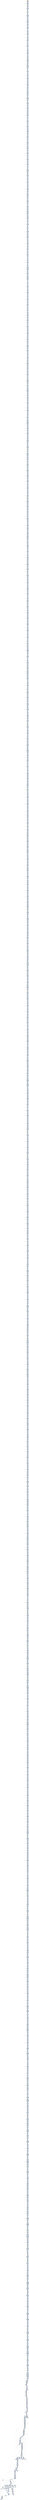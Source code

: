 digraph G {
node[shape=rectangle,style=filled,fillcolor=lightsteelblue,color=lightsteelblue]
bgcolor="transparent"
a0x00401a4csubl_ebx_ebx[label="start\nsubl %ebx, %ebx",color="lightgrey",fillcolor="orange"];
a0x00401a4esubw_cx_cx[label="0x00401a4e\nsubw %cx, %cx"];
a0x00401a51movl_0x4092d3UINT32_esp_[label="0x00401a51\nmovl $0x4092d3<UINT32>, (%esp)"];
a0x00401a59subl_ebx_ebx[label="0x00401a59\nsubl %ebx, %ebx"];
a0x00401a5bmovl_esp__eax[label="0x00401a5b\nmovl (%esp), %eax"];
a0x00401a5faddl_0xf7de2b66UINT32_eax_[label="0x00401a5f\naddl $0xf7de2b66<UINT32>, (%eax)"];
a0x00401a65subw_cx_cx[label="0x00401a65\nsubw %cx, %cx"];
a0x00401a68xorl_ecx_ecx[label="0x00401a68\nxorl %ecx, %ecx"];
a0x00401a6amovb_0x4UINT8_cl[label="0x00401a6a\nmovb $0x4<UINT8>, %cl"];
a0x00401a6caddl_ecx_esp_[label="0x00401a6c\naddl %ecx, (%esp)"];
a0x00401a70orw_cx_bp[label="0x00401a70\norw %cx, %bp"];
a0x00401a73movl_esp__eax[label="0x00401a73\nmovl (%esp), %eax"];
a0x00401a77addl_0x40deeec7UINT32_eax_[label="0x00401a77\naddl $0x40deeec7<UINT32>, (%eax)"];
a0x00401a7dmovw_dx_dx[label="0x00401a7d\nmovw %dx, %dx"];
a0x00401a80orw_bx_dx[label="0x00401a80\norw %bx, %dx"];
a0x00401a83subl_ebp_ecx[label="0x00401a83\nsubl %ebp, %ecx"];
a0x00401a85xorl_eax_eax[label="0x00401a85\nxorl %eax, %eax"];
a0x00401a87movb_0x4UINT8_al[label="0x00401a87\nmovb $0x4<UINT8>, %al"];
a0x00401a89addl_eax_esp_[label="0x00401a89\naddl %eax, (%esp)"];
a0x00401a8dorw_bx_dx[label="0x00401a8d\norw %bx, %dx"];
a0x00401a90subl_ebp_ecx[label="0x00401a90\nsubl %ebp, %ecx"];
a0x00401a92movl_esp__eax[label="0x00401a92\nmovl (%esp), %eax"];
a0x00401a96addl_0x2444c700UINT32_eax_[label="0x00401a96\naddl $0x2444c700<UINT32>, (%eax)"];
a0x00401a9csubl_ebp_ecx[label="0x00401a9c\nsubl %ebp, %ecx"];
a0x00401a9ercll_0x2UINT8_edi[label="0x00401a9e\nrcll $0x2<UINT8>, %edi"];
a0x00401aa1orw_dx_ax[label="0x00401aa1\norw %dx, %ax"];
a0x00401aa4xorl_ebx_ebx[label="0x00401aa4\nxorl %ebx, %ebx"];
a0x00401aa6movb_0x4UINT8_bl[label="0x00401aa6\nmovb $0x4<UINT8>, %bl"];
a0x00401aa8addl_ebx_esp_[label="0x00401aa8\naddl %ebx, (%esp)"];
a0x00401aacrcll_0x2UINT8_edi[label="0x00401aac\nrcll $0x2<UINT8>, %edi"];
a0x00401aafmovl_esp__eax[label="0x00401aaf\nmovl (%esp), %eax"];
a0x00401ab3addl_0x4062d300UINT32_eax_[label="0x00401ab3\naddl $0x4062d300<UINT32>, (%eax)"];
a0x00401ab9orw_dx_ax[label="0x00401ab9\norw %dx, %ax"];
a0x00401abcxorl_edx_edx[label="0x00401abc\nxorl %edx, %edx"];
a0x00401abemovb_0x4UINT8_dl[label="0x00401abe\nmovb $0x4<UINT8>, %dl"];
a0x00401ac0addl_edx_esp_[label="0x00401ac0\naddl %edx, (%esp)"];
a0x00401ac4movsbl_bh_ebx[label="0x00401ac4\nmovsbl %bh, %ebx"];
a0x00401ac7subw_bp_dx[label="0x00401ac7\nsubw %bp, %dx"];
a0x00401acamovl_esp__ebx[label="0x00401aca\nmovl (%esp), %ebx"];
a0x00401aceorl_0xde2b6600UINT32_ebx_[label="0x00401ace\norl $0xde2b6600<UINT32>, (%ebx)"];
a0x00401ad4subw_bp_dx[label="0x00401ad4\nsubw %bp, %dx"];
a0x00401ad7addl_esi_ecx[label="0x00401ad7\naddl %esi, %ecx"];
a0x00401ad9notl_edx[label="0x00401ad9\nnotl %edx"];
a0x00401adbxorl_eax_eax[label="0x00401adb\nxorl %eax, %eax"];
a0x00401addmovb_0x4UINT8_al[label="0x00401add\nmovb $0x4<UINT8>, %al"];
a0x00401adfaddl_eax_esp_[label="0x00401adf\naddl %eax, (%esp)"];
a0x00401ae3addl_esi_ecx[label="0x00401ae3\naddl %esi, %ecx"];
a0x00401ae5movl_esp__edi[label="0x00401ae5\nmovl (%esp), %edi"];
a0x00401ae9movl_0x24448bUINT32_eax[label="0x00401ae9\nmovl $0x24448b<UINT32>, %eax"];
a0x00401aeestosl_eax_es_edi_[label="0x00401aee\nstosl %eax, %es:(%edi)"];
a0x00401aefnotl_edx[label="0x00401aef\nnotl %edx"];
a0x00401af1movl_ebp_ecx[label="0x00401af1\nmovl %ebp, %ecx"];
a0x00401af3xorl_ebx_ebx[label="0x00401af3\nxorl %ebx, %ebx"];
a0x00401af5movb_0x4UINT8_bl[label="0x00401af5\nmovb $0x4<UINT8>, %bl"];
a0x00401af7addl_ebx_esp_[label="0x00401af7\naddl %ebx, (%esp)"];
a0x00401afbmovl_ebp_ecx[label="0x00401afb\nmovl %ebp, %ecx"];
a0x00401afdmovl_esp__eax[label="0x00401afd\nmovl (%esp), %eax"];
a0x00401b01addl_0x35ac0081UINT32_eax_[label="0x00401b01\naddl $0x35ac0081<UINT32>, (%eax)"];
a0x00401b07orl_ebx_edi[label="0x00401b07\norl %ebx, %edi"];
a0x00401b09xorw_bx_bx[label="0x00401b09\nxorw %bx, %bx"];
a0x00401b0cxorl_ebx_ebx[label="0x00401b0c\nxorl %ebx, %ebx"];
a0x00401b0emovb_0x4UINT8_bl[label="0x00401b0e\nmovb $0x4<UINT8>, %bl"];
a0x00401b10addl_ebx_esp_[label="0x00401b10\naddl %ebx, (%esp)"];
a0x00401b14xorw_bx_bx[label="0x00401b14\nxorw %bx, %bx"];
a0x00401b17movl_esp__edi[label="0x00401b17\nmovl (%esp), %edi"];
a0x00401b1bmovl_0x30814c2eUINT32_eax[label="0x00401b1b\nmovl $0x30814c2e<UINT32>, %eax"];
a0x00401b20stosl_eax_es_edi_[label="0x00401b20\nstosl %eax, %es:(%edi)"];
a0x00401b21orw_ax_si[label="0x00401b21\norw %ax, %si"];
a0x00401b24andl_esi_ebp[label="0x00401b24\nandl %esi, %ebp"];
a0x00401b26orw_bx_dx[label="0x00401b26\norw %bx, %dx"];
a0x00401b29xorl_ebx_ebx[label="0x00401b29\nxorl %ebx, %ebx"];
a0x00401b2bmovb_0x4UINT8_bl[label="0x00401b2b\nmovb $0x4<UINT8>, %bl"];
a0x00401b2daddl_ebx_esp_[label="0x00401b2d\naddl %ebx, (%esp)"];
a0x00401b31andl_esi_ebp[label="0x00401b31\nandl %esi, %ebp"];
a0x00401b33movl_esp__edx[label="0x00401b33\nmovl (%esp), %edx"];
a0x00401b37movl_0xc3e8b3cUINT32_edx_[label="0x00401b37\nmovl $0xc3e8b3c<UINT32>, (%edx)"];
a0x00401b3dorw_bx_dx[label="0x00401b3d\norw %bx, %dx"];
a0x00401b40mull_eax_eax[label="0x00401b40\nmull %eax, %eax"];
a0x00401b42andl_eax_eax[label="0x00401b42\nandl %eax, %eax"];
a0x00401b44xorl_eax_eax[label="0x00401b44\nxorl %eax, %eax"];
a0x00401b46movb_0x4UINT8_al[label="0x00401b46\nmovb $0x4<UINT8>, %al"];
a0x00401b48addl_eax_esp_[label="0x00401b48\naddl %eax, (%esp)"];
a0x00401b4cmull_eax_eax[label="0x00401b4c\nmull %eax, %eax"];
a0x00401b4eandl_eax_eax[label="0x00401b4e\nandl %eax, %eax"];
a0x00401b50leal_0x40dfefesi__edx[label="0x00401b50\nleal 0x40dfef(%esi), %edx"];
a0x00401b56movl_esp__ecx[label="0x00401b56\nmovl (%esp), %ecx"];
a0x00401b5aaddl_0xdeeec7f7UINT32_ecx_[label="0x00401b5a\naddl $0xdeeec7f7<UINT32>, (%ecx)"];
a0x00401b60andl_eax_eax[label="0x00401b60\nandl %eax, %eax"];
a0x00401b62xorl_ebx_ebx[label="0x00401b62\nxorl %ebx, %ebx"];
a0x00401b64movb_0x4UINT8_bl[label="0x00401b64\nmovb $0x4<UINT8>, %bl"];
a0x00401b66addl_ebx_esp_[label="0x00401b66\naddl %ebx, (%esp)"];
a0x00401b6aleal_0x40dfefesi__edx[label="0x00401b6a\nleal 0x40dfef(%esi), %edx"];
a0x00401b70movl_esp__edx[label="0x00401b70\nmovl (%esp), %edx"];
a0x00401b74orl_0xe3f70040UINT32_edx_[label="0x00401b74\norl $0xe3f70040<UINT32>, (%edx)"];
a0x00401b7aleal_0x40faf8eax__ebp[label="0x00401b7a\nleal 0x40faf8(%eax), %ebp"];
a0x00401b80xorl_eax_eax[label="0x00401b80\nxorl %eax, %eax"];
a0x00401b82movb_0x4UINT8_al[label="0x00401b82\nmovb $0x4<UINT8>, %al"];
a0x00401b84addl_eax_esp_[label="0x00401b84\naddl %eax, (%esp)"];
a0x00401b88xorl_eax_ebp[label="0x00401b88\nxorl %eax, %ebp"];
a0x00401b8aorw_cx_ax[label="0x00401b8a\norw %cx, %ax"];
a0x00401b8dmovl_esp__ebx[label="0x00401b8d\nmovl (%esp), %ebx"];
a0x00401b91addl_0x4b2d233UINT32_ebx_[label="0x00401b91\naddl $0x4b2d233<UINT32>, (%ebx)"];
a0x00401b97orw_cx_ax[label="0x00401b97\norw %cx, %ax"];
a0x00401b9amull_eax_eax[label="0x00401b9a\nmull %eax, %eax"];
a0x00401b9ctestw_si_si[label="0x00401b9c\ntestw %si, %si"];
a0x00401b9fxorl_ebx_ebx[label="0x00401b9f\nxorl %ebx, %ebx"];
a0x00401ba1movb_0x4UINT8_bl[label="0x00401ba1\nmovb $0x4<UINT8>, %bl"];
a0x00401ba3addl_ebx_esp_[label="0x00401ba3\naddl %ebx, (%esp)"];
a0x00401ba7mull_eax_eax[label="0x00401ba7\nmull %eax, %eax"];
a0x00401ba9testw_si_si[label="0x00401ba9\ntestw %si, %si"];
a0x00401bacmovl_esp__ecx[label="0x00401bac\nmovl (%esp), %ecx"];
a0x00401bb0movl_0x245401UINT32_ecx_[label="0x00401bb0\nmovl $0x245401<UINT32>, (%ecx)"];
a0x00401bb6testw_si_si[label="0x00401bb6\ntestw %si, %si"];
a0x00401bb9leal_0x2esi__ecx[label="0x00401bb9\nleal 0x2(%esi), %ecx"];
a0x00401bbcandl_ecx_ebp[label="0x00401bbc\nandl %ecx, %ebp"];
a0x00401bbexorl_ebx_ebx[label="0x00401bbe\nxorl %ebx, %ebx"];
a0x00401bc0movb_0x4UINT8_bl[label="0x00401bc0\nmovb $0x4<UINT8>, %bl"];
a0x00401bc2addl_ebx_esp_[label="0x00401bc2\naddl %ebx, (%esp)"];
a0x00401bc6leal_0x2esi__ecx[label="0x00401bc6\nleal 0x2(%esi), %ecx"];
a0x00401bc9movl_esp__edi[label="0x00401bc9\nmovl (%esp), %edi"];
a0x00401bcdmovl_0x448be3f7UINT32_eax[label="0x00401bcd\nmovl $0x448be3f7<UINT32>, %eax"];
a0x00401bd2stosl_eax_es_edi_[label="0x00401bd2\nstosl %eax, %es:(%edi)"];
a0x00401bd3andl_ecx_ebp[label="0x00401bd3\nandl %ecx, %ebp"];
a0x00401bd5orl_ebp_ebx[label="0x00401bd5\norl %ebp, %ebx"];
a0x00401bd7orl_0x40dcfbUINT32_ebx[label="0x00401bd7\norl $0x40dcfb<UINT32>, %ebx"];
a0x00401bddxorl_eax_eax[label="0x00401bdd\nxorl %eax, %eax"];
a0x00401bdfmovb_0x4UINT8_al[label="0x00401bdf\nmovb $0x4<UINT8>, %al"];
a0x00401be1addl_eax_esp_[label="0x00401be1\naddl %eax, (%esp)"];
a0x00401be5orl_ebp_ebx[label="0x00401be5\norl %ebp, %ebx"];
a0x00401be7orl_0x40dcfbUINT32_ebx[label="0x00401be7\norl $0x40dcfb<UINT32>, %ebx"];
a0x00401bedmovl_esp__edi[label="0x00401bed\nmovl (%esp), %edi"];
a0x00401bf1movl_0x810024UINT32_eax[label="0x00401bf1\nmovl $0x810024<UINT32>, %eax"];
a0x00401bf6stosl_eax_es_edi_[label="0x00401bf6\nstosl %eax, %es:(%edi)"];
a0x00401bf7orl_0x40dcfbUINT32_ebx[label="0x00401bf7\norl $0x40dcfb<UINT32>, %ebx"];
a0x00401bfdxorl_ebx_ebx[label="0x00401bfd\nxorl %ebx, %ebx"];
a0x00401bffmovb_0x4UINT8_bl[label="0x00401bff\nmovb $0x4<UINT8>, %bl"];
a0x00401c01addl_ebx_esp_[label="0x00401c01\naddl %ebx, (%esp)"];
a0x00401c05xchgl_eax_ebp[label="0x00401c05\nxchgl %eax, %ebp"];
a0x00401c06movl_esp__ecx[label="0x00401c06\nmovl (%esp), %ecx"];
a0x00401c0aaddl_0x10bf0040UINT32_ecx_[label="0x00401c0a\naddl $0x10bf0040<UINT32>, (%ecx)"];
a0x00401c10leal_0x40dc6aebp__ecx[label="0x00401c10\nleal 0x40dc6a(%ebp), %ecx"];
a0x00401c16xorl_eax_eax[label="0x00401c16\nxorl %eax, %eax"];
a0x00401c18movb_0x4UINT8_al[label="0x00401c18\nmovb $0x4<UINT8>, %al"];
a0x00401c1aaddl_eax_esp_[label="0x00401c1a\naddl %eax, (%esp)"];
a0x00401c1esubw_si_bx[label="0x00401c1e\nsubw %si, %bx"];
a0x00401c21movl_esp__ecx[label="0x00401c21\nmovl (%esp), %ecx"];
a0x00401c25addl_0xc1c80b66UINT32_ecx_[label="0x00401c25\naddl $0xc1c80b66<UINT32>, (%ecx)"];
a0x00401c2bandl_ebx_eax[label="0x00401c2b\nandl %ebx, %eax"];
a0x00401c2dxorl_eax_eax[label="0x00401c2d\nxorl %eax, %eax"];
a0x00401c2fmovb_0x4UINT8_al[label="0x00401c2f\nmovb $0x4<UINT8>, %al"];
a0x00401c31addl_eax_esp_[label="0x00401c31\naddl %eax, (%esp)"];
a0x00401c35orw_bx_dx[label="0x00401c35\norw %bx, %dx"];
a0x00401c38movl_esp__eax[label="0x00401c38\nmovl (%esp), %eax"];
a0x00401c3caddl_0xd23302d1UINT32_eax_[label="0x00401c3c\naddl $0xd23302d1<UINT32>, (%eax)"];
a0x00401c42xorl_ecx_ebx[label="0x00401c42\nxorl %ecx, %ebx"];
a0x00401c44subl_edx_eax[label="0x00401c44\nsubl %edx, %eax"];
a0x00401c46addl_0x2UINT8_edi[label="0x00401c46\naddl $0x2<UINT8>, %edi"];
a0x00401c49xorl_edx_edx[label="0x00401c49\nxorl %edx, %edx"];
a0x00401c4bmovb_0x4UINT8_dl[label="0x00401c4b\nmovb $0x4<UINT8>, %dl"];
a0x00401c4daddl_edx_esp_[label="0x00401c4d\naddl %edx, (%esp)"];
a0x00401c51subl_edx_eax[label="0x00401c51\nsubl %edx, %eax"];
a0x00401c53addl_0x2UINT8_edi[label="0x00401c53\naddl $0x2<UINT8>, %edi"];
a0x00401c56movl_esp__ecx[label="0x00401c56\nmovl (%esp), %ecx"];
a0x00401c5aaddl_0x540104b2UINT32_ecx_[label="0x00401c5a\naddl $0x540104b2<UINT32>, (%ecx)"];
a0x00401c60addl_0x2UINT8_edi[label="0x00401c60\naddl $0x2<UINT8>, %edi"];
a0x00401c63negl_edi[label="0x00401c63\nnegl %edi"];
a0x00401c65xorl_edx_edx[label="0x00401c65\nxorl %edx, %edx"];
a0x00401c67movb_0x4UINT8_dl[label="0x00401c67\nmovb $0x4<UINT8>, %dl"];
a0x00401c69addl_edx_esp_[label="0x00401c69\naddl %edx, (%esp)"];
a0x00401c6dnegl_edi[label="0x00401c6d\nnegl %edi"];
a0x00401c6fandw_bp_ax[label="0x00401c6f\nandw %bp, %ax"];
a0x00401c72movl_esp__eax[label="0x00401c72\nmovl (%esp), %eax"];
a0x00401c76addl_0xd1c10024UINT32_eax_[label="0x00401c76\naddl $0xd1c10024<UINT32>, (%eax)"];
a0x00401c7candw_bp_ax[label="0x00401c7c\nandw %bp, %ax"];
a0x00401c7fxorl_eax_eax[label="0x00401c7f\nxorl %eax, %eax"];
a0x00401c81movb_0x4UINT8_al[label="0x00401c81\nmovb $0x4<UINT8>, %al"];
a0x00401c83addl_eax_esp_[label="0x00401c83\naddl %eax, (%esp)"];
a0x00401c87orl_ecx_esi[label="0x00401c87\norl %ecx, %esi"];
a0x00401c89movl_esp__edx[label="0x00401c89\nmovl (%esp), %edx"];
a0x00401c8daddl_0x8bda0b02UINT32_edx_[label="0x00401c8d\naddl $0x8bda0b02<UINT32>, (%edx)"];
a0x00401c93testl_edx_ebx[label="0x00401c93\ntestl %edx, %ebx"];
a0x00401c95xorl_edx_edx[label="0x00401c95\nxorl %edx, %edx"];
a0x00401c97movb_0x4UINT8_dl[label="0x00401c97\nmovb $0x4<UINT8>, %dl"];
a0x00401c99addl_edx_esp_[label="0x00401c99\naddl %edx, (%esp)"];
a0x00401c9dleal_0x40fdeeesi__edi[label="0x00401c9d\nleal 0x40fdee(%esi), %edi"];
a0x00401ca3movl_esp__ebx[label="0x00401ca3\nmovl (%esp), %ebx"];
a0x00401ca7movl_0x8100245cUINT32_ebx_[label="0x00401ca7\nmovl $0x8100245c<UINT32>, (%ebx)"];
a0x00401cadtestl_edi_ebp[label="0x00401cad\ntestl %edi, %ebp"];
a0x00401cafxorl_edx_edx[label="0x00401caf\nxorl %edx, %edx"];
a0x00401cb1movb_0x4UINT8_dl[label="0x00401cb1\nmovb $0x4<UINT8>, %dl"];
a0x00401cb3addl_edx_esp_[label="0x00401cb3\naddl %edx, (%esp)"];
a0x00401cb7subl_ecx_edi[label="0x00401cb7\nsubl %ecx, %edi"];
a0x00401cb9movl_ecx_edi[label="0x00401cb9\nmovl %ecx, %edi"];
a0x00401cbbmovl_esp__edx[label="0x00401cbb\nmovl (%esp), %edx"];
a0x00401cbfaddl_0x405003UINT32_edx_[label="0x00401cbf\naddl $0x405003<UINT32>, (%edx)"];
a0x00401cc5movl_ecx_edi[label="0x00401cc5\nmovl %ecx, %edi"];
a0x00401cc7xorl_eax_eax[label="0x00401cc7\nxorl %eax, %eax"];
a0x00401cc9movb_0x4UINT8_al[label="0x00401cc9\nmovb $0x4<UINT8>, %al"];
a0x00401ccbaddl_eax_esp_[label="0x00401ccb\naddl %eax, (%esp)"];
a0x00401ccfaddl_ebx_esi[label="0x00401ccf\naddl %ebx, %esi"];
a0x00401cd1movzbl_bh_eax[label="0x00401cd1\nmovzbl %bh, %eax"];
a0x00401cd4movl_esp__ecx[label="0x00401cd4\nmovl (%esp), %ecx"];
a0x00401cd8movl_0xfda0bb9UINT32_ecx_[label="0x00401cd8\nmovl $0xfda0bb9<UINT32>, (%ecx)"];
a0x00401cdemovzbl_bh_eax[label="0x00401cde\nmovzbl %bh, %eax"];
a0x00401ce1shrl_0x2UINT8_ebx[label="0x00401ce1\nshrl $0x2<UINT8>, %ebx"];
a0x00401ce4xorl_ecx_ecx[label="0x00401ce4\nxorl %ecx, %ecx"];
a0x00401ce6movb_0x4UINT8_cl[label="0x00401ce6\nmovb $0x4<UINT8>, %cl"];
a0x00401ce8addl_ecx_esp_[label="0x00401ce8\naddl %ecx, (%esp)"];
a0x00401cecshrl_0x2UINT8_ebx[label="0x00401cec\nshrl $0x2<UINT8>, %ebx"];
a0x00401cefmovl_esp__ebx[label="0x00401cef\nmovl (%esp), %ebx"];
a0x00401cf3addl_0xdb33d6b6UINT32_ebx_[label="0x00401cf3\naddl $0xdb33d6b6<UINT32>, (%ebx)"];
a0x00401cf9orw_si_bp[label="0x00401cf9\norw %si, %bp"];
a0x00401cfcxorl_eax_eax[label="0x00401cfc\nxorl %eax, %eax"];
a0x00401cfemovb_0x4UINT8_al[label="0x00401cfe\nmovb $0x4<UINT8>, %al"];
a0x00401d00addl_eax_esp_[label="0x00401d00\naddl %eax, (%esp)"];
a0x00401d04orw_si_dx[label="0x00401d04\norw %si, %dx"];
a0x00401d07movl_esp__eax[label="0x00401d07\nmovl (%esp), %eax"];
a0x00401d0baddl_0x5c0104b3UINT32_eax_[label="0x00401d0b\naddl $0x5c0104b3<UINT32>, (%eax)"];
a0x00401d11addl_ebp_ebp[label="0x00401d11\naddl %ebp, %ebp"];
a0x00401d13subl_edx_ebp[label="0x00401d13\nsubl %edx, %ebp"];
a0x00401d15xorl_ecx_ecx[label="0x00401d15\nxorl %ecx, %ecx"];
a0x00401d17movb_0x4UINT8_cl[label="0x00401d17\nmovb $0x4<UINT8>, %cl"];
a0x00401d19addl_ecx_esp_[label="0x00401d19\naddl %ecx, (%esp)"];
a0x00401d1dsubl_edx_ebp[label="0x00401d1d\nsubl %edx, %ebp"];
a0x00401d1fmovl_eax_esi[label="0x00401d1f\nmovl %eax, %esi"];
a0x00401d21movl_esp__ebx[label="0x00401d21\nmovl (%esp), %ebx"];
a0x00401d25addl_0xb60f0024UINT32_ebx_[label="0x00401d25\naddl $0xb60f0024<UINT32>, (%ebx)"];
a0x00401d2bmovl_eax_esi[label="0x00401d2b\nmovl %eax, %esi"];
a0x00401d2dxorl_ebx_ebx[label="0x00401d2d\nxorl %ebx, %ebx"];
a0x00401d2fmovb_0x4UINT8_bl[label="0x00401d2f\nmovb $0x4<UINT8>, %bl"];
a0x00401d31addl_ebx_esp_[label="0x00401d31\naddl %ebx, (%esp)"];
a0x00401d35testl_ebp_edi[label="0x00401d35\ntestl %ebp, %edi"];
a0x00401d37movl_esp__ebx[label="0x00401d37\nmovl (%esp), %ebx"];
a0x00401d3baddl_0x8bc10bd6UINT32_ebx_[label="0x00401d3b\naddl $0x8bc10bd6<UINT32>, (%ebx)"];
a0x00401d41subw_di_bx[label="0x00401d41\nsubw %di, %bx"];
a0x00401d44orw_si_bp[label="0x00401d44\norw %si, %bp"];
a0x00401d47xorl_ecx_ecx[label="0x00401d47\nxorl %ecx, %ecx"];
a0x00401d49movb_0x4UINT8_cl[label="0x00401d49\nmovb $0x4<UINT8>, %cl"];
a0x00401d4baddl_ecx_esp_[label="0x00401d4b\naddl %ecx, (%esp)"];
a0x00401d4forw_si_bp[label="0x00401d4f\norw %si, %bp"];
a0x00401d52movl_esp__edi[label="0x00401d52\nmovl (%esp), %edi"];
a0x00401d56movl_0x8100244cUINT32_eax[label="0x00401d56\nmovl $0x8100244c<UINT32>, %eax"];
a0x00401d5bstosl_eax_es_edi_[label="0x00401d5b\nstosl %eax, %es:(%edi)"];
a0x00401d5cleal_0x40defbedi__ecx[label="0x00401d5c\nleal 0x40defb(%edi), %ecx"];
a0x00401d62xorl_ebx_ebx[label="0x00401d62\nxorl %ebx, %ebx"];
a0x00401d64movb_0x4UINT8_bl[label="0x00401d64\nmovb $0x4<UINT8>, %bl"];
a0x00401d66addl_ebx_esp_[label="0x00401d66\naddl %ebx, (%esp)"];
a0x00401d6amovsbl_bh_eax[label="0x00401d6a\nmovsbl %bh, %eax"];
a0x00401d6dmovl_esp__ecx[label="0x00401d6d\nmovl (%esp), %ecx"];
a0x00401d71addl_0x6d608901UINT32_ecx_[label="0x00401d71\naddl $0x6d608901<UINT32>, (%ecx)"];
a0x00401d77xorw_bx_dx[label="0x00401d77\nxorw %bx, %dx"];
a0x00401d7atestw_dx_ax[label="0x00401d7a\ntestw %dx, %ax"];
a0x00401d7dmovsbl_bl_eax[label="0x00401d7d\nmovsbl %bl, %eax"];
a0x00401d80xorl_ebx_ebx[label="0x00401d80\nxorl %ebx, %ebx"];
a0x00401d82movb_0x4UINT8_bl[label="0x00401d82\nmovb $0x4<UINT8>, %bl"];
a0x00401d84addl_ebx_esp_[label="0x00401d84\naddl %ebx, (%esp)"];
a0x00401d88testw_dx_ax[label="0x00401d88\ntestw %dx, %ax"];
a0x00401d8bmovl_esp__ecx[label="0x00401d8b\nmovl (%esp), %ecx"];
a0x00401d8fmovl_0x6131814eUINT32_ecx_[label="0x00401d8f\nmovl $0x6131814e<UINT32>, (%ecx)"];
a0x00401d95movsbl_bl_eax[label="0x00401d95\nmovsbl %bl, %eax"];
a0x00401d98xorl_esi_ebx[label="0x00401d98\nxorl %esi, %ebx"];
a0x00401d9amovl_ecx_ebx[label="0x00401d9a\nmovl %ecx, %ebx"];
a0x00401d9cxorl_eax_eax[label="0x00401d9c\nxorl %eax, %eax"];
a0x00401d9emovb_0x4UINT8_al[label="0x00401d9e\nmovb $0x4<UINT8>, %al"];
a0x00401da0addl_eax_esp_[label="0x00401da0\naddl %eax, (%esp)"];
a0x00401da4xorl_esi_ebx[label="0x00401da4\nxorl %esi, %ebx"];
a0x00401da6movl_ecx_ebx[label="0x00401da6\nmovl %ecx, %ebx"];
a0x00401da8movl_esp__ebx[label="0x00401da8\nmovl (%esp), %ebx"];
a0x00401dacaddl_0xb4e6d63UINT32_ebx_[label="0x00401dac\naddl $0xb4e6d63<UINT32>, (%ebx)"];
a0x00401db2movl_ecx_ebx[label="0x00401db2\nmovl %ecx, %ebx"];
a0x00401db4xorl_edx_edx[label="0x00401db4\nxorl %edx, %edx"];
a0x00401db6movb_0x4UINT8_dl[label="0x00401db6\nmovb $0x4<UINT8>, %dl"];
a0x00401db8addl_edx_esp_[label="0x00401db8\naddl %edx, (%esp)"];
a0x00401dbcmovsbl_dl_eax[label="0x00401dbc\nmovsbl %dl, %eax"];
a0x00401dbfroll_0x2UINT8_ecx[label="0x00401dbf\nroll $0x2<UINT8>, %ecx"];
a0x00401dc2movl_esp__ebx[label="0x00401dc2\nmovl (%esp), %ebx"];
a0x00401dc6movl_0xdd7bbac1UINT32_ebx_[label="0x00401dc6\nmovl $0xdd7bbac1<UINT32>, (%ebx)"];
a0x00401dccroll_0x2UINT8_ecx[label="0x00401dcc\nroll $0x2<UINT8>, %ecx"];
a0x00401dcfaddw_bp_cx[label="0x00401dcf\naddw %bp, %cx"];
a0x00401dd2roll_0x2UINT8_ebx[label="0x00401dd2\nroll $0x2<UINT8>, %ebx"];
a0x00401dd5xorl_ebx_ebx[label="0x00401dd5\nxorl %ebx, %ebx"];
a0x00401dd7movb_0x4UINT8_bl[label="0x00401dd7\nmovb $0x4<UINT8>, %bl"];
a0x00401dd9addl_ebx_esp_[label="0x00401dd9\naddl %ebx, (%esp)"];
a0x00401dddaddw_bp_cx[label="0x00401ddd\naddw %bp, %cx"];
a0x00401de0movl_esp__ebx[label="0x00401de0\nmovl (%esp), %ebx"];
a0x00401de4movl_0xc9330040UINT32_ebx_[label="0x00401de4\nmovl $0xc9330040<UINT32>, (%ebx)"];
a0x00401dearoll_0x2UINT8_ebx[label="0x00401dea\nroll $0x2<UINT8>, %ebx"];
a0x00401dedxorl_ebx_ebx[label="0x00401ded\nxorl %ebx, %ebx"];
a0x00401defmovb_0x4UINT8_bl[label="0x00401def\nmovb $0x4<UINT8>, %bl"];
a0x00401df1addl_ebx_esp_[label="0x00401df1\naddl %ebx, (%esp)"];
a0x00401df5orl_edx_edi[label="0x00401df5\norl %edx, %edi"];
a0x00401df7testw_bx_bp[label="0x00401df7\ntestw %bx, %bp"];
a0x00401dfamovl_esp__edi[label="0x00401dfa\nmovl (%esp), %edi"];
a0x00401dfemovl_0x4c0104b1UINT32_eax[label="0x00401dfe\nmovl $0x4c0104b1<UINT32>, %eax"];
a0x00401e03stosl_eax_es_edi_[label="0x00401e03\nstosl %eax, %es:(%edi)"];
a0x00401e04testw_bx_bp[label="0x00401e04\ntestw %bx, %bp"];
a0x00401e07subl_0x40df7dUINT32_edx[label="0x00401e07\nsubl $0x40df7d<UINT32>, %edx"];
a0x00401e0dxorl_eax_eax[label="0x00401e0d\nxorl %eax, %eax"];
a0x00401e0fmovb_0x4UINT8_al[label="0x00401e0f\nmovb $0x4<UINT8>, %al"];
a0x00401e11addl_eax_esp_[label="0x00401e11\naddl %eax, (%esp)"];
a0x00401e15subl_0x40df7dUINT32_edx[label="0x00401e15\nsubl $0x40df7d<UINT32>, %edx"];
a0x00401e1bmovl_esp__edx[label="0x00401e1b\nmovl (%esp), %edx"];
a0x00401e1faddl_0x7bba0024UINT32_edx_[label="0x00401e1f\naddl $0x7bba0024<UINT32>, (%edx)"];
a0x00401e25addl_ebx_ecx[label="0x00401e25\naddl %ebx, %ecx"];
a0x00401e27xorl_ebx_ebx[label="0x00401e27\nxorl %ebx, %ebx"];
a0x00401e29movb_0x4UINT8_bl[label="0x00401e29\nmovb $0x4<UINT8>, %bl"];
a0x00401e2baddl_ebx_esp_[label="0x00401e2b\naddl %ebx, (%esp)"];
a0x00401e2fshll_0x2UINT8_edx[label="0x00401e2f\nshll $0x2<UINT8>, %edx"];
a0x00401e32movl_esp__ecx[label="0x00401e32\nmovl (%esp), %ecx"];
a0x00401e36addl_0x8b0040ddUINT32_ecx_[label="0x00401e36\naddl $0x8b0040dd<UINT32>, (%ecx)"];
a0x00401e3candw_si_bp[label="0x00401e3c\nandw %si, %bp"];
a0x00401e3fmovw_cx_di[label="0x00401e3f\nmovw %cx, %di"];
a0x00401e42xorl_ebx_ebx[label="0x00401e42\nxorl %ebx, %ebx"];
a0x00401e44movb_0x4UINT8_bl[label="0x00401e44\nmovb $0x4<UINT8>, %bl"];
a0x00401e46addl_ebx_esp_[label="0x00401e46\naddl %ebx, (%esp)"];
a0x00401e4amovw_cx_di[label="0x00401e4a\nmovw %cx, %di"];
a0x00401e4dandl_ebx_edx[label="0x00401e4d\nandl %ebx, %edx"];
a0x00401e4fmovl_esp__edx[label="0x00401e4f\nmovl (%esp), %edx"];
a0x00401e53addl_0x81002454UINT32_edx_[label="0x00401e53\naddl $0x81002454<UINT32>, (%edx)"];
a0x00401e59andl_ebx_edx[label="0x00401e59\nandl %ebx, %edx"];
a0x00401e5btestl_eax_edi[label="0x00401e5b\ntestl %eax, %edi"];
a0x00401e5dandl_ecx_edi[label="0x00401e5d\nandl %ecx, %edi"];
a0x00401e5fxorl_eax_eax[label="0x00401e5f\nxorl %eax, %eax"];
a0x00401e61movb_0x4UINT8_al[label="0x00401e61\nmovb $0x4<UINT8>, %al"];
a0x00401e63addl_eax_esp_[label="0x00401e63\naddl %eax, (%esp)"];
a0x00401e67testl_eax_edi[label="0x00401e67\ntestl %eax, %edi"];
a0x00401e69andl_ecx_edi[label="0x00401e69\nandl %ecx, %edi"];
a0x00401e6bmovl_esp__ebx[label="0x00401e6b\nmovl (%esp), %ebx"];
a0x00401e6faddl_0xbfa4f302UINT32_ebx_[label="0x00401e6f\naddl $0xbfa4f302<UINT32>, (%ebx)"];
a0x00401e75andl_ecx_edi[label="0x00401e75\nandl %ecx, %edi"];
a0x00401e77addl_0x2UINT8_ebx[label="0x00401e77\naddl $0x2<UINT8>, %ebx"];
a0x00401e7axorl_ecx_ecx[label="0x00401e7a\nxorl %ecx, %ecx"];
a0x00401e7cmovb_0x4UINT8_cl[label="0x00401e7c\nmovb $0x4<UINT8>, %cl"];
a0x00401e7eaddl_ecx_esp_[label="0x00401e7e\naddl %ecx, (%esp)"];
a0x00401e82addl_0x2UINT8_ebx[label="0x00401e82\naddl $0x2<UINT8>, %ebx"];
a0x00401e85movl_esp__edi[label="0x00401e85\nmovl (%esp), %edi"];
a0x00401e89movl_0xcb2b6610UINT32_eax[label="0x00401e89\nmovl $0xcb2b6610<UINT32>, %eax"];
a0x00401e8estosl_eax_es_edi_[label="0x00401e8e\nstosl %eax, %es:(%edi)"];
a0x00401e8forw_bx_bx[label="0x00401e8f\norw %bx, %bx"];
a0x00401e92xorl_eax_eax[label="0x00401e92\nxorl %eax, %eax"];
a0x00401e94movb_0x4UINT8_al[label="0x00401e94\nmovb $0x4<UINT8>, %al"];
a0x00401e96addl_eax_esp_[label="0x00401e96\naddl %eax, (%esp)"];
a0x00401e9aorl_ebx_edx[label="0x00401e9a\norl %ebx, %edx"];
a0x00401e9cmovl_edi_ecx[label="0x00401e9c\nmovl %edi, %ecx"];
a0x00401e9emovl_esp__ebx[label="0x00401e9e\nmovl (%esp), %ebx"];
a0x00401ea2orl_0x4b1c933UINT32_ebx_[label="0x00401ea2\norl $0x4b1c933<UINT32>, (%ebx)"];
a0x00401ea8movl_edi_ecx[label="0x00401ea8\nmovl %edi, %ecx"];
a0x00401eaamovw_si_di[label="0x00401eaa\nmovw %si, %di"];
a0x00401eadxorl_ebx_ebx[label="0x00401ead\nxorl %ebx, %ebx"];
a0x00401eafmovb_0x4UINT8_bl[label="0x00401eaf\nmovb $0x4<UINT8>, %bl"];
a0x00401eb1addl_ebx_esp_[label="0x00401eb1\naddl %ebx, (%esp)"];
a0x00401eb5movw_si_di[label="0x00401eb5\nmovw %si, %di"];
a0x00401eb8movl_esp__edx[label="0x00401eb8\nmovl (%esp), %edx"];
a0x00401ebcmovl_0x244c01UINT32_edx_[label="0x00401ebc\nmovl $0x244c01<UINT32>, (%edx)"];
a0x00401ec2movw_di_si[label="0x00401ec2\nmovw %di, %si"];
a0x00401ec5xorw_di_cx[label="0x00401ec5\nxorw %di, %cx"];
a0x00401ec8xorl_ebx_ebx[label="0x00401ec8\nxorl %ebx, %ebx"];
a0x00401ecamovb_0x4UINT8_bl[label="0x00401eca\nmovb $0x4<UINT8>, %bl"];
a0x00401eccaddl_ebx_esp_[label="0x00401ecc\naddl %ebx, (%esp)"];
a0x00401ed0xorw_di_cx[label="0x00401ed0\nxorw %di, %cx"];
a0x00401ed3movl_esp__eax[label="0x00401ed3\nmovl (%esp), %eax"];
a0x00401ed7orl_0xc981f503UINT32_eax_[label="0x00401ed7\norl $0xc981f503<UINT32>, (%eax)"];
a0x00401eddxorl_ecx_edi[label="0x00401edd\nxorl %ecx, %edi"];
a0x00401edfsarl_0x2UINT8_esi[label="0x00401edf\nsarl $0x2<UINT8>, %esi"];
a0x00401ee2orl_ebx_edi[label="0x00401ee2\norl %ebx, %edi"];
a0x00401ee4addw_di_di[label="0x00401ee4\naddw %di, %di"];
a0x00401ee7xorl_ecx_ecx[label="0x00401ee7\nxorl %ecx, %ecx"];
a0x00401ee9movb_0x4UINT8_cl[label="0x00401ee9\nmovb $0x4<UINT8>, %cl"];
a0x00401eebaddl_ecx_esp_[label="0x00401eeb\naddl %ecx, (%esp)"];
a0x00401eefsarl_0x2UINT8_esi[label="0x00401eef\nsarl $0x2<UINT8>, %esi"];
a0x00401ef2orl_ebx_edi[label="0x00401ef2\norl %ebx, %edi"];
a0x00401ef4movl_esp__edx[label="0x00401ef4\nmovl (%esp), %edx"];
a0x00401ef8addl_0x40db7eUINT32_edx_[label="0x00401ef8\naddl $0x40db7e<UINT32>, (%edx)"];
a0x00401efeorl_ebx_edi[label="0x00401efe\norl %ebx, %edi"];
a0x00401f00addw_di_di[label="0x00401f00\naddw %di, %di"];
a0x00401f03xorl_ebx_ebx[label="0x00401f03\nxorl %ebx, %ebx"];
a0x00401f05movb_0x4UINT8_bl[label="0x00401f05\nmovb $0x4<UINT8>, %bl"];
a0x00401f07addl_ebx_esp_[label="0x00401f07\naddl %ebx, (%esp)"];
a0x00401f0baddw_di_di[label="0x00401f0b\naddw %di, %di"];
a0x00401f0eshldl_0x3UINT8_edx_eax[label="0x00401f0e\nshldl $0x3<UINT8>, %edx, %eax"];
a0x00401f12movl_esp__ebx[label="0x00401f12\nmovl (%esp), %ebx"];
a0x00401f16addl_0x244c8bUINT32_ebx_[label="0x00401f16\naddl $0x244c8b<UINT32>, (%ebx)"];
a0x00401f1cshldl_0x3UINT8_edx_eax[label="0x00401f1c\nshldl $0x3<UINT8>, %edx, %eax"];
a0x00401f20xorl_ecx_ecx[label="0x00401f20\nxorl %ecx, %ecx"];
a0x00401f22movb_0x4UINT8_cl[label="0x00401f22\nmovb $0x4<UINT8>, %cl"];
a0x00401f24addl_ecx_esp_[label="0x00401f24\naddl %ecx, (%esp)"];
a0x00401f28sarl_0x2UINT8_ebx[label="0x00401f28\nsarl $0x2<UINT8>, %ebx"];
a0x00401f2bmovl_esp__ecx[label="0x00401f2b\nmovl (%esp), %ecx"];
a0x00401f2faddl_0x40400181UINT32_ecx_[label="0x00401f2f\naddl $0x40400181<UINT32>, (%ecx)"];
a0x00401f35subw_ax_bx[label="0x00401f35\nsubw %ax, %bx"];
a0x00401f38xorl_edx_edx[label="0x00401f38\nxorl %edx, %edx"];
a0x00401f3amovb_0x4UINT8_dl[label="0x00401f3a\nmovb $0x4<UINT8>, %dl"];
a0x00401f3caddl_edx_esp_[label="0x00401f3c\naddl %edx, (%esp)"];
a0x00401f40shldl_0x3UINT8_esi_eax[label="0x00401f40\nshldl $0x3<UINT8>, %esi, %eax"];
a0x00401f44movl_esp__edi[label="0x00401f44\nmovl (%esp), %edi"];
a0x00401f48movl_0xc981bb00UINT32_eax[label="0x00401f48\nmovl $0xc981bb00<UINT32>, %eax"];
a0x00401f4dstosl_eax_es_edi_[label="0x00401f4d\nstosl %eax, %es:(%edi)"];
a0x00401f4emovw_cx_bx[label="0x00401f4e\nmovw %cx, %bx"];
a0x00401f51subw_di_di[label="0x00401f51\nsubw %di, %di"];
a0x00401f54orw_si_bp[label="0x00401f54\norw %si, %bp"];
a0x00401f57xorl_edx_edx[label="0x00401f57\nxorl %edx, %edx"];
a0x00401f59movb_0x4UINT8_dl[label="0x00401f59\nmovb $0x4<UINT8>, %dl"];
a0x00401f5baddl_edx_esp_[label="0x00401f5b\naddl %edx, (%esp)"];
a0x00401f5fsubw_di_di[label="0x00401f5f\nsubw %di, %di"];
a0x00401f62orw_si_bp[label="0x00401f62\norw %si, %bp"];
a0x00401f65movl_esp__edi[label="0x00401f65\nmovl (%esp), %edi"];
a0x00401f69movl_0x40db7eUINT32_eax[label="0x00401f69\nmovl $0x40db7e<UINT32>, %eax"];
a0x00401f6estosl_eax_es_edi_[label="0x00401f6e\nstosl %eax, %es:(%edi)"];
a0x00401f6forw_si_bp[label="0x00401f6f\norw %si, %bp"];
a0x00401f72addw_si_bp[label="0x00401f72\naddw %si, %bp"];
a0x00401f75xorl_eax_eax[label="0x00401f75\nxorl %eax, %eax"];
a0x00401f77movb_0x4UINT8_al[label="0x00401f77\nmovb $0x4<UINT8>, %al"];
a0x00401f79addl_eax_esp_[label="0x00401f79\naddl %eax, (%esp)"];
a0x00401f7daddw_si_bp[label="0x00401f7d\naddw %si, %bp"];
a0x00401f80movl_esp__edx[label="0x00401f80\nmovl (%esp), %edx"];
a0x00401f84addl_0x4b1c933UINT32_edx_[label="0x00401f84\naddl $0x4b1c933<UINT32>, (%edx)"];
a0x00401f8asubw_di_dx[label="0x00401f8a\nsubw %di, %dx"];
a0x00401f8dxorw_si_di[label="0x00401f8d\nxorw %si, %di"];
a0x00401f90movw_bp_cx[label="0x00401f90\nmovw %bp, %cx"];
a0x00401f93xorl_eax_eax[label="0x00401f93\nxorl %eax, %eax"];
a0x00401f95movb_0x4UINT8_al[label="0x00401f95\nmovb $0x4<UINT8>, %al"];
a0x00401f97addl_eax_esp_[label="0x00401f97\naddl %eax, (%esp)"];
a0x00401f9bxorw_si_di[label="0x00401f9b\nxorw %si, %di"];
a0x00401f9emovl_esp__ebx[label="0x00401f9e\nmovl (%esp), %ebx"];
a0x00401fa2addl_0x244c01UINT32_ebx_[label="0x00401fa2\naddl $0x244c01<UINT32>, (%ebx)"];
a0x00401fa8movw_bp_cx[label="0x00401fa8\nmovw %bp, %cx"];
a0x00401fabmovw_ax_cx[label="0x00401fab\nmovw %ax, %cx"];
a0x00401faexorl_eax_eax[label="0x00401fae\nxorl %eax, %eax"];
a0x00401fb0movb_0x4UINT8_al[label="0x00401fb0\nmovb $0x4<UINT8>, %al"];
a0x00401fb2addl_eax_esp_[label="0x00401fb2\naddl %eax, (%esp)"];
a0x00401fb6movw_ax_cx[label="0x00401fb6\nmovw %ax, %cx"];
a0x00401fb9movl_esp__ebx[label="0x00401fb9\nmovl (%esp), %ebx"];
a0x00401fbdaddl_0x448bdaf7UINT32_ebx_[label="0x00401fbd\naddl $0x448bdaf7<UINT32>, (%ebx)"];
a0x00401fc3xorl_ecx_eax[label="0x00401fc3\nxorl %ecx, %eax"];
a0x00401fc5addw_dx_dx[label="0x00401fc5\naddw %dx, %dx"];
a0x00401fc8xorl_ecx_ecx[label="0x00401fc8\nxorl %ecx, %ecx"];
a0x00401fcamovb_0x4UINT8_cl[label="0x00401fca\nmovb $0x4<UINT8>, %cl"];
a0x00401fccaddl_ecx_esp_[label="0x00401fcc\naddl %ecx, (%esp)"];
a0x00401fd0addw_dx_dx[label="0x00401fd0\naddw %dx, %dx"];
a0x00401fd3movl_esp__ecx[label="0x00401fd3\nmovl (%esp), %ecx"];
a0x00401fd7addl_0x810024UINT32_ecx_[label="0x00401fd7\naddl $0x810024<UINT32>, (%ecx)"];
a0x00401fddnotl_edi[label="0x00401fdd\nnotl %edi"];
a0x00401fdfxorl_edx_edx[label="0x00401fdf\nxorl %edx, %edx"];
a0x00401fe1movb_0x4UINT8_dl[label="0x00401fe1\nmovb $0x4<UINT8>, %dl"];
a0x00401fe3addl_edx_esp_[label="0x00401fe3\naddl %edx, (%esp)"];
a0x00401fe7leal_0x40fdeeesi__edi[label="0x00401fe7\nleal 0x40fdee(%esi), %edi"];
a0x00401fedmovl_esp__ebx[label="0x00401fed\nmovl (%esp), %ebx"];
a0x00401ff1orl_0x3c0UINT32_ebx_[label="0x00401ff1\norl $0x3c0<UINT32>, (%ebx)"];
a0x00401ff7leal_0x2ebx__ecx[label="0x00401ff7\nleal 0x2(%ebx), %ecx"];
a0x00401ffaxorl_edx_edx[label="0x00401ffa\nxorl %edx, %edx"];
a0x00401ffcmovb_0x4UINT8_dl[label="0x00401ffc\nmovb $0x4<UINT8>, %dl"];
a0x00401ffeaddl_edx_esp_[label="0x00401ffe\naddl %edx, (%esp)"];
a0x00402002subw_ax_bx[label="0x00402002\nsubw %ax, %bx"];
a0x00402005movl_esp__edx[label="0x00402005\nmovl (%esp), %edx"];
a0x00402009addl_0xc933f633UINT32_edx_[label="0x00402009\naddl $0xc933f633<UINT32>, (%edx)"];
a0x0040200forw_dx_ax[label="0x0040200f\norw %dx, %ax"];
a0x00402012xorl_edx_edx[label="0x00402012\nxorl %edx, %edx"];
a0x00402014movb_0x4UINT8_dl[label="0x00402014\nmovb $0x4<UINT8>, %dl"];
a0x00402016addl_edx_esp_[label="0x00402016\naddl %edx, (%esp)"];
a0x0040201axorl_ebp_ebx[label="0x0040201a\nxorl %ebp, %ebx"];
a0x0040201candl_ebx_eax[label="0x0040201c\nandl %ebx, %eax"];
a0x0040201emovw_bp_si[label="0x0040201e\nmovw %bp, %si"];
a0x00402021movl_esp__ecx[label="0x00402021\nmovl (%esp), %ecx"];
a0x00402025addl_0x4c0104b1UINT32_ecx_[label="0x00402025\naddl $0x4c0104b1<UINT32>, (%ecx)"];
a0x0040202bandl_ebx_eax[label="0x0040202b\nandl %ebx, %eax"];
a0x0040202dmovw_bp_si[label="0x0040202d\nmovw %bp, %si"];
a0x00402030leal_0x2esi__esi[label="0x00402030\nleal 0x2(%esi), %esi"];
a0x00402033xorl_eax_eax[label="0x00402033\nxorl %eax, %eax"];
a0x00402035movb_0x4UINT8_al[label="0x00402035\nmovb $0x4<UINT8>, %al"];
a0x00402037addl_eax_esp_[label="0x00402037\naddl %eax, (%esp)"];
a0x0040203bmovw_bp_si[label="0x0040203b\nmovw %bp, %si"];
a0x0040203emovl_esp__edi[label="0x0040203e\nmovl (%esp), %edi"];
a0x00402042movl_0x2b660024UINT32_eax[label="0x00402042\nmovl $0x2b660024<UINT32>, %eax"];
a0x00402047stosl_eax_es_edi_[label="0x00402047\nstosl %eax, %es:(%edi)"];
a0x00402048leal_0x2esi__esi[label="0x00402048\nleal 0x2(%esi), %esi"];
a0x0040204btestl_esi_ecx[label="0x0040204b\ntestl %esi, %ecx"];
a0x0040204dxorl_eax_eax[label="0x0040204d\nxorl %eax, %eax"];
a0x0040204fmovb_0x4UINT8_al[label="0x0040204f\nmovb $0x4<UINT8>, %al"];
a0x00402051addl_eax_esp_[label="0x00402051\naddl %eax, (%esp)"];
a0x00402055testl_esi_ecx[label="0x00402055\ntestl %esi, %ecx"];
a0x00402057movl_esp__eax[label="0x00402057\nmovl (%esp), %eax"];
a0x0040205baddl_0xc50366f2UINT32_eax_[label="0x0040205b\naddl $0xc50366f2<UINT32>, (%eax)"];
a0x00402061movl_eax_esi[label="0x00402061\nmovl %eax, %esi"];
a0x00402063testw_cx_dx[label="0x00402063\ntestw %cx, %dx"];
a0x00402066orl_0x40f9ecUINT32_edx[label="0x00402066\norl $0x40f9ec<UINT32>, %edx"];
a0x0040206cxorl_ebx_ebx[label="0x0040206c\nxorl %ebx, %ebx"];
a0x0040206emovb_0x4UINT8_bl[label="0x0040206e\nmovb $0x4<UINT8>, %bl"];
a0x00402070addl_ebx_esp_[label="0x00402070\naddl %ebx, (%esp)"];
a0x00402074testw_cx_dx[label="0x00402074\ntestw %cx, %dx"];
a0x00402077movl_esp__eax[label="0x00402077\nmovl (%esp), %eax"];
a0x0040207bmovl_0x24548bUINT32_eax_[label="0x0040207b\nmovl $0x24548b<UINT32>, (%eax)"];
a0x00402081orl_0x40f9ecUINT32_edx[label="0x00402081\norl $0x40f9ec<UINT32>, %edx"];
a0x00402087xorl_edx_edx[label="0x00402087\nxorl %edx, %edx"];
a0x00402089movb_0x4UINT8_dl[label="0x00402089\nmovb $0x4<UINT8>, %dl"];
a0x0040208baddl_edx_esp_[label="0x0040208b\naddl %edx, (%esp)"];
a0x0040208faddw_ax_ax[label="0x0040208f\naddw %ax, %ax"];
a0x00402092movl_esp__ebx[label="0x00402092\nmovl (%esp), %ebx"];
a0x00402096addl_0xb0f30281UINT32_ebx_[label="0x00402096\naddl $0xb0f30281<UINT32>, (%ebx)"];
a0x0040209ctestl_esi_ebx[label="0x0040209c\ntestl %esi, %ebx"];
a0x0040209eandw_cx_cx[label="0x0040209e\nandw %cx, %cx"];
a0x004020a1subw_si_di[label="0x004020a1\nsubw %si, %di"];
a0x004020a4xorl_ecx_ecx[label="0x004020a4\nxorl %ecx, %ecx"];
a0x004020a6movb_0x4UINT8_cl[label="0x004020a6\nmovb $0x4<UINT8>, %cl"];
a0x004020a8addl_ecx_esp_[label="0x004020a8\naddl %ecx, (%esp)"];
a0x004020acandw_cx_cx[label="0x004020ac\nandw %cx, %cx"];
a0x004020afsubw_si_di[label="0x004020af\nsubw %si, %di"];
a0x004020b2movl_esp__edx[label="0x004020b2\nmovl (%esp), %edx"];
a0x004020b6addl_0x32814927UINT32_edx_[label="0x004020b6\naddl $0x32814927<UINT32>, (%edx)"];
a0x004020bcsubw_si_di[label="0x004020bc\nsubw %si, %di"];
a0x004020bfmovl_edx_ebx[label="0x004020bf\nmovl %edx, %ebx"];
a0x004020c1xorl_ecx_ecx[label="0x004020c1\nxorl %ecx, %ecx"];
a0x004020c3movb_0x4UINT8_cl[label="0x004020c3\nmovb $0x4<UINT8>, %cl"];
a0x004020c5addl_ecx_esp_[label="0x004020c5\naddl %ecx, (%esp)"];
a0x004020c9movl_edx_ebx[label="0x004020c9\nmovl %edx, %ebx"];
a0x004020cbmovl_esp__ecx[label="0x004020cb\nmovl (%esp), %ecx"];
a0x004020cfaddl_0x59277772UINT32_ecx_[label="0x004020cf\naddl $0x59277772<UINT32>, (%ecx)"];
a0x004020d5leal_0x40fb7eeax__edx[label="0x004020d5\nleal 0x40fb7e(%eax), %edx"];
a0x004020dbxorl_edx_edx[label="0x004020db\nxorl %edx, %edx"];
a0x004020ddmovb_0x4UINT8_dl[label="0x004020dd\nmovb $0x4<UINT8>, %dl"];
a0x004020dfaddl_edx_esp_[label="0x004020df\naddl %edx, (%esp)"];
a0x004020e3testw_cx_cx[label="0x004020e3\ntestw %cx, %cx"];
a0x004020e6movl_esp__ecx[label="0x004020e6\nmovl (%esp), %ecx"];
a0x004020eaorl_0x66c50366UINT32_ecx_[label="0x004020ea\norl $0x66c50366<UINT32>, (%ecx)"];
a0x004020f0orl_ebx_esi[label="0x004020f0\norl %ebx, %esi"];
a0x004020f2leal_0x2ebx__ebx[label="0x004020f2\nleal 0x2(%ebx), %ebx"];
a0x004020f5xorw_bx_bp[label="0x004020f5\nxorw %bx, %bp"];
a0x004020f8xorl_eax_eax[label="0x004020f8\nxorl %eax, %eax"];
a0x004020famovb_0x4UINT8_al[label="0x004020fa\nmovb $0x4<UINT8>, %al"];
a0x004020fcaddl_eax_esp_[label="0x004020fc\naddl %eax, (%esp)"];
a0x00402100leal_0x2ebx__ebx[label="0x00402100\nleal 0x2(%ebx), %ebx"];
a0x00402103movl_esp__edi[label="0x00402103\nmovl (%esp), %edi"];
a0x00402107movl_0xdb33c80bUINT32_eax[label="0x00402107\nmovl $0xdb33c80b<UINT32>, %eax"];
a0x0040210cstosl_eax_es_edi_[label="0x0040210c\nstosl %eax, %es:(%edi)"];
a0x0040210dxorw_bx_bp[label="0x0040210d\nxorw %bx, %bp"];
a0x00402110xorl_eax_eax[label="0x00402110\nxorl %eax, %eax"];
a0x00402112movb_0x4UINT8_al[label="0x00402112\nmovb $0x4<UINT8>, %al"];
a0x00402114addl_eax_esp_[label="0x00402114\naddl %eax, (%esp)"];
a0x00402118andw_di_bp[label="0x00402118\nandw %di, %bp"];
a0x0040211bmovl_esp__edi[label="0x0040211b\nmovl (%esp), %edi"];
a0x0040211fmovl_0x5c0104b3UINT32_eax[label="0x0040211f\nmovl $0x5c0104b3<UINT32>, %eax"];
a0x00402124stosl_eax_es_edi_[label="0x00402124\nstosl %eax, %es:(%edi)"];
a0x00402125addl_0x40faffUINT32_esi[label="0x00402125\naddl $0x40faff<UINT32>, %esi"];
a0x0040212bxorl_eax_eax[label="0x0040212b\nxorl %eax, %eax"];
a0x0040212dmovb_0x4UINT8_al[label="0x0040212d\nmovb $0x4<UINT8>, %al"];
a0x0040212faddl_eax_esp_[label="0x0040212f\naddl %eax, (%esp)"];
a0x00402133subw_cx_di[label="0x00402133\nsubw %cx, %di"];
a0x00402136movl_esp__eax[label="0x00402136\nmovl (%esp), %eax"];
a0x0040213aorl_0xb660024UINT32_eax_[label="0x0040213a\norl $0xb660024<UINT32>, (%eax)"];
a0x00402140xorl_eax_esi[label="0x00402140\nxorl %eax, %esi"];
a0x00402142xorl_eax_eax[label="0x00402142\nxorl %eax, %eax"];
a0x00402144movb_0x4UINT8_al[label="0x00402144\nmovb $0x4<UINT8>, %al"];
a0x00402146addl_eax_esp_[label="0x00402146\naddl %eax, (%esp)"];
a0x0040214aandl_0x40d9feUINT32_edi[label="0x0040214a\nandl $0x40d9fe<UINT32>, %edi"];
a0x00402150movl_esp__edi[label="0x00402150\nmovl (%esp), %edi"];
a0x00402154movl_0xd52366c8UINT32_eax[label="0x00402154\nmovl $0xd52366c8<UINT32>, %eax"];
a0x00402159stosl_eax_es_edi_[label="0x00402159\nstosl %eax, %es:(%edi)"];
a0x0040215asubl_ebx_ecx[label="0x0040215a\nsubl %ebx, %ecx"];
a0x0040215candl_edi_ebp[label="0x0040215c\nandl %edi, %ebp"];
a0x0040215eleal_0x2edx__ebx[label="0x0040215e\nleal 0x2(%edx), %ebx"];
a0x00402161xorl_ebx_ebx[label="0x00402161\nxorl %ebx, %ebx"];
a0x00402163movb_0x4UINT8_bl[label="0x00402163\nmovb $0x4<UINT8>, %bl"];
a0x00402165addl_ebx_esp_[label="0x00402165\naddl %ebx, (%esp)"];
a0x00402169andl_edi_ebp[label="0x00402169\nandl %edi, %ebp"];
a0x0040216bmovl_esp__ecx[label="0x0040216b\nmovl (%esp), %ecx"];
a0x0040216forl_0x24548bUINT32_ecx_[label="0x0040216f\norl $0x24548b<UINT32>, (%ecx)"];
a0x00402175leal_0x2edx__ebx[label="0x00402175\nleal 0x2(%edx), %ebx"];
a0x00402178xorl_ebx_ebx[label="0x00402178\nxorl %ebx, %ebx"];
a0x0040217amovb_0x4UINT8_bl[label="0x0040217a\nmovb $0x4<UINT8>, %bl"];
a0x0040217caddl_ebx_esp_[label="0x0040217c\naddl %ebx, (%esp)"];
a0x00402180andw_cx_dx[label="0x00402180\nandw %cx, %dx"];
a0x00402183movl_esp__edi[label="0x00402183\nmovl (%esp), %edi"];
a0x00402187movl_0x281UINT32_eax[label="0x00402187\nmovl $0x281<UINT32>, %eax"];
a0x0040218cstosl_eax_es_edi_[label="0x0040218c\nstosl %eax, %es:(%edi)"];
a0x0040218dmovl_eax_edx[label="0x0040218d\nmovl %eax, %edx"];
a0x0040218forl_ebp_edx[label="0x0040218f\norl %ebp, %edx"];
a0x00402191andw_ax_dx[label="0x00402191\nandw %ax, %dx"];
a0x00402194andl_edx_edx[label="0x00402194\nandl %edx, %edx"];
a0x00402196xorl_edx_edx[label="0x00402196\nxorl %edx, %edx"];
a0x00402198movb_0x4UINT8_dl[label="0x00402198\nmovb $0x4<UINT8>, %dl"];
a0x0040219aaddl_edx_esp_[label="0x0040219a\naddl %edx, (%esp)"];
a0x0040219eorl_ebp_edx[label="0x0040219e\norl %ebp, %edx"];
a0x004021a0movl_esp__edi[label="0x004021a0\nmovl (%esp), %edi"];
a0x004021a4movl_0x2366be57UINT32_eax[label="0x004021a4\nmovl $0x2366be57<UINT32>, %eax"];
a0x004021a9stosl_eax_es_edi_[label="0x004021a9\nstosl %eax, %es:(%edi)"];
a0x004021aaandw_ax_dx[label="0x004021aa\nandw %ax, %dx"];
a0x004021adandl_edx_edx[label="0x004021ad\nandl %edx, %edx"];
a0x004021afxorl_ebx_ebx[label="0x004021af\nxorl %ebx, %ebx"];
a0x004021b1movb_0x4UINT8_bl[label="0x004021b1\nmovb $0x4<UINT8>, %bl"];
a0x004021b3addl_ebx_esp_[label="0x004021b3\naddl %ebx, (%esp)"];
a0x004021b7andl_edx_edx[label="0x004021b7\nandl %edx, %edx"];
a0x004021b9subw_di_cx[label="0x004021b9\nsubw %di, %cx"];
a0x004021bcmovl_esp__ecx[label="0x004021bc\nmovl (%esp), %ecx"];
a0x004021c0movl_0xc50366d5UINT32_ecx_[label="0x004021c0\nmovl $0xc50366d5<UINT32>, (%ecx)"];
a0x004021c6subw_di_cx[label="0x004021c6\nsubw %di, %cx"];
a0x004021c9xorl_ecx_ecx[label="0x004021c9\nxorl %ecx, %ecx"];
a0x004021cbmovb_0x4UINT8_cl[label="0x004021cb\nmovb $0x4<UINT8>, %cl"];
a0x004021cdaddl_ecx_esp_[label="0x004021cd\naddl %ecx, (%esp)"];
a0x004021d1xorl_0x40f8eeUINT32_edx[label="0x004021d1\nxorl $0x40f8ee<UINT32>, %edx"];
a0x004021d7movl_esp__ecx[label="0x004021d7\nmovl (%esp), %ecx"];
a0x004021dborl_0x4b1c933UINT32_ecx_[label="0x004021db\norl $0x4b1c933<UINT32>, (%ecx)"];
a0x004021e1addl_0x40df79UINT32_ecx[label="0x004021e1\naddl $0x40df79<UINT32>, %ecx"];
a0x004021e7xorl_edx_edx[label="0x004021e7\nxorl %edx, %edx"];
a0x004021e9movb_0x4UINT8_dl[label="0x004021e9\nmovb $0x4<UINT8>, %dl"];
a0x004021ebaddl_edx_esp_[label="0x004021eb\naddl %edx, (%esp)"];
a0x004021eftestw_cx_bp[label="0x004021ef\ntestw %cx, %bp"];
a0x004021f2leal_0x2ebx__edx[label="0x004021f2\nleal 0x2(%ebx), %edx"];
a0x004021f5movl_esp__edx[label="0x004021f5\nmovl (%esp), %edx"];
a0x004021f9addl_0x244c01UINT32_edx_[label="0x004021f9\naddl $0x244c01<UINT32>, (%edx)"];
a0x004021ffleal_0x2ebx__edx[label="0x004021ff\nleal 0x2(%ebx), %edx"];
a0x00402202xorl_eax_eax[label="0x00402202\nxorl %eax, %eax"];
a0x00402204movb_0x4UINT8_al[label="0x00402204\nmovb $0x4<UINT8>, %al"];
a0x00402206addl_eax_esp_[label="0x00402206\naddl %eax, (%esp)"];
a0x0040220asubw_dx_ax[label="0x0040220a\nsubw %dx, %ax"];
a0x0040220dmovl_esp__edi[label="0x0040220d\nmovl (%esp), %edi"];
a0x00402211movl_0x8bc50366UINT32_eax[label="0x00402211\nmovl $0x8bc50366<UINT32>, %eax"];
a0x00402216stosl_eax_es_edi_[label="0x00402216\nstosl %eax, %es:(%edi)"];
a0x00402217testl_ebx_ebx[label="0x00402217\ntestl %ebx, %ebx"];
a0x00402219xchgl_eax_esi[label="0x00402219\nxchgl %eax, %esi"];
a0x0040221axorl_edx_ecx[label="0x0040221a\nxorl %edx, %ecx"];
a0x0040221cleal_0x2esi__eax[label="0x0040221c\nleal 0x2(%esi), %eax"];
a0x0040221fxorl_eax_eax[label="0x0040221f\nxorl %eax, %eax"];
a0x00402221movb_0x4UINT8_al[label="0x00402221\nmovb $0x4<UINT8>, %al"];
a0x00402223addl_eax_esp_[label="0x00402223\naddl %eax, (%esp)"];
a0x00402227xchgl_eax_esi[label="0x00402227\nxchgl %eax, %esi"];
a0x00402228movl_esp__ebx[label="0x00402228\nmovl (%esp), %ebx"];
a0x0040222cmovl_0x8100245cUINT32_ebx_[label="0x0040222c\nmovl $0x8100245c<UINT32>, (%ebx)"];
a0x00402232xorl_edx_ecx[label="0x00402232\nxorl %edx, %ecx"];
a0x00402234leal_0x2esi__eax[label="0x00402234\nleal 0x2(%esi), %eax"];
a0x00402237xorl_eax_eax[label="0x00402237\nxorl %eax, %eax"];
a0x00402239movb_0x4UINT8_al[label="0x00402239\nmovb $0x4<UINT8>, %al"];
a0x0040223baddl_eax_esp_[label="0x0040223b\naddl %eax, (%esp)"];
a0x0040223fleal_0x2esi__eax[label="0x0040223f\nleal 0x2(%esi), %eax"];
a0x00402242subl_ecx_eax[label="0x00402242\nsubl %ecx, %eax"];
a0x00402244movl_esp__eax[label="0x00402244\nmovl (%esp), %eax"];
a0x00402248addl_0x989e3b03UINT32_eax_[label="0x00402248\naddl $0x989e3b03<UINT32>, (%eax)"];
a0x0040224esubl_ecx_eax[label="0x0040224e\nsubl %ecx, %eax"];
a0x00402250testw_cx_cx[label="0x00402250\ntestw %cx, %cx"];
a0x00402253sarl_0x2UINT8_ebx[label="0x00402253\nsarl $0x2<UINT8>, %ebx"];
a0x00402256xorl_ecx_ecx[label="0x00402256\nxorl %ecx, %ecx"];
a0x00402258movb_0x4UINT8_cl[label="0x00402258\nmovb $0x4<UINT8>, %cl"];
a0x0040225aaddl_ecx_esp_[label="0x0040225a\naddl %ecx, (%esp)"];
a0x0040225etestw_cx_cx[label="0x0040225e\ntestw %cx, %cx"];
a0x00402261movl_esp__ecx[label="0x00402261\nmovl (%esp), %ecx"];
a0x00402265movl_0x3b3381f6UINT32_ecx_[label="0x00402265\nmovl $0x3b3381f6<UINT32>, (%ecx)"];
a0x0040226bsarl_0x2UINT8_ebx[label="0x0040226b\nsarl $0x2<UINT8>, %ebx"];
a0x0040226etestl_0x40f8eaUINT32_esi[label="0x0040226e\ntestl $0x40f8ea<UINT32>, %esi"];
a0x00402274xorl_ecx_ecx[label="0x00402274\nxorl %ecx, %ecx"];
a0x00402276movb_0x4UINT8_cl[label="0x00402276\nmovb $0x4<UINT8>, %cl"];
a0x00402278addl_ecx_esp_[label="0x00402278\naddl %ecx, (%esp)"];
a0x0040227ctestl_0x40f8eaUINT32_esi[label="0x0040227c\ntestl $0x40f8ea<UINT32>, %esi"];
a0x00402282movl_esp__edx[label="0x00402282\nmovl (%esp), %edx"];
a0x00402286addl_0xc1f6d88eUINT32_edx_[label="0x00402286\naddl $0xc1f6d88e<UINT32>, (%edx)"];
a0x0040228corw_di_ax[label="0x0040228c\norw %di, %ax"];
a0x0040228fxorl_ebx_ebx[label="0x0040228f\nxorl %ebx, %ebx"];
a0x00402291movb_0x4UINT8_bl[label="0x00402291\nmovb $0x4<UINT8>, %bl"];
a0x00402293addl_ebx_esp_[label="0x00402293\naddl %ebx, (%esp)"];
a0x00402297subw_ax_di[label="0x00402297\nsubw %ax, %di"];
a0x0040229asubl_ebx_eax[label="0x0040229a\nsubl %ebx, %eax"];
a0x0040229cmovl_esp__ecx[label="0x0040229c\nmovl (%esp), %ecx"];
a0x004022a0addl_0xdb0b02d5UINT32_ecx_[label="0x004022a0\naddl $0xdb0b02d5<UINT32>, (%ecx)"];
a0x004022a6subl_ebx_eax[label="0x004022a6\nsubl %ebx, %eax"];
a0x004022a8xorl_ebx_ebx[label="0x004022a8\nxorl %ebx, %ebx"];
a0x004022aamovb_0x4UINT8_bl[label="0x004022aa\nmovb $0x4<UINT8>, %bl"];
a0x004022acaddl_ebx_esp_[label="0x004022ac\naddl %ebx, (%esp)"];
a0x004022b0testl_ebp_esi[label="0x004022b0\ntestl %ebp, %esi"];
a0x004022b2leal_0x2esi__ebx[label="0x004022b2\nleal 0x2(%esi), %ebx"];
a0x004022b5movl_esp__eax[label="0x004022b5\nmovl (%esp), %eax"];
a0x004022b9addl_0x4b0c033UINT32_eax_[label="0x004022b9\naddl $0x4b0c033<UINT32>, (%eax)"];
a0x004022bfleal_0x2esi__ebx[label="0x004022bf\nleal 0x2(%esi), %ebx"];
a0x004022c2rcll_0x2UINT8_ebx[label="0x004022c2\nrcll $0x2<UINT8>, %ebx"];
a0x004022c5xorl_ecx_ecx[label="0x004022c5\nxorl %ecx, %ecx"];
a0x004022c7movb_0x4UINT8_cl[label="0x004022c7\nmovb $0x4<UINT8>, %cl"];
a0x004022c9addl_ecx_esp_[label="0x004022c9\naddl %ecx, (%esp)"];
a0x004022cdrcll_0x2UINT8_ebx[label="0x004022cd\nrcll $0x2<UINT8>, %ebx"];
a0x004022d0movl_esp__eax[label="0x004022d0\nmovl (%esp), %eax"];
a0x004022d4addl_0x244401UINT32_eax_[label="0x004022d4\naddl $0x244401<UINT32>, (%eax)"];
a0x004022daleal_0x2edi__edx[label="0x004022da\nleal 0x2(%edi), %edx"];
a0x004022ddxorl_ebx_ebx[label="0x004022dd\nxorl %ebx, %ebx"];
a0x004022dfmovb_0x4UINT8_bl[label="0x004022df\nmovb $0x4<UINT8>, %bl"];
a0x004022e1addl_ebx_esp_[label="0x004022e1\naddl %ebx, (%esp)"];
a0x004022e5movsbl_cl_ebx[label="0x004022e5\nmovsbl %cl, %ebx"];
a0x004022e8movl_esp__edi[label="0x004022e8\nmovl (%esp), %edi"];
a0x004022ecmovl_0xc081db0bUINT32_eax[label="0x004022ec\nmovl $0xc081db0b<UINT32>, %eax"];
a0x004022f1stosl_eax_es_edi_[label="0x004022f1\nstosl %eax, %es:(%edi)"];
a0x004022f2xorw_cx_si[label="0x004022f2\nxorw %cx, %si"];
a0x004022f5andl_edi_ecx[label="0x004022f5\nandl %edi, %ecx"];
a0x004022f7xorl_ecx_ecx[label="0x004022f7\nxorl %ecx, %ecx"];
a0x004022f9movb_0x4UINT8_cl[label="0x004022f9\nmovb $0x4<UINT8>, %cl"];
a0x004022fbaddl_ecx_esp_[label="0x004022fb\naddl %ecx, (%esp)"];
a0x004022ffandl_edi_ecx[label="0x004022ff\nandl %edi, %ecx"];
a0x00402301movw_cx_bx[label="0x00402301\nmovw %cx, %bx"];
a0x00402304movl_esp__edx[label="0x00402304\nmovl (%esp), %edx"];
a0x00402308movl_0x40dbedUINT32_edx_[label="0x00402308\nmovl $0x40dbed<UINT32>, (%edx)"];
a0x0040230emovw_cx_bx[label="0x0040230e\nmovw %cx, %bx"];
a0x00402311orl_edi_eax[label="0x00402311\norl %edi, %eax"];
a0x00402313subl_eax_esi[label="0x00402313\nsubl %eax, %esi"];
a0x00402315testw_dx_dx[label="0x00402315\ntestw %dx, %dx"];
a0x00402318xorl_edx_edx[label="0x00402318\nxorl %edx, %edx"];
a0x0040231amovb_0x4UINT8_dl[label="0x0040231a\nmovb $0x4<UINT8>, %dl"];
a0x0040231caddl_edx_esp_[label="0x0040231c\naddl %edx, (%esp)"];
a0x00402320orl_edi_eax[label="0x00402320\norl %edi, %eax"];
a0x00402322subl_eax_esi[label="0x00402322\nsubl %eax, %esi"];
a0x00402324movl_esp__eax[label="0x00402324\nmovl (%esp), %eax"];
a0x00402328movl_0x244c8bUINT32_eax_[label="0x00402328\nmovl $0x244c8b<UINT32>, (%eax)"];
a0x0040232esubl_eax_esi[label="0x0040232e\nsubl %eax, %esi"];
a0x00402330testw_dx_dx[label="0x00402330\ntestw %dx, %dx"];
a0x00402333xorl_ecx_ecx[label="0x00402333\nxorl %ecx, %ecx"];
a0x00402335movb_0x4UINT8_cl[label="0x00402335\nmovb $0x4<UINT8>, %cl"];
a0x00402337addl_ecx_esp_[label="0x00402337\naddl %ecx, (%esp)"];
a0x0040233btestw_dx_dx[label="0x0040233b\ntestw %dx, %dx"];
a0x0040233emovl_esp__ebx[label="0x0040233e\nmovl (%esp), %ebx"];
a0x00402342movl_0xb6e50181UINT32_ebx_[label="0x00402342\nmovl $0xb6e50181<UINT32>, (%ebx)"];
a0x00402348leal_0x40dcebedi__edx[label="0x00402348\nleal 0x40dceb(%edi), %edx"];
a0x0040234exorl_ebx_ebx[label="0x0040234e\nxorl %ebx, %ebx"];
a0x00402350movb_0x4UINT8_bl[label="0x00402350\nmovb $0x4<UINT8>, %bl"];
a0x00402352addl_ebx_esp_[label="0x00402352\naddl %ebx, (%esp)"];
a0x00402356xorl_esi_eax[label="0x00402356\nxorl %esi, %eax"];
a0x00402358movl_esp__ebx[label="0x00402358\nmovl (%esp), %ebx"];
a0x0040235caddl_0x3181942fUINT32_ebx_[label="0x0040235c\naddl $0x3181942f<UINT32>, (%ebx)"];
a0x00402362leal_0x2ecx__ecx[label="0x00402362\nleal 0x2(%ecx), %ecx"];
a0x00402365xorl_ecx_ecx[label="0x00402365\nxorl %ecx, %ecx"];
a0x00402367movb_0x4UINT8_cl[label="0x00402367\nmovb $0x4<UINT8>, %cl"];
a0x00402369addl_ecx_esp_[label="0x00402369\naddl %ecx, (%esp)"];
a0x0040236drorl_0x2UINT8_edi[label="0x0040236d\nrorl $0x2<UINT8>, %edi"];
a0x00402370negl_edx[label="0x00402370\nnegl %edx"];
a0x00402372movl_esp__eax[label="0x00402372\nmovl (%esp), %eax"];
a0x00402376addl_0x942fa30dUINT32_eax_[label="0x00402376\naddl $0x942fa30d<UINT32>, (%eax)"];
a0x0040237cnegl_edx[label="0x0040237c\nnegl %edx"];
a0x0040237emovzbl_dl_eax[label="0x0040237e\nmovzbl %dl, %eax"];
a0x00402381sbbl_0x2UINT8_edi[label="0x00402381\nsbbl $0x2<UINT8>, %edi"];
a0x00402384xorl_ecx_ecx[label="0x00402384\nxorl %ecx, %ecx"];
a0x00402386movb_0x4UINT8_cl[label="0x00402386\nmovb $0x4<UINT8>, %cl"];
a0x00402388addl_ecx_esp_[label="0x00402388\naddl %ecx, (%esp)"];
a0x0040238cmovzbl_dl_eax[label="0x0040238c\nmovzbl %dl, %eax"];
a0x0040238fmovl_esp__edi[label="0x0040238f\nmovl (%esp), %edi"];
a0x00402393movl_0xdbedc081UINT32_eax[label="0x00402393\nmovl $0xdbedc081<UINT32>, %eax"];
a0x00402398stosl_eax_es_edi_[label="0x00402398\nstosl %eax, %es:(%edi)"];
a0x00402399sbbl_0x2UINT8_edi[label="0x00402399\nsbbl $0x2<UINT8>, %edi"];
a0x0040239cxorl_ecx_ecx[label="0x0040239c\nxorl %ecx, %ecx"];
a0x0040239emovb_0x4UINT8_cl[label="0x0040239e\nmovb $0x4<UINT8>, %cl"];
a0x004023a0addl_ecx_esp_[label="0x004023a0\naddl %ecx, (%esp)"];
a0x004023a4negl_ebx[label="0x004023a4\nnegl %ebx"];
a0x004023a6testl_edx_ebx[label="0x004023a6\ntestl %edx, %ebx"];
a0x004023a8testl_ebp_ebp[label="0x004023a8\ntestl %ebp, %ebp"];
a0x004023aamovl_esp__ebx[label="0x004023aa\nmovl (%esp), %ebx"];
a0x004023aeaddl_0xdb330040UINT32_ebx_[label="0x004023ae\naddl $0xdb330040<UINT32>, (%ebx)"];
a0x004023b4testl_edx_ebx[label="0x004023b4\ntestl %edx, %ebx"];
a0x004023b6testl_ebp_ebp[label="0x004023b6\ntestl %ebp, %ebp"];
a0x004023b8testw_bx_dx[label="0x004023b8\ntestw %bx, %dx"];
a0x004023bbaddl_0x40fbfcUINT32_eax[label="0x004023bb\naddl $0x40fbfc<UINT32>, %eax"];
a0x004023c1xorl_edx_edx[label="0x004023c1\nxorl %edx, %edx"];
a0x004023c3movb_0x4UINT8_dl[label="0x004023c3\nmovb $0x4<UINT8>, %dl"];
a0x004023c5addl_edx_esp_[label="0x004023c5\naddl %edx, (%esp)"];
a0x004023c9testl_ebp_ebp[label="0x004023c9\ntestl %ebp, %ebp"];
a0x004023cbtestw_bx_dx[label="0x004023cb\ntestw %bx, %dx"];
a0x004023cemovl_esp__ecx[label="0x004023ce\nmovl (%esp), %ecx"];
a0x004023d2movl_0x5c0104b3UINT32_ecx_[label="0x004023d2\nmovl $0x5c0104b3<UINT32>, (%ecx)"];
a0x004023d8testw_bx_dx[label="0x004023d8\ntestw %bx, %dx"];
a0x004023dbxorl_ebx_ebx[label="0x004023db\nxorl %ebx, %ebx"];
a0x004023ddmovb_0x4UINT8_bl[label="0x004023dd\nmovb $0x4<UINT8>, %bl"];
a0x004023dfaddl_ebx_esp_[label="0x004023df\naddl %ebx, (%esp)"];
a0x004023e3addl_0x40fbfcUINT32_eax[label="0x004023e3\naddl $0x40fbfc<UINT32>, %eax"];
a0x004023e9movl_esp__edi[label="0x004023e9\nmovl (%esp), %edi"];
a0x004023edpushl_0xc7c10024UINT32[label="0x004023ed\npushl $0xc7c10024<UINT32>"];
a0x004023f2movl_esp_esi[label="0x004023f2\nmovl %esp, %esi"];
a0x004023f4movsl_ds_esi__es_edi_[label="0x004023f4\nmovsl %ds:(%esi), %es:(%edi)"];
a0x004023f5popl_eax[label="0x004023f5\npopl %eax"];
a0x004023f6leal_0x2edx__eax[label="0x004023f6\nleal 0x2(%edx), %eax"];
a0x004023f9xorl_edx_edx[label="0x004023f9\nxorl %edx, %edx"];
a0x004023fbmovb_0x4UINT8_dl[label="0x004023fb\nmovb $0x4<UINT8>, %dl"];
a0x004023fdaddl_edx_esp_[label="0x004023fd\naddl %edx, (%esp)"];
a0x00402401movsbl_dh_edx[label="0x00402401\nmovsbl %dh, %edx"];
a0x00402404imull_edx_eax[label="0x00402404\nimull %edx, %eax"];
a0x00402406movl_esp__ecx[label="0x00402406\nmovl (%esp), %ecx"];
a0x0040240amovl_0x24448b02UINT32_ecx_[label="0x0040240a\nmovl $0x24448b02<UINT32>, (%ecx)"];
a0x00402410imull_edx_eax[label="0x00402410\nimull %edx, %eax"];
a0x00402412xorl_ecx_ecx[label="0x00402412\nxorl %ecx, %ecx"];
a0x00402414movb_0x4UINT8_cl[label="0x00402414\nmovb $0x4<UINT8>, %cl"];
a0x00402416addl_ecx_esp_[label="0x00402416\naddl %ecx, (%esp)"];
a0x0040241aandw_si_bx[label="0x0040241a\nandw %si, %bx"];
a0x0040241dxorw_di_di[label="0x0040241d\nxorw %di, %di"];
a0x00402420movl_esp__eax[label="0x00402420\nmovl (%esp), %eax"];
a0x00402424orl_0x8100UINT32_eax_[label="0x00402424\norl $0x8100<UINT32>, (%eax)"];
a0x0040242axorw_di_di[label="0x0040242a\nxorw %di, %di"];
a0x0040242dandl_edx_eax[label="0x0040242d\nandl %edx, %eax"];
a0x0040242fsubw_bx_ax[label="0x0040242f\nsubw %bx, %ax"];
a0x00402432xorl_edx_edx[label="0x00402432\nxorl %edx, %edx"];
a0x00402434movb_0x4UINT8_dl[label="0x00402434\nmovb $0x4<UINT8>, %dl"];
a0x00402436addl_edx_esp_[label="0x00402436\naddl %edx, (%esp)"];
a0x0040243aandl_edx_eax[label="0x0040243a\nandl %edx, %eax"];
a0x0040243cmovl_esp__ecx[label="0x0040243c\nmovl (%esp), %ecx"];
a0x00402440orl_0x665000bfUINT32_ecx_[label="0x00402440\norl $0x665000bf<UINT32>, (%ecx)"];
a0x00402446subw_bx_ax[label="0x00402446\nsubw %bx, %ax"];
a0x00402449leal_0x2eax__ebp[label="0x00402449\nleal 0x2(%eax), %ebp"];
a0x0040244cleal_0x40dcebedi__edx[label="0x0040244c\nleal 0x40dceb(%edi), %edx"];
a0x00402452xorl_edx_edx[label="0x00402452\nxorl %edx, %edx"];
a0x00402454movb_0x4UINT8_dl[label="0x00402454\nmovb $0x4<UINT8>, %dl"];
a0x00402456addl_edx_esp_[label="0x00402456\naddl %edx, (%esp)"];
a0x0040245aleal_0x2eax__ebp[label="0x0040245a\nleal 0x2(%eax), %ebp"];
a0x0040245dmovl_esp__ebx[label="0x0040245d\nmovl (%esp), %ebx"];
a0x00402461addl_0xd233cf33UINT32_ebx_[label="0x00402461\naddl $0xd233cf33<UINT32>, (%ebx)"];
a0x00402467leal_0x40dcebedi__edx[label="0x00402467\nleal 0x40dceb(%edi), %edx"];
a0x0040246dxorl_ebx_ebx[label="0x0040246d\nxorl %ebx, %ebx"];
a0x0040246fmovb_0x4UINT8_bl[label="0x0040246f\nmovb $0x4<UINT8>, %bl"];
a0x00402471addl_ebx_esp_[label="0x00402471\naddl %ebx, (%esp)"];
a0x00402475orl_ecx_ecx[label="0x00402475\norl %ecx, %ecx"];
a0x00402477movl_esp__eax[label="0x00402477\nmovl (%esp), %eax"];
a0x0040247baddl_0x540104b2UINT32_eax_[label="0x0040247b\naddl $0x540104b2<UINT32>, (%eax)"];
a0x00402481shll_0x2UINT8_ecx[label="0x00402481\nshll $0x2<UINT8>, %ecx"];
a0x00402484andl_edi_ebp[label="0x00402484\nandl %edi, %ebp"];
a0x00402486xorl_edx_edx[label="0x00402486\nxorl %edx, %edx"];
a0x00402488movb_0x4UINT8_dl[label="0x00402488\nmovb $0x4<UINT8>, %dl"];
a0x0040248aaddl_edx_esp_[label="0x0040248a\naddl %edx, (%esp)"];
a0x0040248eandl_edi_ebp[label="0x0040248e\nandl %edi, %ebp"];
a0x00402490andw_cx_dx[label="0x00402490\nandw %cx, %dx"];
a0x00402493movl_esp__edi[label="0x00402493\nmovl (%esp), %edi"];
a0x00402497movl_0xd5850024UINT32_eax[label="0x00402497\nmovl $0xd5850024<UINT32>, %eax"];
a0x0040249cstosl_eax_es_edi_[label="0x0040249c\nstosl %eax, %es:(%edi)"];
a0x0040249dandw_cx_dx[label="0x0040249d\nandw %cx, %dx"];
a0x004024a0xorl_ebx_ecx[label="0x004024a0\nxorl %ebx, %ecx"];
a0x004024a2movzbl_bh_ebx[label="0x004024a2\nmovzbl %bh, %ebx"];
a0x004024a5xorl_ecx_ecx[label="0x004024a5\nxorl %ecx, %ecx"];
a0x004024a7movb_0x4UINT8_cl[label="0x004024a7\nmovb $0x4<UINT8>, %cl"];
a0x004024a9addl_ecx_esp_[label="0x004024a9\naddl %ecx, (%esp)"];
a0x004024adxorl_ebx_ecx[label="0x004024ad\nxorl %ebx, %ecx"];
a0x004024afmovl_esp__ebx[label="0x004024af\nmovl (%esp), %ebx"];
a0x004024b3orl_0x244c8bUINT32_ebx_[label="0x004024b3\norl $0x244c8b<UINT32>, (%ebx)"];
a0x004024b9movzbl_bh_ebx[label="0x004024b9\nmovzbl %bh, %ebx"];
a0x004024bcxorl_edx_eax[label="0x004024bc\nxorl %edx, %eax"];
a0x004024bexorl_edx_edx[label="0x004024be\nxorl %edx, %edx"];
a0x004024c0movb_0x4UINT8_dl[label="0x004024c0\nmovb $0x4<UINT8>, %dl"];
a0x004024c2addl_edx_esp_[label="0x004024c2\naddl %edx, (%esp)"];
a0x004024c6xorl_edx_eax[label="0x004024c6\nxorl %edx, %eax"];
a0x004024c8andl_ebp_ecx[label="0x004024c8\nandl %ebp, %ecx"];
a0x004024camovl_esp__edx[label="0x004024ca\nmovl (%esp), %edx"];
a0x004024ceaddl_0x64500181UINT32_edx_[label="0x004024ce\naddl $0x64500181<UINT32>, (%edx)"];
a0x004024d4andl_ebp_ecx[label="0x004024d4\nandl %ebp, %ecx"];
a0x004024d6xorl_ecx_ecx[label="0x004024d6\nxorl %ecx, %ecx"];
a0x004024d8movb_0x4UINT8_cl[label="0x004024d8\nmovb $0x4<UINT8>, %cl"];
a0x004024daaddl_ecx_esp_[label="0x004024da\naddl %ecx, (%esp)"];
a0x004024demovl_edi_ebp[label="0x004024de\nmovl %edi, %ebp"];
a0x004024e0movl_esp__ecx[label="0x004024e0\nmovl (%esp), %ecx"];
a0x004024e4movl_0x3181a821UINT32_ecx_[label="0x004024e4\nmovl $0x3181a821<UINT32>, (%ecx)"];
a0x004024eamovw_bp_dx[label="0x004024ea\nmovw %bp, %dx"];
a0x004024edaddl_esi_edi[label="0x004024ed\naddl %esi, %edi"];
a0x004024eforl_edi_edx[label="0x004024ef\norl %edi, %edx"];
a0x004024f1addw_cx_di[label="0x004024f1\naddw %cx, %di"];
a0x004024f4xorl_eax_eax[label="0x004024f4\nxorl %eax, %eax"];
a0x004024f6movb_0x4UINT8_al[label="0x004024f6\nmovb $0x4<UINT8>, %al"];
a0x004024f8addl_eax_esp_[label="0x004024f8\naddl %eax, (%esp)"];
a0x004024fcaddl_esi_edi[label="0x004024fc\naddl %esi, %edi"];
a0x004024femovl_esp__edi[label="0x004024fe\nmovl (%esp), %edi"];
a0x00402502movl_0xa89a6411UINT32_eax[label="0x00402502\nmovl $0xa89a6411<UINT32>, %eax"];
a0x00402507stosl_eax_es_edi_[label="0x00402507\nstosl %eax, %es:(%edi)"];
a0x00402508orl_edi_edx[label="0x00402508\norl %edi, %edx"];
a0x0040250axorl_eax_eax[label="0x0040250a\nxorl %eax, %eax"];
a0x0040250cmovb_0x4UINT8_al[label="0x0040250c\nmovb $0x4<UINT8>, %al"];
a0x0040250eaddl_eax_esp_[label="0x0040250e\naddl %eax, (%esp)"];
a0x00402512addw_cx_di[label="0x00402512\naddw %cx, %di"];
a0x00402515movl_esp__ecx[label="0x00402515\nmovl (%esp), %ecx"];
a0x00402519movl_0xd233df8bUINT32_ecx_[label="0x00402519\nmovl $0xd233df8b<UINT32>, (%ecx)"];
a0x0040251fleal_0x2eax__ecx[label="0x0040251f\nleal 0x2(%eax), %ecx"];
a0x00402522movl_edx_ebx[label="0x00402522\nmovl %edx, %ebx"];
a0x00402524testw_dx_di[label="0x00402524\ntestw %dx, %di"];
a0x00402527xorl_edx_edx[label="0x00402527\nxorl %edx, %edx"];
a0x00402529movb_0x4UINT8_dl[label="0x00402529\nmovb $0x4<UINT8>, %dl"];
a0x0040252baddl_edx_esp_[label="0x0040252b\naddl %edx, (%esp)"];
a0x0040252fmovl_edx_ebx[label="0x0040252f\nmovl %edx, %ebx"];
a0x00402531movl_esp__ecx[label="0x00402531\nmovl (%esp), %ecx"];
a0x00402535movl_0x540104b2UINT32_ecx_[label="0x00402535\nmovl $0x540104b2<UINT32>, (%ecx)"];
a0x0040253btestw_dx_di[label="0x0040253b\ntestw %dx, %di"];
a0x0040253exorl_eax_eax[label="0x0040253e\nxorl %eax, %eax"];
a0x00402540movb_0x4UINT8_al[label="0x00402540\nmovb $0x4<UINT8>, %al"];
a0x00402542addl_eax_esp_[label="0x00402542\naddl %eax, (%esp)"];
a0x00402546xchgl_eax_esi[label="0x00402546\nxchgl %eax, %esi"];
a0x00402547movl_esp__ebx[label="0x00402547\nmovl (%esp), %ebx"];
a0x0040254borl_0xb660024UINT32_ebx_[label="0x0040254b\norl $0xb660024<UINT32>, (%ebx)"];
a0x00402551leal_0x2ebx__ebx[label="0x00402551\nleal 0x2(%ebx), %ebx"];
a0x00402554subl_edi_ebp[label="0x00402554\nsubl %edi, %ebp"];
a0x00402556addl_ebx_edi[label="0x00402556\naddl %ebx, %edi"];
a0x00402558xorl_ebx_ebx[label="0x00402558\nxorl %ebx, %ebx"];
a0x0040255amovb_0x4UINT8_bl[label="0x0040255a\nmovb $0x4<UINT8>, %bl"];
a0x0040255caddl_ebx_esp_[label="0x0040255c\naddl %ebx, (%esp)"];
a0x00402560subl_edi_ebp[label="0x00402560\nsubl %edi, %ebp"];
a0x00402562movl_esp__edx[label="0x00402562\nmovl (%esp), %edx"];
a0x00402566addl_0x8bf285c1UINT32_edx_[label="0x00402566\naddl $0x8bf285c1<UINT32>, (%edx)"];
a0x0040256caddl_ebx_edi[label="0x0040256c\naddl %ebx, %edi"];
a0x0040256emovzbl_bl_edx[label="0x0040256e\nmovzbl %bl, %edx"];
a0x00402571addw_dx_bp[label="0x00402571\naddw %dx, %bp"];
a0x00402574xorl_eax_eax[label="0x00402574\nxorl %eax, %eax"];
a0x00402576movb_0x4UINT8_al[label="0x00402576\nmovb $0x4<UINT8>, %al"];
a0x00402578addl_eax_esp_[label="0x00402578\naddl %eax, (%esp)"];
a0x0040257cmovzbl_bl_edx[label="0x0040257c\nmovzbl %bl, %edx"];
a0x0040257fmovl_esp__eax[label="0x0040257f\nmovl (%esp), %eax"];
a0x00402583movl_0x81002454UINT32_eax_[label="0x00402583\nmovl $0x81002454<UINT32>, (%eax)"];
a0x00402589addw_dx_bp[label="0x00402589\naddw %dx, %bp"];
a0x0040258candl_ecx_edx[label="0x0040258c\nandl %ecx, %edx"];
a0x0040258esubl_edi_edi[label="0x0040258e\nsubl %edi, %edi"];
a0x00402590xorl_ecx_ecx[label="0x00402590\nxorl %ecx, %ecx"];
a0x00402592movb_0x4UINT8_cl[label="0x00402592\nmovb $0x4<UINT8>, %cl"];
a0x00402594addl_ecx_esp_[label="0x00402594\naddl %ecx, (%esp)"];
a0x00402598andl_ecx_edx[label="0x00402598\nandl %ecx, %edx"];
a0x0040259asubl_edi_edi[label="0x0040259a\nsubl %edi, %edi"];
a0x0040259cmovl_esp__edx[label="0x0040259c\nmovl (%esp), %edx"];
a0x004025a0addl_0xbe02UINT32_edx_[label="0x004025a0\naddl $0xbe02<UINT32>, (%edx)"];
a0x004025a6subl_edi_edi[label="0x004025a6\nsubl %edi, %edi"];
a0x004025a8orl_esi_ebx[label="0x004025a8\norl %esi, %ebx"];
a0x004025aaorw_di_bp[label="0x004025aa\norw %di, %bp"];
a0x004025adxorl_edx_edx[label="0x004025ad\nxorl %edx, %edx"];
a0x004025afmovb_0x4UINT8_dl[label="0x004025af\nmovb $0x4<UINT8>, %dl"];
a0x004025b1addl_edx_esp_[label="0x004025b1\naddl %edx, (%esp)"];
a0x004025b5orl_esi_ebx[label="0x004025b5\norl %esi, %ebx"];
a0x004025b7movl_esp__edx[label="0x004025b7\nmovl (%esp), %edx"];
a0x004025bbaddl_0x8bf285beUINT32_edx_[label="0x004025bb\naddl $0x8bf285be<UINT32>, (%edx)"];
a0x004025c1orw_di_bp[label="0x004025c1\norw %di, %bp"];
a0x004025c4movsbl_dl_ebx[label="0x004025c4\nmovsbl %dl, %ebx"];
a0x004025c7addl_0x40df79UINT32_ecx[label="0x004025c7\naddl $0x40df79<UINT32>, %ecx"];
a0x004025cdxorl_ebx_ebx[label="0x004025cd\nxorl %ebx, %ebx"];
a0x004025cfmovb_0x4UINT8_bl[label="0x004025cf\nmovb $0x4<UINT8>, %bl"];
a0x004025d1addl_ebx_esp_[label="0x004025d1\naddl %ebx, (%esp)"];
a0x004025d5movsbl_dl_ebx[label="0x004025d5\nmovsbl %dl, %ebx"];
a0x004025d8movl_esp__eax[label="0x004025d8\nmovl (%esp), %eax"];
a0x004025dcmovl_0xb2d233dfUINT32_eax_[label="0x004025dc\nmovl $0xb2d233df<UINT32>, (%eax)"];
a0x004025e2addl_0x40df79UINT32_ecx[label="0x004025e2\naddl $0x40df79<UINT32>, %ecx"];
a0x004025e8subw_bp_di[label="0x004025e8\nsubw %bp, %di"];
a0x004025ebxorl_edx_edx[label="0x004025eb\nxorl %edx, %edx"];
a0x004025edmovb_0x4UINT8_dl[label="0x004025ed\nmovb $0x4<UINT8>, %dl"];
a0x004025efaddl_edx_esp_[label="0x004025ef\naddl %edx, (%esp)"];
a0x004025f3subw_bp_di[label="0x004025f3\nsubw %bp, %di"];
a0x004025f6andw_bx_di[label="0x004025f6\nandw %bx, %di"];
a0x004025f9movl_esp__ebx[label="0x004025f9\nmovl (%esp), %ebx"];
a0x004025fdaddl_0x24540104UINT32_ebx_[label="0x004025fd\naddl $0x24540104<UINT32>, (%ebx)"];
a0x00402603andw_bx_di[label="0x00402603\nandw %bx, %di"];
a0x00402606subl_ebp_ebp[label="0x00402606\nsubl %ebp, %ebp"];
a0x00402608negl_edi[label="0x00402608\nnegl %edi"];
a0x0040260axorl_ecx_ecx[label="0x0040260a\nxorl %ecx, %ecx"];
a0x0040260cmovb_0x4UINT8_cl[label="0x0040260c\nmovb $0x4<UINT8>, %cl"];
a0x0040260eaddl_ecx_esp_[label="0x0040260e\naddl %ecx, (%esp)"];
a0x00402612subl_ebp_ebp[label="0x00402612\nsubl %ebp, %ebp"];
a0x00402614movl_esp__eax[label="0x00402614\nmovl (%esp), %eax"];
a0x00402618movl_0x8bdf8b00UINT32_eax_[label="0x00402618\nmovl $0x8bdf8b00<UINT32>, (%eax)"];
a0x0040261enegl_edi[label="0x0040261e\nnegl %edi"];
a0x00402620xorl_eax_eax[label="0x00402620\nxorl %eax, %eax"];
a0x00402622movb_0x4UINT8_al[label="0x00402622\nmovb $0x4<UINT8>, %al"];
a0x00402624addl_eax_esp_[label="0x00402624\naddl %eax, (%esp)"];
a0x00402628movw_dx_cx[label="0x00402628\nmovw %dx, %cx"];
a0x0040262bmovl_esp__edx[label="0x0040262b\nmovl (%esp), %edx"];
a0x0040262fmovl_0x81002454UINT32_edx_[label="0x0040262f\nmovl $0x81002454<UINT32>, (%edx)"];
a0x00402635xchgl_eax_ebp[label="0x00402635\nxchgl %eax, %ebp"];
a0x00402636xorl_ecx_ecx[label="0x00402636\nxorl %ecx, %ecx"];
a0x00402638movb_0x4UINT8_cl[label="0x00402638\nmovb $0x4<UINT8>, %cl"];
a0x0040263aaddl_ecx_esp_[label="0x0040263a\naddl %ecx, (%esp)"];
a0x0040263etestl_0x40f8eaUINT32_esi[label="0x0040263e\ntestl $0x40f8ea<UINT32>, %esi"];
a0x00402644movl_esp__edx[label="0x00402644\nmovl (%esp), %edx"];
a0x00402648movl_0x40100002UINT32_edx_[label="0x00402648\nmovl $0x40100002<UINT32>, (%edx)"];
a0x0040264emovl_esi_edi[label="0x0040264e\nmovl %esi, %edi"];
a0x00402650leal_0x40fe69esi__esi[label="0x00402650\nleal 0x40fe69(%esi), %esi"];
a0x00402656xorl_ecx_ecx[label="0x00402656\nxorl %ecx, %ecx"];
a0x00402658movb_0x4UINT8_cl[label="0x00402658\nmovb $0x4<UINT8>, %cl"];
a0x0040265aaddl_ecx_esp_[label="0x0040265a\naddl %ecx, (%esp)"];
a0x0040265eleal_0x40fe69esi__esi[label="0x0040265e\nleal 0x40fe69(%esi), %esi"];
a0x00402664movl_esp__edi[label="0x00402664\nmovl (%esp), %edi"];
a0x00402668movl_0x81de2300UINT32_eax[label="0x00402668\nmovl $0x81de2300<UINT32>, %eax"];
a0x0040266dstosl_eax_es_edi_[label="0x0040266d\nstosl %eax, %es:(%edi)"];
a0x0040266eorw_dx_bx[label="0x0040266e\norw %dx, %bx"];
a0x00402671orl_esi_esi[label="0x00402671\norl %esi, %esi"];
a0x00402673movw_dx_cx[label="0x00402673\nmovw %dx, %cx"];
a0x00402676xorl_eax_eax[label="0x00402676\nxorl %eax, %eax"];
a0x00402678movb_0x4UINT8_al[label="0x00402678\nmovb $0x4<UINT8>, %al"];
a0x0040267aaddl_eax_esp_[label="0x0040267a\naddl %eax, (%esp)"];
a0x0040267eorl_esi_esi[label="0x0040267e\norl %esi, %esi"];
a0x00402680movl_esp__eax[label="0x00402680\nmovl (%esp), %eax"];
a0x00402684orl_0x40f978e7UINT32_eax_[label="0x00402684\norl $0x40f978e7<UINT32>, (%eax)"];
a0x0040268amovw_dx_cx[label="0x0040268a\nmovw %dx, %cx"];
a0x0040268dnotl_ecx[label="0x0040268d\nnotl %ecx"];
a0x0040268frorl_0x2UINT8_ecx[label="0x0040268f\nrorl $0x2<UINT8>, %ecx"];
a0x00402692xorl_edx_edx[label="0x00402692\nxorl %edx, %edx"];
a0x00402694movb_0x4UINT8_dl[label="0x00402694\nmovb $0x4<UINT8>, %dl"];
a0x00402696addl_edx_esp_[label="0x00402696\naddl %edx, (%esp)"];
a0x0040269anotl_ecx[label="0x0040269a\nnotl %ecx"];
a0x0040269crorl_0x2UINT8_ecx[label="0x0040269c\nrorl $0x2<UINT8>, %ecx"];
a0x0040269fmovl_esp__ebx[label="0x0040269f\nmovl (%esp), %ebx"];
a0x004026a3movl_0xb1c93300UINT32_ebx_[label="0x004026a3\nmovl $0xb1c93300<UINT32>, (%ebx)"];
a0x004026a9rorl_0x2UINT8_ecx[label="0x004026a9\nrorl $0x2<UINT8>, %ecx"];
a0x004026acxorl_edx_edx[label="0x004026ac\nxorl %edx, %edx"];
a0x004026aemovb_0x4UINT8_dl[label="0x004026ae\nmovb $0x4<UINT8>, %dl"];
a0x004026b0addl_edx_esp_[label="0x004026b0\naddl %edx, (%esp)"];
a0x004026b4subl_ebp_ebp[label="0x004026b4\nsubl %ebp, %ebp"];
a0x004026b6movl_esp__eax[label="0x004026b6\nmovl (%esp), %eax"];
a0x004026baaddl_0x244c0104UINT32_eax_[label="0x004026ba\naddl $0x244c0104<UINT32>, (%eax)"];
a0x004026c0rorl_0x2UINT8_edi[label="0x004026c0\nrorl $0x2<UINT8>, %edi"];
a0x004026c3orl_edx_esi[label="0x004026c3\norl %edx, %esi"];
a0x004026c5leal_0x40dc6aebp__ecx[label="0x004026c5\nleal 0x40dc6a(%ebp), %ecx"];
a0x004026cbxorl_eax_eax[label="0x004026cb\nxorl %eax, %eax"];
a0x004026cdmovb_0x4UINT8_al[label="0x004026cd\nmovb $0x4<UINT8>, %al"];
a0x004026cfaddl_eax_esp_[label="0x004026cf\naddl %eax, (%esp)"];
a0x004026d3orl_edx_esi[label="0x004026d3\norl %edx, %esi"];
a0x004026d5movl_esp__edx[label="0x004026d5\nmovl (%esp), %edx"];
a0x004026d9addl_0x78e78100UINT32_edx_[label="0x004026d9\naddl $0x78e78100<UINT32>, (%edx)"];
a0x004026dfleal_0x40dc6aebp__ecx[label="0x004026df\nleal 0x40dc6a(%ebp), %ecx"];
a0x004026e5xorl_eax_eax[label="0x004026e5\nxorl %eax, %eax"];
a0x004026e7movb_0x4UINT8_al[label="0x004026e7\nmovb $0x4<UINT8>, %al"];
a0x004026e9addl_eax_esp_[label="0x004026e9\naddl %eax, (%esp)"];
a0x004026edaddl_0x2UINT8_esi[label="0x004026ed\naddl $0x2<UINT8>, %esi"];
a0x004026f0shrl_0x2UINT8_esi[label="0x004026f0\nshrl $0x2<UINT8>, %esi"];
a0x004026f3movl_esp__ecx[label="0x004026f3\nmovl (%esp), %ecx"];
a0x004026f7movl_0x8b0040f9UINT32_ecx_[label="0x004026f7\nmovl $0x8b0040f9<UINT32>, (%ecx)"];
a0x004026fdshrl_0x2UINT8_esi[label="0x004026fd\nshrl $0x2<UINT8>, %esi"];
a0x00402700orw_dx_di[label="0x00402700\norw %dx, %di"];
a0x00402703xorl_edx_edx[label="0x00402703\nxorl %edx, %edx"];
a0x00402705movb_0x4UINT8_dl[label="0x00402705\nmovb $0x4<UINT8>, %dl"];
a0x00402707addl_edx_esp_[label="0x00402707\naddl %edx, (%esp)"];
a0x0040270borw_dx_di[label="0x0040270b\norw %dx, %di"];
a0x0040270emovl_ecx_ecx[label="0x0040270e\nmovl %ecx, %ecx"];
a0x00402710movl_esp__ecx[label="0x00402710\nmovl (%esp), %ecx"];
a0x00402714addl_0x81002444UINT32_ecx_[label="0x00402714\naddl $0x81002444<UINT32>, (%ecx)"];
a0x0040271amovl_ecx_ecx[label="0x0040271a\nmovl %ecx, %ecx"];
a0x0040271cxorl_eax_eax[label="0x0040271c\nxorl %eax, %eax"];
a0x0040271emovb_0x4UINT8_al[label="0x0040271e\nmovb $0x4<UINT8>, %al"];
a0x00402720addl_eax_esp_[label="0x00402720\naddl %eax, (%esp)"];
a0x00402724andw_cx_ax[label="0x00402724\nandw %cx, %ax"];
a0x00402727movl_esp__ebx[label="0x00402727\nmovl (%esp), %ebx"];
a0x0040272baddl_0x1e800UINT32_ebx_[label="0x0040272b\naddl $0x1e800<UINT32>, (%ebx)"];
a0x00402731testw_bx_bp[label="0x00402731\ntestw %bx, %bp"];
a0x00402734movsbl_al_eax[label="0x00402734\nmovsbl %al, %eax"];
a0x00402737subw_cx_bp[label="0x00402737\nsubw %cx, %bp"];
a0x0040273axorl_eax_eax[label="0x0040273a\nxorl %eax, %eax"];
a0x0040273cmovb_0x4UINT8_al[label="0x0040273c\nmovb $0x4<UINT8>, %al"];
a0x0040273eaddl_eax_esp_[label="0x0040273e\naddl %eax, (%esp)"];
a0x00402742movsbl_al_eax[label="0x00402742\nmovsbl %al, %eax"];
a0x00402745movl_esp__ebx[label="0x00402745\nmovl (%esp), %ebx"];
a0x00402749movl_0x3ff8b00UINT32_ebx_[label="0x00402749\nmovl $0x3ff8b00<UINT32>, (%ebx)"];
a0x0040274fsubw_cx_bp[label="0x0040274f\nsubw %cx, %bp"];
a0x00402752andw_bx_dx[label="0x00402752\nandw %bx, %dx"];
a0x00402755notl_ebx[label="0x00402755\nnotl %ebx"];
a0x00402757xorl_edx_edx[label="0x00402757\nxorl %edx, %edx"];
a0x00402759movb_0x4UINT8_dl[label="0x00402759\nmovb $0x4<UINT8>, %dl"];
a0x0040275baddl_edx_esp_[label="0x0040275b\naddl %edx, (%esp)"];
a0x0040275fandw_bx_dx[label="0x0040275f\nandw %bx, %dx"];
a0x00402762movl_esp__eax[label="0x00402762\nmovl (%esp), %eax"];
a0x00402766movl_0xb1c933c7UINT32_eax_[label="0x00402766\nmovl $0xb1c933c7<UINT32>, (%eax)"];
a0x0040276cnotl_ebx[label="0x0040276c\nnotl %ebx"];
a0x0040276emovl_ecx_ebx[label="0x0040276e\nmovl %ecx, %ebx"];
a0x00402770xorl_edx_edx[label="0x00402770\nxorl %edx, %edx"];
a0x00402772movb_0x4UINT8_dl[label="0x00402772\nmovb $0x4<UINT8>, %dl"];
a0x00402774addl_edx_esp_[label="0x00402774\naddl %edx, (%esp)"];
a0x00402778movl_ecx_ebx[label="0x00402778\nmovl %ecx, %ebx"];
a0x0040277amovl_esp__edx[label="0x0040277a\nmovl (%esp), %edx"];
a0x0040277eaddl_0x244c0104UINT32_edx_[label="0x0040277e\naddl $0x244c0104<UINT32>, (%edx)"];
a0x00402784subw_si_bp[label="0x00402784\nsubw %si, %bp"];
a0x00402787xorl_eax_eax[label="0x00402787\nxorl %eax, %eax"];
a0x00402789movb_0x4UINT8_al[label="0x00402789\nmovb $0x4<UINT8>, %al"];
a0x0040278baddl_eax_esp_[label="0x0040278b\naddl %eax, (%esp)"];
a0x0040278fsbbl_0x2UINT8_eax[label="0x0040278f\nsbbl $0x2<UINT8>, %eax"];
a0x00402792leal_0x2eax__ebp[label="0x00402792\nleal 0x2(%eax), %ebp"];
a0x00402795movl_esp__edx[label="0x00402795\nmovl (%esp), %edx"];
a0x00402799addl_0x8bc70300UINT32_edx_[label="0x00402799\naddl $0x8bc70300<UINT32>, (%edx)"];
a0x0040279fleal_0x2eax__ebp[label="0x0040279f\nleal 0x2(%eax), %ebp"];
a0x004027a2leal_0x40dcebedi__edx[label="0x004027a2\nleal 0x40dceb(%edi), %edx"];
a0x004027a8xorl_ebx_ebx[label="0x004027a8\nxorl %ebx, %ebx"];
a0x004027aamovb_0x4UINT8_bl[label="0x004027aa\nmovb $0x4<UINT8>, %bl"];
a0x004027acaddl_ebx_esp_[label="0x004027ac\naddl %ebx, (%esp)"];
a0x004027b0leal_0x40dcebedi__edx[label="0x004027b0\nleal 0x40dceb(%edi), %edx"];
a0x004027b6movl_esp__ebx[label="0x004027b6\nmovl (%esp), %ebx"];
a0x004027baaddl_0x81002454UINT32_ebx_[label="0x004027ba\naddl $0x81002454<UINT32>, (%ebx)"];
a0x004027c0xorl_0x40ff7cUINT32_ebx[label="0x004027c0\nxorl $0x40ff7c<UINT32>, %ebx"];
a0x004027c6xorl_eax_eax[label="0x004027c6\nxorl %eax, %eax"];
a0x004027c8movb_0x4UINT8_al[label="0x004027c8\nmovb $0x4<UINT8>, %al"];
a0x004027caaddl_eax_esp_[label="0x004027ca\naddl %eax, (%esp)"];
a0x004027cexorl_edi_esi[label="0x004027ce\nxorl %edi, %esi"];
a0x004027d0movl_esp__eax[label="0x004027d0\nmovl (%esp), %eax"];
a0x004027d4movl_0x71b4a02UINT32_eax_[label="0x004027d4\nmovl $0x71b4a02<UINT32>, (%eax)"];
a0x004027daorw_dx_bp[label="0x004027da\norw %dx, %bp"];
a0x004027ddxorl_eax_eax[label="0x004027dd\nxorl %eax, %eax"];
a0x004027dfmovb_0x4UINT8_al[label="0x004027df\nmovb $0x4<UINT8>, %al"];
a0x004027e1addl_eax_esp_[label="0x004027e1\naddl %eax, (%esp)"];
a0x004027e5mull_ecx_eax[label="0x004027e5\nmull %ecx, %eax"];
a0x004027e7movl_esp__edi[label="0x004027e7\nmovl (%esp), %edi"];
a0x004027ebmovl_0x4a32818bUINT32_eax[label="0x004027eb\nmovl $0x4a32818b<UINT32>, %eax"];
a0x004027f0stosl_eax_es_edi_[label="0x004027f0\nstosl %eax, %es:(%edi)"];
a0x004027f1movzbl_ch_edx[label="0x004027f1\nmovzbl %ch, %edx"];
a0x004027f4xorw_di_cx[label="0x004027f4\nxorw %di, %cx"];
a0x004027f7xorl_ecx_ecx[label="0x004027f7\nxorl %ecx, %ecx"];
a0x004027f9movb_0x4UINT8_cl[label="0x004027f9\nmovb $0x4<UINT8>, %cl"];
a0x004027fbaddl_ecx_esp_[label="0x004027fb\naddl %ecx, (%esp)"];
a0x004027ffxorw_di_cx[label="0x004027ff\nxorw %di, %cx"];
a0x00402802movl_esp__eax[label="0x00402802\nmovl (%esp), %eax"];
a0x00402806addl_0xb3667d8UINT32_eax_[label="0x00402806\naddl $0xb3667d8<UINT32>, (%eax)"];
a0x0040280cmovzbl_cl_ecx[label="0x0040280c\nmovzbl %cl, %ecx"];
a0x0040280forw_si_si[label="0x0040280f\norw %si, %si"];
a0x00402812testw_bp_si[label="0x00402812\ntestw %bp, %si"];
a0x00402815xorl_ebx_ebx[label="0x00402815\nxorl %ebx, %ebx"];
a0x00402817movb_0x4UINT8_bl[label="0x00402817\nmovb $0x4<UINT8>, %bl"];
a0x00402819addl_ebx_esp_[label="0x00402819\naddl %ebx, (%esp)"];
a0x0040281dorw_si_si[label="0x0040281d\norw %si, %si"];
a0x00402820testw_bp_si[label="0x00402820\ntestw %bp, %si"];
a0x00402823movl_esp__ecx[label="0x00402823\nmovl (%esp), %ecx"];
a0x00402827movl_0x7dc881eeUINT32_ecx_[label="0x00402827\nmovl $0x7dc881ee<UINT32>, (%ecx)"];
a0x0040282dtestw_bp_si[label="0x0040282d\ntestw %bp, %si"];
a0x00402830xorl_edx_edx[label="0x00402830\nxorl %edx, %edx"];
a0x00402832movb_0x4UINT8_dl[label="0x00402832\nmovb $0x4<UINT8>, %dl"];
a0x00402834addl_edx_esp_[label="0x00402834\naddl %edx, (%esp)"];
a0x00402838xorl_ebx_esi[label="0x00402838\nxorl %ebx, %esi"];
a0x0040283amovl_esp__eax[label="0x0040283a\nmovl (%esp), %eax"];
a0x0040283eaddl_0x330040feUINT32_eax_[label="0x0040283e\naddl $0x330040fe<UINT32>, (%eax)"];
a0x00402844addw_cx_ax[label="0x00402844\naddw %cx, %ax"];
a0x00402847testl_eax_eax[label="0x00402847\ntestl %eax, %eax"];
a0x00402849xorl_ebx_ebx[label="0x00402849\nxorl %ebx, %ebx"];
a0x0040284bmovb_0x4UINT8_bl[label="0x0040284b\nmovb $0x4<UINT8>, %bl"];
a0x0040284daddl_ebx_esp_[label="0x0040284d\naddl %ebx, (%esp)"];
a0x00402851testl_eax_eax[label="0x00402851\ntestl %eax, %eax"];
a0x00402853rcll_0x2UINT8_edx[label="0x00402853\nrcll $0x2<UINT8>, %edx"];
a0x00402856movl_esp__edx[label="0x00402856\nmovl (%esp), %edx"];
a0x0040285amovl_0x104b3dbUINT32_edx_[label="0x0040285a\nmovl $0x104b3db<UINT32>, (%edx)"];
a0x00402860rcll_0x2UINT8_edx[label="0x00402860\nrcll $0x2<UINT8>, %edx"];
a0x00402863xorl_ecx_ecx[label="0x00402863\nxorl %ecx, %ecx"];
a0x00402865movb_0x4UINT8_cl[label="0x00402865\nmovb $0x4<UINT8>, %cl"];
a0x00402867addl_ecx_esp_[label="0x00402867\naddl %ecx, (%esp)"];
a0x0040286bnegl_esi[label="0x0040286b\nnegl %esi"];
a0x0040286dmovl_esp__ebx[label="0x0040286d\nmovl (%esp), %ebx"];
a0x00402871addl_0x8100245cUINT32_ebx_[label="0x00402871\naddl $0x8100245c<UINT32>, (%ebx)"];
a0x00402877movl_edi_edi[label="0x00402877\nmovl %edi, %edi"];
a0x00402879andl_eax_edx[label="0x00402879\nandl %eax, %edx"];
a0x0040287bmovw_ax_si[label="0x0040287b\nmovw %ax, %si"];
a0x0040287exorl_eax_eax[label="0x0040287e\nxorl %eax, %eax"];
a0x00402880movb_0x4UINT8_al[label="0x00402880\nmovb $0x4<UINT8>, %al"];
a0x00402882addl_eax_esp_[label="0x00402882\naddl %eax, (%esp)"];
a0x00402886andl_eax_edx[label="0x00402886\nandl %eax, %edx"];
a0x00402888movw_ax_si[label="0x00402888\nmovw %ax, %si"];
a0x0040288bmovl_esp__edi[label="0x0040288b\nmovl (%esp), %edi"];
a0x0040288fmovl_0x40fe7dc8UINT32_eax[label="0x0040288f\nmovl $0x40fe7dc8<UINT32>, %eax"];
a0x00402894stosl_eax_es_edi_[label="0x00402894\nstosl %eax, %es:(%edi)"];
a0x00402895movw_ax_si[label="0x00402895\nmovw %ax, %si"];
a0x00402898andl_ebp_edx[label="0x00402898\nandl %ebp, %edx"];
a0x0040289axorl_ecx_ecx[label="0x0040289a\nxorl %ecx, %ecx"];
a0x0040289cmovb_0x4UINT8_cl[label="0x0040289c\nmovb $0x4<UINT8>, %cl"];
a0x0040289eaddl_ecx_esp_[label="0x0040289e\naddl %ecx, (%esp)"];
a0x004028a2andl_ebp_edx[label="0x004028a2\nandl %ebp, %edx"];
a0x004028a4subl_edx_edx[label="0x004028a4\nsubl %edx, %edx"];
a0x004028a6movl_esp__eax[label="0x004028a6\nmovl (%esp), %eax"];
a0x004028aamovl_0x24448b00UINT32_eax_[label="0x004028aa\nmovl $0x24448b00<UINT32>, (%eax)"];
a0x004028b0subl_edx_edx[label="0x004028b0\nsubl %edx, %edx"];
a0x004028b2andw_cx_di[label="0x004028b2\nandw %cx, %di"];
a0x004028b5orl_ebx_edi[label="0x004028b5\norl %ebx, %edi"];
a0x004028b7xorl_eax_eax[label="0x004028b7\nxorl %eax, %eax"];
a0x004028b9movb_0x4UINT8_al[label="0x004028b9\nmovb $0x4<UINT8>, %al"];
a0x004028bbaddl_eax_esp_[label="0x004028bb\naddl %eax, (%esp)"];
a0x004028bfandw_cx_di[label="0x004028bf\nandw %cx, %di"];
a0x004028c2orl_ebx_edi[label="0x004028c2\norl %ebx, %edi"];
a0x004028c4movl_esp__edx[label="0x004028c4\nmovl (%esp), %edx"];
a0x004028c8addl_0x4008100UINT32_edx_[label="0x004028c8\naddl $0x4008100<UINT32>, (%edx)"];
a0x004028ceorl_ebx_edi[label="0x004028ce\norl %ebx, %edi"];
a0x004028d0xorl_ebx_ebx[label="0x004028d0\nxorl %ebx, %ebx"];
a0x004028d2movb_0x4UINT8_bl[label="0x004028d2\nmovb $0x4<UINT8>, %bl"];
a0x004028d4addl_ebx_esp_[label="0x004028d4\naddl %ebx, (%esp)"];
a0x004028d8leal_0x2ecx__ebp[label="0x004028d8\nleal 0x2(%ecx), %ebp"];
a0x004028dbmovl_esp__ecx[label="0x004028db\nmovl (%esp), %ecx"];
a0x004028dforl_0x8d000000UINT32_ecx_[label="0x004028df\norl $0x8d000000<UINT32>, (%ecx)"];
a0x004028e5addl_edi_ebp[label="0x004028e5\naddl %edi, %ebp"];
a0x004028e7xchgl_eax_edi[label="0x004028e7\nxchgl %eax, %edi"];
a0x004028e8testw_dx_di[label="0x004028e8\ntestw %dx, %di"];
a0x004028ebxorl_edx_edx[label="0x004028eb\nxorl %edx, %edx"];
a0x004028edmovb_0x4UINT8_dl[label="0x004028ed\nmovb $0x4<UINT8>, %dl"];
a0x004028efaddl_edx_esp_[label="0x004028ef\naddl %edx, (%esp)"];
a0x004028f3xchgl_eax_edi[label="0x004028f3\nxchgl %eax, %edi"];
a0x004028f4testw_dx_di[label="0x004028f4\ntestw %dx, %di"];
a0x004028f7movl_esp__eax[label="0x004028f7\nmovl (%esp), %eax"];
a0x004028fbaddl_0x8b66025fUINT32_eax_[label="0x004028fb\naddl $0x8b66025f<UINT32>, (%eax)"];
a0x00402901testw_dx_di[label="0x00402901\ntestw %dx, %di"];
a0x00402904testw_dx_bp[label="0x00402904\ntestw %dx, %bp"];
a0x00402907addw_bx_si[label="0x00402907\naddw %bx, %si"];
a0x0040290axorl_eax_eax[label="0x0040290a\nxorl %eax, %eax"];
a0x0040290cmovb_0x4UINT8_al[label="0x0040290c\nmovb $0x4<UINT8>, %al"];
a0x0040290eaddl_eax_esp_[label="0x0040290e\naddl %eax, (%esp)"];
a0x00402912testw_dx_bp[label="0x00402912\ntestw %dx, %bp"];
a0x00402915addw_bx_si[label="0x00402915\naddw %bx, %si"];
a0x00402918movl_esp__ecx[label="0x00402918\nmovl (%esp), %ecx"];
a0x0040291corl_0x33f385c8UINT32_ecx_[label="0x0040291c\norl $0x33f385c8<UINT32>, (%ecx)"];
a0x00402922addw_bx_si[label="0x00402922\naddw %bx, %si"];
a0x00402925xorl_eax_eax[label="0x00402925\nxorl %eax, %eax"];
a0x00402927movb_0x4UINT8_al[label="0x00402927\nmovb $0x4<UINT8>, %al"];
a0x00402929addl_eax_esp_[label="0x00402929\naddl %eax, (%esp)"];
a0x0040292droll_0x2UINT8_eax[label="0x0040292d\nroll $0x2<UINT8>, %eax"];
a0x00402930shll_0x2UINT8_ecx[label="0x00402930\nshll $0x2<UINT8>, %ecx"];
a0x00402933movl_esp__ebx[label="0x00402933\nmovl (%esp), %ebx"];
a0x00402937movl_0x104b0c0UINT32_ebx_[label="0x00402937\nmovl $0x104b0c0<UINT32>, (%ebx)"];
a0x0040293dshll_0x2UINT8_ecx[label="0x0040293d\nshll $0x2<UINT8>, %ecx"];
a0x00402940testl_ebp_esi[label="0x00402940\ntestl %ebp, %esi"];
a0x00402942xorl_ebx_ebx[label="0x00402942\nxorl %ebx, %ebx"];
a0x00402944movb_0x4UINT8_bl[label="0x00402944\nmovb $0x4<UINT8>, %bl"];
a0x00402946addl_ebx_esp_[label="0x00402946\naddl %ebx, (%esp)"];
a0x0040294atestl_ebp_esi[label="0x0040294a\ntestl %ebp, %esi"];
a0x0040294cmovl_esp__eax[label="0x0040294c\nmovl (%esp), %eax"];
a0x00402950addl_0x66002444UINT32_eax_[label="0x00402950\naddl $0x66002444<UINT32>, (%eax)"];
a0x00402956movsbl_dh_eax[label="0x00402956\nmovsbl %dh, %eax"];
a0x00402959xorl_ecx_ecx[label="0x00402959\nxorl %ecx, %ecx"];
a0x0040295bmovb_0x4UINT8_cl[label="0x0040295b\nmovb $0x4<UINT8>, %cl"];
a0x0040295daddl_ecx_esp_[label="0x0040295d\naddl %ecx, (%esp)"];
a0x00402961movsbl_dh_ecx[label="0x00402961\nmovsbl %dh, %ecx"];
a0x00402964subl_ebp_ecx[label="0x00402964\nsubl %ebp, %ecx"];
a0x00402966movl_esp__ecx[label="0x00402966\nmovl (%esp), %ecx"];
a0x0040296aaddl_0x448bc88bUINT32_ecx_[label="0x0040296a\naddl $0x448bc88b<UINT32>, (%ecx)"];
a0x00402970subl_ebp_ecx[label="0x00402970\nsubl %ebp, %ecx"];
a0x00402972xorl_ebx_ebx[label="0x00402972\nxorl %ebx, %ebx"];
a0x00402974movb_0x4UINT8_bl[label="0x00402974\nmovb $0x4<UINT8>, %bl"];
a0x00402976addl_ebx_esp_[label="0x00402976\naddl %ebx, (%esp)"];
a0x0040297aorl_0x40fb6eUINT32_ebp[label="0x0040297a\norl $0x40fb6e<UINT32>, %ebp"];
a0x00402980movl_esp__edx[label="0x00402980\nmovl (%esp), %edx"];
a0x00402984addl_0x810024UINT32_edx_[label="0x00402984\naddl $0x810024<UINT32>, (%edx)"];
a0x0040298aandw_bp_cx[label="0x0040298a\nandw %bp, %cx"];
a0x0040298dleal_0x2edi__ebp[label="0x0040298d\nleal 0x2(%edi), %ebp"];
a0x00402990movl_edx_esi[label="0x00402990\nmovl %edx, %esi"];
a0x00402992xorl_ecx_ecx[label="0x00402992\nxorl %ecx, %ecx"];
a0x00402994movb_0x4UINT8_cl[label="0x00402994\nmovb $0x4<UINT8>, %cl"];
a0x00402996addl_ecx_esp_[label="0x00402996\naddl %ecx, (%esp)"];
a0x0040299aleal_0x2edi__ebp[label="0x0040299a\nleal 0x2(%edi), %ebp"];
a0x0040299dmovl_edx_esi[label="0x0040299d\nmovl %edx, %esi"];
a0x0040299fmovl_esp__edx[label="0x0040299f\nmovl (%esp), %edx"];
a0x004029a3addl_0xe0000b9UINT32_edx_[label="0x004029a3\naddl $0xe0000b9<UINT32>, (%edx)"];
a0x004029a9movl_edx_esi[label="0x004029a9\nmovl %edx, %esi"];
a0x004029aborl_edi_eax[label="0x004029ab\norl %edi, %eax"];
a0x004029adtestl_esi_esi[label="0x004029ad\ntestl %esi, %esi"];
a0x004029afxorl_ebx_ebx[label="0x004029af\nxorl %ebx, %ebx"];
a0x004029b1movb_0x4UINT8_bl[label="0x004029b1\nmovb $0x4<UINT8>, %bl"];
a0x004029b3addl_ebx_esp_[label="0x004029b3\naddl %ebx, (%esp)"];
a0x004029b7orl_edi_eax[label="0x004029b7\norl %edi, %eax"];
a0x004029b9movl_esp__eax[label="0x004029b9\nmovl (%esp), %eax"];
a0x004029bdorl_0xde81f385UINT32_eax_[label="0x004029bd\norl $0xde81f385<UINT32>, (%eax)"];
a0x004029c3testl_esi_esi[label="0x004029c3\ntestl %esi, %esi"];
a0x004029c5xorl_eax_eax[label="0x004029c5\nxorl %eax, %eax"];
a0x004029c7movb_0x4UINT8_al[label="0x004029c7\nmovb $0x4<UINT8>, %al"];
a0x004029c9addl_eax_esp_[label="0x004029c9\naddl %eax, (%esp)"];
a0x004029cdaddl_0x2UINT8_eax[label="0x004029cd\naddl $0x2<UINT8>, %eax"];
a0x004029d0movl_esp__ebx[label="0x004029d0\nmovl (%esp), %ebx"];
a0x004029d4addl_0x40ddeaUINT32_ebx_[label="0x004029d4\naddl $0x40ddea<UINT32>, (%ebx)"];
a0x004029damovsbl_cl_ecx[label="0x004029da\nmovsbl %cl, %ecx"];
a0x004029ddorl_edi_edi[label="0x004029dd\norl %edi, %edi"];
a0x004029dfxchgl_eax_ecx[label="0x004029df\nxchgl %eax, %ecx"];
a0x004029e0xorl_edx_edx[label="0x004029e0\nxorl %edx, %edx"];
a0x004029e2movb_0x4UINT8_dl[label="0x004029e2\nmovb $0x4<UINT8>, %dl"];
a0x004029e4addl_edx_esp_[label="0x004029e4\naddl %edx, (%esp)"];
a0x004029e8orl_edi_edi[label="0x004029e8\norl %edi, %edi"];
a0x004029eamovl_esp__edx[label="0x004029ea\nmovl (%esp), %edx"];
a0x004029eeaddl_0x4b3db33UINT32_edx_[label="0x004029ee\naddl $0x4b3db33<UINT32>, (%edx)"];
a0x004029f4xchgl_eax_ecx[label="0x004029f4\nxchgl %eax, %ecx"];
a0x004029f5shll_0x2UINT8_edi[label="0x004029f5\nshll $0x2<UINT8>, %edi"];
a0x004029f8orw_ax_dx[label="0x004029f8\norw %ax, %dx"];
a0x004029fbsubw_dx_bp[label="0x004029fb\nsubw %dx, %bp"];
a0x004029fexorl_ecx_ecx[label="0x004029fe\nxorl %ecx, %ecx"];
a0x00402a00movb_0x4UINT8_cl[label="0x00402a00\nmovb $0x4<UINT8>, %cl"];
a0x00402a02addl_ecx_esp_[label="0x00402a02\naddl %ecx, (%esp)"];
a0x00402a06shll_0x2UINT8_edi[label="0x00402a06\nshll $0x2<UINT8>, %edi"];
a0x00402a09orw_ax_dx[label="0x00402a09\norw %ax, %dx"];
a0x00402a0cmovl_esp__ecx[label="0x00402a0c\nmovl (%esp), %ecx"];
a0x00402a10addl_0x245c01UINT32_ecx_[label="0x00402a10\naddl $0x245c01<UINT32>, (%ecx)"];
a0x00402a16orw_ax_dx[label="0x00402a16\norw %ax, %dx"];
a0x00402a19subw_dx_bp[label="0x00402a19\nsubw %dx, %bp"];
a0x00402a1candw_dx_si[label="0x00402a1c\nandw %dx, %si"];
a0x00402a1fxorl_ebx_ebx[label="0x00402a1f\nxorl %ebx, %ebx"];
a0x00402a21movb_0x4UINT8_bl[label="0x00402a21\nmovb $0x4<UINT8>, %bl"];
a0x00402a23addl_ebx_esp_[label="0x00402a23\naddl %ebx, (%esp)"];
a0x00402a27subw_dx_bp[label="0x00402a27\nsubw %dx, %bp"];
a0x00402a2amovl_esp__edx[label="0x00402a2a\nmovl (%esp), %edx"];
a0x00402a2eaddl_0xddeade81UINT32_edx_[label="0x00402a2e\naddl $0xddeade81<UINT32>, (%edx)"];
a0x00402a34andw_dx_si[label="0x00402a34\nandw %dx, %si"];
a0x00402a37xorl_ecx_ecx[label="0x00402a37\nxorl %ecx, %ecx"];
a0x00402a39movb_0x4UINT8_cl[label="0x00402a39\nmovb $0x4<UINT8>, %cl"];
a0x00402a3baddl_ecx_esp_[label="0x00402a3b\naddl %ecx, (%esp)"];
a0x00402a3faddl_ebx_edx[label="0x00402a3f\naddl %ebx, %edx"];
a0x00402a41addw_dx_si[label="0x00402a41\naddw %dx, %si"];
a0x00402a44movl_esp__eax[label="0x00402a44\nmovl (%esp), %eax"];
a0x00402a48addl_0x5c8b0040UINT32_eax_[label="0x00402a48\naddl $0x5c8b0040<UINT32>, (%eax)"];
a0x00402a4eaddw_dx_si[label="0x00402a4e\naddw %dx, %si"];
a0x00402a51xorl_edx_edx[label="0x00402a51\nxorl %edx, %edx"];
a0x00402a53movb_0x4UINT8_dl[label="0x00402a53\nmovb $0x4<UINT8>, %dl"];
a0x00402a55addl_edx_esp_[label="0x00402a55\naddl %edx, (%esp)"];
a0x00402a59addl_ecx_eax[label="0x00402a59\naddl %ecx, %eax"];
a0x00402a5bsubw_dx_bp[label="0x00402a5b\nsubw %dx, %bp"];
a0x00402a5emovl_esp__edx[label="0x00402a5e\nmovl (%esp), %edx"];
a0x00402a62movl_0x3810024UINT32_edx_[label="0x00402a62\nmovl $0x3810024<UINT32>, (%edx)"];
a0x00402a68subw_dx_bp[label="0x00402a68\nsubw %dx, %bp"];
a0x00402a6bxorl_edx_edx[label="0x00402a6b\nxorl %edx, %edx"];
a0x00402a6dmovb_0x4UINT8_dl[label="0x00402a6d\nmovb $0x4<UINT8>, %dl"];
a0x00402a6faddl_edx_esp_[label="0x00402a6f\naddl %edx, (%esp)"];
a0x00402a73sarl_0x2UINT8_ebx[label="0x00402a73\nsarl $0x2<UINT8>, %ebx"];
a0x00402a76movl_esp__ecx[label="0x00402a76\nmovl (%esp), %ecx"];
a0x00402a7amovl_0x24448d00UINT32_ecx_[label="0x00402a7a\nmovl $0x24448d00<UINT32>, (%ecx)"];
a0x00402a80orl_eax_ebx[label="0x00402a80\norl %eax, %ebx"];
a0x00402a82xorl_eax_eax[label="0x00402a82\nxorl %eax, %eax"];
a0x00402a84movb_0x4UINT8_al[label="0x00402a84\nmovb $0x4<UINT8>, %al"];
a0x00402a86addl_eax_esp_[label="0x00402a86\naddl %eax, (%esp)"];
a0x00402a8atestl_esi_esi[label="0x00402a8a\ntestl %esi, %esi"];
a0x00402a8corw_dx_di[label="0x00402a8c\norw %dx, %di"];
a0x00402a8fmovl_esp__eax[label="0x00402a8f\nmovl (%esp), %eax"];
a0x00402a93movl_0x33f50366UINT32_eax_[label="0x00402a93\nmovl $0x33f50366<UINT32>, (%eax)"];
a0x00402a99orw_dx_di[label="0x00402a99\norw %dx, %di"];
a0x00402a9cxorl_ecx_ecx[label="0x00402a9c\nxorl %ecx, %ecx"];
a0x00402a9emovb_0x4UINT8_cl[label="0x00402a9e\nmovb $0x4<UINT8>, %cl"];
a0x00402aa0addl_ecx_esp_[label="0x00402aa0\naddl %ecx, (%esp)"];
a0x00402aa4testl_esi_ebp[label="0x00402aa4\ntestl %esi, %ebp"];
a0x00402aa6xchgl_eax_ebx[label="0x00402aa6\nxchgl %eax, %ebx"];
a0x00402aa7testl_ebx_esi[label="0x00402aa7\ntestl %ebx, %esi"];
a0x00402aa9movl_esp__ebx[label="0x00402aa9\nmovl (%esp), %ebx"];
a0x00402aadaddl_0x104b2d2UINT32_ebx_[label="0x00402aad\naddl $0x104b2d2<UINT32>, (%ebx)"];
a0x00402ab3xchgl_eax_ebx[label="0x00402ab3\nxchgl %eax, %ebx"];
a0x00402ab4testl_ebx_esi[label="0x00402ab4\ntestl %ebx, %esi"];
a0x00402ab6xorl_eax_eax[label="0x00402ab6\nxorl %eax, %eax"];
a0x00402ab8movb_0x4UINT8_al[label="0x00402ab8\nmovb $0x4<UINT8>, %al"];
a0x00402abaaddl_eax_esp_[label="0x00402aba\naddl %eax, (%esp)"];
a0x00402abetestl_ebx_esi[label="0x00402abe\ntestl %ebx, %esi"];
a0x00402ac0addw_si_si[label="0x00402ac0\naddw %si, %si"];
a0x00402ac3movl_esp__ecx[label="0x00402ac3\nmovl (%esp), %ecx"];
a0x00402ac7movl_0xf7002454UINT32_ecx_[label="0x00402ac7\nmovl $0xf7002454<UINT32>, (%ecx)"];
a0x00402acdaddw_si_si[label="0x00402acd\naddw %si, %si"];
a0x00402ad0xchgl_eax_ebp[label="0x00402ad0\nxchgl %eax, %ebp"];
a0x00402ad1orw_cx_dx[label="0x00402ad1\norw %cx, %dx"];
a0x00402ad4xorl_ecx_ecx[label="0x00402ad4\nxorl %ecx, %ecx"];
a0x00402ad6movb_0x4UINT8_cl[label="0x00402ad6\nmovb $0x4<UINT8>, %cl"];
a0x00402ad8addl_ecx_esp_[label="0x00402ad8\naddl %ecx, (%esp)"];
a0x00402adcxchgl_eax_ebp[label="0x00402adc\nxchgl %eax, %ebp"];
a0x00402addorw_cx_dx[label="0x00402add\norw %cx, %dx"];
a0x00402ae0movl_ebp_edi[label="0x00402ae0\nmovl %ebp, %edi"];
a0x00402ae2movl_esp__ecx[label="0x00402ae2\nmovl (%esp), %ecx"];
a0x00402ae6addl_0x24548bdeUINT32_ecx_[label="0x00402ae6\naddl $0x24548bde<UINT32>, (%ecx)"];
a0x00402aecorw_cx_dx[label="0x00402aec\norw %cx, %dx"];
a0x00402aefxorl_edx_edx[label="0x00402aef\nxorl %edx, %edx"];
a0x00402af1movb_0x4UINT8_dl[label="0x00402af1\nmovb $0x4<UINT8>, %dl"];
a0x00402af3addl_edx_esp_[label="0x00402af3\naddl %edx, (%esp)"];
a0x00402af7movl_ebp_edi[label="0x00402af7\nmovl %ebp, %edi"];
a0x00402af9movl_esp__eax[label="0x00402af9\nmovl (%esp), %eax"];
a0x00402afdaddl_0x28028100UINT32_eax_[label="0x00402afd\naddl $0x28028100<UINT32>, (%eax)"];
a0x00402b03orl_esi_ebp[label="0x00402b03\norl %esi, %ebp"];
a0x00402b05andw_cx_di[label="0x00402b05\nandw %cx, %di"];
a0x00402b08xorl_ebx_ebx[label="0x00402b08\nxorl %ebx, %ebx"];
a0x00402b0amovb_0x4UINT8_bl[label="0x00402b0a\nmovb $0x4<UINT8>, %bl"];
a0x00402b0caddl_ebx_esp_[label="0x00402b0c\naddl %ebx, (%esp)"];
a0x00402b10andw_cx_di[label="0x00402b10\nandw %cx, %di"];
a0x00402b13movl_esp__edx[label="0x00402b13\nmovl (%esp), %edx"];
a0x00402b17addl_0xba1000baUINT32_edx_[label="0x00402b17\naddl $0xba1000ba<UINT32>, (%edx)"];
a0x00402b1dmovl_ecx_ecx[label="0x00402b1d\nmovl %ecx, %ecx"];
a0x00402b1forw_cx_si[label="0x00402b1f\norw %cx, %si"];
a0x00402b22sarl_0x2UINT8_esi[label="0x00402b22\nsarl $0x2<UINT8>, %esi"];
a0x00402b25xorl_eax_eax[label="0x00402b25\nxorl %eax, %eax"];
a0x00402b27movb_0x4UINT8_al[label="0x00402b27\nmovb $0x4<UINT8>, %al"];
a0x00402b29addl_eax_esp_[label="0x00402b29\naddl %eax, (%esp)"];
a0x00402b2dorw_cx_si[label="0x00402b2d\norw %cx, %si"];
a0x00402b30sarl_0x2UINT8_esi[label="0x00402b30\nsarl $0x2<UINT8>, %esi"];
a0x00402b33movl_esp__eax[label="0x00402b33\nmovl (%esp), %eax"];
a0x00402b37movl_0x40dd7bUINT32_eax_[label="0x00402b37\nmovl $0x40dd7b<UINT32>, (%eax)"];
a0x00402b3dsarl_0x2UINT8_esi[label="0x00402b3d\nsarl $0x2<UINT8>, %esi"];
a0x00402b40andl_eax_eax[label="0x00402b40\nandl %eax, %eax"];
a0x00402b42xorl_edx_edx[label="0x00402b42\nxorl %edx, %edx"];
a0x00402b44movb_0x4UINT8_dl[label="0x00402b44\nmovb $0x4<UINT8>, %dl"];
a0x00402b46addl_edx_esp_[label="0x00402b46\naddl %edx, (%esp)"];
a0x00402b4aandl_eax_eax[label="0x00402b4a\nandl %eax, %eax"];
a0x00402b4corw_ax_bp[label="0x00402b4c\norw %ax, %bp"];
a0x00402b4fmovl_esp__ebx[label="0x00402b4f\nmovl (%esp), %ebx"];
a0x00402b53addl_0x4b2d233UINT32_ebx_[label="0x00402b53\naddl $0x4b2d233<UINT32>, (%ebx)"];
a0x00402b59orw_ax_bp[label="0x00402b59\norw %ax, %bp"];
a0x00402b5corl_eax_ebp[label="0x00402b5c\norl %eax, %ebp"];
a0x00402b5eshldl_0x3UINT8_edi_eax[label="0x00402b5e\nshldl $0x3<UINT8>, %edi, %eax"];
a0x00402b62xorl_edx_edx[label="0x00402b62\nxorl %edx, %edx"];
a0x00402b64movb_0x4UINT8_dl[label="0x00402b64\nmovb $0x4<UINT8>, %dl"];
a0x00402b66addl_edx_esp_[label="0x00402b66\naddl %edx, (%esp)"];
a0x00402b6aorl_eax_ebp[label="0x00402b6a\norl %eax, %ebp"];
a0x00402b6cshldl_0x3UINT8_edi_eax[label="0x00402b6c\nshldl $0x3<UINT8>, %edi, %eax"];
a0x00402b70movl_esp__edi[label="0x00402b70\nmovl (%esp), %edi"];
a0x00402b74movl_0x245401UINT32_eax[label="0x00402b74\nmovl $0x245401<UINT32>, %eax"];
a0x00402b79stosl_eax_es_edi_[label="0x00402b79\nstosl %eax, %es:(%edi)"];
a0x00402b7ashldl_0x3UINT8_edi_eax[label="0x00402b7a\nshldl $0x3<UINT8>, %edi, %eax"];
a0x00402b7esubl_esi_ebx[label="0x00402b7e\nsubl %esi, %ebx"];
a0x00402b80xorl_ebx_ebx[label="0x00402b80\nxorl %ebx, %ebx"];
a0x00402b82movb_0x4UINT8_bl[label="0x00402b82\nmovb $0x4<UINT8>, %bl"];
a0x00402b84addl_ebx_esp_[label="0x00402b84\naddl %ebx, (%esp)"];
a0x00402b88subl_esi_ebx[label="0x00402b88\nsubl %esi, %ebx"];
a0x00402b8amovl_esp__eax[label="0x00402b8a\nmovl (%esp), %eax"];
a0x00402b8eaddl_0xc383c833UINT32_eax_[label="0x00402b8e\naddl $0xc383c833<UINT32>, (%eax)"];
a0x00402b94orl_esi_ebp[label="0x00402b94\norl %esi, %ebp"];
a0x00402b96rorl_0x2UINT8_ebp[label="0x00402b96\nrorl $0x2<UINT8>, %ebp"];
a0x00402b99xorl_ebx_ebx[label="0x00402b99\nxorl %ebx, %ebx"];
a0x00402b9bmovb_0x4UINT8_bl[label="0x00402b9b\nmovb $0x4<UINT8>, %bl"];
a0x00402b9daddl_ebx_esp_[label="0x00402b9d\naddl %ebx, (%esp)"];
a0x00402ba1rorl_0x2UINT8_ebp[label="0x00402ba1\nrorl $0x2<UINT8>, %ebp"];
a0x00402ba4movl_esp__eax[label="0x00402ba4\nmovl (%esp), %eax"];
a0x00402ba8movl_0x245c8b02UINT32_eax_[label="0x00402ba8\nmovl $0x245c8b02<UINT32>, (%eax)"];
a0x00402baeandw_dx_dx[label="0x00402bae\nandw %dx, %dx"];
a0x00402bb1subw_cx_cx[label="0x00402bb1\nsubw %cx, %cx"];
a0x00402bb4xorl_edx_edx[label="0x00402bb4\nxorl %edx, %edx"];
a0x00402bb6movb_0x4UINT8_dl[label="0x00402bb6\nmovb $0x4<UINT8>, %dl"];
a0x00402bb8addl_edx_esp_[label="0x00402bb8\naddl %edx, (%esp)"];
a0x00402bbcsubw_cx_cx[label="0x00402bbc\nsubw %cx, %cx"];
a0x00402bbfandw_bx_ax[label="0x00402bbf\nandw %bx, %ax"];
a0x00402bc2movl_esp__ecx[label="0x00402bc2\nmovl (%esp), %ecx"];
a0x00402bc6addl_0x63038100UINT32_ecx_[label="0x00402bc6\naddl $0x63038100<UINT32>, (%ecx)"];
a0x00402bccandw_bx_ax[label="0x00402bcc\nandw %bx, %ax"];
a0x00402bcfxorl_edx_edx[label="0x00402bcf\nxorl %edx, %edx"];
a0x00402bd1movb_0x4UINT8_dl[label="0x00402bd1\nmovb $0x4<UINT8>, %dl"];
a0x00402bd3addl_edx_esp_[label="0x00402bd3\naddl %edx, (%esp)"];
a0x00402bd7shldl_0x3UINT8_esi_eax[label="0x00402bd7\nshldl $0x3<UINT8>, %esi, %eax"];
a0x00402bdbmovl_esp__edx[label="0x00402bdb\nmovl (%esp), %edx"];
a0x00402bdfmovl_0x81afb4b7UINT32_edx_[label="0x00402bdf\nmovl $0x81afb4b7<UINT32>, (%edx)"];
a0x00402be5leal_0x40de68ebx__edi[label="0x00402be5\nleal 0x40de68(%ebx), %edi"];
a0x00402bebxorl_edx_edx[label="0x00402beb\nxorl %edx, %edx"];
a0x00402bedmovb_0x4UINT8_dl[label="0x00402bed\nmovb $0x4<UINT8>, %dl"];
a0x00402befaddl_edx_esp_[label="0x00402bef\naddl %edx, (%esp)"];
a0x00402bf3orl_ebp_eax[label="0x00402bf3\norl %ebp, %eax"];
a0x00402bf5addw_bp_bp[label="0x00402bf5\naddw %bp, %bp"];
a0x00402bf8movl_esp__ecx[label="0x00402bf8\nmovl (%esp), %ecx"];
a0x00402bfcaddl_0x9fb76333UINT32_ecx_[label="0x00402bfc\naddl $0x9fb76333<UINT32>, (%ecx)"];
a0x00402c02addw_bp_bp[label="0x00402c02\naddw %bp, %bp"];
a0x00402c05leal_0x2edx__ebx[label="0x00402c05\nleal 0x2(%edx), %ebx"];
a0x00402c08xorl_eax_eax[label="0x00402c08\nxorl %eax, %eax"];
a0x00402c0amovb_0x4UINT8_al[label="0x00402c0a\nmovb $0x4<UINT8>, %al"];
a0x00402c0caddl_eax_esp_[label="0x00402c0c\naddl %eax, (%esp)"];
a0x00402c10leal_0x2edx__ebx[label="0x00402c10\nleal 0x2(%edx), %ebx"];
a0x00402c13movl_esp__edi[label="0x00402c13\nmovl (%esp), %edi"];
a0x00402c17movl_0x2c38365UINT32_eax[label="0x00402c17\nmovl $0x2c38365<UINT32>, %eax"];
a0x00402c1cstosl_eax_es_edi_[label="0x00402c1c\nstosl %eax, %es:(%edi)"];
a0x00402c1daddl_ebx_ecx[label="0x00402c1d\naddl %ebx, %ecx"];
a0x00402c1fsubl_esi_ebx[label="0x00402c1f\nsubl %esi, %ebx"];
a0x00402c21addl_eax_edx[label="0x00402c21\naddl %eax, %edx"];
a0x00402c23xorl_ebx_ebx[label="0x00402c23\nxorl %ebx, %ebx"];
a0x00402c25movb_0x4UINT8_bl[label="0x00402c25\nmovb $0x4<UINT8>, %bl"];
a0x00402c27addl_ebx_esp_[label="0x00402c27\naddl %ebx, (%esp)"];
a0x00402c2bsubl_esi_ebx[label="0x00402c2b\nsubl %esi, %ebx"];
a0x00402c2dmovl_esp__eax[label="0x00402c2d\nmovl (%esp), %eax"];
a0x00402c31movl_0x4b3db33UINT32_eax_[label="0x00402c31\nmovl $0x4b3db33<UINT32>, (%eax)"];
a0x00402c37addl_eax_edx[label="0x00402c37\naddl %eax, %edx"];
a0x00402c39addw_dx_bx[label="0x00402c39\naddw %dx, %bx"];
a0x00402c3corl_edi_esi[label="0x00402c3c\norl %edi, %esi"];
a0x00402c3exorl_ebx_ebx[label="0x00402c3e\nxorl %ebx, %ebx"];
a0x00402c40movb_0x4UINT8_bl[label="0x00402c40\nmovb $0x4<UINT8>, %bl"];
a0x00402c42addl_ebx_esp_[label="0x00402c42\naddl %ebx, (%esp)"];
a0x00402c46addw_dx_bx[label="0x00402c46\naddw %dx, %bx"];
a0x00402c49movl_esp__ecx[label="0x00402c49\nmovl (%esp), %ecx"];
a0x00402c4daddl_0x245c01UINT32_ecx_[label="0x00402c4d\naddl $0x245c01<UINT32>, (%ecx)"];
a0x00402c53orl_edi_esi[label="0x00402c53\norl %edi, %esi"];
a0x00402c55testw_bp_di[label="0x00402c55\ntestw %bp, %di"];
a0x00402c58xorl_ebx_ebx[label="0x00402c58\nxorl %ebx, %ebx"];
a0x00402c5amovb_0x4UINT8_bl[label="0x00402c5a\nmovb $0x4<UINT8>, %bl"];
a0x00402c5caddl_ebx_esp_[label="0x00402c5c\naddl %ebx, (%esp)"];
a0x00402c60testw_bp_di[label="0x00402c60\ntestw %bp, %di"];
a0x00402c63movl_esp__eax[label="0x00402c63\nmovl (%esp), %eax"];
a0x00402c67addl_0x6602718dUINT32_eax_[label="0x00402c67\naddl $0x6602718d<UINT32>, (%eax)"];
a0x00402c6dmovl_edx_ebx[label="0x00402c6d\nmovl %edx, %ebx"];
a0x00402c6fxorl_ecx_ecx[label="0x00402c6f\nxorl %ecx, %ecx"];
a0x00402c71movb_0x4UINT8_cl[label="0x00402c71\nmovb $0x4<UINT8>, %cl"];
a0x00402c73addl_ecx_esp_[label="0x00402c73\naddl %ecx, (%esp)"];
a0x00402c77andl_esi_eax[label="0x00402c77\nandl %esi, %eax"];
a0x00402c79movl_esp__eax[label="0x00402c79\nmovl (%esp), %eax"];
a0x00402c7dmovl_0x548bea2bUINT32_eax_[label="0x00402c7d\nmovl $0x548bea2b<UINT32>, (%eax)"];
a0x00402c83addw_bx_bp[label="0x00402c83\naddw %bx, %bp"];
a0x00402c86xorw_si_bp[label="0x00402c86\nxorw %si, %bp"];
a0x00402c89testw_si_di[label="0x00402c89\ntestw %si, %di"];
a0x00402c8cxorl_ebx_ebx[label="0x00402c8c\nxorl %ebx, %ebx"];
a0x00402c8emovb_0x4UINT8_bl[label="0x00402c8e\nmovb $0x4<UINT8>, %bl"];
a0x00402c90addl_ebx_esp_[label="0x00402c90\naddl %ebx, (%esp)"];
a0x00402c94xorw_si_bp[label="0x00402c94\nxorw %si, %bp"];
a0x00402c97testw_si_di[label="0x00402c97\ntestw %si, %di"];
a0x00402c9amovl_esp__edx[label="0x00402c9a\nmovl (%esp), %edx"];
a0x00402c9eaddl_0x2810024UINT32_edx_[label="0x00402c9e\naddl $0x2810024<UINT32>, (%edx)"];
a0x00402ca4testw_si_di[label="0x00402ca4\ntestw %si, %di"];
a0x00402ca7xorl_edx_edi[label="0x00402ca7\nxorl %edx, %edi"];
a0x00402ca9xorl_edx_edx[label="0x00402ca9\nxorl %edx, %edx"];
a0x00402cabmovb_0x4UINT8_dl[label="0x00402cab\nmovb $0x4<UINT8>, %dl"];
a0x00402cadaddl_edx_esp_[label="0x00402cad\naddl %edx, (%esp)"];
a0x00402cb1xorl_edx_edi[label="0x00402cb1\nxorl %edx, %edi"];
a0x00402cb3movzbl_bl_ebx[label="0x00402cb3\nmovzbl %bl, %ebx"];
a0x00402cb6movl_esp__ecx[label="0x00402cb6\nmovl (%esp), %ecx"];
a0x00402cbamovl_0x885c22bUINT32_ecx_[label="0x00402cba\nmovl $0x885c22b<UINT32>, (%ecx)"];
a0x00402cc0movzbl_bl_ebx[label="0x00402cc0\nmovzbl %bl, %ebx"];
a0x00402cc3leal_0x40deffecx__ebx[label="0x00402cc3\nleal 0x40deff(%ecx), %ebx"];
a0x00402cc9xorl_edx_edx[label="0x00402cc9\nxorl %edx, %edx"];
a0x00402ccbmovb_0x4UINT8_dl[label="0x00402ccb\nmovb $0x4<UINT8>, %dl"];
a0x00402ccdaddl_edx_esp_[label="0x00402ccd\naddl %edx, (%esp)"];
a0x00402cd1leal_0x40deffecx__ebx[label="0x00402cd1\nleal 0x40deff(%ecx), %ebx"];
a0x00402cd7movl_esp__eax[label="0x00402cd7\nmovl (%esp), %eax"];
a0x00402cdbmovl_0x33ea2b66UINT32_eax_[label="0x00402cdb\nmovl $0x33ea2b66<UINT32>, (%eax)"];
a0x00402ce1xorl_ebx_edi[label="0x00402ce1\nxorl %ebx, %edi"];
a0x00402ce3orw_ax_si[label="0x00402ce3\norw %ax, %si"];
a0x00402ce6xorl_eax_eax[label="0x00402ce6\nxorl %eax, %eax"];
a0x00402ce8movb_0x4UINT8_al[label="0x00402ce8\nmovb $0x4<UINT8>, %al"];
a0x00402ceaaddl_eax_esp_[label="0x00402cea\naddl %eax, (%esp)"];
a0x00402ceeorw_ax_si[label="0x00402cee\norw %ax, %si"];
a0x00402cf1subl_ecx_eax[label="0x00402cf1\nsubl %ecx, %eax"];
a0x00402cf3movl_esp__ebx[label="0x00402cf3\nmovl (%esp), %ebx"];
a0x00402cf7addl_0x104b1c9UINT32_ebx_[label="0x00402cf7\naddl $0x104b1c9<UINT32>, (%ebx)"];
a0x00402cfdsubl_ecx_eax[label="0x00402cfd\nsubl %ecx, %eax"];
a0x00402cffleal_0x2edx__edx[label="0x00402cff\nleal 0x2(%edx), %edx"];
a0x00402d02movl_edi_ecx[label="0x00402d02\nmovl %edi, %ecx"];
a0x00402d04xorl_ecx_ecx[label="0x00402d04\nxorl %ecx, %ecx"];
a0x00402d06movb_0x4UINT8_cl[label="0x00402d06\nmovb $0x4<UINT8>, %cl"];
a0x00402d08addl_ecx_esp_[label="0x00402d08\naddl %ecx, (%esp)"];
a0x00402d0cleal_0x2edx__edx[label="0x00402d0c\nleal 0x2(%edx), %edx"];
a0x00402d0fmovl_edi_ecx[label="0x00402d0f\nmovl %edi, %ecx"];
a0x00402d11movl_esp__ecx[label="0x00402d11\nmovl (%esp), %ecx"];
a0x00402d15addl_0x6600244cUINT32_ecx_[label="0x00402d15\naddl $0x6600244c<UINT32>, (%ecx)"];
a0x00402d1bmovl_edi_ecx[label="0x00402d1b\nmovl %edi, %ecx"];
a0x00402d1dmovl_edx_esi[label="0x00402d1d\nmovl %edx, %esi"];
a0x00402d1fxorl_ebx_ebx[label="0x00402d1f\nxorl %ebx, %ebx"];
a0x00402d21movb_0x4UINT8_bl[label="0x00402d21\nmovb $0x4<UINT8>, %bl"];
a0x00402d23addl_ebx_esp_[label="0x00402d23\naddl %ebx, (%esp)"];
a0x00402d27movl_edx_esi[label="0x00402d27\nmovl %edx, %esi"];
a0x00402d29movl_esp__ebx[label="0x00402d29\nmovl (%esp), %ebx"];
a0x00402d2daddl_0xa40fc203UINT32_ebx_[label="0x00402d2d\naddl $0xa40fc203<UINT32>, (%ebx)"];
a0x00402d33sarl_0x2UINT8_esi[label="0x00402d33\nsarl $0x2<UINT8>, %esi"];
a0x00402d36rorl_0x2UINT8_edi[label="0x00402d36\nrorl $0x2<UINT8>, %edi"];
a0x00402d39xorl_edx_edx[label="0x00402d39\nxorl %edx, %edx"];
a0x00402d3bmovb_0x4UINT8_dl[label="0x00402d3b\nmovb $0x4<UINT8>, %dl"];
a0x00402d3daddl_edx_esp_[label="0x00402d3d\naddl %edx, (%esp)"];
a0x00402d41rorl_0x2UINT8_edi[label="0x00402d41\nrorl $0x2<UINT8>, %edi"];
a0x00402d44movl_esp__eax[label="0x00402d44\nmovl (%esp), %eax"];
a0x00402d48movl_0x4c8b03e8UINT32_eax_[label="0x00402d48\nmovl $0x4c8b03e8<UINT32>, (%eax)"];
a0x00402d4etestl_esi_ecx[label="0x00402d4e\ntestl %esi, %ecx"];
a0x00402d50roll_0x2UINT8_edx[label="0x00402d50\nroll $0x2<UINT8>, %edx"];
a0x00402d53subw_ax_ax[label="0x00402d53\nsubw %ax, %ax"];
a0x00402d56xorl_eax_eax[label="0x00402d56\nxorl %eax, %eax"];
a0x00402d58movb_0x4UINT8_al[label="0x00402d58\nmovb $0x4<UINT8>, %al"];
a0x00402d5aaddl_eax_esp_[label="0x00402d5a\naddl %eax, (%esp)"];
a0x00402d5eroll_0x2UINT8_edx[label="0x00402d5e\nroll $0x2<UINT8>, %edx"];
a0x00402d61subw_ax_ax[label="0x00402d61\nsubw %ax, %ax"];
a0x00402d64movl_esp__eax[label="0x00402d64\nmovl (%esp), %eax"];
a0x00402d68movl_0x1810024UINT32_eax_[label="0x00402d68\nmovl $0x1810024<UINT32>, (%eax)"];
a0x00402d6esubw_ax_ax[label="0x00402d6e\nsubw %ax, %ax"];
a0x00402d71orl_edx_ecx[label="0x00402d71\norl %edx, %ecx"];
a0x00402d73andl_0x40f9ebUINT32_ebp[label="0x00402d73\nandl $0x40f9eb<UINT32>, %ebp"];
a0x00402d79xorl_eax_eax[label="0x00402d79\nxorl %eax, %eax"];
a0x00402d7bmovb_0x4UINT8_al[label="0x00402d7b\nmovb $0x4<UINT8>, %al"];
a0x00402d7daddl_eax_esp_[label="0x00402d7d\naddl %eax, (%esp)"];
a0x00402d81orl_edx_ecx[label="0x00402d81\norl %edx, %ecx"];
a0x00402d83andl_0x40f9ebUINT32_ebp[label="0x00402d83\nandl $0x40f9eb<UINT32>, %ebp"];
a0x00402d89movl_esp__ecx[label="0x00402d89\nmovl (%esp), %ecx"];
a0x00402d8dmovl_0x7e12db3aUINT32_ecx_[label="0x00402d8d\nmovl $0x7e12db3a<UINT32>, (%ecx)"];
a0x00402d93andl_0x40f9ebUINT32_ebp[label="0x00402d93\nandl $0x40f9eb<UINT32>, %ebp"];
a0x00402d99xorl_eax_eax[label="0x00402d99\nxorl %eax, %eax"];
a0x00402d9bmovb_0x4UINT8_al[label="0x00402d9b\nmovb $0x4<UINT8>, %al"];
a0x00402d9daddl_eax_esp_[label="0x00402d9d\naddl %eax, (%esp)"];
a0x00402da1shrdl_0x3UINT8_esi_eax[label="0x00402da1\nshrdl $0x3<UINT8>, %esi, %eax"];
a0x00402da5movl_esp__eax[label="0x00402da5\nmovl (%esp), %eax"];
a0x00402da9addl_0x11013181UINT32_eax_[label="0x00402da9\naddl $0x11013181<UINT32>, (%eax)"];
a0x00402dafaddl_edx_ebp[label="0x00402daf\naddl %edx, %ebp"];
a0x00402db1shll_0x2UINT8_ebx[label="0x00402db1\nshll $0x2<UINT8>, %ebx"];
a0x00402db4subl_ecx_esi[label="0x00402db4\nsubl %ecx, %esi"];
a0x00402db6addl_ebx_edi[label="0x00402db6\naddl %ebx, %edi"];
a0x00402db8xorl_ebx_ebx[label="0x00402db8\nxorl %ebx, %ebx"];
a0x00402dbamovb_0x4UINT8_bl[label="0x00402dba\nmovb $0x4<UINT8>, %bl"];
a0x00402dbcaddl_ebx_esp_[label="0x00402dbc\naddl %ebx, (%esp)"];
a0x00402dc0shll_0x2UINT8_ebx[label="0x00402dc0\nshll $0x2<UINT8>, %ebx"];
a0x00402dc3subl_ecx_esi[label="0x00402dc3\nsubl %ecx, %esi"];
a0x00402dc5movl_esp__edx[label="0x00402dc5\nmovl (%esp), %edx"];
a0x00402dc9movl_0xa40f8861UINT32_edx_[label="0x00402dc9\nmovl $0xa40f8861<UINT32>, (%edx)"];
a0x00402dcfsubl_ecx_esi[label="0x00402dcf\nsubl %ecx, %esi"];
a0x00402dd1addl_ebx_edi[label="0x00402dd1\naddl %ebx, %edi"];
a0x00402dd3xorl_ebx_ebx[label="0x00402dd3\nxorl %ebx, %ebx"];
a0x00402dd5movb_0x4UINT8_bl[label="0x00402dd5\nmovb $0x4<UINT8>, %bl"];
a0x00402dd7addl_ebx_esp_[label="0x00402dd7\naddl %ebx, (%esp)"];
a0x00402ddbaddl_ebx_edi[label="0x00402ddb\naddl %ebx, %edi"];
a0x00402dddmovl_esp__edi[label="0x00402ddd\nmovl (%esp), %edi"];
a0x00402de1movl_0xc93303e8UINT32_eax[label="0x00402de1\nmovl $0xc93303e8<UINT32>, %eax"];
a0x00402de6stosl_eax_es_edi_[label="0x00402de6\nstosl %eax, %es:(%edi)"];
a0x00402de7xorw_cx_bx[label="0x00402de7\nxorw %cx, %bx"];
a0x00402deaxorl_edx_edx[label="0x00402dea\nxorl %edx, %edx"];
a0x00402decmovb_0x4UINT8_dl[label="0x00402dec\nmovb $0x4<UINT8>, %dl"];
a0x00402deeaddl_edx_esp_[label="0x00402dee\naddl %edx, (%esp)"];
a0x00402df2movw_bp_dx[label="0x00402df2\nmovw %bp, %dx"];
a0x00402df5movl_esp__edi[label="0x00402df5\nmovl (%esp), %edi"];
a0x00402df9movl_0x4c0104b1UINT32_eax[label="0x00402df9\nmovl $0x4c0104b1<UINT32>, %eax"];
a0x00402dfestosl_eax_es_edi_[label="0x00402dfe\nstosl %eax, %es:(%edi)"];
a0x00402dfforl_ebx_ebp[label="0x00402dff\norl %ebx, %ebp"];
a0x00402e01xorl_ecx_ecx[label="0x00402e01\nxorl %ecx, %ecx"];
a0x00402e03movb_0x4UINT8_cl[label="0x00402e03\nmovb $0x4<UINT8>, %cl"];
a0x00402e05addl_ecx_esp_[label="0x00402e05\naddl %ecx, (%esp)"];
a0x00402e09orw_di_cx[label="0x00402e09\norw %di, %cx"];
a0x00402e0csubw_bx_dx[label="0x00402e0c\nsubw %bx, %dx"];
a0x00402e0fmovl_esp__ecx[label="0x00402e0f\nmovl (%esp), %ecx"];
a0x00402e13addl_0xee830024UINT32_ecx_[label="0x00402e13\naddl $0xee830024<UINT32>, (%ecx)"];
a0x00402e19subw_bx_dx[label="0x00402e19\nsubw %bx, %dx"];
a0x00402e1cxorl_ebx_ebx[label="0x00402e1c\nxorl %ebx, %ebx"];
a0x00402e1emovb_0x4UINT8_bl[label="0x00402e1e\nmovb $0x4<UINT8>, %bl"];
a0x00402e20addl_ebx_esp_[label="0x00402e20\naddl %ebx, (%esp)"];
a0x00402e24movzbl_ch_ecx[label="0x00402e24\nmovzbl %ch, %ecx"];
a0x00402e27movl_esp__eax[label="0x00402e27\nmovl (%esp), %eax"];
a0x00402e2baddl_0x8bc60302UINT32_eax_[label="0x00402e2b\naddl $0x8bc60302<UINT32>, (%eax)"];
a0x00402e31imull_ebx_eax[label="0x00402e31\nimull %ebx, %eax"];
a0x00402e33movl_eax_ebp[label="0x00402e33\nmovl %eax, %ebp"];
a0x00402e35testw_di_dx[label="0x00402e35\ntestw %di, %dx"];
a0x00402e38rcll_0x2UINT8_ecx[label="0x00402e38\nrcll $0x2<UINT8>, %ecx"];
a0x00402e3bxorl_eax_eax[label="0x00402e3b\nxorl %eax, %eax"];
a0x00402e3dmovb_0x4UINT8_al[label="0x00402e3d\nmovb $0x4<UINT8>, %al"];
a0x00402e3faddl_eax_esp_[label="0x00402e3f\naddl %eax, (%esp)"];
a0x00402e43movl_eax_ebp[label="0x00402e43\nmovl %eax, %ebp"];
a0x00402e45testw_di_dx[label="0x00402e45\ntestw %di, %dx"];
a0x00402e48movl_esp__ecx[label="0x00402e48\nmovl (%esp), %ecx"];
a0x00402e4caddl_0x8100245cUINT32_ecx_[label="0x00402e4c\naddl $0x8100245c<UINT32>, (%ecx)"];
a0x00402e52testw_di_dx[label="0x00402e52\ntestw %di, %dx"];
a0x00402e55xorl_edx_edx[label="0x00402e55\nxorl %edx, %edx"];
a0x00402e57movb_0x4UINT8_dl[label="0x00402e57\nmovb $0x4<UINT8>, %dl"];
a0x00402e59addl_edx_esp_[label="0x00402e59\naddl %edx, (%esp)"];
a0x00402e5drcll_0x2UINT8_ecx[label="0x00402e5d\nrcll $0x2<UINT8>, %ecx"];
a0x00402e60imull_ebp_eax[label="0x00402e60\nimull %ebp, %eax"];
a0x00402e62movl_esp__edi[label="0x00402e62\nmovl (%esp), %edi"];
a0x00402e66movl_0x53505703UINT32_eax[label="0x00402e66\nmovl $0x53505703<UINT32>, %eax"];
a0x00402e6bstosl_eax_es_edi_[label="0x00402e6b\nstosl %eax, %es:(%edi)"];
a0x00402e6cimull_ebp_eax[label="0x00402e6c\nimull %ebp, %eax"];
a0x00402e6eandw_bx_si[label="0x00402e6e\nandw %bx, %si"];
a0x00402e71xorl_ecx_ecx[label="0x00402e71\nxorl %ecx, %ecx"];
a0x00402e73movb_0x4UINT8_cl[label="0x00402e73\nmovb $0x4<UINT8>, %cl"];
a0x00402e75addl_ecx_esp_[label="0x00402e75\naddl %ecx, (%esp)"];
a0x00402e79andw_bx_si[label="0x00402e79\nandw %bx, %si"];
a0x00402e7cmovl_esp__edx[label="0x00402e7c\nmovl (%esp), %edx"];
a0x00402e80addl_0x66c603bbUINT32_edx_[label="0x00402e80\naddl $0x66c603bb<UINT32>, (%edx)"];
a0x00402e86subw_di_cx[label="0x00402e86\nsubw %di, %cx"];
a0x00402e89xorl_edx_ebp[label="0x00402e89\nxorl %edx, %ebp"];
a0x00402e8bandw_ax_di[label="0x00402e8b\nandw %ax, %di"];
a0x00402e8exorl_ecx_ecx[label="0x00402e8e\nxorl %ecx, %ecx"];
a0x00402e90movb_0x4UINT8_cl[label="0x00402e90\nmovb $0x4<UINT8>, %cl"];
a0x00402e92addl_ecx_esp_[label="0x00402e92\naddl %ecx, (%esp)"];
a0x00402e96xorl_edx_ebp[label="0x00402e96\nxorl %edx, %ebp"];
a0x00402e98movl_esp__ebx[label="0x00402e98\nmovl (%esp), %ebx"];
a0x00402e9corl_0xc933e985UINT32_ebx_[label="0x00402e9c\norl $0xc933e985<UINT32>, (%ebx)"];
a0x00402ea2andw_ax_di[label="0x00402ea2\nandw %ax, %di"];
a0x00402ea5xorl_eax_eax[label="0x00402ea5\nxorl %eax, %eax"];
a0x00402ea7movb_0x4UINT8_al[label="0x00402ea7\nmovb $0x4<UINT8>, %al"];
a0x00402ea9addl_eax_esp_[label="0x00402ea9\naddl %eax, (%esp)"];
a0x00402eadleal_0x2esi__esi[label="0x00402ead\nleal 0x2(%esi), %esi"];
a0x00402eb0subw_bx_cx[label="0x00402eb0\nsubw %bx, %cx"];
a0x00402eb3movl_esp__eax[label="0x00402eb3\nmovl (%esp), %eax"];
a0x00402eb7addl_0x4c0104b1UINT32_eax_[label="0x00402eb7\naddl $0x4c0104b1<UINT32>, (%eax)"];
a0x00402ebdsubw_bx_cx[label="0x00402ebd\nsubw %bx, %cx"];
a0x00402ec0xorl_edx_edx[label="0x00402ec0\nxorl %edx, %edx"];
a0x00402ec2movb_0x4UINT8_dl[label="0x00402ec2\nmovb $0x4<UINT8>, %dl"];
a0x00402ec4addl_edx_esp_[label="0x00402ec4\naddl %edx, (%esp)"];
a0x00402ec8andl_ebx_edi[label="0x00402ec8\nandl %ebx, %edi"];
a0x00402ecaaddl_ecx_edi[label="0x00402eca\naddl %ecx, %edi"];
a0x00402eccmovl_esp__eax[label="0x00402ecc\nmovl (%esp), %eax"];
a0x00402ed0orl_0x85660024UINT32_eax_[label="0x00402ed0\norl $0x85660024<UINT32>, (%eax)"];
a0x00402ed6addl_ecx_edi[label="0x00402ed6\naddl %ecx, %edi"];
a0x00402ed8movzbl_ah_ecx[label="0x00402ed8\nmovzbl %ah, %ecx"];
a0x00402edbaddl_edi_esi[label="0x00402edb\naddl %edi, %esi"];
a0x00402eddxorl_ebx_ebx[label="0x00402edd\nxorl %ebx, %ebx"];
a0x00402edfmovb_0x4UINT8_bl[label="0x00402edf\nmovb $0x4<UINT8>, %bl"];
a0x00402ee1addl_ebx_esp_[label="0x00402ee1\naddl %ebx, (%esp)"];
a0x00402ee5movzbl_ah_ecx[label="0x00402ee5\nmovzbl %ah, %ecx"];
a0x00402ee8movl_esp__ecx[label="0x00402ee8\nmovl (%esp), %ecx"];
a0x00402eecaddl_0xd13366e9UINT32_ecx_[label="0x00402eec\naddl $0xd13366e9<UINT32>, (%ecx)"];
a0x00402ef2addl_edi_esi[label="0x00402ef2\naddl %edi, %esi"];
a0x00402ef4andl_ecx_edx[label="0x00402ef4\nandl %ecx, %edx"];
a0x00402ef6xorl_ebx_ebx[label="0x00402ef6\nxorl %ebx, %ebx"];
a0x00402ef8movb_0x4UINT8_bl[label="0x00402ef8\nmovb $0x4<UINT8>, %bl"];
a0x00402efaaddl_ebx_esp_[label="0x00402efa\naddl %ebx, (%esp)"];
a0x00402efeandl_ecx_edx[label="0x00402efe\nandl %ecx, %edx"];
a0x00402f00movl_esp__edx[label="0x00402f00\nmovl (%esp), %edx"];
a0x00402f04movl_0x24448bUINT32_edx_[label="0x00402f04\nmovl $0x24448b<UINT32>, (%edx)"];
a0x00402f0axorw_cx_cx[label="0x00402f0a\nxorw %cx, %cx"];
a0x00402f0dxorl_ecx_ecx[label="0x00402f0d\nxorl %ecx, %ecx"];
a0x00402f0fmovb_0x4UINT8_cl[label="0x00402f0f\nmovb $0x4<UINT8>, %cl"];
a0x00402f11addl_ecx_esp_[label="0x00402f11\naddl %ecx, (%esp)"];
a0x00402f15andl_ebp_ebp[label="0x00402f15\nandl %ebp, %ebp"];
a0x00402f17movl_esp__eax[label="0x00402f17\nmovl (%esp), %eax"];
a0x00402f1borl_0xbc480081UINT32_eax_[label="0x00402f1b\norl $0xbc480081<UINT32>, (%eax)"];
a0x00402f21subw_ax_bp[label="0x00402f21\nsubw %ax, %bp"];
a0x00402f24leal_0x2esi__edx[label="0x00402f24\nleal 0x2(%esi), %edx"];
a0x00402f27xorl_eax_eax[label="0x00402f27\nxorl %eax, %eax"];
a0x00402f29movb_0x4UINT8_al[label="0x00402f29\nmovb $0x4<UINT8>, %al"];
a0x00402f2baddl_eax_esp_[label="0x00402f2b\naddl %eax, (%esp)"];
a0x00402f2fleal_0x2esi__edx[label="0x00402f2f\nleal 0x2(%esi), %edx"];
a0x00402f32movl_esp__edx[label="0x00402f32\nmovl (%esp), %edx"];
a0x00402f36addl_0x3081bd49UINT32_edx_[label="0x00402f36\naddl $0x3081bd49<UINT32>, (%edx)"];
a0x00402f3cmovl_ebx_ebx[label="0x00402f3c\nmovl %ebx, %ebx"];
a0x00402f3esbbl_0x2UINT8_ebp[label="0x00402f3e\nsbbl $0x2<UINT8>, %ebp"];
a0x00402f41testw_ax_cx[label="0x00402f41\ntestw %ax, %cx"];
a0x00402f44xorl_edx_edx[label="0x00402f44\nxorl %edx, %edx"];
a0x00402f46movb_0x4UINT8_dl[label="0x00402f46\nmovb $0x4<UINT8>, %dl"];
a0x00402f48addl_edx_esp_[label="0x00402f48\naddl %edx, (%esp)"];
a0x00402f4csbbl_0x2UINT8_ebp[label="0x00402f4c\nsbbl $0x2<UINT8>, %ebp"];
a0x00402f4fmovl_esp__edx[label="0x00402f4f\nmovl (%esp), %edx"];
a0x00402f53movl_0xbd49bd48UINT32_edx_[label="0x00402f53\nmovl $0xbd49bd48<UINT32>, (%edx)"];
a0x00402f59testw_ax_cx[label="0x00402f59\ntestw %ax, %cx"];
a0x00402f5cleal_0x40fa7decx__eax[label="0x00402f5c\nleal 0x40fa7d(%ecx), %eax"];
a0x00402f62xorl_ecx_ecx[label="0x00402f62\nxorl %ecx, %ecx"];
a0x00402f64movb_0x4UINT8_cl[label="0x00402f64\nmovb $0x4<UINT8>, %cl"];
a0x00402f66addl_ecx_esp_[label="0x00402f66\naddl %ecx, (%esp)"];
a0x00402f6aleal_0x40fa7decx__eax[label="0x00402f6a\nleal 0x40fa7d(%ecx), %eax"];
a0x00402f70movl_esp__eax[label="0x00402f70\nmovl (%esp), %eax"];
a0x00402f74addl_0x8bd13366UINT32_eax_[label="0x00402f74\naddl $0x8bd13366<UINT32>, (%eax)"];
a0x00402f7aaddl_eax_edx[label="0x00402f7a\naddl %eax, %edx"];
a0x00402f7cmovw_ax_di[label="0x00402f7c\nmovw %ax, %di"];
a0x00402f7fsarl_0x2UINT8_edi[label="0x00402f7f\nsarl $0x2<UINT8>, %edi"];
a0x00402f82xorl_ebx_ebx[label="0x00402f82\nxorl %ebx, %ebx"];
a0x00402f84movb_0x4UINT8_bl[label="0x00402f84\nmovb $0x4<UINT8>, %bl"];
a0x00402f86addl_ebx_esp_[label="0x00402f86\naddl %ebx, (%esp)"];
a0x00402f8amovw_ax_di[label="0x00402f8a\nmovw %ax, %di"];
a0x00402f8dmovl_esp__ecx[label="0x00402f8d\nmovl (%esp), %ecx"];
a0x00402f91orl_0x33dd33e9UINT32_ecx_[label="0x00402f91\norl $0x33dd33e9<UINT32>, (%ecx)"];
a0x00402f97sarl_0x2UINT8_edi[label="0x00402f97\nsarl $0x2<UINT8>, %edi"];
a0x00402f9axorl_ecx_ecx[label="0x00402f9a\nxorl %ecx, %ecx"];
a0x00402f9cmovb_0x4UINT8_cl[label="0x00402f9c\nmovb $0x4<UINT8>, %cl"];
a0x00402f9eaddl_ecx_esp_[label="0x00402f9e\naddl %ecx, (%esp)"];
a0x00402fa2movw_si_dx[label="0x00402fa2\nmovw %si, %dx"];
a0x00402fa5movl_esp__ecx[label="0x00402fa5\nmovl (%esp), %ecx"];
a0x00402fa9addl_0x104b1c9UINT32_ecx_[label="0x00402fa9\naddl $0x104b1c9<UINT32>, (%ecx)"];
a0x00402fafandl_esi_ebp[label="0x00402faf\nandl %esi, %ebp"];
a0x00402fb1testw_dx_dx[label="0x00402fb1\ntestw %dx, %dx"];
a0x00402fb4xorl_edx_edx[label="0x00402fb4\nxorl %edx, %edx"];
a0x00402fb6movb_0x4UINT8_dl[label="0x00402fb6\nmovb $0x4<UINT8>, %dl"];
a0x00402fb8addl_edx_esp_[label="0x00402fb8\naddl %edx, (%esp)"];
a0x00402fbctestw_dx_dx[label="0x00402fbc\ntestw %dx, %dx"];
a0x00402fbfshrl_0x2UINT8_ecx[label="0x00402fbf\nshrl $0x2<UINT8>, %ecx"];
a0x00402fc2movl_esp__ebx[label="0x00402fc2\nmovl (%esp), %ebx"];
a0x00402fc6addl_0x8b00244cUINT32_ebx_[label="0x00402fc6\naddl $0x8b00244c<UINT32>, (%ebx)"];
a0x00402fccshrl_0x2UINT8_ecx[label="0x00402fcc\nshrl $0x2<UINT8>, %ecx"];
a0x00402fcfandl_ebx_esi[label="0x00402fcf\nandl %ebx, %esi"];
a0x00402fd1sbbl_0x2UINT8_ebx[label="0x00402fd1\nsbbl $0x2<UINT8>, %ebx"];
a0x00402fd4xorl_ecx_ecx[label="0x00402fd4\nxorl %ecx, %ecx"];
a0x00402fd6movb_0x4UINT8_cl[label="0x00402fd6\nmovb $0x4<UINT8>, %cl"];
a0x00402fd8addl_ecx_esp_[label="0x00402fd8\naddl %ecx, (%esp)"];
a0x00402fdcandl_ebx_esi[label="0x00402fdc\nandl %ebx, %esi"];
a0x00402fdemovl_esp__ebx[label="0x00402fde\nmovl (%esp), %ebx"];
a0x00402fe2movl_0x8bdd33e9UINT32_ebx_[label="0x00402fe2\nmovl $0x8bdd33e9<UINT32>, (%ebx)"];
a0x00402fe8sbbl_0x2UINT8_ebx[label="0x00402fe8\nsbbl $0x2<UINT8>, %ebx"];
a0x00402febsubl_ebx_esi[label="0x00402feb\nsubl %ebx, %esi"];
a0x00402fedxorl_ecx_ecx[label="0x00402fed\nxorl %ecx, %ecx"];
a0x00402fefmovb_0x4UINT8_cl[label="0x00402fef\nmovb $0x4<UINT8>, %cl"];
a0x00402ff1addl_ecx_esp_[label="0x00402ff1\naddl %ecx, (%esp)"];
a0x00402ff5subl_ebx_esi[label="0x00402ff5\nsubl %ebx, %esi"];
a0x00402ff7movl_esp__edx[label="0x00402ff7\nmovl (%esp), %edx"];
a0x00402ffbaddl_0x81002454UINT32_edx_[label="0x00402ffb\naddl $0x81002454<UINT32>, (%edx)"];
a0x00403001addl_0x2UINT8_edx[label="0x00403001\naddl $0x2<UINT8>, %edx"];
a0x00403004addw_cx_bx[label="0x00403004\naddw %cx, %bx"];
a0x00403007xorl_0x40fa7cUINT32_ebp[label="0x00403007\nxorl $0x40fa7c<UINT32>, %ebp"];
a0x0040300dxorl_edx_edx[label="0x0040300d\nxorl %edx, %edx"];
a0x0040300fmovb_0x4UINT8_dl[label="0x0040300f\nmovb $0x4<UINT8>, %dl"];
a0x00403011addl_edx_esp_[label="0x00403011\naddl %edx, (%esp)"];
a0x00403015addw_cx_bx[label="0x00403015\naddw %cx, %bx"];
a0x00403018movl_esp__edx[label="0x00403018\nmovl (%esp), %edx"];
a0x0040301caddl_0xb836d902UINT32_edx_[label="0x0040301c\naddl $0xb836d902<UINT32>, (%edx)"];
a0x00403022xorl_0x40fa7cUINT32_ebp[label="0x00403022\nxorl $0x40fa7c<UINT32>, %ebp"];
a0x00403028xorl_edx_edx[label="0x00403028\nxorl %edx, %edx"];
a0x0040302amovb_0x4UINT8_dl[label="0x0040302a\nmovb $0x4<UINT8>, %dl"];
a0x0040302caddl_edx_esp_[label="0x0040302c\naddl %edx, (%esp)"];
a0x00403030addl_ebx_eax[label="0x00403030\naddl %ebx, %eax"];
a0x00403032movl_esp__edx[label="0x00403032\nmovl (%esp), %edx"];
a0x00403036movl_0x52328197UINT32_edx_[label="0x00403036\nmovl $0x52328197<UINT32>, (%edx)"];
a0x0040303csubw_si_cx[label="0x0040303c\nsubw %si, %cx"];
a0x0040303fxorl_eax_eax[label="0x0040303f\nxorl %eax, %eax"];
a0x00403041movb_0x4UINT8_al[label="0x00403041\nmovb $0x4<UINT8>, %al"];
a0x00403043addl_eax_esp_[label="0x00403043\naddl %eax, (%esp)"];
a0x00403047rcll_0x2UINT8_ebp[label="0x00403047\nrcll $0x2<UINT8>, %ebp"];
a0x0040304amovl_esp__ebx[label="0x0040304a\nmovl (%esp), %ebx"];
a0x0040304emovl_0x339133ceUINT32_ebx_[label="0x0040304e\nmovl $0x339133ce<UINT32>, (%ebx)"];
a0x00403054orw_cx_di[label="0x00403054\norw %cx, %di"];
a0x00403057xorl_edx_edx[label="0x00403057\nxorl %edx, %edx"];
a0x00403059movb_0x4UINT8_dl[label="0x00403059\nmovb $0x4<UINT8>, %dl"];
a0x0040305baddl_edx_esp_[label="0x0040305b\naddl %edx, (%esp)"];
a0x0040305forl_eax_ebp[label="0x0040305f\norl %eax, %ebp"];
a0x00403061testw_bx_dx[label="0x00403061\ntestw %bx, %dx"];
a0x00403064movl_esp__edx[label="0x00403064\nmovl (%esp), %edx"];
a0x00403068addl_0xe93366ddUINT32_edx_[label="0x00403068\naddl $0xe93366dd<UINT32>, (%edx)"];
a0x0040306etestw_bx_dx[label="0x0040306e\ntestw %bx, %dx"];
a0x00403071andw_bx_ax[label="0x00403071\nandw %bx, %ax"];
a0x00403074xorl_ebx_ebx[label="0x00403074\nxorl %ebx, %ebx"];
a0x00403076movb_0x4UINT8_bl[label="0x00403076\nmovb $0x4<UINT8>, %bl"];
a0x00403078addl_ebx_esp_[label="0x00403078\naddl %ebx, (%esp)"];
a0x0040307candw_bx_ax[label="0x0040307c\nandw %bx, %ax"];
a0x0040307faddw_bp_si[label="0x0040307f\naddw %bp, %si"];
a0x00403082movl_esp__edx[label="0x00403082\nmovl (%esp), %edx"];
a0x00403086movl_0x33d98b66UINT32_edx_[label="0x00403086\nmovl $0x33d98b66<UINT32>, (%edx)"];
a0x0040308caddw_bp_si[label="0x0040308c\naddw %bp, %si"];
a0x0040308fxorl_ebx_ebx[label="0x0040308f\nxorl %ebx, %ebx"];
a0x00403091movb_0x4UINT8_bl[label="0x00403091\nmovb $0x4<UINT8>, %bl"];
a0x00403093addl_ebx_esp_[label="0x00403093\naddl %ebx, (%esp)"];
a0x00403097movsbl_dh_ecx[label="0x00403097\nmovsbl %dh, %ecx"];
a0x0040309aandw_di_bp[label="0x0040309a\nandw %di, %bp"];
a0x0040309dmovl_esp__edi[label="0x0040309d\nmovl (%esp), %edi"];
a0x004030a1movl_0x104b3dbUINT32_eax[label="0x004030a1\nmovl $0x104b3db<UINT32>, %eax"];
a0x004030a6stosl_eax_es_edi_[label="0x004030a6\nstosl %eax, %es:(%edi)"];
a0x004030a7andw_di_bp[label="0x004030a7\nandw %di, %bp"];
a0x004030aaaddw_si_bp[label="0x004030aa\naddw %si, %bp"];
a0x004030adxorl_edx_ebx[label="0x004030ad\nxorl %edx, %ebx"];
a0x004030afxorl_eax_eax[label="0x004030af\nxorl %eax, %eax"];
a0x004030b1movb_0x4UINT8_al[label="0x004030b1\nmovb $0x4<UINT8>, %al"];
a0x004030b3addl_eax_esp_[label="0x004030b3\naddl %eax, (%esp)"];
a0x004030b7addw_si_bp[label="0x004030b7\naddw %si, %bp"];
a0x004030bamovl_esp__edx[label="0x004030ba\nmovl (%esp), %edx"];
a0x004030beorl_0x6600245cUINT32_edx_[label="0x004030be\norl $0x6600245c<UINT32>, (%edx)"];
a0x004030c4xorl_edx_ebx[label="0x004030c4\nxorl %edx, %ebx"];
a0x004030c6testw_bx_dx[label="0x004030c6\ntestw %bx, %dx"];
a0x004030c9testw_di_dx[label="0x004030c9\ntestw %di, %dx"];
a0x004030ccxorl_ecx_ecx[label="0x004030cc\nxorl %ecx, %ecx"];
a0x004030cemovb_0x4UINT8_cl[label="0x004030ce\nmovb $0x4<UINT8>, %cl"];
a0x004030d0addl_ecx_esp_[label="0x004030d0\naddl %ecx, (%esp)"];
a0x004030d4testw_bx_dx[label="0x004030d4\ntestw %bx, %dx"];
a0x004030d7movl_esp__ebx[label="0x004030d7\nmovl (%esp), %ebx"];
a0x004030dbaddl_0x448be933UINT32_ebx_[label="0x004030db\naddl $0x448be933<UINT32>, (%ebx)"];
a0x004030e1testw_di_dx[label="0x004030e1\ntestw %di, %dx"];
a0x004030e4subl_esi_esi[label="0x004030e4\nsubl %esi, %esi"];
a0x004030e6addl_0x40fde9UINT32_edx[label="0x004030e6\naddl $0x40fde9<UINT32>, %edx"];
a0x004030ecxorl_edx_edx[label="0x004030ec\nxorl %edx, %edx"];
a0x004030eemovb_0x4UINT8_dl[label="0x004030ee\nmovb $0x4<UINT8>, %dl"];
a0x004030f0addl_edx_esp_[label="0x004030f0\naddl %edx, (%esp)"];
a0x004030f4subl_esi_esi[label="0x004030f4\nsubl %esi, %esi"];
a0x004030f6movl_esp__eax[label="0x004030f6\nmovl (%esp), %eax"];
a0x004030faaddl_0x810024UINT32_eax_[label="0x004030fa\naddl $0x810024<UINT32>, (%eax)"];
a0x00403100addl_0x40fde9UINT32_edx[label="0x00403100\naddl $0x40fde9<UINT32>, %edx"];
a0x00403106xorl_eax_eax[label="0x00403106\nxorl %eax, %eax"];
a0x00403108movb_0x4UINT8_al[label="0x00403108\nmovb $0x4<UINT8>, %al"];
a0x0040310aaddl_eax_esp_[label="0x0040310a\naddl %eax, (%esp)"];
a0x0040310emovw_dx_ax[label="0x0040310e\nmovw %dx, %ax"];
a0x00403111movl_esp__ebx[label="0x00403111\nmovl (%esp), %ebx"];
a0x00403115movl_0x4e8bd233UINT32_ebx_[label="0x00403115\nmovl $0x4e8bd233<UINT32>, (%ebx)"];
a0x0040311bleal_0x40fb68esi__ebx[label="0x0040311b\nleal 0x40fb68(%esi), %ebx"];
a0x00403121xorl_ecx_ecx[label="0x00403121\nxorl %ecx, %ecx"];
a0x00403123movb_0x4UINT8_cl[label="0x00403123\nmovb $0x4<UINT8>, %cl"];
a0x00403125addl_ecx_esp_[label="0x00403125\naddl %ecx, (%esp)"];
a0x00403129leal_0x40fe69esi__esi[label="0x00403129\nleal 0x40fe69(%esi), %esi"];
a0x0040312fmovl_esp__edx[label="0x0040312f\nmovl (%esp), %edx"];
a0x00403133addl_0x2bd98b66UINT32_edx_[label="0x00403133\naddl $0x2bd98b66<UINT32>, (%edx)"];
a0x00403139testw_bx_di[label="0x00403139\ntestw %bx, %di"];
a0x0040313cmovl_edi_edi[label="0x0040313c\nmovl %edi, %edi"];
a0x0040313eandl_edi_ecx[label="0x0040313e\nandl %edi, %ecx"];
a0x00403140xorl_ebx_ebx[label="0x00403140\nxorl %ebx, %ebx"];
a0x00403142movb_0x4UINT8_bl[label="0x00403142\nmovb $0x4<UINT8>, %bl"];
a0x00403144addl_ebx_esp_[label="0x00403144\naddl %ebx, (%esp)"];
a0x00403148movl_edi_edi[label="0x00403148\nmovl %edi, %edi"];
a0x0040314amovl_esp__eax[label="0x0040314a\nmovl (%esp), %eax"];
a0x0040314eorl_0x33d623c9UINT32_eax_[label="0x0040314e\norl $0x33d623c9<UINT32>, (%eax)"];
a0x00403154andl_edi_ecx[label="0x00403154\nandl %edi, %ecx"];
a0x00403156xorl_edx_edx[label="0x00403156\nxorl %edx, %edx"];
a0x00403158movb_0x4UINT8_dl[label="0x00403158\nmovb $0x4<UINT8>, %dl"];
a0x0040315aaddl_edx_esp_[label="0x0040315a\naddl %edx, (%esp)"];
a0x0040315exorl_ecx_eax[label="0x0040315e\nxorl %ecx, %eax"];
a0x00403160subl_0x2UINT8_edi[label="0x00403160\nsubl $0x2<UINT8>, %edi"];
a0x00403163movl_esp__ecx[label="0x00403163\nmovl (%esp), %ecx"];
a0x00403167addl_0xb0c033daUINT32_ecx_[label="0x00403167\naddl $0xb0c033da<UINT32>, (%ecx)"];
a0x0040316dsubl_0x2UINT8_edi[label="0x0040316d\nsubl $0x2<UINT8>, %edi"];
a0x00403170xorw_ax_dx[label="0x00403170\nxorw %ax, %dx"];
a0x00403173addl_edi_esi[label="0x00403173\naddl %edi, %esi"];
a0x00403175xorl_edx_edx[label="0x00403175\nxorl %edx, %edx"];
a0x00403177movb_0x4UINT8_dl[label="0x00403177\nmovb $0x4<UINT8>, %dl"];
a0x00403179addl_edx_esp_[label="0x00403179\naddl %edx, (%esp)"];
a0x0040317dxorw_ax_dx[label="0x0040317d\nxorw %ax, %dx"];
a0x00403180addl_edi_esi[label="0x00403180\naddl %edi, %esi"];
a0x00403182movl_esp__edx[label="0x00403182\nmovl (%esp), %edx"];
a0x00403186addl_0x24440104UINT32_edx_[label="0x00403186\naddl $0x24440104<UINT32>, (%edx)"];
a0x0040318caddl_edi_esi[label="0x0040318c\naddl %edi, %esi"];
a0x0040318etestw_cx_si[label="0x0040318e\ntestw %cx, %si"];
a0x00403191leal_0x2ecx__ecx[label="0x00403191\nleal 0x2(%ecx), %ecx"];
a0x00403194xorl_ebx_ebx[label="0x00403194\nxorl %ebx, %ebx"];
a0x00403196movb_0x4UINT8_bl[label="0x00403196\nmovb $0x4<UINT8>, %bl"];
a0x00403198addl_ebx_esp_[label="0x00403198\naddl %ebx, (%esp)"];
a0x0040319ctestw_cx_si[label="0x0040319c\ntestw %cx, %si"];
a0x0040319fmovl_esp__ecx[label="0x0040319f\nmovl (%esp), %ecx"];
a0x004031a3addl_0x8bc92b00UINT32_ecx_[label="0x004031a3\naddl $0x8bc92b00<UINT32>, (%ecx)"];
a0x004031a9leal_0x2ecx__ecx[label="0x004031a9\nleal 0x2(%ecx), %ecx"];
a0x004031acleal_0x40f8eaedi__ebx[label="0x004031ac\nleal 0x40f8ea(%edi), %ebx"];
a0x004031b2xorl_ecx_ecx[label="0x004031b2\nxorl %ecx, %ecx"];
a0x004031b4movb_0x4UINT8_cl[label="0x004031b4\nmovb $0x4<UINT8>, %cl"];
a0x004031b6addl_ecx_esp_[label="0x004031b6\naddl %ecx, (%esp)"];
a0x004031baleal_0x40f8eaedi__ebx[label="0x004031ba\nleal 0x40f8ea(%edi), %ebx"];
a0x004031c0movl_esp__ecx[label="0x004031c0\nmovl (%esp), %ecx"];
a0x004031c4addl_0x81002444UINT32_ecx_[label="0x004031c4\naddl $0x81002444<UINT32>, (%ecx)"];
a0x004031camovl_esi_esi[label="0x004031ca\nmovl %esi, %esi"];
a0x004031ccxorl_ebp_ecx[label="0x004031cc\nxorl %ebp, %ecx"];
a0x004031ceorw_si_cx[label="0x004031ce\norw %si, %cx"];
a0x004031d1xorl_ebx_ebx[label="0x004031d1\nxorl %ebx, %ebx"];
a0x004031d3movb_0x4UINT8_bl[label="0x004031d3\nmovb $0x4<UINT8>, %bl"];
a0x004031d5addl_ebx_esp_[label="0x004031d5\naddl %ebx, (%esp)"];
a0x004031d9xorl_ebp_ecx[label="0x004031d9\nxorl %ebp, %ecx"];
a0x004031dborw_si_cx[label="0x004031db\norw %si, %cx"];
a0x004031demovl_esp__edi[label="0x004031de\nmovl (%esp), %edi"];
a0x004031e2movl_0xf9f70100UINT32_eax[label="0x004031e2\nmovl $0xf9f70100<UINT32>, %eax"];
a0x004031e7stosl_eax_es_edi_[label="0x004031e7\nstosl %eax, %es:(%edi)"];
a0x004031e8orw_si_cx[label="0x004031e8\norw %si, %cx"];
a0x004031ebxorl_ecx_ecx[label="0x004031eb\nxorl %ecx, %ecx"];
a0x004031edmovb_0x4UINT8_cl[label="0x004031ed\nmovb $0x4<UINT8>, %cl"];
a0x004031efaddl_ecx_esp_[label="0x004031ef\naddl %ecx, (%esp)"];
a0x004031f3movl_edx_esi[label="0x004031f3\nmovl %edx, %esi"];
a0x004031f5movzbl_ah_edx[label="0x004031f5\nmovzbl %ah, %edx"];
a0x004031f8movl_esp__ebx[label="0x004031f8\nmovl (%esp), %ebx"];
a0x004031fcmovl_0x33d62303UINT32_ebx_[label="0x004031fc\nmovl $0x33d62303<UINT32>, (%ebx)"];
a0x00403202movzbl_ah_edx[label="0x00403202\nmovzbl %ah, %edx"];
a0x00403205xorl_edx_edx[label="0x00403205\nxorl %edx, %edx"];
a0x00403207movb_0x4UINT8_dl[label="0x00403207\nmovb $0x4<UINT8>, %dl"];
a0x00403209addl_edx_esp_[label="0x00403209\naddl %edx, (%esp)"];
a0x0040320dshrl_0x2UINT8_edi[label="0x0040320d\nshrl $0x2<UINT8>, %edi"];
a0x00403210movl_esp__ebx[label="0x00403210\nmovl (%esp), %ebx"];
a0x00403214addl_0x104b1c9UINT32_ebx_[label="0x00403214\naddl $0x104b1c9<UINT32>, (%ebx)"];
a0x0040321atestl_ebx_ebp[label="0x0040321a\ntestl %ebx, %ebp"];
a0x0040321cxorl_eax_eax[label="0x0040321c\nxorl %eax, %eax"];
a0x0040321emovb_0x4UINT8_al[label="0x0040321e\nmovb $0x4<UINT8>, %al"];
a0x00403220addl_eax_esp_[label="0x00403220\naddl %eax, (%esp)"];
a0x00403224testl_esi_ebx[label="0x00403224\ntestl %esi, %ebx"];
a0x00403226subw_ax_si[label="0x00403226\nsubw %ax, %si"];
a0x00403229movl_esp__edi[label="0x00403229\nmovl (%esp), %edi"];
a0x0040322dmovl_0x3300244cUINT32_eax[label="0x0040322d\nmovl $0x3300244c<UINT32>, %eax"];
a0x00403232stosl_eax_es_edi_[label="0x00403232\nstosl %eax, %es:(%edi)"];
a0x00403233subw_ax_si[label="0x00403233\nsubw %ax, %si"];
a0x00403236xorl_eax_eax[label="0x00403236\nxorl %eax, %eax"];
a0x00403238movb_0x4UINT8_al[label="0x00403238\nmovb $0x4<UINT8>, %al"];
a0x0040323aaddl_eax_esp_[label="0x0040323a\naddl %eax, (%esp)"];
a0x0040323eshrl_0x2UINT8_ebp[label="0x0040323e\nshrl $0x2<UINT8>, %ebp"];
a0x00403241testl_0x40fe7cUINT32_ebx[label="0x00403241\ntestl $0x40fe7c<UINT32>, %ebx"];
a0x00403247movl_esp__ebx[label="0x00403247\nmovl (%esp), %ebx"];
a0x0040324baddl_0x24448bdaUINT32_ebx_[label="0x0040324b\naddl $0x24448bda<UINT32>, (%ebx)"];
a0x00403251testl_0x40fe7cUINT32_ebx[label="0x00403251\ntestl $0x40fe7c<UINT32>, %ebx"];
a0x00403257xorl_edx_edx[label="0x00403257\nxorl %edx, %edx"];
a0x00403259movb_0x4UINT8_dl[label="0x00403259\nmovb $0x4<UINT8>, %dl"];
a0x0040325baddl_edx_esp_[label="0x0040325b\naddl %edx, (%esp)"];
a0x0040325fleal_0x2eax__esi[label="0x0040325f\nleal 0x2(%eax), %esi"];
a0x00403262movl_esp__edx[label="0x00403262\nmovl (%esp), %edx"];
a0x00403266movl_0xe9008100UINT32_edx_[label="0x00403266\nmovl $0xe9008100<UINT32>, (%edx)"];
a0x0040326corl_ecx_edi[label="0x0040326c\norl %ecx, %edi"];
a0x0040326eleal_0x40d979ecx__edi[label="0x0040326e\nleal 0x40d979(%ecx), %edi"];
a0x00403274xorl_ebx_ebx[label="0x00403274\nxorl %ebx, %ebx"];
a0x00403276movb_0x4UINT8_bl[label="0x00403276\nmovb $0x4<UINT8>, %bl"];
a0x00403278addl_ebx_esp_[label="0x00403278\naddl %ebx, (%esp)"];
a0x0040327cleal_0x40d979ecx__edi[label="0x0040327c\nleal 0x40d979(%ecx), %edi"];
a0x00403282movl_esp__ecx[label="0x00403282\nmovl (%esp), %ecx"];
a0x00403286orl_0x814eec08UINT32_ecx_[label="0x00403286\norl $0x814eec08<UINT32>, (%ecx)"];
a0x0040328cshll_0x2UINT8_eax[label="0x0040328c\nshll $0x2<UINT8>, %eax"];
a0x0040328fandw_ax_bx[label="0x0040328f\nandw %ax, %bx"];
a0x00403292xorl_ebx_ebx[label="0x00403292\nxorl %ebx, %ebx"];
a0x00403294movb_0x4UINT8_bl[label="0x00403294\nmovb $0x4<UINT8>, %bl"];
a0x00403296addl_ebx_esp_[label="0x00403296\naddl %ebx, (%esp)"];
a0x0040329aandw_ax_bx[label="0x0040329a\nandw %ax, %bx"];
a0x0040329dmovl_esp__edx[label="0x0040329d\nmovl (%esp), %edx"];
a0x004032a1addl_0x654e3830UINT32_edx_[label="0x004032a1\naddl $0x654e3830<UINT32>, (%edx)"];
a0x004032a7movl_eax_edx[label="0x004032a7\nmovl %eax, %edx"];
a0x004032a9leal_0x2eax__ebp[label="0x004032a9\nleal 0x2(%eax), %ebp"];
a0x004032acmovw_di_si[label="0x004032ac\nmovw %di, %si"];
a0x004032afxorl_edx_edx[label="0x004032af\nxorl %edx, %edx"];
a0x004032b1movb_0x4UINT8_dl[label="0x004032b1\nmovb $0x4<UINT8>, %dl"];
a0x004032b3addl_edx_esp_[label="0x004032b3\naddl %edx, (%esp)"];
a0x004032b7leal_0x2eax__ebp[label="0x004032b7\nleal 0x2(%eax), %ebp"];
a0x004032bamovl_esp__ebx[label="0x004032ba\nmovl (%esp), %ebx"];
a0x004032beorl_0xc32b6659UINT32_ebx_[label="0x004032be\norl $0xc32b6659<UINT32>, (%ebx)"];
a0x004032c4movw_di_si[label="0x004032c4\nmovw %di, %si"];
a0x004032c7xorl_ebx_ebx[label="0x004032c7\nxorl %ebx, %ebx"];
a0x004032c9movb_0x4UINT8_bl[label="0x004032c9\nmovb $0x4<UINT8>, %bl"];
a0x004032cbaddl_ebx_esp_[label="0x004032cb\naddl %ebx, (%esp)"];
a0x004032cfaddw_ax_ax[label="0x004032cf\naddw %ax, %ax"];
a0x004032d2movl_esp__ebx[label="0x004032d2\nmovl (%esp), %ebx"];
a0x004032d6addl_0xf7cd3366UINT32_ebx_[label="0x004032d6\naddl $0xf7cd3366<UINT32>, (%ebx)"];
a0x004032dcxchgl_eax_esi[label="0x004032dc\nxchgl %eax, %esi"];
a0x004032ddtestl_0x40fe7cUINT32_ebx[label="0x004032dd\ntestl $0x40fe7c<UINT32>, %ebx"];
a0x004032e3leal_0x2edi__edi[label="0x004032e3\nleal 0x2(%edi), %edi"];
a0x004032e6xorl_ebx_ebx[label="0x004032e6\nxorl %ebx, %ebx"];
a0x004032e8movb_0x4UINT8_bl[label="0x004032e8\nmovb $0x4<UINT8>, %bl"];
a0x004032eaaddl_ebx_esp_[label="0x004032ea\naddl %ebx, (%esp)"];
a0x004032eetestl_0x40fe7cUINT32_ebx[label="0x004032ee\ntestl $0x40fe7c<UINT32>, %ebx"];
a0x004032f4movl_esp__edi[label="0x004032f4\nmovl (%esp), %edi"];
a0x004032f8movl_0x40fbeac0UINT32_eax[label="0x004032f8\nmovl $0x40fbeac0<UINT32>, %eax"];
a0x004032fdstosl_eax_es_edi_[label="0x004032fd\nstosl %eax, %es:(%edi)"];
a0x004032feleal_0x2edi__edi[label="0x004032fe\nleal 0x2(%edi), %edi"];
a0x00403301testl_ebp_eax[label="0x00403301\ntestl %ebp, %eax"];
a0x00403303xorl_ecx_eax[label="0x00403303\nxorl %ecx, %eax"];
a0x00403305andw_bx_dx[label="0x00403305\nandw %bx, %dx"];
a0x00403308xorl_edx_edx[label="0x00403308\nxorl %edx, %edx"];
a0x0040330amovb_0x4UINT8_dl[label="0x0040330a\nmovb $0x4<UINT8>, %dl"];
a0x0040330caddl_edx_esp_[label="0x0040330c\naddl %edx, (%esp)"];
a0x00403310testl_ebp_eax[label="0x00403310\ntestl %ebp, %eax"];
a0x00403312xorl_ecx_eax[label="0x00403312\nxorl %ecx, %eax"];
a0x00403314movl_esp__ecx[label="0x00403314\nmovl (%esp), %ecx"];
a0x00403318addl_0xb1c93300UINT32_ecx_[label="0x00403318\naddl $0xb1c93300<UINT32>, (%ecx)"];
a0x0040331exorl_ecx_eax[label="0x0040331e\nxorl %ecx, %eax"];
a0x00403320andw_bx_dx[label="0x00403320\nandw %bx, %dx"];
a0x00403323xorl_ecx_ecx[label="0x00403323\nxorl %ecx, %ecx"];
a0x00403325movb_0x4UINT8_cl[label="0x00403325\nmovb $0x4<UINT8>, %cl"];
a0x00403327addl_ecx_esp_[label="0x00403327\naddl %ecx, (%esp)"];
a0x0040332bandw_bx_dx[label="0x0040332b\nandw %bx, %dx"];
a0x0040332emovl_esp__eax[label="0x0040332e\nmovl (%esp), %eax"];
a0x00403332movl_0x244c0104UINT32_eax_[label="0x00403332\nmovl $0x244c0104<UINT32>, (%eax)"];
a0x00403338andl_edx_edi[label="0x00403338\nandl %edx, %edi"];
a0x0040333axorl_ecx_ecx[label="0x0040333a\nxorl %ecx, %ecx"];
a0x0040333cmovb_0x4UINT8_cl[label="0x0040333c\nmovb $0x4<UINT8>, %cl"];
a0x0040333eaddl_ecx_esp_[label="0x0040333e\naddl %ecx, (%esp)"];
a0x00403342movw_bp_bp[label="0x00403342\nmovw %bp, %bp"];
a0x00403345movl_esp__edx[label="0x00403345\nmovl (%esp), %edx"];
a0x00403349addl_0xcd336600UINT32_edx_[label="0x00403349\naddl $0xcd336600<UINT32>, (%edx)"];
a0x0040334fsubw_cx_bx[label="0x0040334f\nsubw %cx, %bx"];
a0x00403352leal_0x2esi__ebx[label="0x00403352\nleal 0x2(%esi), %ebx"];
a0x00403355xorl_eax_eax[label="0x00403355\nxorl %eax, %eax"];
a0x00403357movb_0x4UINT8_al[label="0x00403357\nmovb $0x4<UINT8>, %al"];
a0x00403359addl_eax_esp_[label="0x00403359\naddl %eax, (%esp)"];
a0x0040335dleal_0x2esi__ebx[label="0x0040335d\nleal 0x2(%esi), %ebx"];
a0x00403360movl_esp__ecx[label="0x00403360\nmovl (%esp), %ecx"];
a0x00403364addl_0x24548bUINT32_ecx_[label="0x00403364\naddl $0x24548b<UINT32>, (%ecx)"];
a0x0040336aandw_di_bp[label="0x0040336a\nandw %di, %bp"];
a0x0040336dxorl_eax_eax[label="0x0040336d\nxorl %eax, %eax"];
a0x0040336fmovb_0x4UINT8_al[label="0x0040336f\nmovb $0x4<UINT8>, %al"];
a0x00403371addl_eax_esp_[label="0x00403371\naddl %eax, (%esp)"];
a0x00403375subw_ax_cx[label="0x00403375\nsubw %ax, %cx"];
a0x00403378testl_edi_ebx[label="0x00403378\ntestl %edi, %ebx"];
a0x0040337amovl_esp__ecx[label="0x0040337a\nmovl (%esp), %ecx"];
a0x0040337eaddl_0x12210281UINT32_ecx_[label="0x0040337e\naddl $0x12210281<UINT32>, (%ecx)"];
a0x00403384testl_edi_ebx[label="0x00403384\ntestl %edi, %ebx"];
a0x00403386testl_ebx_edx[label="0x00403386\ntestl %ebx, %edx"];
a0x00403388xchgl_eax_ebp[label="0x00403388\nxchgl %eax, %ebp"];
a0x00403389orl_ebp_edx[label="0x00403389\norl %ebp, %edx"];
a0x0040338bxorl_edx_edx[label="0x0040338b\nxorl %edx, %edx"];
a0x0040338dmovb_0x4UINT8_dl[label="0x0040338d\nmovb $0x4<UINT8>, %dl"];
a0x0040338faddl_edx_esp_[label="0x0040338f\naddl %edx, (%esp)"];
a0x00403393testl_ebx_edx[label="0x00403393\ntestl %ebx, %edx"];
a0x00403395movl_esp__eax[label="0x00403395\nmovl (%esp), %eax"];
a0x00403399addl_0x328102dfUINT32_eax_[label="0x00403399\naddl $0x328102df<UINT32>, (%eax)"];
a0x0040339fxchgl_eax_ebp[label="0x0040339f\nxchgl %eax, %ebp"];
a0x004033a0orl_ebp_edx[label="0x004033a0\norl %ebp, %edx"];
a0x004033a2xorl_ecx_ecx[label="0x004033a2\nxorl %ecx, %ecx"];
a0x004033a4movb_0x4UINT8_cl[label="0x004033a4\nmovb $0x4<UINT8>, %cl"];
a0x004033a6addl_ecx_esp_[label="0x004033a6\naddl %ecx, (%esp)"];
a0x004033aaorl_ebp_edx[label="0x004033aa\norl %ebp, %edx"];
a0x004033acmovl_esp__eax[label="0x004033ac\nmovl (%esp), %eax"];
a0x004033b0addl_0xdff4ef22UINT32_eax_[label="0x004033b0\naddl $0xdff4ef22<UINT32>, (%eax)"];
a0x004033b6orw_dx_si[label="0x004033b6\norw %dx, %si"];
a0x004033b9xorl_eax_eax[label="0x004033b9\nxorl %eax, %eax"];
a0x004033bbmovb_0x4UINT8_al[label="0x004033bb\nmovb $0x4<UINT8>, %al"];
a0x004033bdaddl_eax_esp_[label="0x004033bd\naddl %eax, (%esp)"];
a0x004033c1subw_bp_bp[label="0x004033c1\nsubw %bp, %bp"];
a0x004033c4movl_esp__ebx[label="0x004033c4\nmovl (%esp), %ebx"];
a0x004033c8addl_0xfbeac0f7UINT32_ebx_[label="0x004033c8\naddl $0xfbeac0f7<UINT32>, (%ebx)"];
a0x004033celeal_0x40fb6eedx__esi[label="0x004033ce\nleal 0x40fb6e(%edx), %esi"];
a0x004033d4xorl_ecx_ecx[label="0x004033d4\nxorl %ecx, %ecx"];
a0x004033d6movb_0x4UINT8_cl[label="0x004033d6\nmovb $0x4<UINT8>, %cl"];
a0x004033d8addl_ecx_esp_[label="0x004033d8\naddl %ecx, (%esp)"];
a0x004033dcmovzbl_dh_eax[label="0x004033dc\nmovzbl %dh, %eax"];
a0x004033dfmovl_ecx_ebx[label="0x004033df\nmovl %ecx, %ebx"];
a0x004033e1movl_esp__edi[label="0x004033e1\nmovl (%esp), %edi"];
a0x004033e5movl_0xc0330040UINT32_eax[label="0x004033e5\nmovl $0xc0330040<UINT32>, %eax"];
a0x004033eastosl_eax_es_edi_[label="0x004033ea\nstosl %eax, %es:(%edi)"];
a0x004033ebmovl_ecx_ebx[label="0x004033eb\nmovl %ecx, %ebx"];
a0x004033edtestl_ebx_ebp[label="0x004033ed\ntestl %ebx, %ebp"];
a0x004033efxaddl_ecx_eax[label="0x004033ef\nxaddl %ecx, %eax"];
a0x004033f2xorw_bp_ax[label="0x004033f2\nxorw %bp, %ax"];
a0x004033f5xorl_edx_edx[label="0x004033f5\nxorl %edx, %edx"];
a0x004033f7movb_0x4UINT8_dl[label="0x004033f7\nmovb $0x4<UINT8>, %dl"];
a0x004033f9addl_edx_esp_[label="0x004033f9\naddl %edx, (%esp)"];
a0x004033fdtestl_ebx_ebp[label="0x004033fd\ntestl %ebx, %ebp"];
a0x004033ffmovl_esp__eax[label="0x004033ff\nmovl (%esp), %eax"];
a0x00403403addl_0x440104b0UINT32_eax_[label="0x00403403\naddl $0x440104b0<UINT32>, (%eax)"];
a0x00403409xaddl_ecx_eax[label="0x00403409\nxaddl %ecx, %eax"];
a0x0040340cxorl_edx_edx[label="0x0040340c\nxorl %edx, %edx"];
a0x0040340emovb_0x4UINT8_dl[label="0x0040340e\nmovb $0x4<UINT8>, %dl"];
a0x00403410addl_edx_esp_[label="0x00403410\naddl %edx, (%esp)"];
a0x00403414xorw_bp_ax[label="0x00403414\nxorw %bp, %ax"];
a0x00403417movl_esp__eax[label="0x00403417\nmovl (%esp), %eax"];
a0x0040341bmovl_0xa98d0024UINT32_eax_[label="0x0040341b\nmovl $0xa98d0024<UINT32>, (%eax)"];
a0x00403421orl_ebx_ebp[label="0x00403421\norl %ebx, %ebp"];
a0x00403423xorl_ecx_ecx[label="0x00403423\nxorl %ecx, %ecx"];
a0x00403425movb_0x4UINT8_cl[label="0x00403425\nmovb $0x4<UINT8>, %cl"];
a0x00403427addl_ecx_esp_[label="0x00403427\naddl %ecx, (%esp)"];
a0x0040342bleal_0x40fbf9ecx__esi[label="0x0040342b\nleal 0x40fbf9(%ecx), %esi"];
a0x00403431movl_esp__eax[label="0x00403431\nmovl (%esp), %eax"];
a0x00403435addl_0x40f8feUINT32_eax_[label="0x00403435\naddl $0x40f8fe<UINT32>, (%eax)"];
a0x0040343bmovl_eax_eax[label="0x0040343b\nmovl %eax, %eax"];
a0x0040343dxorl_eax_eax[label="0x0040343d\nxorl %eax, %eax"];
a0x0040343fmovb_0x4UINT8_al[label="0x0040343f\nmovb $0x4<UINT8>, %al"];
a0x00403441addl_eax_esp_[label="0x00403441\naddl %eax, (%esp)"];
a0x00403445addw_bx_bp[label="0x00403445\naddw %bx, %bp"];
a0x00403448movl_esp__ebx[label="0x00403448\nmovl (%esp), %ebx"];
a0x0040344cmovl_0x24548bUINT32_ebx_[label="0x0040344c\nmovl $0x24548b<UINT32>, (%ebx)"];
a0x00403452movl_ecx_ebp[label="0x00403452\nmovl %ecx, %ebp"];
a0x00403454xorl_eax_eax[label="0x00403454\nxorl %eax, %eax"];
a0x00403456movb_0x4UINT8_al[label="0x00403456\nmovb $0x4<UINT8>, %al"];
a0x00403458addl_eax_esp_[label="0x00403458\naddl %eax, (%esp)"];
a0x0040345ctestl_edi_ecx[label="0x0040345c\ntestl %edi, %ecx"];
a0x0040345esarl_0x2UINT8_eax[label="0x0040345e\nsarl $0x2<UINT8>, %eax"];
a0x00403461movl_esp__edx[label="0x00403461\nmovl (%esp), %edx"];
a0x00403465addl_0xc6f0281UINT32_edx_[label="0x00403465\naddl $0xc6f0281<UINT32>, (%edx)"];
a0x0040346bsarl_0x2UINT8_eax[label="0x0040346b\nsarl $0x2<UINT8>, %eax"];
a0x0040346etestw_bx_bp[label="0x0040346e\ntestw %bx, %bp"];
a0x00403471xorl_eax_eax[label="0x00403471\nxorl %eax, %eax"];
a0x00403473movb_0x4UINT8_al[label="0x00403473\nmovb $0x4<UINT8>, %al"];
a0x00403475addl_eax_esp_[label="0x00403475\naddl %eax, (%esp)"];
a0x00403479testw_bx_bp[label="0x00403479\ntestw %bx, %bp"];
a0x0040347cmovl_esp__eax[label="0x0040347c\nmovl (%esp), %eax"];
a0x00403480addl_0x3281c823UINT32_eax_[label="0x00403480\naddl $0x3281c823<UINT32>, (%eax)"];
a0x00403486xchgl_eax_esi[label="0x00403486\nxchgl %eax, %esi"];
a0x00403487leal_0x2eax__edi[label="0x00403487\nleal 0x2(%eax), %edi"];
a0x0040348axorl_ebx_ebx[label="0x0040348a\nxorl %ebx, %ebx"];
a0x0040348cmovb_0x4UINT8_bl[label="0x0040348c\nmovb $0x4<UINT8>, %bl"];
a0x0040348eaddl_ebx_esp_[label="0x0040348e\naddl %ebx, (%esp)"];
a0x00403492leal_0x2eax__edi[label="0x00403492\nleal 0x2(%eax), %edi"];
a0x00403495movw_si_si[label="0x00403495\nmovw %si, %si"];
a0x00403498movl_esp__ecx[label="0x00403498\nmovl (%esp), %ecx"];
a0x0040349caddl_0x9778e01aUINT32_ecx_[label="0x0040349c\naddl $0x9778e01a<UINT32>, (%ecx)"];
a0x004034a2movw_si_si[label="0x004034a2\nmovw %si, %si"];
a0x004034a5leal_0x2esi__eax[label="0x004034a5\nleal 0x2(%esi), %eax"];
a0x004034a8xorl_ebx_ebx[label="0x004034a8\nxorl %ebx, %ebx"];
a0x004034aamovb_0x4UINT8_bl[label="0x004034aa\nmovb $0x4<UINT8>, %bl"];
a0x004034acaddl_ebx_esp_[label="0x004034ac\naddl %ebx, (%esp)"];
a0x004034b0leal_0x2esi__eax[label="0x004034b0\nleal 0x2(%esi), %eax"];
a0x004034b3movl_esp__eax[label="0x004034b3\nmovl (%esp), %eax"];
a0x004034b7addl_0x6602e5c1UINT32_eax_[label="0x004034b7\naddl $0x6602e5c1<UINT32>, (%eax)"];
a0x004034bdorl_ebp_eax[label="0x004034bd\norl %ebp, %eax"];
a0x004034bfsubw_bx_si[label="0x004034bf\nsubw %bx, %si"];
a0x004034c2testl_0x40fe7cUINT32_ebx[label="0x004034c2\ntestl $0x40fe7c<UINT32>, %ebx"];
a0x004034c8xorl_ecx_ecx[label="0x004034c8\nxorl %ecx, %ecx"];
a0x004034camovb_0x4UINT8_cl[label="0x004034ca\nmovb $0x4<UINT8>, %cl"];
a0x004034ccaddl_ecx_esp_[label="0x004034cc\naddl %ecx, (%esp)"];
a0x004034d0subw_bx_si[label="0x004034d0\nsubw %bx, %si"];
a0x004034d3movl_esp__ebx[label="0x004034d3\nmovl (%esp), %ebx"];
a0x004034d7addl_0xb60ffb8bUINT32_ebx_[label="0x004034d7\naddl $0xb60ffb8b<UINT32>, (%ebx)"];
a0x004034ddtestl_0x40fe7cUINT32_ebx[label="0x004034dd\ntestl $0x40fe7c<UINT32>, %ebx"];
a0x004034e3xorl_edx_edx[label="0x004034e3\nxorl %edx, %edx"];
a0x004034e5movb_0x4UINT8_dl[label="0x004034e5\nmovb $0x4<UINT8>, %dl"];
a0x004034e7addl_edx_esp_[label="0x004034e7\naddl %edx, (%esp)"];
a0x004034ebandl_edi_ebx[label="0x004034eb\nandl %edi, %ebx"];
a0x004034edmovl_esp__edx[label="0x004034ed\nmovl (%esp), %edx"];
a0x004034f1addl_0xb0c033daUINT32_edx_[label="0x004034f1\naddl $0xb0c033da<UINT32>, (%edx)"];
a0x004034f7addl_edi_edi[label="0x004034f7\naddl %edi, %edi"];
a0x004034f9movl_esi_ebx[label="0x004034f9\nmovl %esi, %ebx"];
a0x004034fbxorl_eax_eax[label="0x004034fb\nxorl %eax, %eax"];
a0x004034fdmovb_0x4UINT8_al[label="0x004034fd\nmovb $0x4<UINT8>, %al"];
a0x004034ffaddl_eax_esp_[label="0x004034ff\naddl %eax, (%esp)"];
a0x00403503movl_esi_ebx[label="0x00403503\nmovl %esi, %ebx"];
a0x00403505movl_esp__edx[label="0x00403505\nmovl (%esp), %edx"];
a0x00403509addl_0x24440104UINT32_edx_[label="0x00403509\naddl $0x24440104<UINT32>, (%edx)"];
a0x0040350faddw_si_ax[label="0x0040350f\naddw %si, %ax"];
a0x00403512testl_ecx_edx[label="0x00403512\ntestl %ecx, %edx"];
a0x00403514xorl_eax_eax[label="0x00403514\nxorl %eax, %eax"];
a0x00403516andl_0x40de6dUINT32_eax[label="0x00403516\nandl $0x40de6d<UINT32>, %eax"];
a0x0040351cxorl_ecx_ecx[label="0x0040351c\nxorl %ecx, %ecx"];
a0x0040351emovb_0x4UINT8_cl[label="0x0040351e\nmovb $0x4<UINT8>, %cl"];
a0x00403520addl_ecx_esp_[label="0x00403520\naddl %ecx, (%esp)"];
a0x00403524testl_ecx_edx[label="0x00403524\ntestl %ecx, %edx"];
a0x00403526xorl_eax_eax[label="0x00403526\nxorl %eax, %eax"];
a0x00403528movl_esp__edx[label="0x00403528\nmovl (%esp), %edx"];
a0x0040352corl_0xfb8b6600UINT32_edx_[label="0x0040352c\norl $0xfb8b6600<UINT32>, (%edx)"];
a0x00403532xorl_eax_eax[label="0x00403532\nxorl %eax, %eax"];
a0x00403534andl_0x40de6dUINT32_eax[label="0x00403534\nandl $0x40de6d<UINT32>, %eax"];
a0x0040353axorl_ebx_ebx[label="0x0040353a\nxorl %ebx, %ebx"];
a0x0040353cmovb_0x4UINT8_bl[label="0x0040353c\nmovb $0x4<UINT8>, %bl"];
a0x0040353eaddl_ebx_esp_[label="0x0040353e\naddl %ebx, (%esp)"];
a0x00403542andl_0x40de6dUINT32_eax[label="0x00403542\nandl $0x40de6d<UINT32>, %eax"];
a0x00403548movl_esp__ebx[label="0x00403548\nmovl (%esp), %ebx"];
a0x0040354corl_0x24448bUINT32_ebx_[label="0x0040354c\norl $0x24448b<UINT32>, (%ebx)"];
a0x00403552testl_ebx_eax[label="0x00403552\ntestl %ebx, %eax"];
a0x00403554xorl_eax_eax[label="0x00403554\nxorl %eax, %eax"];
a0x00403556movb_0x4UINT8_al[label="0x00403556\nmovb $0x4<UINT8>, %al"];
a0x00403558addl_eax_esp_[label="0x00403558\naddl %eax, (%esp)"];
a0x0040355cshrl_0x2UINT8_ecx[label="0x0040355c\nshrl $0x2<UINT8>, %ecx"];
a0x0040355fmovl_esp__ecx[label="0x0040355f\nmovl (%esp), %ecx"];
a0x00403563addl_0x3b930081UINT32_ecx_[label="0x00403563\naddl $0x3b930081<UINT32>, (%ecx)"];
a0x00403569subl_0x2UINT8_ecx[label="0x00403569\nsubl $0x2<UINT8>, %ecx"];
a0x0040356cnotl_edi[label="0x0040356c\nnotl %edi"];
a0x0040356emovl_ebp_edx[label="0x0040356e\nmovl %ebp, %edx"];
a0x00403570xorl_edx_edx[label="0x00403570\nxorl %edx, %edx"];
a0x00403572movb_0x4UINT8_dl[label="0x00403572\nmovb $0x4<UINT8>, %dl"];
a0x00403574addl_edx_esp_[label="0x00403574\naddl %edx, (%esp)"];
a0x00403578notl_edi[label="0x00403578\nnotl %edi"];
a0x0040357amovl_esp__edx[label="0x0040357a\nmovl (%esp), %edx"];
a0x0040357eorl_0x308102e8UINT32_edx_[label="0x0040357e\norl $0x308102e8<UINT32>, (%edx)"];
a0x00403584movl_ebp_edx[label="0x00403584\nmovl %ebp, %edx"];
a0x00403586xorl_eax_eax[label="0x00403586\nxorl %eax, %eax"];
a0x00403588movb_0x4UINT8_al[label="0x00403588\nmovb $0x4<UINT8>, %al"];
a0x0040358aaddl_eax_esp_[label="0x0040358a\naddl %eax, (%esp)"];
a0x0040358eaddw_cx_cx[label="0x0040358e\naddw %cx, %cx"];
a0x00403591movl_esp__edx[label="0x00403591\nmovl (%esp), %edx"];
a0x00403595addl_0x83becc18UINT32_edx_[label="0x00403595\naddl $0x83becc18<UINT32>, (%edx)"];
a0x0040359btestw_ax_bp[label="0x0040359b\ntestw %ax, %bp"];
a0x0040359exorl_ecx_ecx[label="0x0040359e\nxorl %ecx, %ecx"];
a0x004035a0movb_0x4UINT8_cl[label="0x004035a0\nmovb $0x4<UINT8>, %cl"];
a0x004035a2addl_ecx_esp_[label="0x004035a2\naddl %ecx, (%esp)"];
a0x004035a6movl_0x40ddecUINT32_ebx[label="0x004035a6\nmovl $0x40ddec<UINT32>, %ebx"];
a0x004035abmovl_esp__ecx[label="0x004035ab\nmovl (%esp), %ecx"];
a0x004035afmovl_0x66dab60fUINT32_ecx_[label="0x004035af\nmovl $0x66dab60f<UINT32>, (%ecx)"];
a0x004035b5xorl_esi_esi[label="0x004035b5\nxorl %esi, %esi"];
a0x004035b7xorl_eax_ebp[label="0x004035b7\nxorl %eax, %ebp"];
a0x004035b9movsbl_dl_ecx[label="0x004035b9\nmovsbl %dl, %ecx"];
a0x004035bcxorl_eax_eax[label="0x004035bc\nxorl %eax, %eax"];
a0x004035bemovb_0x4UINT8_al[label="0x004035be\nmovb $0x4<UINT8>, %al"];
a0x004035c0addl_eax_esp_[label="0x004035c0\naddl %eax, (%esp)"];
a0x004035c4xorl_eax_ebp[label="0x004035c4\nxorl %eax, %ebp"];
a0x004035c6movsbl_dl_ecx[label="0x004035c6\nmovsbl %dl, %ecx"];
a0x004035c9movl_esp__ebx[label="0x004035c9\nmovl (%esp), %ebx"];
a0x004035cdaddl_0xd233fd0bUINT32_ebx_[label="0x004035cd\naddl $0xd233fd0b<UINT32>, (%ebx)"];
a0x004035d3movsbl_dl_ecx[label="0x004035d3\nmovsbl %dl, %ecx"];
a0x004035d6xorl_eax_eax[label="0x004035d6\nxorl %eax, %eax"];
a0x004035d8movb_0x4UINT8_al[label="0x004035d8\nmovb $0x4<UINT8>, %al"];
a0x004035daaddl_eax_esp_[label="0x004035da\naddl %eax, (%esp)"];
a0x004035desubl_0x40fa7bUINT32_esi[label="0x004035de\nsubl $0x40fa7b<UINT32>, %esi"];
a0x004035e4movl_esp__eax[label="0x004035e4\nmovl (%esp), %eax"];
a0x004035e8movl_0x540104b2UINT32_eax_[label="0x004035e8\nmovl $0x540104b2<UINT32>, (%eax)"];
a0x004035eeandl_ebx_ecx[label="0x004035ee\nandl %ebx, %ecx"];
a0x004035f0movl_0x40ddecUINT32_ebx[label="0x004035f0\nmovl $0x40ddec<UINT32>, %ebx"];
a0x004035f5xorl_ecx_ecx[label="0x004035f5\nxorl %ecx, %ecx"];
a0x004035f7movb_0x4UINT8_cl[label="0x004035f7\nmovb $0x4<UINT8>, %cl"];
a0x004035f9addl_ecx_esp_[label="0x004035f9\naddl %ecx, (%esp)"];
a0x004035fdmovl_0x40ddecUINT32_ebx[label="0x004035fd\nmovl $0x40ddec<UINT32>, %ebx"];
a0x00403602movl_esp__ecx[label="0x00403602\nmovl (%esp), %ecx"];
a0x00403606addl_0xb660024UINT32_ecx_[label="0x00403606\naddl $0xb660024<UINT32>, (%ecx)"];
a0x0040360cleal_0x2edx__esi[label="0x0040360c\nleal 0x2(%edx), %esi"];
a0x0040360fxorl_ebx_ebx[label="0x0040360f\nxorl %ebx, %ebx"];
a0x00403611movb_0x4UINT8_bl[label="0x00403611\nmovb $0x4<UINT8>, %bl"];
a0x00403613addl_ebx_esp_[label="0x00403613\naddl %ebx, (%esp)"];
a0x00403617shldl_0x3UINT8_ebx_eax[label="0x00403617\nshldl $0x3<UINT8>, %ebx, %eax"];
a0x0040361bxorl_ebp_esi[label="0x0040361b\nxorl %ebp, %esi"];
a0x0040361dmovl_esp__ecx[label="0x0040361d\nmovl (%esp), %ecx"];
a0x00403621movl_0x24548bfdUINT32_ecx_[label="0x00403621\nmovl $0x24548bfd<UINT32>, (%ecx)"];
a0x00403627xorl_ebp_esi[label="0x00403627\nxorl %ebp, %esi"];
a0x00403629xorl_eax_eax[label="0x00403629\nxorl %eax, %eax"];
a0x0040362bmovb_0x4UINT8_al[label="0x0040362b\nmovb $0x4<UINT8>, %al"];
a0x0040362daddl_eax_esp_[label="0x0040362d\naddl %eax, (%esp)"];
a0x00403631imull_esi_eax[label="0x00403631\nimull %esi, %eax"];
a0x00403633subl_esi_eax[label="0x00403633\nsubl %esi, %eax"];
a0x00403635movl_esp__edx[label="0x00403635\nmovl (%esp), %edx"];
a0x00403639addl_0xc7028100UINT32_edx_[label="0x00403639\naddl $0xc7028100<UINT32>, (%edx)"];
a0x0040363fsubl_esi_eax[label="0x0040363f\nsubl %esi, %eax"];
a0x00403641xorl_edx_edx[label="0x00403641\nxorl %edx, %edx"];
a0x00403643movb_0x4UINT8_dl[label="0x00403643\nmovb $0x4<UINT8>, %dl"];
a0x00403645addl_edx_esp_[label="0x00403645\naddl %edx, (%esp)"];
a0x00403649addl_ecx_ebp[label="0x00403649\naddl %ecx, %ebp"];
a0x0040364bsarl_0x2UINT8_edx[label="0x0040364b\nsarl $0x2<UINT8>, %edx"];
a0x0040364emovl_esp__edi[label="0x0040364e\nmovl (%esp), %edi"];
a0x00403652movl_0x66000100UINT32_eax[label="0x00403652\nmovl $0x66000100<UINT32>, %eax"];
a0x00403657stosl_eax_es_edi_[label="0x00403657\nstosl %eax, %es:(%edi)"];
a0x00403658sarl_0x2UINT8_edx[label="0x00403658\nsarl $0x2<UINT8>, %edx"];
a0x0040365bxorl_eax_eax[label="0x0040365b\nxorl %eax, %eax"];
a0x0040365dmovb_0x4UINT8_al[label="0x0040365d\nmovb $0x4<UINT8>, %al"];
a0x0040365faddl_eax_esp_[label="0x0040365f\naddl %eax, (%esp)"];
a0x00403663addw_dx_di[label="0x00403663\naddw %dx, %di"];
a0x00403666leal_0x2edx__edi[label="0x00403666\nleal 0x2(%edx), %edi"];
a0x00403669movl_esp__ebx[label="0x00403669\nmovl (%esp), %ebx"];
a0x0040366dorl_0xdb33f303UINT32_ebx_[label="0x0040366d\norl $0xdb33f303<UINT32>, (%ebx)"];
a0x00403673leal_0x2edx__edi[label="0x00403673\nleal 0x2(%edx), %edi"];
a0x00403676andl_0x40de6dUINT32_eax[label="0x00403676\nandl $0x40de6d<UINT32>, %eax"];
a0x0040367cxorl_edx_edx[label="0x0040367c\nxorl %edx, %edx"];
a0x0040367emovb_0x4UINT8_dl[label="0x0040367e\nmovb $0x4<UINT8>, %dl"];
a0x00403680addl_edx_esp_[label="0x00403680\naddl %edx, (%esp)"];
a0x00403684andl_0x40de6dUINT32_eax[label="0x00403684\nandl $0x40de6d<UINT32>, %eax"];
a0x0040368amovl_esp__ebx[label="0x0040368a\nmovl (%esp), %ebx"];
a0x0040368eorl_0x5c0104b3UINT32_ebx_[label="0x0040368e\norl $0x5c0104b3<UINT32>, (%ebx)"];
a0x00403694subw_bx_cx[label="0x00403694\nsubw %bx, %cx"];
a0x00403697xorl_edx_edx[label="0x00403697\nxorl %edx, %edx"];
a0x00403699movb_0x4UINT8_dl[label="0x00403699\nmovb $0x4<UINT8>, %dl"];
a0x0040369baddl_edx_esp_[label="0x0040369b\naddl %edx, (%esp)"];
a0x0040369ftestw_bp_ax[label="0x0040369f\ntestw %bp, %ax"];
a0x004036a2movl_esp__edx[label="0x004036a2\nmovl (%esp), %edx"];
a0x004036a6movl_0xc6030024UINT32_edx_[label="0x004036a6\nmovl $0xc6030024<UINT32>, (%edx)"];
a0x004036actestl_esi_edi[label="0x004036ac\ntestl %esi, %edi"];
a0x004036aexorl_edx_edx[label="0x004036ae\nxorl %edx, %edx"];
a0x004036b0movb_0x4UINT8_dl[label="0x004036b0\nmovb $0x4<UINT8>, %dl"];
a0x004036b2addl_edx_esp_[label="0x004036b2\naddl %edx, (%esp)"];
a0x004036b6movzbl_cl_ecx[label="0x004036b6\nmovzbl %cl, %ecx"];
a0x004036b9movl_esp__edi[label="0x004036b9\nmovl (%esp), %edi"];
a0x004036bdmovl_0x244c8bUINT32_eax[label="0x004036bd\nmovl $0x244c8b<UINT32>, %eax"];
a0x004036c2stosl_eax_es_edi_[label="0x004036c2\nstosl %eax, %es:(%edi)"];
a0x004036c3shrl_0x2UINT8_ebp[label="0x004036c3\nshrl $0x2<UINT8>, %ebp"];
a0x004036c6xorl_ebx_ebx[label="0x004036c6\nxorl %ebx, %ebx"];
a0x004036c8movb_0x4UINT8_bl[label="0x004036c8\nmovb $0x4<UINT8>, %bl"];
a0x004036caaddl_ebx_esp_[label="0x004036ca\naddl %ebx, (%esp)"];
a0x004036celeal_0x2ebx__ebx[label="0x004036ce\nleal 0x2(%ebx), %ebx"];
a0x004036d1movl_esp__ebx[label="0x004036d1\nmovl (%esp), %ebx"];
a0x004036d5movl_0xdc690181UINT32_ebx_[label="0x004036d5\nmovl $0xdc690181<UINT32>, (%ebx)"];
a0x004036dbmovsbl_dh_ebx[label="0x004036db\nmovsbl %dh, %ebx"];
a0x004036demovsbl_ch_ecx[label="0x004036de\nmovsbl %ch, %ecx"];
a0x004036e1xorl_eax_eax[label="0x004036e1\nxorl %eax, %eax"];
a0x004036e3movb_0x4UINT8_al[label="0x004036e3\nmovb $0x4<UINT8>, %al"];
a0x004036e5addl_eax_esp_[label="0x004036e5\naddl %eax, (%esp)"];
a0x004036e9movsbl_ch_ecx[label="0x004036e9\nmovsbl %ch, %ecx"];
a0x004036ecmovl_esp__edi[label="0x004036ec\nmovl (%esp), %edi"];
a0x004036f0pushl_0x31810f7eUINT32[label="0x004036f0\npushl $0x31810f7e<UINT32>"];
a0x004036f5movl_esp_esi[label="0x004036f5\nmovl %esp, %esi"];
a0x004036f7movsl_ds_esi__es_edi_[label="0x004036f7\nmovsl %ds:(%esi), %es:(%edi)"];
a0x004036f8popl_eax[label="0x004036f8\npopl %eax"];
a0x004036f9subw_di_ax[label="0x004036f9\nsubw %di, %ax"];
a0x004036fcmovl_ebx_esi[label="0x004036fc\nmovl %ebx, %esi"];
a0x004036feandl_edi_ebp[label="0x004036fe\nandl %edi, %ebp"];
a0x00403700xorl_eax_eax[label="0x00403700\nxorl %eax, %eax"];
a0x00403702movb_0x4UINT8_al[label="0x00403702\nmovb $0x4<UINT8>, %al"];
a0x00403704addl_eax_esp_[label="0x00403704\naddl %eax, (%esp)"];
a0x00403708movl_ebx_esi[label="0x00403708\nmovl %ebx, %esi"];
a0x0040370amovl_esp__eax[label="0x0040370a\nmovl (%esp), %eax"];
a0x0040370eaddl_0x9f58f69UINT32_eax_[label="0x0040370e\naddl $0x9f58f69<UINT32>, (%eax)"];
a0x00403714andl_edi_ebp[label="0x00403714\nandl %edi, %ebp"];
a0x00403716xorl_0x40de6bUINT32_esi[label="0x00403716\nxorl $0x40de6b<UINT32>, %esi"];
a0x0040371cxorl_ecx_ecx[label="0x0040371c\nxorl %ecx, %ecx"];
a0x0040371emovb_0x4UINT8_cl[label="0x0040371e\nmovb $0x4<UINT8>, %cl"];
a0x00403720addl_ecx_esp_[label="0x00403720\naddl %ecx, (%esp)"];
a0x00403724xorl_0x40de6bUINT32_esi[label="0x00403724\nxorl $0x40de6b<UINT32>, %esi"];
a0x0040372amovl_esp__eax[label="0x0040372a\nmovl (%esp), %eax"];
a0x0040372eaddl_0xf90bc723UINT32_eax_[label="0x0040372e\naddl $0xf90bc723<UINT32>, (%eax)"];
a0x00403734testl_ebp_ebp[label="0x00403734\ntestl %ebp, %ebp"];
a0x00403736xorl_ebp_ebp[label="0x00403736\nxorl %ebp, %ebp"];
a0x00403738testw_si_cx[label="0x00403738\ntestw %si, %cx"];
a0x0040373bmovsbl_ch_ecx[label="0x0040373b\nmovsbl %ch, %ecx"];
a0x0040373exorl_ecx_ecx[label="0x0040373e\nxorl %ecx, %ecx"];
a0x00403740movb_0x4UINT8_cl[label="0x00403740\nmovb $0x4<UINT8>, %cl"];
a0x00403742addl_ecx_esp_[label="0x00403742\naddl %ecx, (%esp)"];
a0x00403746xorl_ebp_ebp[label="0x00403746\nxorl %ebp, %ebp"];
a0x00403748movl_esp__eax[label="0x00403748\nmovl (%esp), %eax"];
a0x0040374caddl_0x4b1c933UINT32_eax_[label="0x0040374c\naddl $0x4b1c933<UINT32>, (%eax)"];
a0x00403752testw_si_cx[label="0x00403752\ntestw %si, %cx"];
a0x00403755xorl_ecx_ecx[label="0x00403755\nxorl %ecx, %ecx"];
a0x00403757movb_0x4UINT8_cl[label="0x00403757\nmovb $0x4<UINT8>, %cl"];
a0x00403759addl_ecx_esp_[label="0x00403759\naddl %ecx, (%esp)"];
a0x0040375dmovsbl_ch_ecx[label="0x0040375d\nmovsbl %ch, %ecx"];
a0x00403760movl_esp__edi[label="0x00403760\nmovl (%esp), %edi"];
a0x00403764pushl_0x244c01UINT32[label="0x00403764\npushl $0x244c01<UINT32>"];
a0x00403769movl_esp_esi[label="0x00403769\nmovl %esp, %esi"];
a0x0040376bmovsl_ds_esi__es_edi_[label="0x0040376b\nmovsl %ds:(%esi), %es:(%edi)"];
a0x0040376cpopl_eax[label="0x0040376c\npopl %eax"];
a0x0040376dmovl_edi_edx[label="0x0040376d\nmovl %edi, %edx"];
a0x0040376fandl_ecx_ebp[label="0x0040376f\nandl %ecx, %ebp"];
a0x00403771xorl_eax_eax[label="0x00403771\nxorl %eax, %eax"];
a0x00403773movb_0x4UINT8_al[label="0x00403773\nmovb $0x4<UINT8>, %al"];
a0x00403775addl_eax_esp_[label="0x00403775\naddl %eax, (%esp)"];
a0x00403779andl_ecx_ebp[label="0x00403779\nandl %ecx, %ebp"];
a0x0040377bmovl_esp__eax[label="0x0040377b\nmovl (%esp), %eax"];
a0x0040377fmovl_0xc623f90bUINT32_eax_[label="0x0040377f\nmovl $0xc623f90b<UINT32>, (%eax)"];
a0x00403785addl_esi_ebp[label="0x00403785\naddl %esi, %ebp"];
a0x00403787subl_esi_edx[label="0x00403787\nsubl %esi, %edx"];
a0x00403789sbbl_0x40f869UINT32_eax[label="0x00403789\nsbbl $0x40f869<UINT32>, %eax"];
a0x0040378fxorl_ecx_ecx[label="0x0040378f\nxorl %ecx, %ecx"];
a0x00403791movb_0x4UINT8_cl[label="0x00403791\nmovb $0x4<UINT8>, %cl"];
a0x00403793addl_ecx_esp_[label="0x00403793\naddl %ecx, (%esp)"];
a0x00403797subl_esi_edx[label="0x00403797\nsubl %esi, %edx"];
a0x00403799movl_esp__edi[label="0x00403799\nmovl (%esp), %edi"];
a0x0040379dmovl_0x24548bUINT32_eax[label="0x0040379d\nmovl $0x24548b<UINT32>, %eax"];
a0x004037a2stosl_eax_es_edi_[label="0x004037a2\nstosl %eax, %es:(%edi)"];
a0x004037a3sbbl_0x40f869UINT32_eax[label="0x004037a3\nsbbl $0x40f869<UINT32>, %eax"];
a0x004037a9xorw_dx_si[label="0x004037a9\nxorw %dx, %si"];
a0x004037acxorl_ecx_ecx[label="0x004037ac\nxorl %ecx, %ecx"];
a0x004037aemovb_0x4UINT8_cl[label="0x004037ae\nmovb $0x4<UINT8>, %cl"];
a0x004037b0addl_ecx_esp_[label="0x004037b0\naddl %ecx, (%esp)"];
a0x004037b4xorw_dx_si[label="0x004037b4\nxorw %dx, %si"];
a0x004037b7movl_esp__edx[label="0x004037b7\nmovl (%esp), %edx"];
a0x004037bborl_0x37a90281UINT32_edx_[label="0x004037bb\norl $0x37a90281<UINT32>, (%edx)"];
a0x004037c1sbbl_0x40fdfaUINT32_ebp[label="0x004037c1\nsbbl $0x40fdfa<UINT32>, %ebp"];
a0x004037c7xorl_ecx_ecx[label="0x004037c7\nxorl %ecx, %ecx"];
a0x004037c9movb_0x4UINT8_cl[label="0x004037c9\nmovb $0x4<UINT8>, %cl"];
a0x004037cbaddl_ecx_esp_[label="0x004037cb\naddl %ecx, (%esp)"];
a0x004037cforw_cx_si[label="0x004037cf\norw %cx, %si"];
a0x004037d2movl_esp__eax[label="0x004037d2\nmovl (%esp), %eax"];
a0x004037d6orl_0x3281b66aUINT32_eax_[label="0x004037d6\norl $0x3281b66a<UINT32>, (%eax)"];
a0x004037dcorl_esi_esi[label="0x004037dc\norl %esi, %esi"];
a0x004037dexorl_eax_eax[label="0x004037de\nxorl %eax, %eax"];
a0x004037e0movb_0x4UINT8_al[label="0x004037e0\nmovb $0x4<UINT8>, %al"];
a0x004037e2addl_eax_esp_[label="0x004037e2\naddl %eax, (%esp)"];
a0x004037e6testl_esi_edi[label="0x004037e6\ntestl %esi, %edi"];
a0x004037e8movl_esp__edx[label="0x004037e8\nmovl (%esp), %edx"];
a0x004037ecorl_0xf8e1e59aUINT32_edx_[label="0x004037ec\norl $0xf8e1e59a<UINT32>, (%edx)"];
a0x004037f2addw_di_bp[label="0x004037f2\naddw %di, %bp"];
a0x004037f5movl_ecx_edi[label="0x004037f5\nmovl %ecx, %edi"];
a0x004037f7sbbl_0x40f869UINT32_eax[label="0x004037f7\nsbbl $0x40f869<UINT32>, %eax"];
a0x004037fdxorl_ecx_ecx[label="0x004037fd\nxorl %ecx, %ecx"];
a0x004037ffmovb_0x4UINT8_cl[label="0x004037ff\nmovb $0x4<UINT8>, %cl"];
a0x00403801addl_ecx_esp_[label="0x00403801\naddl %ecx, (%esp)"];
a0x00403805movl_ecx_edi[label="0x00403805\nmovl %ecx, %edi"];
a0x00403807sbbl_0x40f869UINT32_eax[label="0x00403807\nsbbl $0x40f869<UINT32>, %eax"];
a0x0040380dmovl_esp__edi[label="0x0040380d\nmovl (%esp), %edi"];
a0x00403811movl_0xc933c623UINT32_eax[label="0x00403811\nmovl $0xc933c623<UINT32>, %eax"];
a0x00403816stosl_eax_es_edi_[label="0x00403816\nstosl %eax, %es:(%edi)"];
a0x00403817sbbl_0x40f869UINT32_eax[label="0x00403817\nsbbl $0x40f869<UINT32>, %eax"];
a0x0040381dxorl_ecx_ecx[label="0x0040381d\nxorl %ecx, %ecx"];
a0x0040381fmovb_0x4UINT8_cl[label="0x0040381f\nmovb $0x4<UINT8>, %cl"];
a0x00403821addl_ecx_esp_[label="0x00403821\naddl %ecx, (%esp)"];
a0x00403825subl_edx_edx[label="0x00403825\nsubl %edx, %edx"];
a0x00403827movl_esp__edi[label="0x00403827\nmovl (%esp), %edi"];
a0x0040382bmovl_0x4c0104b1UINT32_eax[label="0x0040382b\nmovl $0x4c0104b1<UINT32>, %eax"];
a0x00403830stosl_eax_es_edi_[label="0x00403830\nstosl %eax, %es:(%edi)"];
a0x00403831subw_ax_cx[label="0x00403831\nsubw %ax, %cx"];
a0x00403834xorl_ecx_ecx[label="0x00403834\nxorl %ecx, %ecx"];
a0x00403836movb_0x4UINT8_cl[label="0x00403836\nmovb $0x4<UINT8>, %cl"];
a0x00403838addl_ecx_esp_[label="0x00403838\naddl %ecx, (%esp)"];
a0x0040383csubl_esi_ebx[label="0x0040383c\nsubl %esi, %ebx"];
a0x0040383emovl_esp__eax[label="0x0040383e\nmovl (%esp), %eax"];
a0x00403842addl_0x768d0024UINT32_eax_[label="0x00403842\naddl $0x768d0024<UINT32>, (%eax)"];
a0x00403848andw_dx_bp[label="0x00403848\nandw %dx, %bp"];
a0x0040384bxorl_0x40de6bUINT32_esi[label="0x0040384b\nxorl $0x40de6b<UINT32>, %esi"];
a0x00403851xorl_ebx_ebx[label="0x00403851\nxorl %ebx, %ebx"];
a0x00403853movb_0x4UINT8_bl[label="0x00403853\nmovb $0x4<UINT8>, %bl"];
a0x00403855addl_ebx_esp_[label="0x00403855\naddl %ebx, (%esp)"];
a0x00403859xorl_0x40de6bUINT32_esi[label="0x00403859\nxorl $0x40de6b<UINT32>, %esi"];
a0x0040385fmovl_esp__eax[label="0x0040385f\nmovl (%esp), %eax"];
a0x00403863addl_0x24448b02UINT32_eax_[label="0x00403863\naddl $0x24448b02<UINT32>, (%eax)"];
a0x00403869andl_eax_edx[label="0x00403869\nandl %eax, %edx"];
a0x0040386bandl_esi_ecx[label="0x0040386b\nandl %esi, %ecx"];
a0x0040386dxorl_ecx_ecx[label="0x0040386d\nxorl %ecx, %ecx"];
a0x0040386fmovb_0x4UINT8_cl[label="0x0040386f\nmovb $0x4<UINT8>, %cl"];
a0x00403871addl_ecx_esp_[label="0x00403871\naddl %ecx, (%esp)"];
a0x00403875andl_esi_ecx[label="0x00403875\nandl %esi, %ecx"];
a0x00403877movl_esp__eax[label="0x00403877\nmovl (%esp), %eax"];
a0x0040387baddl_0x99008100UINT32_eax_[label="0x0040387b\naddl $0x99008100<UINT32>, (%eax)"];
a0x00403881testl_ebp_eax[label="0x00403881\ntestl %ebp, %eax"];
a0x00403883testl_esi_ebx[label="0x00403883\ntestl %esi, %ebx"];
a0x00403885andl_0x40d8eeUINT32_ecx[label="0x00403885\nandl $0x40d8ee<UINT32>, %ecx"];
a0x0040388bxorl_ecx_ecx[label="0x0040388b\nxorl %ecx, %ecx"];
a0x0040388dmovb_0x4UINT8_cl[label="0x0040388d\nmovb $0x4<UINT8>, %cl"];
a0x0040388faddl_ecx_esp_[label="0x0040388f\naddl %ecx, (%esp)"];
a0x00403893testl_esi_ebx[label="0x00403893\ntestl %esi, %ebx"];
a0x00403895andl_0x40d8eeUINT32_ecx[label="0x00403895\nandl $0x40d8ee<UINT32>, %ecx"];
a0x0040389bmovl_esp__ecx[label="0x0040389b\nmovl (%esp), %ecx"];
a0x0040389forl_0x811aec69UINT32_ecx_[label="0x0040389f\norl $0x811aec69<UINT32>, (%ecx)"];
a0x004038a5andl_0x40d8eeUINT32_ecx[label="0x004038a5\nandl $0x40d8ee<UINT32>, %ecx"];
a0x004038abxorl_ebp_ebp[label="0x004038ab\nxorl %ebp, %ebp"];
a0x004038adxorl_eax_eax[label="0x004038ad\nxorl %eax, %eax"];
a0x004038afmovb_0x4UINT8_al[label="0x004038af\nmovb $0x4<UINT8>, %al"];
a0x004038b1addl_eax_esp_[label="0x004038b1\naddl %eax, (%esp)"];
a0x004038b5xorl_ebp_ebp[label="0x004038b5\nxorl %ebp, %ebp"];
a0x004038b7movl_esp__eax[label="0x004038b7\nmovl (%esp), %eax"];
a0x004038bbaddl_0x159e9830UINT32_eax_[label="0x004038bb\naddl $0x159e9830<UINT32>, (%eax)"];
a0x004038c1orl_esi_eax[label="0x004038c1\norl %esi, %eax"];
a0x004038c3xorw_di_cx[label="0x004038c3\nxorw %di, %cx"];
a0x004038c6xorl_ecx_ecx[label="0x004038c6\nxorl %ecx, %ecx"];
a0x004038c8movb_0x4UINT8_cl[label="0x004038c8\nmovb $0x4<UINT8>, %cl"];
a0x004038caaddl_ecx_esp_[label="0x004038ca\naddl %ecx, (%esp)"];
a0x004038cexorw_di_cx[label="0x004038ce\nxorw %di, %cx"];
a0x004038d1movl_esp__eax[label="0x004038d1\nmovl (%esp), %eax"];
a0x004038d5orl_0x66dd2b19UINT32_eax_[label="0x004038d5\norl $0x66dd2b19<UINT32>, (%eax)"];
a0x004038dbsbbl_0x2UINT8_edx[label="0x004038db\nsbbl $0x2<UINT8>, %edx"];
a0x004038detestw_di_si[label="0x004038de\ntestw %di, %si"];
a0x004038e1addw_di_si[label="0x004038e1\naddw %di, %si"];
a0x004038e4xorl_ecx_ecx[label="0x004038e4\nxorl %ecx, %ecx"];
a0x004038e6movb_0x4UINT8_cl[label="0x004038e6\nmovb $0x4<UINT8>, %cl"];
a0x004038e8addl_ecx_esp_[label="0x004038e8\naddl %ecx, (%esp)"];
a0x004038ectestw_di_si[label="0x004038ec\ntestw %di, %si"];
a0x004038efaddw_di_si[label="0x004038ef\naddw %di, %si"];
a0x004038f2movl_esp__eax[label="0x004038f2\nmovl (%esp), %eax"];
a0x004038f6addl_0xc933d823UINT32_eax_[label="0x004038f6\naddl $0xc933d823<UINT32>, (%eax)"];
a0x004038fcaddw_di_si[label="0x004038fc\naddw %di, %si"];
a0x004038fforw_cx_si[label="0x004038ff\norw %cx, %si"];
a0x00403902xorl_ecx_ecx[label="0x00403902\nxorl %ecx, %ecx"];
a0x00403904movb_0x4UINT8_cl[label="0x00403904\nmovb $0x4<UINT8>, %cl"];
a0x00403906addl_ecx_esp_[label="0x00403906\naddl %ecx, (%esp)"];
a0x0040390aorw_cx_si[label="0x0040390a\norw %cx, %si"];
a0x0040390dmovl_esp__eax[label="0x0040390d\nmovl (%esp), %eax"];
a0x00403911orl_0x4c0104b1UINT32_eax_[label="0x00403911\norl $0x4c0104b1<UINT32>, (%eax)"];
a0x00403917movsbl_ch_ecx[label="0x00403917\nmovsbl %ch, %ecx"];
a0x0040391axorl_eax_eax[label="0x0040391a\nxorl %eax, %eax"];
a0x0040391cmovb_0x4UINT8_al[label="0x0040391c\nmovb $0x4<UINT8>, %al"];
a0x0040391eaddl_eax_esp_[label="0x0040391e\naddl %eax, (%esp)"];
a0x00403922movsbl_ch_ecx[label="0x00403922\nmovsbl %ch, %ecx"];
a0x00403925movl_esp__edi[label="0x00403925\nmovl (%esp), %edi"];
a0x00403929pushl_0x23660024UINT32[label="0x00403929\npushl $0x23660024<UINT32>"];
a0x0040392emovl_esp_esi[label="0x0040392e\nmovl %esp, %esi"];
a0x00403930movsl_ds_esi__es_edi_[label="0x00403930\nmovsl %ds:(%esi), %es:(%edi)"];
a0x00403931popl_eax[label="0x00403931\npopl %eax"];
a0x00403932leal_0x2esi__eax[label="0x00403932\nleal 0x2(%esi), %eax"];
a0x00403935testl_0x40fe7cUINT32_edx[label="0x00403935\ntestl $0x40fe7c<UINT32>, %edx"];
a0x0040393bxorl_eax_eax[label="0x0040393b\nxorl %eax, %eax"];
a0x0040393dmovb_0x4UINT8_al[label="0x0040393d\nmovb $0x4<UINT8>, %al"];
a0x0040393faddl_eax_esp_[label="0x0040393f\naddl %eax, (%esp)"];
a0x00403943testl_0x40fe7cUINT32_edx[label="0x00403943\ntestl $0x40fe7c<UINT32>, %edx"];
a0x00403949movl_esp__eax[label="0x00403949\nmovl (%esp), %eax"];
a0x0040394dorl_0x8bc90bd8UINT32_eax_[label="0x0040394d\norl $0x8bc90bd8<UINT32>, (%eax)"];
a0x00403953andl_0x40f9ebUINT32_ebp[label="0x00403953\nandl $0x40f9eb<UINT32>, %ebp"];
a0x00403959xorl_eax_eax[label="0x00403959\nxorl %eax, %eax"];
a0x0040395bmovb_0x4UINT8_al[label="0x0040395b\nmovb $0x4<UINT8>, %al"];
a0x0040395daddl_eax_esp_[label="0x0040395d\naddl %eax, (%esp)"];
a0x00403961rcll_0x2UINT8_ebx[label="0x00403961\nrcll $0x2<UINT8>, %ebx"];
a0x00403964movl_esp__eax[label="0x00403964\nmovl (%esp), %eax"];
a0x00403968orl_0x81002444UINT32_eax_[label="0x00403968\norl $0x81002444<UINT32>, (%eax)"];
a0x0040396emovsbl_ch_ecx[label="0x0040396e\nmovsbl %ch, %ecx"];
a0x00403971xorl_eax_eax[label="0x00403971\nxorl %eax, %eax"];
a0x00403973movb_0x4UINT8_al[label="0x00403973\nmovb $0x4<UINT8>, %al"];
a0x00403975addl_eax_esp_[label="0x00403975\naddl %eax, (%esp)"];
a0x00403979movsbl_ch_ecx[label="0x00403979\nmovsbl %ch, %ecx"];
a0x0040397cmovl_esp__edi[label="0x0040397c\nmovl (%esp), %edi"];
a0x00403980pushl_0x8946d100UINT32[label="0x00403980\npushl $0x8946d100<UINT32>"];
a0x00403985movl_esp_esi[label="0x00403985\nmovl %esp, %esi"];
a0x00403987movsl_ds_esi__es_edi_[label="0x00403987\nmovsl %ds:(%esi), %es:(%edi)"];
a0x00403988popl_eax[label="0x00403988\npopl %eax"];
a0x00403989movsbl_ch_ecx[label="0x00403989\nmovsbl %ch, %ecx"];
a0x0040398cxorl_eax_eax[label="0x0040398c\nxorl %eax, %eax"];
a0x0040398emovb_0x4UINT8_al[label="0x0040398e\nmovb $0x4<UINT8>, %al"];
a0x00403990addl_eax_esp_[label="0x00403990\naddl %eax, (%esp)"];
a0x00403994movsbl_ch_ecx[label="0x00403994\nmovsbl %ch, %ecx"];
a0x00403997movl_esp__edi[label="0x00403997\nmovl (%esp), %edi"];
a0x0040399bpushl_0x66c90b17UINT32[label="0x0040399b\npushl $0x66c90b17<UINT32>"];
a0x004039a0movl_esp_esi[label="0x004039a0\nmovl %esp, %esi"];
a0x004039a2movsl_ds_esi__es_edi_[label="0x004039a2\nmovsl %ds:(%esi), %es:(%edi)"];
a0x004039a3popl_eax[label="0x004039a3\npopl %eax"];
a0x004039a4movsbl_ch_ecx[label="0x004039a4\nmovsbl %ch, %ecx"];
a0x004039a7xorl_eax_eax[label="0x004039a7\nxorl %eax, %eax"];
a0x004039a9movb_0x4UINT8_al[label="0x004039a9\nmovb $0x4<UINT8>, %al"];
a0x004039abaddl_eax_esp_[label="0x004039ab\naddl %eax, (%esp)"];
a0x004039afmovsbl_ch_ecx[label="0x004039af\nmovsbl %ch, %ecx"];
a0x004039b2movl_esp__edi[label="0x004039b2\nmovl (%esp), %edi"];
a0x004039b6pushl_0xea2bd103UINT32[label="0x004039b6\npushl $0xea2bd103<UINT32>"];
a0x004039bbmovl_esp_esi[label="0x004039bb\nmovl %esp, %esi"];
a0x004039bdmovsl_ds_esi__es_edi_[label="0x004039bd\nmovsl %ds:(%esi), %es:(%edi)"];
a0x004039bepopl_eax[label="0x004039be\npopl %eax"];
a0x004039bfmovsbl_ch_ecx[label="0x004039bf\nmovsbl %ch, %ecx"];
a0x004039c2xorl_eax_eax[label="0x004039c2\nxorl %eax, %eax"];
a0x004039c4movb_0x4UINT8_al[label="0x004039c4\nmovb $0x4<UINT8>, %al"];
a0x004039c6addl_eax_esp_[label="0x004039c6\naddl %eax, (%esp)"];
a0x004039camovsbl_ch_ecx[label="0x004039ca\nmovsbl %ch, %ecx"];
a0x004039cdmovl_esp__edi[label="0x004039cd\nmovl (%esp), %edi"];
a0x004039d1pushl_0x4b3db33UINT32[label="0x004039d1\npushl $0x4b3db33<UINT32>"];
a0x004039d6movl_esp_esi[label="0x004039d6\nmovl %esp, %esi"];
a0x004039d8movsl_ds_esi__es_edi_[label="0x004039d8\nmovsl %ds:(%esi), %es:(%edi)"];
a0x004039d9popl_eax[label="0x004039d9\npopl %eax"];
a0x004039daroll_0x2UINT8_edx[label="0x004039da\nroll $0x2<UINT8>, %edx"];
a0x004039ddleal_0x2edx__ecx[label="0x004039dd\nleal 0x2(%edx), %ecx"];
a0x004039e0xorl_eax_eax[label="0x004039e0\nxorl %eax, %eax"];
a0x004039e2movb_0x4UINT8_al[label="0x004039e2\nmovb $0x4<UINT8>, %al"];
a0x004039e4addl_eax_esp_[label="0x004039e4\naddl %eax, (%esp)"];
a0x004039e8leal_0x2edx__ecx[label="0x004039e8\nleal 0x2(%edx), %ecx"];
a0x004039ebmovl_esp__eax[label="0x004039eb\nmovl (%esp), %eax"];
a0x004039efaddl_0x245c01UINT32_eax_[label="0x004039ef\naddl $0x245c01<UINT32>, (%eax)"];
a0x004039f5subw_cx_ax[label="0x004039f5\nsubw %cx, %ax"];
a0x004039f8xorl_ecx_ecx[label="0x004039f8\nxorl %ecx, %ecx"];
a0x004039famovb_0x4UINT8_cl[label="0x004039fa\nmovb $0x4<UINT8>, %cl"];
a0x004039fcaddl_ecx_esp_[label="0x004039fc\naddl %ecx, (%esp)"];
a0x00403a00andw_si_dx[label="0x00403a00\nandw %si, %dx"];
a0x00403a03movl_esp__eax[label="0x00403a03\nmovl (%esp), %eax"];
a0x00403a07orl_0x8bd10366UINT32_eax_[label="0x00403a07\norl $0x8bd10366<UINT32>, (%eax)"];
a0x00403a0dmovsbl_dl_ebx[label="0x00403a0d\nmovsbl %dl, %ebx"];
a0x00403a10xorw_di_si[label="0x00403a10\nxorw %di, %si"];
a0x00403a13testw_si_cx[label="0x00403a13\ntestw %si, %cx"];
a0x00403a16xorl_eax_eax[label="0x00403a16\nxorl %eax, %eax"];
a0x00403a18movb_0x4UINT8_al[label="0x00403a18\nmovb $0x4<UINT8>, %al"];
a0x00403a1aaddl_eax_esp_[label="0x00403a1a\naddl %eax, (%esp)"];
a0x00403a1exorw_di_si[label="0x00403a1e\nxorw %di, %si"];
a0x00403a21testw_si_cx[label="0x00403a21\ntestw %si, %cx"];
a0x00403a24movl_esp__eax[label="0x00403a24\nmovl (%esp), %eax"];
a0x00403a28addl_0x8100245cUINT32_eax_[label="0x00403a28\naddl $0x8100245c<UINT32>, (%eax)"];
a0x00403a2etestw_si_cx[label="0x00403a2e\ntestw %si, %cx"];
a0x00403a31xorl_ecx_ecx[label="0x00403a31\nxorl %ecx, %ecx"];
a0x00403a33movb_0x4UINT8_cl[label="0x00403a33\nmovb $0x4<UINT8>, %cl"];
a0x00403a35addl_ecx_esp_[label="0x00403a35\naddl %ecx, (%esp)"];
a0x00403a39movsbl_ch_ecx[label="0x00403a39\nmovsbl %ch, %ecx"];
a0x00403a3cmovl_esp__edi[label="0x00403a3c\nmovl (%esp), %edi"];
a0x00403a40pushl_0xbdad1003UINT32[label="0x00403a40\npushl $0xbdad1003<UINT32>"];
a0x00403a45movl_esp_esi[label="0x00403a45\nmovl %esp, %esi"];
a0x00403a47movsl_ds_esi__es_edi_[label="0x00403a47\nmovsl %ds:(%esi), %es:(%edi)"];
a0x00403a48popl_eax[label="0x00403a48\npopl %eax"];
a0x00403a49movl_edi_edx[label="0x00403a49\nmovl %edi, %edx"];
a0x00403a4bandl_ecx_ebp[label="0x00403a4b\nandl %ecx, %ebp"];
a0x00403a4dxorl_eax_eax[label="0x00403a4d\nxorl %eax, %eax"];
a0x00403a4fmovb_0x4UINT8_al[label="0x00403a4f\nmovb $0x4<UINT8>, %al"];
a0x00403a51addl_eax_esp_[label="0x00403a51\naddl %eax, (%esp)"];
a0x00403a55andl_ecx_ebp[label="0x00403a55\nandl %ecx, %ebp"];
a0x00403a57movl_esp__eax[label="0x00403a57\nmovl (%esp), %eax"];
a0x00403a5bmovl_0x13338160UINT32_eax_[label="0x00403a5b\nmovl $0x13338160<UINT32>, (%eax)"];
a0x00403a61movw_si_cx[label="0x00403a61\nmovw %si, %cx"];
a0x00403a64orl_edx_eax[label="0x00403a64\norl %edx, %eax"];
a0x00403a66andl_eax_edi[label="0x00403a66\nandl %eax, %edi"];
a0x00403a68xorw_dx_si[label="0x00403a68\nxorw %dx, %si"];
a0x00403a6bxorl_ecx_ecx[label="0x00403a6b\nxorl %ecx, %ecx"];
a0x00403a6dmovb_0x4UINT8_cl[label="0x00403a6d\nmovb $0x4<UINT8>, %cl"];
a0x00403a6faddl_ecx_esp_[label="0x00403a6f\naddl %ecx, (%esp)"];
a0x00403a73orl_edx_eax[label="0x00403a73\norl %edx, %eax"];
a0x00403a75andl_eax_edi[label="0x00403a75\nandl %eax, %edi"];
a0x00403a77movl_esp__eax[label="0x00403a77\nmovl (%esp), %eax"];
a0x00403a7baddl_0x2bbd9650UINT32_eax_[label="0x00403a7b\naddl $0x2bbd9650<UINT32>, (%eax)"];
a0x00403a81andl_eax_edi[label="0x00403a81\nandl %eax, %edi"];
a0x00403a83xorw_dx_si[label="0x00403a83\nxorw %dx, %si"];
a0x00403a86xorl_ecx_ecx[label="0x00403a86\nxorl %ecx, %ecx"];
a0x00403a88movb_0x4UINT8_cl[label="0x00403a88\nmovb $0x4<UINT8>, %cl"];
a0x00403a8aaddl_ecx_esp_[label="0x00403a8a\naddl %ecx, (%esp)"];
a0x00403a8exorw_dx_si[label="0x00403a8e\nxorw %dx, %si"];
a0x00403a91movl_esp__edx[label="0x00403a91\nmovl (%esp), %edx"];
a0x00403a95orl_0xd6b60feaUINT32_edx_[label="0x00403a95\norl $0xd6b60fea<UINT32>, (%edx)"];
a0x00403a9bmovzbl_ah_ebx[label="0x00403a9b\nmovzbl %ah, %ebx"];
a0x00403a9exorl_ecx_ecx[label="0x00403a9e\nxorl %ecx, %ecx"];
a0x00403aa0movb_0x4UINT8_cl[label="0x00403aa0\nmovb $0x4<UINT8>, %cl"];
a0x00403aa2addl_ecx_esp_[label="0x00403aa2\naddl %ecx, (%esp)"];
a0x00403aa6testw_bp_cx[label="0x00403aa6\ntestw %bp, %cx"];
a0x00403aa9movl_esp__eax[label="0x00403aa9\nmovl (%esp), %eax"];
a0x00403aadmovl_0xd233f933UINT32_eax_[label="0x00403aad\nmovl $0xd233f933<UINT32>, (%eax)"];
a0x00403ab3orl_esi_esi[label="0x00403ab3\norl %esi, %esi"];
a0x00403ab5xorl_eax_eax[label="0x00403ab5\nxorl %eax, %eax"];
a0x00403ab7movb_0x4UINT8_al[label="0x00403ab7\nmovb $0x4<UINT8>, %al"];
a0x00403ab9addl_eax_esp_[label="0x00403ab9\naddl %eax, (%esp)"];
a0x00403abdtestl_esi_edi[label="0x00403abd\ntestl %esi, %edi"];
a0x00403abfmovl_esp__edx[label="0x00403abf\nmovl (%esp), %edx"];
a0x00403ac3orl_0x540104b2UINT32_edx_[label="0x00403ac3\norl $0x540104b2<UINT32>, (%edx)"];
a0x00403ac9orw_dx_dx[label="0x00403ac9\norw %dx, %dx"];
a0x00403accaddw_si_ax[label="0x00403acc\naddw %si, %ax"];
a0x00403acfxorl_ecx_ecx[label="0x00403acf\nxorl %ecx, %ecx"];
a0x00403ad1movb_0x4UINT8_cl[label="0x00403ad1\nmovb $0x4<UINT8>, %cl"];
a0x00403ad3addl_ecx_esp_[label="0x00403ad3\naddl %ecx, (%esp)"];
a0x00403ad7addw_si_ax[label="0x00403ad7\naddw %si, %ax"];
a0x00403adamovl_esp__ecx[label="0x00403ada\nmovl (%esp), %ecx"];
a0x00403adeaddl_0xb60f0024UINT32_ecx_[label="0x00403ade\naddl $0xb60f0024<UINT32>, (%ecx)"];
a0x00403ae4xorl_edx_ebx[label="0x00403ae4\nxorl %edx, %ebx"];
a0x00403ae6andw_dx_ax[label="0x00403ae6\nandw %dx, %ax"];
a0x00403ae9xorl_ecx_ecx[label="0x00403ae9\nxorl %ecx, %ecx"];
a0x00403aebmovb_0x4UINT8_cl[label="0x00403aeb\nmovb $0x4<UINT8>, %cl"];
a0x00403aedaddl_ecx_esp_[label="0x00403aed\naddl %ecx, (%esp)"];
a0x00403af1andw_dx_ax[label="0x00403af1\nandw %dx, %ax"];
a0x00403af4movl_esp__eax[label="0x00403af4\nmovl (%esp), %eax"];
a0x00403af8addl_0x244c8bd6UINT32_eax_[label="0x00403af8\naddl $0x244c8bd6<UINT32>, (%eax)"];
a0x00403afemovw_bx_si[label="0x00403afe\nmovw %bx, %si"];
a0x00403b01xorl_ecx_ecx[label="0x00403b01\nxorl %ecx, %ecx"];
a0x00403b03movb_0x4UINT8_cl[label="0x00403b03\nmovb $0x4<UINT8>, %cl"];
a0x00403b05addl_ecx_esp_[label="0x00403b05\naddl %ecx, (%esp)"];
a0x00403b09andw_dx_ax[label="0x00403b09\nandw %dx, %ax"];
a0x00403b0cmovl_esp__eax[label="0x00403b0c\nmovl (%esp), %eax"];
a0x00403b10addl_0x7c018100UINT32_eax_[label="0x00403b10\naddl $0x7c018100<UINT32>, (%eax)"];
a0x00403b16testw_cx_ax[label="0x00403b16\ntestw %cx, %ax"];
a0x00403b19xorl_ecx_ecx[label="0x00403b19\nxorl %ecx, %ecx"];
a0x00403b1bmovb_0x4UINT8_cl[label="0x00403b1b\nmovb $0x4<UINT8>, %cl"];
a0x00403b1daddl_ecx_esp_[label="0x00403b1d\naddl %ecx, (%esp)"];
a0x00403b21subl_edx_ebx[label="0x00403b21\nsubl %edx, %ebx"];
a0x00403b23sbbl_0x40f869UINT32_eax[label="0x00403b23\nsbbl $0x40f869<UINT32>, %eax"];
a0x00403b29movl_esp__eax[label="0x00403b29\nmovl (%esp), %eax"];
a0x00403b2dmovl_0x81ef4ec9UINT32_eax_[label="0x00403b2d\nmovl $0x81ef4ec9<UINT32>, (%eax)"];
a0x00403b33sbbl_0x40f869UINT32_eax[label="0x00403b33\nsbbl $0x40f869<UINT32>, %eax"];
a0x00403b39xorw_dx_si[label="0x00403b39\nxorw %dx, %si"];
a0x00403b3cxorl_ecx_ecx[label="0x00403b3c\nxorl %ecx, %ecx"];
a0x00403b3emovb_0x4UINT8_cl[label="0x00403b3e\nmovb $0x4<UINT8>, %cl"];
a0x00403b40addl_ecx_esp_[label="0x00403b40\naddl %ecx, (%esp)"];
a0x00403b44xorw_dx_si[label="0x00403b44\nxorw %dx, %si"];
a0x00403b47movl_esp__edx[label="0x00403b47\nmovl (%esp), %edx"];
a0x00403b4borl_0x15250931UINT32_edx_[label="0x00403b4b\norl $0x15250931<UINT32>, (%edx)"];
a0x00403b51xorl_0x40f879UINT32_ecx[label="0x00403b51\nxorl $0x40f879<UINT32>, %ecx"];
a0x00403b57xorl_ecx_ecx[label="0x00403b57\nxorl %ecx, %ecx"];
a0x00403b59movb_0x4UINT8_cl[label="0x00403b59\nmovb $0x4<UINT8>, %cl"];
a0x00403b5baddl_ecx_esp_[label="0x00403b5b\naddl %ecx, (%esp)"];
a0x00403b5forw_dx_bx[label="0x00403b5f\norw %dx, %bx"];
a0x00403b62movl_esp__eax[label="0x00403b62\nmovl (%esp), %eax"];
a0x00403b66movl_0x2bf933b1UINT32_eax_[label="0x00403b66\nmovl $0x2bf933b1<UINT32>, (%eax)"];
a0x00403b6corl_esi_esi[label="0x00403b6c\norl %esi, %esi"];
a0x00403b6exorl_eax_eax[label="0x00403b6e\nxorl %eax, %eax"];
a0x00403b70movb_0x4UINT8_al[label="0x00403b70\nmovb $0x4<UINT8>, %al"];
a0x00403b72addl_eax_esp_[label="0x00403b72\naddl %eax, (%esp)"];
a0x00403b76testl_esi_edi[label="0x00403b76\ntestl %esi, %edi"];
a0x00403b78movl_esp__edx[label="0x00403b78\nmovl (%esp), %edx"];
a0x00403b7corl_0xc7b60fd9UINT32_edx_[label="0x00403b7c\norl $0xc7b60fd9<UINT32>, (%edx)"];
a0x00403b82testw_bx_ax[label="0x00403b82\ntestw %bx, %ax"];
a0x00403b85xorl_ecx_ecx[label="0x00403b85\nxorl %ecx, %ecx"];
a0x00403b87movb_0x4UINT8_cl[label="0x00403b87\nmovb $0x4<UINT8>, %cl"];
a0x00403b89addl_ecx_esp_[label="0x00403b89\naddl %ecx, (%esp)"];
a0x00403b8dmovsbl_ch_ecx[label="0x00403b8d\nmovsbl %ch, %ecx"];
a0x00403b90movl_esp__edi[label="0x00403b90\nmovl (%esp), %edi"];
a0x00403b94pushl_0x4b1c933UINT32[label="0x00403b94\npushl $0x4b1c933<UINT32>"];
a0x00403b99movl_esp_esi[label="0x00403b99\nmovl %esp, %esi"];
a0x00403b9bmovsl_ds_esi__es_edi_[label="0x00403b9b\nmovsl %ds:(%esi), %es:(%edi)"];
a0x00403b9cpopl_eax[label="0x00403b9c\npopl %eax"];
a0x00403b9dleal_0x40d9feebp__ebp[label="0x00403b9d\nleal 0x40d9fe(%ebp), %ebp"];
a0x00403ba3xorl_eax_eax[label="0x00403ba3\nxorl %eax, %eax"];
a0x00403ba5movb_0x4UINT8_al[label="0x00403ba5\nmovb $0x4<UINT8>, %al"];
a0x00403ba7addl_eax_esp_[label="0x00403ba7\naddl %eax, (%esp)"];
a0x00403babandw_dx_ax[label="0x00403bab\nandw %dx, %ax"];
a0x00403baemovl_esp__eax[label="0x00403bae\nmovl (%esp), %eax"];
a0x00403bb2addl_0x244c01UINT32_eax_[label="0x00403bb2\naddl $0x244c01<UINT32>, (%eax)"];
a0x00403bb8movl_0x40da6bUINT32_edi[label="0x00403bb8\nmovl $0x40da6b<UINT32>, %edi"];
a0x00403bbdxorw_ax_cx[label="0x00403bbd\nxorw %ax, %cx"];
a0x00403bc0xorl_ecx_ecx[label="0x00403bc0\nxorl %ecx, %ecx"];
a0x00403bc2movb_0x4UINT8_cl[label="0x00403bc2\nmovb $0x4<UINT8>, %cl"];
a0x00403bc4addl_ecx_esp_[label="0x00403bc4\naddl %ecx, (%esp)"];
a0x00403bc8xorw_ax_cx[label="0x00403bc8\nxorw %ax, %cx"];
a0x00403bcbmovl_esp__eax[label="0x00403bcb\nmovl (%esp), %eax"];
a0x00403bcfaddl_0x448bd92bUINT32_eax_[label="0x00403bcf\naddl $0x448bd92b<UINT32>, (%eax)"];
a0x00403bd5testw_ax_dx[label="0x00403bd5\ntestw %ax, %dx"];
a0x00403bd8xorl_ecx_ecx[label="0x00403bd8\nxorl %ecx, %ecx"];
a0x00403bdamovb_0x4UINT8_cl[label="0x00403bda\nmovb $0x4<UINT8>, %cl"];
a0x00403bdcaddl_ecx_esp_[label="0x00403bdc\naddl %ecx, (%esp)"];
a0x00403be0movzbl_al_ebx[label="0x00403be0\nmovzbl %al, %ebx"];
a0x00403be3movl_esp__edi[label="0x00403be3\nmovl (%esp), %edi"];
a0x00403be7pushl_0x810024UINT32[label="0x00403be7\npushl $0x810024<UINT32>"];
a0x00403becmovl_esp_esi[label="0x00403bec\nmovl %esp, %esi"];
a0x00403beemovsl_ds_esi__es_edi_[label="0x00403bee\nmovsl %ds:(%esi), %es:(%edi)"];
a0x00403befpopl_eax[label="0x00403bef\npopl %eax"];
a0x00403bf0testl_esi_ecx[label="0x00403bf0\ntestl %esi, %ecx"];
a0x00403bf2xorl_edi_eax[label="0x00403bf2\nxorl %edi, %eax"];
a0x00403bf4xorl_eax_eax[label="0x00403bf4\nxorl %eax, %eax"];
a0x00403bf6movb_0x4UINT8_al[label="0x00403bf6\nmovb $0x4<UINT8>, %al"];
a0x00403bf8addl_eax_esp_[label="0x00403bf8\naddl %eax, (%esp)"];
a0x00403bfcxorl_edi_eax[label="0x00403bfc\nxorl %edi, %eax"];
a0x00403bfemovl_esp__eax[label="0x00403bfe\nmovl (%esp), %eax"];
a0x00403c02addl_0x4779254fUINT32_eax_[label="0x00403c02\naddl $0x4779254f<UINT32>, (%eax)"];
a0x00403c08testw_cx_bx[label="0x00403c08\ntestw %cx, %bx"];
a0x00403c0bandl_ecx_esi[label="0x00403c0b\nandl %ecx, %esi"];
a0x00403c0dtestl_ecx_edi[label="0x00403c0d\ntestl %ecx, %edi"];
a0x00403c0fxorl_ecx_ecx[label="0x00403c0f\nxorl %ecx, %ecx"];
a0x00403c11movb_0x4UINT8_cl[label="0x00403c11\nmovb $0x4<UINT8>, %cl"];
a0x00403c13addl_ecx_esp_[label="0x00403c13\naddl %ecx, (%esp)"];
a0x00403c17andl_ecx_esi[label="0x00403c17\nandl %ecx, %esi"];
a0x00403c19testl_ecx_edi[label="0x00403c19\ntestl %ecx, %edi"];
a0x00403c1bmovl_esp__edx[label="0x00403c1b\nmovl (%esp), %edx"];
a0x00403c1forl_0xae103081UINT32_edx_[label="0x00403c1f\norl $0xae103081<UINT32>, (%edx)"];
a0x00403c25testl_ecx_edi[label="0x00403c25\ntestl %ecx, %edi"];
a0x00403c27xorl_eax_eax[label="0x00403c27\nxorl %eax, %eax"];
a0x00403c29movb_0x4UINT8_al[label="0x00403c29\nmovb $0x4<UINT8>, %al"];
a0x00403c2baddl_eax_esp_[label="0x00403c2b\naddl %eax, (%esp)"];
a0x00403c2fshrdl_0x3UINT8_eax_eax[label="0x00403c2f\nshrdl $0x3<UINT8>, %eax, %eax"];
a0x00403c33movl_esp__eax[label="0x00403c33\nmovl (%esp), %eax"];
a0x00403c37addl_0xb60f747dUINT32_eax_[label="0x00403c37\naddl $0xb60f747d<UINT32>, (%eax)"];
a0x00403c3dxorl_0x40f879UINT32_ecx[label="0x00403c3d\nxorl $0x40f879<UINT32>, %ecx"];
a0x00403c43xorl_ecx_ecx[label="0x00403c43\nxorl %ecx, %ecx"];
a0x00403c45movb_0x4UINT8_cl[label="0x00403c45\nmovb $0x4<UINT8>, %cl"];
a0x00403c47addl_ecx_esp_[label="0x00403c47\naddl %ecx, (%esp)"];
a0x00403c4bmovzbl_al_ebx[label="0x00403c4b\nmovzbl %al, %ebx"];
a0x00403c4emovl_esp__edi[label="0x00403c4e\nmovl (%esp), %edi"];
a0x00403c52pushl_0xeec7f7c7UINT32[label="0x00403c52\npushl $0xeec7f7c7<UINT32>"];
a0x00403c57movl_esp_esi[label="0x00403c57\nmovl %esp, %esi"];
a0x00403c59movsl_ds_esi__es_edi_[label="0x00403c59\nmovsl %ds:(%esi), %es:(%edi)"];
a0x00403c5apopl_eax[label="0x00403c5a\npopl %eax"];
a0x00403c5bmovl_ebx_edx[label="0x00403c5b\nmovl %ebx, %edx"];
a0x00403c5drorl_0x2UINT8_edi[label="0x00403c5d\nrorl $0x2<UINT8>, %edi"];
a0x00403c60xorl_ebp_ebx[label="0x00403c60\nxorl %ebp, %ebx"];
a0x00403c62leal_0x2ebx__edi[label="0x00403c62\nleal 0x2(%ebx), %edi"];
a0x00403c65xorl_eax_eax[label="0x00403c65\nxorl %eax, %eax"];
a0x00403c67movb_0x4UINT8_al[label="0x00403c67\nmovb $0x4<UINT8>, %al"];
a0x00403c69addl_eax_esp_[label="0x00403c69\naddl %eax, (%esp)"];
a0x00403c6drorl_0x2UINT8_edi[label="0x00403c6d\nrorl $0x2<UINT8>, %edi"];
a0x00403c70movl_esp__eax[label="0x00403c70\nmovl (%esp), %eax"];
a0x00403c74addl_0x330040deUINT32_eax_[label="0x00403c74\naddl $0x330040de<UINT32>, (%eax)"];
a0x00403c7axorl_ebp_ebx[label="0x00403c7a\nxorl %ebp, %ebx"];
a0x00403c7cleal_0x2ebx__edi[label="0x00403c7c\nleal 0x2(%ebx), %edi"];
a0x00403c7fsbbl_0x2UINT8_ecx[label="0x00403c7f\nsbbl $0x2<UINT8>, %ecx"];
a0x00403c82xorl_ecx_ecx[label="0x00403c82\nxorl %ecx, %ecx"];
a0x00403c84movb_0x4UINT8_cl[label="0x00403c84\nmovb $0x4<UINT8>, %cl"];
a0x00403c86addl_ecx_esp_[label="0x00403c86\naddl %ecx, (%esp)"];
a0x00403c8aleal_0x2ebx__edi[label="0x00403c8a\nleal 0x2(%ebx), %edi"];
a0x00403c8dmovl_esp__edi[label="0x00403c8d\nmovl (%esp), %edi"];
a0x00403c91movl_0x104b1c9UINT32_eax[label="0x00403c91\nmovl $0x104b1c9<UINT32>, %eax"];
a0x00403c96stosl_eax_es_edi_[label="0x00403c96\nstosl %eax, %es:(%edi)"];
a0x00403c97sbbl_0x2UINT8_ecx[label="0x00403c97\nsbbl $0x2<UINT8>, %ecx"];
a0x00403c9atestw_di_si[label="0x00403c9a\ntestw %di, %si"];
a0x00403c9dxorl_ecx_ecx[label="0x00403c9d\nxorl %ecx, %ecx"];
a0x00403c9fmovb_0x4UINT8_cl[label="0x00403c9f\nmovb $0x4<UINT8>, %cl"];
a0x00403ca1addl_ecx_esp_[label="0x00403ca1\naddl %ecx, (%esp)"];
a0x00403ca5testw_di_si[label="0x00403ca5\ntestw %di, %si"];
a0x00403ca8movl_0x40ddecUINT32_ebx[label="0x00403ca8\nmovl $0x40ddec<UINT32>, %ebx"];
a0x00403cadmovl_esp__eax[label="0x00403cad\nmovl (%esp), %eax"];
a0x00403cb1addl_0xf700244cUINT32_eax_[label="0x00403cb1\naddl $0xf700244c<UINT32>, (%eax)"];
a0x00403cb7movl_0x40ddecUINT32_ebx[label="0x00403cb7\nmovl $0x40ddec<UINT32>, %ebx"];
a0x00403cbcaddl_esi_ebx[label="0x00403cbc\naddl %esi, %ebx"];
a0x00403cbeleal_0x40dcebedi__edx[label="0x00403cbe\nleal 0x40dceb(%edi), %edx"];
a0x00403cc4xorl_ecx_ecx[label="0x00403cc4\nxorl %ecx, %ecx"];
a0x00403cc6movb_0x4UINT8_cl[label="0x00403cc6\nmovb $0x4<UINT8>, %cl"];
a0x00403cc8addl_ecx_esp_[label="0x00403cc8\naddl %ecx, (%esp)"];
a0x00403cccaddl_esi_ebx[label="0x00403ccc\naddl %esi, %ebx"];
a0x00403cceleal_0x40dcebedi__edx[label="0x00403cce\nleal 0x40dceb(%edi), %edx"];
a0x00403cd4movl_esp__ecx[label="0x00403cd4\nmovl (%esp), %ecx"];
a0x00403cd8addl_0x40deeec7UINT32_ecx_[label="0x00403cd8\naddl $0x40deeec7<UINT32>, (%ecx)"];
a0x00403cdeleal_0x40dcebedi__edx[label="0x00403cde\nleal 0x40dceb(%edi), %edx"];
a0x00403ce4xorl_ebx_ebx[label="0x00403ce4\nxorl %ebx, %ebx"];
a0x00403ce6movb_0x4UINT8_bl[label="0x00403ce6\nmovb $0x4<UINT8>, %bl"];
a0x00403ce8addl_ebx_esp_[label="0x00403ce8\naddl %ebx, (%esp)"];
a0x00403cecandl_0x40f9ebUINT32_ebp[label="0x00403cec\nandl $0x40f9eb<UINT32>, %ebp"];
a0x00403cf2movl_esp__eax[label="0x00403cf2\nmovl (%esp), %eax"];
a0x00403cf6addl_0x24548b00UINT32_eax_[label="0x00403cf6\naddl $0x24548b00<UINT32>, (%eax)"];
a0x00403cfcxorw_ax_bp[label="0x00403cfc\nxorw %ax, %bp"];
a0x00403cffaddl_esi_edi[label="0x00403cff\naddl %esi, %edi"];
a0x00403d01orw_di_ax[label="0x00403d01\norw %di, %ax"];
a0x00403d04xorl_edx_edx[label="0x00403d04\nxorl %edx, %edx"];
a0x00403d06movb_0x4UINT8_dl[label="0x00403d06\nmovb $0x4<UINT8>, %dl"];
a0x00403d08addl_edx_esp_[label="0x00403d08\naddl %edx, (%esp)"];
a0x00403d0caddl_esi_edi[label="0x00403d0c\naddl %esi, %edi"];
a0x00403d0eorw_di_ax[label="0x00403d0e\norw %di, %ax"];
a0x00403d11movl_esp__ebx[label="0x00403d11\nmovl (%esp), %ebx"];
a0x00403d15addl_0x53028100UINT32_ebx_[label="0x00403d15\naddl $0x53028100<UINT32>, (%ebx)"];
a0x00403d1borw_di_ax[label="0x00403d1b\norw %di, %ax"];
a0x00403d1etestl_esi_edi[label="0x00403d1e\ntestl %esi, %edi"];
a0x00403d20xorl_ebx_ebx[label="0x00403d20\nxorl %ebx, %ebx"];
a0x00403d22movb_0x4UINT8_bl[label="0x00403d22\nmovb $0x4<UINT8>, %bl"];
a0x00403d24addl_ebx_esp_[label="0x00403d24\naddl %ebx, (%esp)"];
a0x00403d28testl_esi_edi[label="0x00403d28\ntestl %esi, %edi"];
a0x00403d2amovl_esp__edx[label="0x00403d2a\nmovl (%esp), %edx"];
a0x00403d2eorl_0x814d5ff1UINT32_edx_[label="0x00403d2e\norl $0x814d5ff1<UINT32>, (%edx)"];
a0x00403d34addl_ecx_edx[label="0x00403d34\naddl %ecx, %edx"];
a0x00403d36orl_eax_ebp[label="0x00403d36\norl %eax, %ebp"];
a0x00403d38xorl_ebp_ebx[label="0x00403d38\nxorl %ebp, %ebx"];
a0x00403d3aandl_edx_edx[label="0x00403d3a\nandl %edx, %edx"];
a0x00403d3cxorl_ecx_ecx[label="0x00403d3c\nxorl %ecx, %ecx"];
a0x00403d3emovb_0x4UINT8_cl[label="0x00403d3e\nmovb $0x4<UINT8>, %cl"];
a0x00403d40addl_ecx_esp_[label="0x00403d40\naddl %ecx, (%esp)"];
a0x00403d44orl_eax_ebp[label="0x00403d44\norl %eax, %ebp"];
a0x00403d46xorl_ebp_ebx[label="0x00403d46\nxorl %ebp, %ebx"];
a0x00403d48movl_esp__edx[label="0x00403d48\nmovl (%esp), %edx"];
a0x00403d4cmovl_0x64b56232UINT32_edx_[label="0x00403d4c\nmovl $0x64b56232<UINT32>, (%edx)"];
a0x00403d52xorl_ebp_ebx[label="0x00403d52\nxorl %ebp, %ebx"];
a0x00403d54andl_edx_edx[label="0x00403d54\nandl %edx, %edx"];
a0x00403d56movl_0x40da6bUINT32_edi[label="0x00403d56\nmovl $0x40da6b<UINT32>, %edi"];
a0x00403d5bxorl_ecx_ecx[label="0x00403d5b\nxorl %ecx, %ecx"];
a0x00403d5dmovb_0x4UINT8_cl[label="0x00403d5d\nmovb $0x4<UINT8>, %cl"];
a0x00403d5faddl_ecx_esp_[label="0x00403d5f\naddl %ecx, (%esp)"];
a0x00403d63andl_edx_edx[label="0x00403d63\nandl %edx, %edx"];
a0x00403d65movl_esp__ecx[label="0x00403d65\nmovl (%esp), %ecx"];
a0x00403d69movl_0x2db83b1UINT32_ecx_[label="0x00403d69\nmovl $0x2db83b1<UINT32>, (%ecx)"];
a0x00403d6fmovl_0x40da6bUINT32_edi[label="0x00403d6f\nmovl $0x40da6b<UINT32>, %edi"];
a0x00403d74addl_ebx_edi[label="0x00403d74\naddl %ebx, %edi"];
a0x00403d76xorl_ecx_ecx[label="0x00403d76\nxorl %ecx, %ecx"];
a0x00403d78movb_0x4UINT8_cl[label="0x00403d78\nmovb $0x4<UINT8>, %cl"];
a0x00403d7aaddl_ecx_esp_[label="0x00403d7a\naddl %ecx, (%esp)"];
a0x00403d7eaddl_ebx_edi[label="0x00403d7e\naddl %ebx, %edi"];
a0x00403d80xorl_eax_esi[label="0x00403d80\nxorl %eax, %esi"];
a0x00403d82movl_esp__eax[label="0x00403d82\nmovl (%esp), %eax"];
a0x00403d86movl_0x4b0c033UINT32_eax_[label="0x00403d86\nmovl $0x4b0c033<UINT32>, (%eax)"];
a0x00403d8cxorl_eax_esi[label="0x00403d8c\nxorl %eax, %esi"];
a0x00403d8eorl_eax_edi[label="0x00403d8e\norl %eax, %edi"];
a0x00403d90xorl_eax_eax[label="0x00403d90\nxorl %eax, %eax"];
a0x00403d92movb_0x4UINT8_al[label="0x00403d92\nmovb $0x4<UINT8>, %al"];
a0x00403d94addl_eax_esp_[label="0x00403d94\naddl %eax, (%esp)"];
a0x00403d98orl_eax_edi[label="0x00403d98\norl %eax, %edi"];
a0x00403d9amovl_esp__eax[label="0x00403d9a\nmovl (%esp), %eax"];
a0x00403d9emovl_0x244401UINT32_eax_[label="0x00403d9e\nmovl $0x244401<UINT32>, (%eax)"];
a0x00403da4addw_di_bp[label="0x00403da4\naddw %di, %bp"];
a0x00403da7movl_ecx_edi[label="0x00403da7\nmovl %ecx, %edi"];
a0x00403da9sbbl_0x40f869UINT32_eax[label="0x00403da9\nsbbl $0x40f869<UINT32>, %eax"];
a0x00403dafxorl_ecx_ecx[label="0x00403daf\nxorl %ecx, %ecx"];
a0x00403db1movb_0x4UINT8_cl[label="0x00403db1\nmovb $0x4<UINT8>, %cl"];
a0x00403db3addl_ecx_esp_[label="0x00403db3\naddl %ecx, (%esp)"];
a0x00403db7movl_ecx_edi[label="0x00403db7\nmovl %ecx, %edi"];
a0x00403db9sbbl_0x40f869UINT32_eax[label="0x00403db9\nsbbl $0x40f869<UINT32>, %eax"];
a0x00403dbfmovl_esp__edi[label="0x00403dbf\nmovl (%esp), %edi"];
a0x00403dc3movl_0x91d08566UINT32_eax[label="0x00403dc3\nmovl $0x91d08566<UINT32>, %eax"];
a0x00403dc8stosl_eax_es_edi_[label="0x00403dc8\nstosl %eax, %es:(%edi)"];
a0x00403dc9sbbl_0x40f869UINT32_eax[label="0x00403dc9\nsbbl $0x40f869<UINT32>, %eax"];
a0x00403dcfxorl_ecx_ecx[label="0x00403dcf\nxorl %ecx, %ecx"];
a0x00403dd1movb_0x4UINT8_cl[label="0x00403dd1\nmovb $0x4<UINT8>, %cl"];
a0x00403dd3addl_ecx_esp_[label="0x00403dd3\naddl %ecx, (%esp)"];
a0x00403dd7subl_edx_edx[label="0x00403dd7\nsubl %edx, %edx"];
a0x00403dd9movl_esp__edi[label="0x00403dd9\nmovl (%esp), %edi"];
a0x00403dddmovl_0x8bf78b66UINT32_eax[label="0x00403ddd\nmovl $0x8bf78b66<UINT32>, %eax"];
a0x00403de2stosl_eax_es_edi_[label="0x00403de2\nstosl %eax, %es:(%edi)"];
a0x00403de3subw_ax_cx[label="0x00403de3\nsubw %ax, %cx"];
a0x00403de6xorl_ecx_ecx[label="0x00403de6\nxorl %ecx, %ecx"];
a0x00403de8movb_0x4UINT8_cl[label="0x00403de8\nmovb $0x4<UINT8>, %cl"];
a0x00403deaaddl_ecx_esp_[label="0x00403dea\naddl %ecx, (%esp)"];
a0x00403deesubl_esi_ebx[label="0x00403dee\nsubl %esi, %ebx"];
a0x00403df0movl_esp__eax[label="0x00403df0\nmovl (%esp), %eax"];
a0x00403df4addl_0x8100245cUINT32_eax_[label="0x00403df4\naddl $0x8100245c<UINT32>, (%eax)"];
a0x00403dfatestw_dx_dx[label="0x00403dfa\ntestw %dx, %dx"];
a0x00403dfdrcll_0x2UINT8_ebp[label="0x00403dfd\nrcll $0x2<UINT8>, %ebp"];
a0x00403e00xorl_ebx_ebx[label="0x00403e00\nxorl %ebx, %ebx"];
a0x00403e02movb_0x4UINT8_bl[label="0x00403e02\nmovb $0x4<UINT8>, %bl"];
a0x00403e04addl_ebx_esp_[label="0x00403e04\naddl %ebx, (%esp)"];
a0x00403e08rcll_0x2UINT8_ebp[label="0x00403e08\nrcll $0x2<UINT8>, %ebp"];
a0x00403e0borl_ebp_ebp[label="0x00403e0b\norl %ebp, %ebp"];
a0x00403e0dmovl_esp__edi[label="0x00403e0d\nmovl (%esp), %edi"];
a0x00403e11movl_0x75dd2b03UINT32_eax[label="0x00403e11\nmovl $0x75dd2b03<UINT32>, %eax"];
a0x00403e16stosl_eax_es_edi_[label="0x00403e16\nstosl %eax, %es:(%edi)"];
a0x00403e17orl_ebp_ebp[label="0x00403e17\norl %ebp, %ebp"];
a0x00403e19testl_ebx_edx[label="0x00403e19\ntestl %ebx, %edx"];
a0x00403e1bxorl_eax_eax[label="0x00403e1b\nxorl %eax, %eax"];
a0x00403e1dmovb_0x4UINT8_al[label="0x00403e1d\nmovb $0x4<UINT8>, %al"];
a0x00403e1faddl_eax_esp_[label="0x00403e1f\naddl %eax, (%esp)"];
a0x00403e23testl_ebx_edx[label="0x00403e23\ntestl %ebx, %edx"];
a0x00403e25xorw_cx_ax[label="0x00403e25\nxorw %cx, %ax"];
a0x00403e28movl_esp__eax[label="0x00403e28\nmovl (%esp), %eax"];
a0x00403e2caddl_0xd23391f5UINT32_eax_[label="0x00403e2c\naddl $0xd23391f5<UINT32>, (%eax)"];
a0x00403e32xorw_cx_ax[label="0x00403e32\nxorw %cx, %ax"];
a0x00403e35orw_di_di[label="0x00403e35\norw %di, %di"];
a0x00403e38xorl_ecx_ecx[label="0x00403e38\nxorl %ecx, %ecx"];
a0x00403e3amovb_0x4UINT8_cl[label="0x00403e3a\nmovb $0x4<UINT8>, %cl"];
a0x00403e3caddl_ecx_esp_[label="0x00403e3c\naddl %ecx, (%esp)"];
a0x00403e40orw_di_di[label="0x00403e40\norw %di, %di"];
a0x00403e43movl_esp__edx[label="0x00403e43\nmovl (%esp), %edx"];
a0x00403e47orl_0x540104b2UINT32_edx_[label="0x00403e47\norl $0x540104b2<UINT32>, (%edx)"];
a0x00403e4dshrdl_0x3UINT8_esi_eax[label="0x00403e4d\nshrdl $0x3<UINT8>, %esi, %eax"];
a0x00403e51xorl_eax_eax[label="0x00403e51\nxorl %eax, %eax"];
a0x00403e53movb_0x4UINT8_al[label="0x00403e53\nmovb $0x4<UINT8>, %al"];
a0x00403e55addl_eax_esp_[label="0x00403e55\naddl %eax, (%esp)"];
a0x00403e59movw_dx_dx[label="0x00403e59\nmovw %dx, %dx"];
a0x00403e5cmovl_esp__eax[label="0x00403e5c\nmovl (%esp), %eax"];
a0x00403e60addl_0x8b660024UINT32_eax_[label="0x00403e60\naddl $0x8b660024<UINT32>, (%eax)"];
a0x00403e66movl_0x40ddecUINT32_ebx[label="0x00403e66\nmovl $0x40ddec<UINT32>, %ebx"];
a0x00403e6baddl_esi_ebx[label="0x00403e6b\naddl %esi, %ebx"];
a0x00403e6dsubw_bp_di[label="0x00403e6d\nsubw %bp, %di"];
a0x00403e70xorl_ecx_ecx[label="0x00403e70\nxorl %ecx, %ecx"];
a0x00403e72movb_0x4UINT8_cl[label="0x00403e72\nmovb $0x4<UINT8>, %cl"];
a0x00403e74addl_ecx_esp_[label="0x00403e74\naddl %ecx, (%esp)"];
a0x00403e78addl_esi_ebx[label="0x00403e78\naddl %esi, %ebx"];
a0x00403e7asubw_bp_di[label="0x00403e7a\nsubw %bp, %di"];
a0x00403e7dmovl_esp__ecx[label="0x00403e7d\nmovl (%esp), %ecx"];
a0x00403e81addl_0x24548bf7UINT32_ecx_[label="0x00403e81\naddl $0x24548bf7<UINT32>, (%ecx)"];
a0x00403e87subw_bp_di[label="0x00403e87\nsubw %bp, %di"];
a0x00403e8aaddw_si_ax[label="0x00403e8a\naddw %si, %ax"];
a0x00403e8dxorl_ebx_ebx[label="0x00403e8d\nxorl %ebx, %ebx"];
a0x00403e8fmovb_0x4UINT8_bl[label="0x00403e8f\nmovb $0x4<UINT8>, %bl"];
a0x00403e91addl_ebx_esp_[label="0x00403e91\naddl %ebx, (%esp)"];
a0x00403e95addw_si_ax[label="0x00403e95\naddw %si, %ax"];
a0x00403e98movsbl_bl_eax[label="0x00403e98\nmovsbl %bl, %eax"];
a0x00403e9bmovl_esp__ecx[label="0x00403e9b\nmovl (%esp), %ecx"];
a0x00403e9forl_0x4b028100UINT32_ecx_[label="0x00403e9f\norl $0x4b028100<UINT32>, (%ecx)"];
a0x00403ea5movsbl_bl_eax[label="0x00403ea5\nmovsbl %bl, %eax"];
a0x00403ea8sbbl_0x40daecUINT32_ebx[label="0x00403ea8\nsbbl $0x40daec<UINT32>, %ebx"];
a0x00403eaexorl_eax_eax[label="0x00403eae\nxorl %eax, %eax"];
a0x00403eb0movb_0x4UINT8_al[label="0x00403eb0\nmovb $0x4<UINT8>, %al"];
a0x00403eb2addl_eax_esp_[label="0x00403eb2\naddl %eax, (%esp)"];
a0x00403eb6sbbl_0x40daecUINT32_ebx[label="0x00403eb6\nsbbl $0x40daec<UINT32>, %ebx"];
a0x00403ebcmovl_esp__eax[label="0x00403ebc\nmovl (%esp), %eax"];
a0x00403ec0movl_0x8102bb0bUINT32_eax_[label="0x00403ec0\nmovl $0x8102bb0b<UINT32>, (%eax)"];
a0x00403ec6leal_0x40fa7decx__eax[label="0x00403ec6\nleal 0x40fa7d(%ecx), %eax"];
a0x00403eccxorl_eax_eax[label="0x00403ecc\nxorl %eax, %eax"];
a0x00403ecemovb_0x4UINT8_al[label="0x00403ece\nmovb $0x4<UINT8>, %al"];
a0x00403ed0addl_eax_esp_[label="0x00403ed0\naddl %eax, (%esp)"];
a0x00403ed4xorw_dx_bx[label="0x00403ed4\nxorw %dx, %bx"];
a0x00403ed7movzbl_ah_eax[label="0x00403ed7\nmovzbl %ah, %eax"];
a0x00403edamovl_esp__ecx[label="0x00403eda\nmovl (%esp), %ecx"];
a0x00403edeorl_0xeec82a32UINT32_ecx_[label="0x00403ede\norl $0xeec82a32<UINT32>, (%ecx)"];
a0x00403ee4movzbl_ah_eax[label="0x00403ee4\nmovzbl %ah, %eax"];
a0x00403ee7rcll_0x2UINT8_ebp[label="0x00403ee7\nrcll $0x2<UINT8>, %ebp"];
a0x00403eeatestw_di_si[label="0x00403eea\ntestw %di, %si"];
a0x00403eedxorl_eax_eax[label="0x00403eed\nxorl %eax, %eax"];
a0x00403eefmovb_0x4UINT8_al[label="0x00403eef\nmovb $0x4<UINT8>, %al"];
a0x00403ef1addl_eax_esp_[label="0x00403ef1\naddl %eax, (%esp)"];
a0x00403ef5rcll_0x2UINT8_ebp[label="0x00403ef5\nrcll $0x2<UINT8>, %ebp"];
a0x00403ef8testw_di_si[label="0x00403ef8\ntestw %di, %si"];
a0x00403efbmovl_esp__eax[label="0x00403efb\nmovl (%esp), %eax"];
a0x00403effmovl_0xff236689UINT32_eax_[label="0x00403eff\nmovl $0xff236689<UINT32>, (%eax)"];
a0x00403f05testw_di_si[label="0x00403f05\ntestw %di, %si"];
a0x00403f08xorw_si_bx[label="0x00403f08\nxorw %si, %bx"];
a0x00403f0bxorl_eax_eax[label="0x00403f0b\nxorl %eax, %eax"];
a0x00403f0dmovb_0x4UINT8_al[label="0x00403f0d\nmovb $0x4<UINT8>, %al"];
a0x00403f0faddl_eax_esp_[label="0x00403f0f\naddl %eax, (%esp)"];
a0x00403f13xorw_si_bx[label="0x00403f13\nxorw %si, %bx"];
a0x00403f16movl_esp__edx[label="0x00403f16\nmovl (%esp), %edx"];
a0x00403f1aorl_0xc1ed0366UINT32_edx_[label="0x00403f1a\norl $0xc1ed0366<UINT32>, (%edx)"];
a0x00403f20subl_0x40ffe9UINT32_ebp[label="0x00403f20\nsubl $0x40ffe9<UINT32>, %ebp"];
a0x00403f26xorl_ecx_ecx[label="0x00403f26\nxorl %ecx, %ecx"];
a0x00403f28movb_0x4UINT8_cl[label="0x00403f28\nmovb $0x4<UINT8>, %cl"];
a0x00403f2aaddl_ecx_esp_[label="0x00403f2a\naddl %ecx, (%esp)"];
a0x00403f2etestw_bx_bp[label="0x00403f2e\ntestw %bx, %bp"];
a0x00403f31movl_esp__eax[label="0x00403f31\nmovl (%esp), %eax"];
a0x00403f35addl_0xd23302e6UINT32_eax_[label="0x00403f35\naddl $0xd23302e6<UINT32>, (%eax)"];
a0x00403f3bxorl_0x40f879UINT32_ecx[label="0x00403f3b\nxorl $0x40f879<UINT32>, %ecx"];
a0x00403f41xorl_ecx_ecx[label="0x00403f41\nxorl %ecx, %ecx"];
a0x00403f43movb_0x4UINT8_cl[label="0x00403f43\nmovb $0x4<UINT8>, %cl"];
a0x00403f45addl_ecx_esp_[label="0x00403f45\naddl %ecx, (%esp)"];
a0x00403f49movzbl_al_ebx[label="0x00403f49\nmovzbl %al, %ebx"];
a0x00403f4cmovl_esp__edi[label="0x00403f4c\nmovl (%esp), %edi"];
a0x00403f50pushl_0x540104b2UINT32[label="0x00403f50\npushl $0x540104b2<UINT32>"];
a0x00403f55movl_esp_esi[label="0x00403f55\nmovl %esp, %esi"];
a0x00403f57movsl_ds_esi__es_edi_[label="0x00403f57\nmovsl %ds:(%esi), %es:(%edi)"];
a0x00403f58popl_eax[label="0x00403f58\npopl %eax"];
a0x00403f59movw_dx_si[label="0x00403f59\nmovw %dx, %si"];
a0x00403f5candw_di_si[label="0x00403f5c\nandw %di, %si"];
a0x00403f5fimull_ebp_eax[label="0x00403f5f\nimull %ebp, %eax"];
a0x00403f61xorl_eax_eax[label="0x00403f61\nxorl %eax, %eax"];
a0x00403f63movb_0x4UINT8_al[label="0x00403f63\nmovb $0x4<UINT8>, %al"];
a0x00403f65addl_eax_esp_[label="0x00403f65\naddl %eax, (%esp)"];
a0x00403f69andw_di_si[label="0x00403f69\nandw %di, %si"];
a0x00403f6cmovl_esp__eax[label="0x00403f6c\nmovl (%esp), %eax"];
a0x00403f70addl_0xd3680024UINT32_eax_[label="0x00403f70\naddl $0xd3680024<UINT32>, (%eax)"];
a0x00403f76imull_ebp_eax[label="0x00403f76\nimull %ebp, %eax"];
a0x00403f78subl_0x2UINT8_ebp[label="0x00403f78\nsubl $0x2<UINT8>, %ebp"];
a0x00403f7bxorl_ecx_ecx[label="0x00403f7b\nxorl %ecx, %ecx"];
a0x00403f7dmovb_0x4UINT8_cl[label="0x00403f7d\nmovb $0x4<UINT8>, %cl"];
a0x00403f7faddl_ecx_esp_[label="0x00403f7f\naddl %ecx, (%esp)"];
a0x00403f83subl_0x2UINT8_ebp[label="0x00403f83\nsubl $0x2<UINT8>, %ebp"];
a0x00403f86xorw_di_cx[label="0x00403f86\nxorw %di, %cx"];
a0x00403f89movl_esp__eax[label="0x00403f89\nmovl (%esp), %eax"];
a0x00403f8dorl_0xc3004062UINT32_eax_[label="0x00403f8d\norl $0xc3004062<UINT32>, (%eax)"];
a0x00403f93xorw_di_cx[label="0x00403f93\nxorw %di, %cx"];
a0x00403f96xorl_eax_eax[label="0x00403f96\nxorl %eax, %eax"];
a0x00403f98movb_0x4UINT8_al[label="0x00403f98\nmovb $0x4<UINT8>, %al"];
a0x00403f9aaddl_eax_esp_[label="0x00403f9a\naddl %eax, (%esp)"];
a0x00403f9emovw_di_bx[label="0x00403f9e\nmovw %di, %bx"];
a0x00403fa1movl_esp__eax[label="0x00403fa1\nmovl (%esp), %eax"];
a0x00403fa5addl_0xc1ed0366UINT32_eax_[label="0x00403fa5\naddl $0xc1ed0366<UINT32>, (%eax)"];
a0x00403fabmovl_0x40ddecUINT32_ebx[label="0x00403fab\nmovl $0x40ddec<UINT32>, %ebx"];
a0x00403fb0addl_esi_ebx[label="0x00403fb0\naddl %esi, %ebx"];
a0x00403fb2leal_0x40dcebedi__edx[label="0x00403fb2\nleal 0x40dceb(%edi), %edx"];
a0x00403fb8xorl_ecx_ecx[label="0x00403fb8\nxorl %ecx, %ecx"];
a0x00403fbamovb_0x4UINT8_cl[label="0x00403fba\nmovb $0x4<UINT8>, %cl"];
a0x00403fbcaddl_ecx_esp_[label="0x00403fbc\naddl %ecx, (%esp)"];
a0x00403fc0addl_esi_ebx[label="0x00403fc0\naddl %esi, %ebx"];
a0x00403fc2leal_0x40dcebedi__edx[label="0x00403fc2\nleal 0x40dceb(%edi), %edx"];
a0x00403fc8movl_esp__ecx[label="0x00403fc8\nmovl (%esp), %ecx"];
a0x00403fccaddl_0x8b6602e6UINT32_ecx_[label="0x00403fcc\naddl $0x8b6602e6<UINT32>, (%ecx)"];
a0x00403fd2leal_0x40dcebedi__edx[label="0x00403fd2\nleal 0x40dceb(%edi), %edx"];
a0x00403fd8xorl_ebx_ebx[label="0x00403fd8\nxorl %ebx, %ebx"];
a0x00403fdamovb_0x4UINT8_bl[label="0x00403fda\nmovb $0x4<UINT8>, %bl"];
a0x00403fdcaddl_ebx_esp_[label="0x00403fdc\naddl %ebx, (%esp)"];
a0x00403fe0andl_0x40f9ebUINT32_ebp[label="0x00403fe0\nandl $0x40f9eb<UINT32>, %ebp"];
a0x00403fe6movl_esp__eax[label="0x00403fe6\nmovl (%esp), %eax"];
a0x00403feaaddl_0xf2UINT32_eax_[label="0x00403fea\naddl $0xf2<UINT32>, (%eax)"];
a0x00403ff0xorw_ax_bp[label="0x00403ff0\nxorw %ax, %bp"];
a0x00403ff3addl_esi_edi[label="0x00403ff3\naddl %esi, %edi"];
a0x00403ff5orw_di_ax[label="0x00403ff5\norw %di, %ax"];
a0x00403ff8xorl_edx_edx[label="0x00403ff8\nxorl %edx, %edx"];
a0x00403ffamovb_0x4UINT8_dl[label="0x00403ffa\nmovb $0x4<UINT8>, %dl"];
a0x00403ffcaddl_edx_esp_[label="0x00403ffc\naddl %edx, (%esp)"];
a0x00404000pushl_0x4092d3UINT32[label="0x00404000\npushl $0x4092d3<UINT32>"];
a0x00404005ret[label="0x00404005\nret"];
a0x004092d3subw_si_bx[label="0x004092d3\nsubw %si, %bx"];
a0x004092d6testl_0x40deeeUINT32_edi[label="0x004092d6\ntestl $0x40deee<UINT32>, %edi"];
a0x004092dcmovl_0x4062d3UINT32_esp_[label="0x004092dc\nmovl $0x4062d3<UINT32>, (%esp)"];
a0x004092e4subw_si_bx[label="0x004092e4\nsubw %si, %bx"];
a0x004092e7movl_esp__eax[label="0x004092e7\nmovl (%esp), %eax"];
a0x004092ebaddl_0x4c2e35acUINT32_eax_[label="0x004092eb\naddl $0x4c2e35ac<UINT32>, (%eax)"];
a0x004092f1xorl_0xc3e8b3cUINT32_eax_[label="0x004092f1\nxorl $0xc3e8b3c<UINT32>, (%eax)"];
a0x004092f7testl_0x40deeeUINT32_edi[label="0x004092f7\ntestl $0x40deee<UINT32>, %edi"];
a0x004092fdmull_ebx_eax[label="0x004092fd\nmull %ebx, %eax"];
a0x004092ffxorl_edx_edx[label="0x004092ff\nxorl %edx, %edx"];
a0x00409301movb_0x4UINT8_dl[label="0x00409301\nmovb $0x4<UINT8>, %dl"];
a0x00409303addl_edx_esp_[label="0x00409303\naddl %edx, (%esp)"];
a0x00409307mull_ebx_eax[label="0x00409307\nmull %ebx, %eax"];
a0x00409309movl_esp__eax[label="0x00409309\nmovl (%esp), %eax"];
a0x0040930daddl_0x10bf0040UINT32_eax_[label="0x0040930d\naddl $0x10bf0040<UINT32>, (%eax)"];
a0x00409313orw_ax_cx[label="0x00409313\norw %ax, %cx"];
a0x00409316rcll_0x2UINT8_ecx[label="0x00409316\nrcll $0x2<UINT8>, %ecx"];
a0x00409319xorl_edx_edx[label="0x00409319\nxorl %edx, %edx"];
a0x0040931bmovb_0x4UINT8_dl[label="0x0040931b\nmovb $0x4<UINT8>, %dl"];
a0x0040931daddl_edx_esp_[label="0x0040931d\naddl %edx, (%esp)"];
a0x00409321rcll_0x2UINT8_ecx[label="0x00409321\nrcll $0x2<UINT8>, %ecx"];
a0x00409324orl_edx_ebx[label="0x00409324\norl %edx, %ebx"];
a0x00409326movl_esp__ebx[label="0x00409326\nmovl (%esp), %ebx"];
a0x0040932aaddl_0xb9004050UINT32_ebx_[label="0x0040932a\naddl $0xb9004050<UINT32>, (%ebx)"];
a0x00409330orl_edx_ebx[label="0x00409330\norl %edx, %ebx"];
a0x00409332movzbl_dh_edx[label="0x00409332\nmovzbl %dh, %edx"];
a0x00409335xorl_ebx_ebx[label="0x00409335\nxorl %ebx, %ebx"];
a0x00409337movb_0x4UINT8_bl[label="0x00409337\nmovb $0x4<UINT8>, %bl"];
a0x00409339addl_ebx_esp_[label="0x00409339\naddl %ebx, (%esp)"];
a0x0040933dmovzbl_dh_edx[label="0x0040933d\nmovzbl %dh, %edx"];
a0x00409340orl_ecx_eax[label="0x00409340\norl %ecx, %eax"];
a0x00409342movl_esp__ecx[label="0x00409342\nmovl (%esp), %ecx"];
a0x00409346addl_0x4e6d6089UINT32_ecx_[label="0x00409346\naddl $0x4e6d6089<UINT32>, (%ecx)"];
a0x0040934cxorl_0x4e6d6361UINT32_ecx_[label="0x0040934c\nxorl $0x4e6d6361<UINT32>, (%ecx)"];
a0x00409352orl_ecx_eax[label="0x00409352\norl %ecx, %eax"];
a0x00409354movl_0x40dd7bUINT32_edx[label="0x00409354\nmovl $0x40dd7b<UINT32>, %edx"];
a0x00409359xorl_ecx_ecx[label="0x00409359\nxorl %ecx, %ecx"];
a0x0040935bmovb_0x4UINT8_cl[label="0x0040935b\nmovb $0x4<UINT8>, %cl"];
a0x0040935daddl_ecx_esp_[label="0x0040935d\naddl %ecx, (%esp)"];
a0x00409361movl_0x40dd7bUINT32_edx[label="0x00409361\nmovl $0x40dd7b<UINT32>, %edx"];
a0x00409366movl_esp__edx[label="0x00409366\nmovl (%esp), %edx"];
a0x0040936aaddl_0x10bfa4f3UINT32_edx_[label="0x0040936a\naddl $0x10bfa4f3<UINT32>, (%edx)"];
a0x00409370subw_bx_cx[label="0x00409370\nsubw %bx, %cx"];
a0x00409373xorl_ecx_ecx[label="0x00409373\nxorl %ecx, %ecx"];
a0x00409375movb_0x4UINT8_cl[label="0x00409375\nmovb $0x4<UINT8>, %cl"];
a0x00409377addl_ecx_esp_[label="0x00409377\naddl %ecx, (%esp)"];
a0x0040937baddl_ebp_esi[label="0x0040937b\naddl %ebp, %esi"];
a0x0040937dorl_0x40db7eUINT32_ecx[label="0x0040937d\norl $0x40db7e<UINT32>, %ecx"];
a0x00409383movl_esp__ecx[label="0x00409383\nmovl (%esp), %ecx"];
a0x00409387addl_0xbb004040UINT32_ecx_[label="0x00409387\naddl $0xbb004040<UINT32>, (%ecx)"];
a0x0040938dorl_0x40db7eUINT32_ecx[label="0x0040938d\norl $0x40db7e<UINT32>, %ecx"];
a0x00409393xorl_ecx_ecx[label="0x00409393\nxorl %ecx, %ecx"];
a0x00409395movb_0x4UINT8_cl[label="0x00409395\nmovb $0x4<UINT8>, %cl"];
a0x00409397addl_ecx_esp_[label="0x00409397\naddl %ecx, (%esp)"];
a0x0040939bnegl_edx[label="0x0040939b\nnegl %edx"];
a0x0040939dmovl_esp__eax[label="0x0040939d\nmovl (%esp), %eax"];
a0x004093a1addl_0x3c0UINT32_eax_[label="0x004093a1\naddl $0x3c0<UINT32>, (%eax)"];
a0x004093a7xorl_esi_esi[label="0x004093a7\nxorl %esi, %esi"];
a0x004093a9xorl_ecx_ecx[label="0x004093a9\nxorl %ecx, %ecx"];
a0x004093abmovb_0x4UINT8_cl[label="0x004093ab\nmovb $0x4<UINT8>, %cl"];
a0x004093adaddl_ecx_esp_[label="0x004093ad\naddl %ecx, (%esp)"];
a0x004093b1subw_dx_si[label="0x004093b1\nsubw %dx, %si"];
a0x004093b4addw_bp_ax[label="0x004093b4\naddw %bp, %ax"];
a0x004093b7movl_esp__edx[label="0x004093b7\nmovl (%esp), %edx"];
a0x004093bbaddl_0x4927b0f3UINT32_edx_[label="0x004093bb\naddl $0x4927b0f3<UINT32>, (%edx)"];
a0x004093c1xorl_0x59277772UINT32_edx_[label="0x004093c1\nxorl $0x59277772<UINT32>, (%edx)"];
a0x004093c7addw_bp_ax[label="0x004093c7\naddw %bp, %ax"];
a0x004093caorw_ax_cx[label="0x004093ca\norw %ax, %cx"];
a0x004093cdxorl_ebx_ebx[label="0x004093cd\nxorl %ebx, %ebx"];
a0x004093cfmovb_0x4UINT8_bl[label="0x004093cf\nmovb $0x4<UINT8>, %bl"];
a0x004093d1addl_ebx_esp_[label="0x004093d1\naddl %ebx, (%esp)"];
a0x004093d5orw_ax_cx[label="0x004093d5\norw %ax, %cx"];
a0x004093d8andw_bp_dx[label="0x004093d8\nandw %bp, %dx"];
a0x004093dbmovl_esp__edx[label="0x004093db\nmovl (%esp), %edx"];
a0x004093dfaddl_0xbe570000UINT32_edx_[label="0x004093df\naddl $0xbe570000<UINT32>, (%edx)"];
a0x004093e5andw_bp_dx[label="0x004093e5\nandw %bp, %dx"];
a0x004093e8addw_bp_ax[label="0x004093e8\naddw %bp, %ax"];
a0x004093ebxorl_ecx_ecx[label="0x004093eb\nxorl %ecx, %ecx"];
a0x004093edmovb_0x4UINT8_cl[label="0x004093ed\nmovb $0x4<UINT8>, %cl"];
a0x004093efaddl_ecx_esp_[label="0x004093ef\naddl %ecx, (%esp)"];
a0x004093f3addw_bp_ax[label="0x004093f3\naddw %bp, %ax"];
a0x004093f6movl_esp__ebx[label="0x004093f6\nmovl (%esp), %ebx"];
a0x004093faaddl_0xf6989e3bUINT32_ebx_[label="0x004093fa\naddl $0xf6989e3b<UINT32>, (%ebx)"];
a0x00409400xorl_0xf6d88e3bUINT32_ebx_[label="0x00409400\nxorl $0xf6d88e3b<UINT32>, (%ebx)"];
a0x00409406rcll_0x2UINT8_ebp[label="0x00409406\nrcll $0x2<UINT8>, %ebp"];
a0x00409409orl_ebx_ebx[label="0x00409409\norl %ebx, %ebx"];
a0x0040940bxorl_eax_eax[label="0x0040940b\nxorl %eax, %eax"];
a0x0040940dmovb_0x4UINT8_al[label="0x0040940d\nmovb $0x4<UINT8>, %al"];
a0x0040940faddl_eax_esp_[label="0x0040940f\naddl %eax, (%esp)"];
a0x00409413orl_ebx_ebx[label="0x00409413\norl %ebx, %ebx"];
a0x00409415addl_0x40dbedUINT32_eax[label="0x00409415\naddl $0x40dbed<UINT32>, %eax"];
a0x0040941bmovl_esp__ecx[label="0x0040941b\nmovl (%esp), %ecx"];
a0x0040941faddl_0x942fb6e5UINT32_ecx_[label="0x0040941f\naddl $0x942fb6e5<UINT32>, (%ecx)"];
a0x00409425xorl_0x942fa30dUINT32_ecx_[label="0x00409425\nxorl $0x942fa30d<UINT32>, (%ecx)"];
a0x0040942baddl_0x40dbedUINT32_eax[label="0x0040942b\naddl $0x40dbed<UINT32>, %eax"];
a0x00409431xorl_ebx_ebx[label="0x00409431\nxorl %ebx, %ebx"];
a0x00409433movb_0x4UINT8_bl[label="0x00409433\nmovb $0x4<UINT8>, %bl"];
a0x00409435addl_ebx_esp_[label="0x00409435\naddl %ebx, (%esp)"];
a0x00409439roll_0x2UINT8_edi[label="0x00409439\nroll $0x2<UINT8>, %edi"];
a0x0040943cmovl_esp__eax[label="0x0040943c\nmovl (%esp), %eax"];
a0x00409440addl_0x5000bf00UINT32_eax_[label="0x00409440\naddl $0x5000bf00<UINT32>, (%eax)"];
a0x00409446xorw_di_cx[label="0x00409446\nxorw %di, %cx"];
a0x00409449xorl_edx_edx[label="0x00409449\nxorl %edx, %edx"];
a0x0040944bmovb_0x4UINT8_dl[label="0x0040944b\nmovb $0x4<UINT8>, %dl"];
a0x0040944daddl_edx_esp_[label="0x0040944d\naddl %edx, (%esp)"];
a0x00409451testl_edx_ebp[label="0x00409451\ntestl %edx, %ebp"];
a0x00409453movl_esp__ecx[label="0x00409453\nmovl (%esp), %ecx"];
a0x00409457addl_0xa8216450UINT32_ecx_[label="0x00409457\naddl $0xa8216450<UINT32>, (%ecx)"];
a0x0040945dxorl_0xa89a6411UINT32_ecx_[label="0x0040945d\nxorl $0xa89a6411<UINT32>, (%ecx)"];
a0x00409463movl_edi_ebx[label="0x00409463\nmovl %edi, %ebx"];
a0x00409465xorl_edx_edx[label="0x00409465\nxorl %edx, %edx"];
a0x00409467movb_0x4UINT8_dl[label="0x00409467\nmovb $0x4<UINT8>, %dl"];
a0x00409469addl_edx_esp_[label="0x00409469\naddl %edx, (%esp)"];
a0x0040946dorw_cx_ax[label="0x0040946d\norw %cx, %ax"];
a0x00409470testl_esi_edx[label="0x00409470\ntestl %esi, %edx"];
a0x00409472movl_esp__edx[label="0x00409472\nmovl (%esp), %edx"];
a0x00409476addl_0xbe0000beUINT32_edx_[label="0x00409476\naddl $0xbe0000be<UINT32>, (%edx)"];
a0x0040947ctestl_esi_edx[label="0x0040947c\ntestl %esi, %edx"];
a0x0040947emovl_edi_ebx[label="0x0040947e\nmovl %edi, %ebx"];
a0x00409480xorl_edx_edx[label="0x00409480\nxorl %edx, %edx"];
a0x00409482movb_0x4UINT8_dl[label="0x00409482\nmovb $0x4<UINT8>, %dl"];
a0x00409484addl_edx_esp_[label="0x00409484\naddl %edx, (%esp)"];
a0x00409488movl_edi_ebx[label="0x00409488\nmovl %edi, %ebx"];
a0x0040948amovl_esp__edx[label="0x0040948a\nmovl (%esp), %edx"];
a0x0040948eaddl_0x401000UINT32_edx_[label="0x0040948e\naddl $0x401000<UINT32>, (%edx)"];
a0x00409494andl_esi_ebx[label="0x00409494\nandl %esi, %ebx"];
a0x00409496andl_0x40f978UINT32_edi[label="0x00409496\nandl $0x40f978<UINT32>, %edi"];
a0x0040949cxorl_ecx_ecx[label="0x0040949c\nxorl %ecx, %ecx"];
a0x0040949emovb_0x4UINT8_cl[label="0x0040949e\nmovb $0x4<UINT8>, %cl"];
a0x004094a0addl_ecx_esp_[label="0x004094a0\naddl %ecx, (%esp)"];
a0x004094a4andl_0x40f978UINT32_edi[label="0x004094a4\nandl $0x40f978<UINT32>, %edi"];
a0x004094aamovl_esp__eax[label="0x004094aa\nmovl (%esp), %eax"];
a0x004094aeaddl_0x1e8UINT32_eax_[label="0x004094ae\naddl $0x1e8<UINT32>, (%eax)"];
a0x004094b4movl_edi_edi[label="0x004094b4\nmovl %edi, %edi"];
a0x004094b6addl_edi_eax[label="0x004094b6\naddl %edi, %eax"];
a0x004094b8xorl_ecx_ecx[label="0x004094b8\nxorl %ecx, %ecx"];
a0x004094bamovb_0x4UINT8_cl[label="0x004094ba\nmovb $0x4<UINT8>, %cl"];
a0x004094bcaddl_ecx_esp_[label="0x004094bc\naddl %ecx, (%esp)"];
a0x004094c0addl_edi_eax[label="0x004094c0\naddl %edi, %eax"];
a0x004094c2movl_esp__edx[label="0x004094c2\nmovl (%esp), %edx"];
a0x004094c6addl_0x8b071b4aUINT32_edx_[label="0x004094c6\naddl $0x8b071b4a<UINT32>, (%edx)"];
a0x004094ccxorl_0x3667d84aUINT32_edx_[label="0x004094cc\nxorl $0x3667d84a<UINT32>, (%edx)"];
a0x004094d2orl_esi_ebp[label="0x004094d2\norl %esi, %ebp"];
a0x004094d4orl_0x40fe7dUINT32_eax[label="0x004094d4\norl $0x40fe7d<UINT32>, %eax"];
a0x004094daxorl_ebx_ebx[label="0x004094da\nxorl %ebx, %ebx"];
a0x004094dcmovb_0x4UINT8_bl[label="0x004094dc\nmovb $0x4<UINT8>, %bl"];
a0x004094deaddl_ebx_esp_[label="0x004094de\naddl %ebx, (%esp)"];
a0x004094e2orl_0x40fe7dUINT32_eax[label="0x004094e2\norl $0x40fe7d<UINT32>, %eax"];
a0x004094e8movl_esp__eax[label="0x004094e8\nmovl (%esp), %eax"];
a0x004094ecaddl_0x4UINT32_eax_[label="0x004094ec\naddl $0x4<UINT32>, (%eax)"];
a0x004094f2leal_0x2edi__ebx[label="0x004094f2\nleal 0x2(%edi), %ebx"];
a0x004094f5movw_ax_cx[label="0x004094f5\nmovw %ax, %cx"];
a0x004094f8testl_esi_ebx[label="0x004094f8\ntestl %esi, %ebx"];
a0x004094faxorl_eax_eax[label="0x004094fa\nxorl %eax, %eax"];
a0x004094fcmovb_0x4UINT8_al[label="0x004094fc\nmovb $0x4<UINT8>, %al"];
a0x004094feaddl_eax_esp_[label="0x004094fe\naddl %eax, (%esp)"];
a0x00409502movw_ax_cx[label="0x00409502\nmovw %ax, %cx"];
a0x00409505movl_esp__eax[label="0x00409505\nmovl (%esp), %eax"];
a0x00409509addl_0xe0000b9UINT32_eax_[label="0x00409509\naddl $0xe0000b9<UINT32>, (%eax)"];
a0x0040950ftestl_esi_ebx[label="0x0040950f\ntestl %esi, %ebx"];
a0x00409511sbbl_0x40ddeaUINT32_esi[label="0x00409511\nsbbl $0x40ddea<UINT32>, %esi"];
a0x00409517xorl_ebx_ebx[label="0x00409517\nxorl %ebx, %ebx"];
a0x00409519movb_0x4UINT8_bl[label="0x00409519\nmovb $0x4<UINT8>, %bl"];
a0x0040951baddl_ebx_esp_[label="0x0040951b\naddl %ebx, (%esp)"];
a0x0040951fsbbl_0x40ddeaUINT32_esi[label="0x0040951f\nsbbl $0x40ddea<UINT32>, %esi"];
a0x00409525movl_esp__ebx[label="0x00409525\nmovl (%esp), %ebx"];
a0x00409529addl_0x24448d00UINT32_ebx_[label="0x00409529\naddl $0x24448d00<UINT32>, (%ebx)"];
a0x0040952faddw_bp_si[label="0x0040952f\naddw %bp, %si"];
a0x00409532xorl_edx_edx[label="0x00409532\nxorl %edx, %edx"];
a0x00409534movb_0x4UINT8_dl[label="0x00409534\nmovb $0x4<UINT8>, %dl"];
a0x00409536addl_edx_esp_[label="0x00409536\naddl %edx, (%esp)"];
a0x0040953anegl_esi[label="0x0040953a\nnegl %esi"];
a0x0040953cmovl_esp__edx[label="0x0040953c\nmovl (%esp), %edx"];
a0x00409540addl_0x1000ba28UINT32_edx_[label="0x00409540\naddl $0x1000ba28<UINT32>, (%edx)"];
a0x00409546movl_0x40dd7bUINT32_edx[label="0x00409546\nmovl $0x40dd7b<UINT32>, %edx"];
a0x0040954bxorl_edx_edx[label="0x0040954b\nxorl %edx, %edx"];
a0x0040954dmovb_0x4UINT8_dl[label="0x0040954d\nmovb $0x4<UINT8>, %dl"];
a0x0040954faddl_edx_esp_[label="0x0040954f\naddl %edx, (%esp)"];
a0x00409553xorl_eax_ecx[label="0x00409553\nxorl %eax, %ecx"];
a0x00409555addl_0x2UINT8_ebx[label="0x00409555\naddl $0x2<UINT8>, %ebx"];
a0x00409558movl_esp__ebx[label="0x00409558\nmovl (%esp), %ebx"];
a0x0040955caddl_0xafb4b763UINT32_ebx_[label="0x0040955c\naddl $0xafb4b763<UINT32>, (%ebx)"];
a0x00409562xorl_0x659fb763UINT32_ebx_[label="0x00409562\nxorl $0x659fb763<UINT32>, (%ebx)"];
a0x00409568addl_0x2UINT8_ebx[label="0x00409568\naddl $0x2<UINT8>, %ebx"];
a0x0040956bxorl_ebx_ebx[label="0x0040956b\nxorl %ebx, %ebx"];
a0x0040956dmovb_0x4UINT8_bl[label="0x0040956d\nmovb $0x4<UINT8>, %bl"];
a0x0040956faddl_ebx_esp_[label="0x0040956f\naddl %ebx, (%esp)"];
a0x00409573leal_0x2ecx__esi[label="0x00409573\nleal 0x2(%ecx), %esi"];
a0x00409576subw_dx_bp[label="0x00409576\nsubw %dx, %bp"];
a0x00409579movl_esp__edx[label="0x00409579\nmovl (%esp), %edx"];
a0x0040957daddl_0x885c22bUINT32_edx_[label="0x0040957d\naddl $0x885c22b<UINT32>, (%edx)"];
a0x00409583subw_dx_bp[label="0x00409583\nsubw %dx, %bp"];
a0x00409586xorl_ecx_ecx[label="0x00409586\nxorl %ecx, %ecx"];
a0x00409588movb_0x4UINT8_cl[label="0x00409588\nmovb $0x4<UINT8>, %cl"];
a0x0040958aaddl_ecx_esp_[label="0x0040958a\naddl %ecx, (%esp)"];
a0x0040958eaddw_dx_ax[label="0x0040958e\naddw %dx, %ax"];
a0x00409591shldl_0x3UINT8_ebp_eax[label="0x00409591\nshldl $0x3<UINT8>, %ebp, %eax"];
a0x00409595movl_esp__ecx[label="0x00409595\nmovl (%esp), %ecx"];
a0x00409599addl_0x7e12db3aUINT32_ecx_[label="0x00409599\naddl $0x7e12db3a<UINT32>, (%ecx)"];
a0x0040959fxorl_0x88611101UINT32_ecx_[label="0x0040959f\nxorl $0x88611101<UINT32>, (%ecx)"];
a0x004095a5shldl_0x3UINT8_ebp_eax[label="0x004095a5\nshldl $0x3<UINT8>, %ebp, %eax"];
a0x004095a9xorl_ecx_ecx[label="0x004095a9\nxorl %ecx, %ecx"];
a0x004095abmovb_0x4UINT8_cl[label="0x004095ab\nmovb $0x4<UINT8>, %cl"];
a0x004095adaddl_ecx_esp_[label="0x004095ad\naddl %ecx, (%esp)"];
a0x004095b1subl_0x2UINT8_esi[label="0x004095b1\nsubl $0x2<UINT8>, %esi"];
a0x004095b4addl_esi_eax[label="0x004095b4\naddl %esi, %eax"];
a0x004095b6movl_esp__ebx[label="0x004095b6\nmovl (%esp), %ebx"];
a0x004095baaddl_0xbb535057UINT32_ebx_[label="0x004095ba\naddl $0xbb535057<UINT32>, (%ebx)"];
a0x004095c0addl_esi_eax[label="0x004095c0\naddl %esi, %eax"];
a0x004095c2testw_bp_cx[label="0x004095c2\ntestw %bp, %cx"];
a0x004095c5xorl_ecx_ecx[label="0x004095c5\nxorl %ecx, %ecx"];
a0x004095c7movb_0x4UINT8_cl[label="0x004095c7\nmovb $0x4<UINT8>, %cl"];
a0x004095c9addl_ecx_esp_[label="0x004095c9\naddl %ecx, (%esp)"];
a0x004095cdtestw_bp_cx[label="0x004095cd\ntestw %bp, %cx"];
a0x004095d0xorw_cx_dx[label="0x004095d0\nxorw %cx, %dx"];
a0x004095d3movl_esp__eax[label="0x004095d3\nmovl (%esp), %eax"];
a0x004095d7addl_0xbd49bc48UINT32_eax_[label="0x004095d7\naddl $0xbd49bc48<UINT32>, (%eax)"];
a0x004095ddxorl_0xbd49bd48UINT32_eax_[label="0x004095dd\nxorl $0xbd49bd48<UINT32>, (%eax)"];
a0x004095e3xorw_cx_dx[label="0x004095e3\nxorw %cx, %dx"];
a0x004095e6movl_ecx_ebp[label="0x004095e6\nmovl %ecx, %ebp"];
a0x004095e8xorl_ebp_ebx[label="0x004095e8\nxorl %ebp, %ebx"];
a0x004095eaxorl_ecx_ecx[label="0x004095ea\nxorl %ecx, %ecx"];
a0x004095ecmovb_0x4UINT8_cl[label="0x004095ec\nmovb $0x4<UINT8>, %cl"];
a0x004095eeaddl_ecx_esp_[label="0x004095ee\naddl %ecx, (%esp)"];
a0x004095f2movl_ecx_ebp[label="0x004095f2\nmovl %ecx, %ebp"];
a0x004095f4xorl_ebp_ebx[label="0x004095f4\nxorl %ebp, %ebx"];
a0x004095f6movl_esp__edx[label="0x004095f6\nmovl (%esp), %edx"];
a0x004095faaddl_0x97b836d9UINT32_edx_[label="0x004095fa\naddl $0x97b836d9<UINT32>, (%edx)"];
a0x00409600xorl_0x9133ce52UINT32_edx_[label="0x00409600\nxorl $0x9133ce52<UINT32>, (%edx)"];
a0x00409606xorl_ebp_ebx[label="0x00409606\nxorl %ebp, %ebx"];
a0x00409608xorw_cx_bp[label="0x00409608\nxorw %cx, %bp"];
a0x0040960bmovw_cx_bx[label="0x0040960b\nmovw %cx, %bx"];
a0x0040960exorl_ebx_ebx[label="0x0040960e\nxorl %ebx, %ebx"];
a0x00409610movb_0x4UINT8_bl[label="0x00409610\nmovb $0x4<UINT8>, %bl"];
a0x00409612addl_ebx_esp_[label="0x00409612\naddl %ebx, (%esp)"];
a0x00409616xorw_cx_bp[label="0x00409616\nxorw %cx, %bp"];
a0x00409619movl_esp__eax[label="0x00409619\nmovl (%esp), %eax"];
a0x0040961daddl_0x4e8bd233UINT32_eax_[label="0x0040961d\naddl $0x4e8bd233<UINT32>, (%eax)"];
a0x00409623movw_cx_bx[label="0x00409623\nmovw %cx, %bx"];
a0x00409626subl_ecx_ecx[label="0x00409626\nsubl %ecx, %ecx"];
a0x00409628andl_esi_edx[label="0x00409628\nandl %esi, %edx"];
a0x0040962axorl_edx_ebx[label="0x0040962a\nxorl %edx, %ebx"];
a0x0040962cxorl_eax_eax[label="0x0040962c\nxorl %eax, %eax"];
a0x0040962emovb_0x4UINT8_al[label="0x0040962e\nmovb $0x4<UINT8>, %al"];
a0x00409630addl_eax_esp_[label="0x00409630\naddl %eax, (%esp)"];
a0x00409634subl_ecx_ecx[label="0x00409634\nsubl %ecx, %ecx"];
a0x00409636movl_esp__eax[label="0x00409636\nmovl (%esp), %eax"];
a0x0040963aaddl_0x3f9f701UINT32_eax_[label="0x0040963a\naddl $0x3f9f701<UINT32>, (%eax)"];
a0x00409640andl_esi_edx[label="0x00409640\nandl %esi, %edx"];
a0x00409642xorl_ecx_ecx[label="0x00409642\nxorl %ecx, %ecx"];
a0x00409644movb_0x4UINT8_cl[label="0x00409644\nmovb $0x4<UINT8>, %cl"];
a0x00409646addl_ecx_esp_[label="0x00409646\naddl %ecx, (%esp)"];
a0x0040964axorl_edx_ebx[label="0x0040964a\nxorl %edx, %ebx"];
a0x0040964cmovl_esp__eax[label="0x0040964c\nmovl (%esp), %eax"];
a0x00409650addl_0x4eec08e9UINT32_eax_[label="0x00409650\naddl $0x4eec08e9<UINT32>, (%eax)"];
a0x00409656xorl_0x59654e38UINT32_eax_[label="0x00409656\nxorl $0x59654e38<UINT32>, (%eax)"];
a0x0040965csubw_bx_ax[label="0x0040965c\nsubw %bx, %ax"];
a0x0040965fxorw_bp_cx[label="0x0040965f\nxorw %bp, %cx"];
a0x00409662testl_0x40fbeaUINT32_eax[label="0x00409662\ntestl $0x40fbea<UINT32>, %eax"];
a0x00409668xorl_ecx_ecx[label="0x00409668\nxorl %ecx, %ecx"];
a0x0040966amovb_0x4UINT8_cl[label="0x0040966a\nmovb $0x4<UINT8>, %cl"];
a0x0040966caddl_ecx_esp_[label="0x0040966c\naddl %ecx, (%esp)"];
a0x00409670xorw_bp_cx[label="0x00409670\nxorw %bp, %cx"];
a0x00409673movl_esp__edx[label="0x00409673\nmovl (%esp), %edx"];
a0x00409677addl_0x2df1221UINT32_edx_[label="0x00409677\naddl $0x2df1221<UINT32>, (%edx)"];
a0x0040967dxorl_0xdff4ef22UINT32_edx_[label="0x0040967d\nxorl $0xdff4ef22<UINT32>, (%edx)"];
a0x00409683testl_0x40fbeaUINT32_eax[label="0x00409683\ntestl $0x40fbea<UINT32>, %eax"];
a0x00409689xorl_eax_eax[label="0x00409689\nxorl %eax, %eax"];
a0x0040968bmovb_0x4UINT8_al[label="0x0040968b\nmovb $0x4<UINT8>, %al"];
a0x0040968daddl_eax_esp_[label="0x0040968d\naddl %eax, (%esp)"];
a0x00409691leal_0x40f8feecx__ebp[label="0x00409691\nleal 0x40f8fe(%ecx), %ebp"];
a0x00409697movl_esp__edx[label="0x00409697\nmovl (%esp), %edx"];
a0x0040969baddl_0xc8230c6fUINT32_edx_[label="0x0040969b\naddl $0xc8230c6f<UINT32>, (%edx)"];
a0x004096a1xorl_0x9778e01aUINT32_edx_[label="0x004096a1\nxorl $0x9778e01a<UINT32>, (%edx)"];
a0x004096a7shll_0x2UINT8_ebp[label="0x004096a7\nshll $0x2<UINT8>, %ebp"];
a0x004096aamovw_bx_di[label="0x004096aa\nmovw %bx, %di"];
a0x004096admovzbl_dl_ebx[label="0x004096ad\nmovzbl %dl, %ebx"];
a0x004096b0xorl_eax_eax[label="0x004096b0\nxorl %eax, %eax"];
a0x004096b2movb_0x4UINT8_al[label="0x004096b2\nmovb $0x4<UINT8>, %al"];
a0x004096b4addl_eax_esp_[label="0x004096b4\naddl %eax, (%esp)"];
a0x004096b8movw_bx_di[label="0x004096b8\nmovw %bx, %di"];
a0x004096bbmovl_esp__eax[label="0x004096bb\nmovl (%esp), %eax"];
a0x004096bfaddl_0x2e83b93UINT32_eax_[label="0x004096bf\naddl $0x2e83b93<UINT32>, (%eax)"];
a0x004096c5xorl_0x83becc18UINT32_eax_[label="0x004096c5\nxorl $0x83becc18<UINT32>, (%eax)"];
a0x004096cbmovzbl_dl_ebx[label="0x004096cb\nmovzbl %dl, %ebx"];
a0x004096ceorw_bp_di[label="0x004096ce\norw %bp, %di"];
a0x004096d1xorl_edx_edx[label="0x004096d1\nxorl %edx, %edx"];
a0x004096d3movb_0x4UINT8_dl[label="0x004096d3\nmovb $0x4<UINT8>, %dl"];
a0x004096d5addl_edx_esp_[label="0x004096d5\naddl %edx, (%esp)"];
a0x004096d9orw_bp_di[label="0x004096d9\norw %bp, %di"];
a0x004096dcmovl_esp__edx[label="0x004096dc\nmovl (%esp), %edx"];
a0x004096e0addl_0x100c7UINT32_edx_[label="0x004096e0\naddl $0x100c7<UINT32>, (%edx)"];
a0x004096e6addw_bx_si[label="0x004096e6\naddw %bx, %si"];
a0x004096e9xorl_ebx_ebx[label="0x004096e9\nxorl %ebx, %ebx"];
a0x004096ebmovb_0x4UINT8_bl[label="0x004096eb\nmovb $0x4<UINT8>, %bl"];
a0x004096edaddl_ebx_esp_[label="0x004096ed\naddl %ebx, (%esp)"];
a0x004096f1addl_esi_eax[label="0x004096f1\naddl %esi, %eax"];
a0x004096f3movl_esp__ecx[label="0x004096f3\nmovl (%esp), %ecx"];
a0x004096f7addl_0xf7edc69UINT32_ecx_[label="0x004096f7\naddl $0xf7edc69<UINT32>, (%ecx)"];
a0x004096fdxorl_0x9f58f69UINT32_ecx_[label="0x004096fd\nxorl $0x9f58f69<UINT32>, (%ecx)"];
a0x00409703andl_edi_eax[label="0x00409703\nandl %edi, %eax"];
a0x00409705orl_ecx_edi[label="0x00409705\norl %ecx, %edi"];
a0x00409707xorl_ecx_ecx[label="0x00409707\nxorl %ecx, %ecx"];
a0x00409709movb_0x4UINT8_cl[label="0x00409709\nmovb $0x4<UINT8>, %cl"];
a0x0040970baddl_ecx_esp_[label="0x0040970b\naddl %ecx, (%esp)"];
a0x0040970forl_ecx_edi[label="0x0040970f\norl %ecx, %edi"];
a0x00409711andl_esi_eax[label="0x00409711\nandl %esi, %eax"];
a0x00409713movl_esp__edx[label="0x00409713\nmovl (%esp), %edx"];
a0x00409717addl_0xb66a37a9UINT32_edx_[label="0x00409717\naddl $0xb66a37a9<UINT32>, (%edx)"];
a0x0040971dxorl_0xf8e1e59aUINT32_edx_[label="0x0040971d\nxorl $0xf8e1e59a<UINT32>, (%edx)"];
a0x00409723andl_esi_eax[label="0x00409723\nandl %esi, %eax"];
a0x00409725xorl_ecx_ecx[label="0x00409725\nxorl %ecx, %ecx"];
a0x00409727movb_0x4UINT8_cl[label="0x00409727\nmovb $0x4<UINT8>, %cl"];
a0x00409729addl_ecx_esp_[label="0x00409729\naddl %ecx, (%esp)"];
a0x0040972dleal_0x2esi__esi[label="0x0040972d\nleal 0x2(%esi), %esi"];
a0x00409730movl_esp__eax[label="0x00409730\nmovl (%esp), %eax"];
a0x00409734addl_0x1aec6999UINT32_eax_[label="0x00409734\naddl $0x1aec6999<UINT32>, (%eax)"];
a0x0040973axorl_0x19159e98UINT32_eax_[label="0x0040973a\nxorl $0x19159e98<UINT32>, (%eax)"];
a0x00409740subl_ebp_ebx[label="0x00409740\nsubl %ebp, %ebx"];
a0x00409742andw_ax_bx[label="0x00409742\nandw %ax, %bx"];
a0x00409745xorl_ecx_ecx[label="0x00409745\nxorl %ecx, %ecx"];
a0x00409747movb_0x4UINT8_cl[label="0x00409747\nmovb $0x4<UINT8>, %cl"];
a0x00409749addl_ecx_esp_[label="0x00409749\naddl %ecx, (%esp)"];
a0x0040974dandw_ax_bx[label="0x0040974d\nandw %ax, %bx"];
a0x00409750orl_ecx_ecx[label="0x00409750\norl %ecx, %ecx"];
a0x00409752movl_esp__eax[label="0x00409752\nmovl (%esp), %eax"];
a0x00409756addl_0x178946d1UINT32_eax_[label="0x00409756\naddl $0x178946d1<UINT32>, (%eax)"];
a0x0040975corl_ecx_ecx[label="0x0040975c\norl %ecx, %ecx"];
a0x0040975eaddw_cx_dx[label="0x0040975e\naddw %cx, %dx"];
a0x00409761subl_edx_ebp[label="0x00409761\nsubl %edx, %ebp"];
a0x00409763xorl_ebx_ebx[label="0x00409763\nxorl %ebx, %ebx"];
a0x00409765movb_0x4UINT8_bl[label="0x00409765\nmovb $0x4<UINT8>, %bl"];
a0x00409767addl_ebx_esp_[label="0x00409767\naddl %ebx, (%esp)"];
a0x0040976baddw_cx_dx[label="0x0040976b\naddw %cx, %dx"];
a0x0040976emovl_esp__ebx[label="0x0040976e\nmovl (%esp), %ebx"];
a0x00409772addl_0x60bdad10UINT32_ebx_[label="0x00409772\naddl $0x60bdad10<UINT32>, (%ebx)"];
a0x00409778xorl_0xbd965013UINT32_ebx_[label="0x00409778\nxorl $0xbd965013<UINT32>, (%ebx)"];
a0x0040977esubl_edx_ebp[label="0x0040977e\nsubl %edx, %ebp"];
a0x00409780movzbl_dh_edx[label="0x00409780\nmovzbl %dh, %edx"];
a0x00409783xorl_ecx_edi[label="0x00409783\nxorl %ecx, %edi"];
a0x00409785xorl_edx_edx[label="0x00409785\nxorl %edx, %edx"];
a0x00409787movb_0x4UINT8_dl[label="0x00409787\nmovb $0x4<UINT8>, %dl"];
a0x00409789addl_edx_esp_[label="0x00409789\naddl %edx, (%esp)"];
a0x0040978dmovzbl_dh_edx[label="0x0040978d\nmovzbl %dh, %edx"];
a0x00409790movl_esp__ecx[label="0x00409790\nmovl (%esp), %ecx"];
a0x00409794addl_0xef4ec97cUINT32_ecx_[label="0x00409794\naddl $0xef4ec97c<UINT32>, (%ecx)"];
a0x0040979axorl_0xb1152509UINT32_ecx_[label="0x0040979a\nxorl $0xb1152509<UINT32>, (%ecx)"];
a0x004097a0xorl_ecx_edi[label="0x004097a0\nxorl %ecx, %edi"];
a0x004097a2subl_ecx_ebx[label="0x004097a2\nsubl %ecx, %ebx"];
a0x004097a4movzbl_bh_eax[label="0x004097a4\nmovzbl %bh, %eax"];
a0x004097a7xorl_ecx_ecx[label="0x004097a7\nxorl %ecx, %ecx"];
a0x004097a9movb_0x4UINT8_cl[label="0x004097a9\nmovb $0x4<UINT8>, %cl"];
a0x004097abaddl_ecx_esp_[label="0x004097ab\naddl %ecx, (%esp)"];
a0x004097afsubl_ecx_ebx[label="0x004097af\nsubl %ecx, %ebx"];
a0x004097b1movl_esp__eax[label="0x004097b1\nmovl (%esp), %eax"];
a0x004097b5addl_0x4779254fUINT32_eax_[label="0x004097b5\naddl $0x4779254f<UINT32>, (%eax)"];
a0x004097bbxorl_0x747dae10UINT32_eax_[label="0x004097bb\nxorl $0x747dae10<UINT32>, (%eax)"];
a0x004097c1movzbl_bh_eax[label="0x004097c1\nmovzbl %bh, %eax"];
a0x004097c4testl_0x40deeeUINT32_edi[label="0x004097c4\ntestl $0x40deee<UINT32>, %edi"];
a0x004097caxorl_ecx_ecx[label="0x004097ca\nxorl %ecx, %ecx"];
a0x004097ccmovb_0x4UINT8_cl[label="0x004097cc\nmovb $0x4<UINT8>, %cl"];
a0x004097ceaddl_ecx_esp_[label="0x004097ce\naddl %ecx, (%esp)"];
a0x004097d2testl_0x40deeeUINT32_edi[label="0x004097d2\ntestl $0x40deee<UINT32>, %edi"];
a0x004097d8movl_esp__edx[label="0x004097d8\nmovl (%esp), %edx"];
a0x004097dcaddl_0x4d5ff153UINT32_edx_[label="0x004097dc\naddl $0x4d5ff153<UINT32>, (%edx)"];
a0x004097e2xorl_0xb164b562UINT32_edx_[label="0x004097e2\nxorl $0xb164b562<UINT32>, (%edx)"];
a0x004097e8sbbl_0x2UINT8_ebx[label="0x004097e8\nsbbl $0x2<UINT8>, %ebx"];
a0x004097ebxorl_eax_eax[label="0x004097eb\nxorl %eax, %eax"];
a0x004097edmovb_0x4UINT8_al[label="0x004097ed\nmovb $0x4<UINT8>, %al"];
a0x004097efaddl_eax_esp_[label="0x004097ef\naddl %eax, (%esp)"];
a0x004097f3testw_dx_ax[label="0x004097f3\ntestw %dx, %ax"];
a0x004097f6xchgl_eax_ecx[label="0x004097f6\nxchgl %eax, %ecx"];
a0x004097f7movw_di_si[label="0x004097f7\nmovw %di, %si"];
a0x004097famovl_esp__ebx[label="0x004097fa\nmovl (%esp), %ebx"];
a0x004097feaddl_0xf575dd2bUINT32_ebx_[label="0x004097fe\naddl $0xf575dd2b<UINT32>, (%ebx)"];
a0x00409804xchgl_eax_ecx[label="0x00409804\nxchgl %eax, %ecx"];
a0x00409805xorl_edx_edx[label="0x00409805\nxorl %edx, %edx"];
a0x00409807movb_0x4UINT8_dl[label="0x00409807\nmovb $0x4<UINT8>, %dl"];
a0x00409809addl_edx_esp_[label="0x00409809\naddl %edx, (%esp)"];
a0x0040980dmovw_di_si[label="0x0040980d\nmovw %di, %si"];
a0x00409810movl_esp__edx[label="0x00409810\nmovl (%esp), %edx"];
a0x00409814addl_0x2bb0b4bUINT32_edx_[label="0x00409814\naddl $0x2bb0b4b<UINT32>, (%edx)"];
a0x0040981axorl_0x89eec82aUINT32_edx_[label="0x0040981a\nxorl $0x89eec82a<UINT32>, (%edx)"];
a0x00409820andw_di_di[label="0x00409820\nandw %di, %di"];
a0x00409823addw_bp_bp[label="0x00409823\naddw %bp, %bp"];
a0x00409826shll_0x2UINT8_esi[label="0x00409826\nshll $0x2<UINT8>, %esi"];
a0x00409829xorl_edx_edx[label="0x00409829\nxorl %edx, %edx"];
a0x0040982bmovb_0x4UINT8_dl[label="0x0040982b\nmovb $0x4<UINT8>, %dl"];
a0x0040982daddl_edx_esp_[label="0x0040982d\naddl %edx, (%esp)"];
a0x00409831pushl_0x4062d3UINT32[label="0x00409831\npushl $0x4062d3<UINT32>"];
a0x00409836ret[label="0x00409836\nret"];
a0x004062d3nop_[label="0x004062d3\nnop "];
a0x004062d4movl_0x404010UINT32_esi[label="0x004062d4\nmovl $0x404010<UINT32>, %esi"];
a0x004062d9movl_0x405010UINT32_edi[label="0x004062d9\nmovl $0x405010<UINT32>, %edi"];
a0x004062demovl_0x3e8UINT32_ecx[label="0x004062de\nmovl $0x3e8<UINT32>, %ecx"];
a0x004062e3repz_movsb_ds_esi__es_edi_[label="0x004062e3\nrepz movsb %ds:(%esi), %es:(%edi)"];
a0x004062e5movl_0x404010UINT32_edi[label="0x004062e5\nmovl $0x404010<UINT32>, %edi"];
a0x004062eamovl_0x3c0UINT32_ebx[label="0x004062ea\nmovl $0x3c0<UINT32>, %ebx"];
a0x004062efaddl_0x1000UINT32_edi[label="0x004062ef\naddl $0x1000<UINT32>, %edi"];
a0x004062f5pushl_edi[label="0x004062f5\npushl %edi"];
a0x004062f6movl_0x401000UINT32_esi[label="0x004062f6\nmovl $0x401000<UINT32>, %esi"];
a0x004062fbcall_0x406315[label="0x004062fb\ncall 0x406315"];
a0x00406315pusha_[label="0x00406315\npusha "];
a0x00406316movl_0x4UINT32_ebp[label="0x00406316\nmovl $0x4<UINT32>, %ebp"];
a0x0040631bmovl_0xe0000UINT32_ecx[label="0x0040631b\nmovl $0xe0000<UINT32>, %ecx"];
a0x00406320leal_0x28esp__eax[label="0x00406320\nleal 0x28(%esp), %eax"];
a0x00406324movl_0x1000UINT32_edx[label="0x00406324\nmovl $0x1000<UINT32>, %edx"];
a0x00406329subl_edx_ecx[label="0x00406329\nsubl %edx, %ecx"];
a0x0040632bsubl_edx_eax[label="0x0040632b\nsubl %edx, %eax"];
a0x0040632dtestl_ecx_eax_[label="0x0040632d\ntestl %ecx, (%eax)"];
a0x0040632fcmpl_edx_ecx[label="0x0040632f\ncmpl %edx, %ecx"];
a0x00406331jae_0x406329[label="0x00406331\njae 0x406329"];
a0x00406333pushl_edi[label="0x00406333\npushl %edi"];
a0x00406334pushl_eax[label="0x00406334\npushl %eax"];
a0x00406335pushl_ebx[label="0x00406335\npushl %ebx"];
a0x00406336movl_0x100UINT32_ebx[label="0x00406336\nmovl $0x100<UINT32>, %ebx"];
a0x0040633bmovl_eax_edi[label="0x0040633b\nmovl %eax, %edi"];
a0x0040633dmovl_esi__eax[label="0x0040633d\nmovl (%esi), %eax"];
a0x0040633fxorl_edx_edx[label="0x0040633f\nxorl %edx, %edx"];
a0x00406341movl_0x1esi__ecx[label="0x00406341\nmovl 0x1(%esi), %ecx"];
a0x00406344idivl_ecx_eax[label="0x00406344\nidivl %ecx, %eax"];
a0x00406346addl_ecx_edx[label="0x00406346\naddl %ecx, %edx"];
a0x00406348incl_esi[label="0x00406348\nincl %esi"];
a0x00406349movl_edx_edi_[label="0x00406349\nmovl %edx, (%edi)"];
a0x0040634baddl_ebp_edi[label="0x0040634b\naddl %ebp, %edi"];
a0x0040634dsubl_ebp_ebx[label="0x0040634d\nsubl %ebp, %ebx"];
a0x0040634fjne_0x40633d[label="0x0040634f\njne 0x40633d"];
a0x00406351popl_ebx[label="0x00406351\npopl %ebx"];
a0x00406352popl_edi[label="0x00406352\npopl %edi"];
a0x00406353movl_edi_esi[label="0x00406353\nmovl %edi, %esi"];
a0x00406355pushl_esi[label="0x00406355\npushl %esi"];
a0x00406356addl_0x100UINT32_edi[label="0x00406356\naddl $0x100<UINT32>, %edi"];
a0x0040635cpushl_ebx[label="0x0040635c\npushl %ebx"];
a0x0040635dmovl_esi__eax[label="0x0040635d\nmovl (%esi), %eax"];
a0x0040635fxorl_edx_edx[label="0x0040635f\nxorl %edx, %edx"];
a0x00406361movl_0x1esi__ecx[label="0x00406361\nmovl 0x1(%esi), %ecx"];
a0x00406364idivl_ecx_eax[label="0x00406364\nidivl %ecx, %eax"];
a0x00406366addl_ecx_edx[label="0x00406366\naddl %ecx, %edx"];
a0x00406368incl_esi[label="0x00406368\nincl %esi"];
a0x00406369movl_edx_edi_[label="0x00406369\nmovl %edx, (%edi)"];
a0x0040636baddl_ebp_edi[label="0x0040636b\naddl %ebp, %edi"];
a0x0040636dsubl_ebp_ebx[label="0x0040636d\nsubl %ebp, %ebx"];
a0x0040636fjne_0x40635d[label="0x0040636f\njne 0x40635d"];
a0x00406371popl_ebx[label="0x00406371\npopl %ebx"];
a0x00406372popl_esi[label="0x00406372\npopl %esi"];
a0x00406373popl_edi[label="0x00406373\npopl %edi"];
a0x00406374movl_ebxesi__eax[label="0x00406374\nmovl (%ebx,%esi), %eax"];
a0x00406377xorl_eax__4ebxedi_[label="0x00406377\nxorl %eax, -4(%ebx,%edi)"];
a0x0040637bsubl_ebp_ebx[label="0x0040637b\nsubl %ebp, %ebx"];
a0x0040637djne_0x406374[label="0x0040637d\njne 0x406374"];
a0x0040637fpopa_[label="0x0040637f\npopa "];
a0x00406380ret[label="0x00406380\nret"];
a0x00406300movl_0x415000UINT32_edi[label="0x00406300\nmovl $0x415000<UINT32>, %edi"];
a0x00406305movl_0xbe00UINT32_ebx[label="0x00406305\nmovl $0xbe00<UINT32>, %ebx"];
a0x0040630amovl_0x401000UINT32_esi[label="0x0040630a\nmovl $0x401000<UINT32>, %esi"];
a0x0040630fcall_0x406315[label="0x0040630f\ncall 0x406315"];
a0x00406314ret[label="0x00406314\nret"];
a0x00405010pushl_ebp[label="0x00405010\npushl %ebp"];
a0x00405011movl_esp_ebp[label="0x00405011\nmovl %esp, %ebp"];
a0x00405013addl_0xffffffe8UINT8_esp[label="0x00405013\naddl $0xffffffe8<UINT8>, %esp"];
a0x00405016call_0x40501b[label="0x00405016\ncall 0x40501b"];
a0x0040501bpopl_esi[label="0x0040501b\npopl %esi"];
a0x0040501candl_0xffff0000UINT32_esi[label="0x0040501c\nandl $0xffff0000<UINT32>, %esi"];
a0x00405022pushl_0x30UINT8[label="0x00405022\npushl $0x30<UINT8>"];
a0x00405024popl_ecx[label="0x00405024\npopl %ecx"];
a0x00405025movl_fs_ecx__eax[label="0x00405025\nmovl %fs:(%ecx), %eax"];
a0x00405028movl_0xceax__eax[label="0x00405028\nmovl 0xc(%eax), %eax"];
a0x0040502bmovl_0x1ceax__eax[label="0x0040502b\nmovl 0x1c(%eax), %eax"];
a0x0040502emovl_eax__eax[label="0x0040502e\nmovl (%eax), %eax"];
a0x00405030movl_0x8eax__edi[label="0x00405030\nmovl 0x8(%eax), %edi"];
a0x00405033pushl_edi[label="0x00405033\npushl %edi"];
a0x00405034pushl_0xec0e4e8eUINT32[label="0x00405034\npushl $0xec0e4e8e<UINT32>"];
a0x00405039call_0x405290[label="0x00405039\ncall 0x405290"];
a0x00405290pushl_ebx[label="0x00405290\npushl %ebx"];
a0x00405291pushl_ebp[label="0x00405291\npushl %ebp"];
a0x00405292pushl_esi[label="0x00405292\npushl %esi"];
a0x00405293pushl_edi[label="0x00405293\npushl %edi"];
a0x00405294movl_0x18esp__ebp[label="0x00405294\nmovl 0x18(%esp), %ebp"];
a0x00405298movl_0x3cebp__eax[label="0x00405298\nmovl 0x3c(%ebp), %eax"];
a0x0040529bmovl_0x78eaxebp__edx[label="0x0040529b\nmovl 0x78(%eax,%ebp), %edx"];
a0x0040529faddl_ebp_edx[label="0x0040529f\naddl %ebp, %edx"];
a0x004052a1movl_0x18edx__ecx[label="0x004052a1\nmovl 0x18(%edx), %ecx"];
a0x004052a4movl_0x20edx__ebx[label="0x004052a4\nmovl 0x20(%edx), %ebx"];
a0x004052a7addl_ebp_ebx[label="0x004052a7\naddl %ebp, %ebx"];
a0x004052a9jecxz_0x4052dd[label="0x004052a9\njecxz 0x4052dd"];
a0x004052abdecl_ecx[label="0x004052ab\ndecl %ecx"];
a0x004052acmovl_ebxecx4__esi[label="0x004052ac\nmovl (%ebx,%ecx,4), %esi"];
a0x004052afaddl_ebp_esi[label="0x004052af\naddl %ebp, %esi"];
a0x004052b1xorl_edi_edi[label="0x004052b1\nxorl %edi, %edi"];
a0x004052b3cld_[label="0x004052b3\ncld "];
a0x004052b4xorl_eax_eax[label="0x004052b4\nxorl %eax, %eax"];
a0x004052b6lodsb_ds_esi__al[label="0x004052b6\nlodsb %ds:(%esi), %al"];
a0x004052b7cmpb_ah_al[label="0x004052b7\ncmpb %ah, %al"];
a0x004052b9je_0x4052c2[label="0x004052b9\nje 0x4052c2"];
a0x004052bbrorl_0xdUINT8_edi[label="0x004052bb\nrorl $0xd<UINT8>, %edi"];
a0x004052beaddl_eax_edi[label="0x004052be\naddl %eax, %edi"];
a0x004052c0jmp_0x4052b4[label="0x004052c0\njmp 0x4052b4"];
a0x004052c2cmpl_0x14esp__edi[label="0x004052c2\ncmpl 0x14(%esp), %edi"];
a0x004052c6jne_0x4052a9[label="0x004052c6\njne 0x4052a9"];
a0x004052c8movl_0x24edx__ebx[label="0x004052c8\nmovl 0x24(%edx), %ebx"];
a0x004052cbaddl_ebp_ebx[label="0x004052cb\naddl %ebp, %ebx"];
a0x004052cdmovw_ebxecx2__cx[label="0x004052cd\nmovw (%ebx,%ecx,2), %cx"];
a0x004052d1movl_0x1cedx__ebx[label="0x004052d1\nmovl 0x1c(%edx), %ebx"];
a0x004052d4addl_ebp_ebx[label="0x004052d4\naddl %ebp, %ebx"];
a0x004052d6movl_ebxecx4__eax[label="0x004052d6\nmovl (%ebx,%ecx,4), %eax"];
a0x004052d9addl_ebp_eax[label="0x004052d9\naddl %ebp, %eax"];
a0x004052dbjmp_0x4052df[label="0x004052db\njmp 0x4052df"];
a0x004052dfpopl_edi[label="0x004052df\npopl %edi"];
a0x004052e0popl_esi[label="0x004052e0\npopl %esi"];
a0x004052e1popl_ebp[label="0x004052e1\npopl %ebp"];
a0x004052e2popl_ebx[label="0x004052e2\npopl %ebx"];
a0x004052e3movl_eax_0x4esp_[label="0x004052e3\nmovl %eax, 0x4(%esp)"];
a0x004052e7movl_esp__eax[label="0x004052e7\nmovl (%esp), %eax"];
a0x004052eamovl_eax_0x8esp_[label="0x004052ea\nmovl %eax, 0x8(%esp)"];
a0x004052eemovl_0x4esp__eax[label="0x004052ee\nmovl 0x4(%esp), %eax"];
a0x004052f2addl_0x8UINT8_esp[label="0x004052f2\naddl $0x8<UINT8>, %esp"];
a0x004052f5ret[label="0x004052f5\nret"];
a0x0040503emovl_eax__12ebp_[label="0x0040503e\nmovl %eax, -12(%ebp)"];
a0x00405041pushl_edi[label="0x00405041\npushl %edi"];
a0x00405042pushl_0x7c0dfcaaUINT32[label="0x00405042\npushl $0x7c0dfcaa<UINT32>"];
a0x00405047call_0x405290[label="0x00405047\ncall 0x405290"];
a0x0040504cmovl_eax__16ebp_[label="0x0040504c\nmovl %eax, -16(%ebp)"];
a0x0040504fpushl_edi[label="0x0040504f\npushl %edi"];
a0x00405050pushl_0x91afca54UINT32[label="0x00405050\npushl $0x91afca54<UINT32>"];
a0x00405055call_0x405290[label="0x00405055\ncall 0x405290"];
a0x0040505amovl_eax__20ebp_[label="0x0040505a\nmovl %eax, -20(%ebp)"];
a0x0040505dpushl_edi[label="0x0040505d\npushl %edi"];
a0x0040505epushl_0x30633acUINT32[label="0x0040505e\npushl $0x30633ac<UINT32>"];
a0x00405063call_0x405290[label="0x00405063\ncall 0x405290"];
a0x00405068movl_eax__24ebp_[label="0x00405068\nmovl %eax, -24(%ebp)"];
a0x0040506bpushl_0x40UINT8[label="0x0040506b\npushl $0x40<UINT8>"];
a0x0040506dpushl_0x1000UINT32[label="0x0040506d\npushl $0x1000<UINT32>"];
a0x00405072pushl_0x20000UINT32[label="0x00405072\npushl $0x20000<UINT32>"];
a0x00405077pushl_0x0UINT8[label="0x00405077\npushl $0x0<UINT8>"];
a0x00405079call__20ebp_[label="0x00405079\ncall -20(%ebp)"];
VirtualAlloc_kernel32_dll[label="VirtualAlloc@kernel32.dll",color="lightgrey",fillcolor="lightgrey"];
a0x0040507cmovl_eax__4ebp_[label="0x0040507c\nmovl %eax, -4(%ebp)"];
a0x0040507fmovl_esi_edi[label="0x0040507f\nmovl %esi, %edi"];
a0x00405081addl_0x3cesi__esi[label="0x00405081\naddl 0x3c(%esi), %esi"];
a0x00405084movzwl_0x6esi__ecx[label="0x00405084\nmovzwl 0x6(%esi), %ecx"];
a0x00405088addl_0xf8UINT32_esi[label="0x00405088\naddl $0xf8<UINT32>, %esi"];
a0x0040508ejmp_0x4050a0[label="0x0040508e\njmp 0x4050a0"];
a0x004050a0orl_ecx_ecx[label="0x004050a0\norl %ecx, %ecx"];
a0x004050a2jne_0x405090[label="0x004050a2\njne 0x405090"];
a0x00405090leal_esi__edx[label="0x00405090\nleal (%esi), %edx"];
a0x00405092cmpl_0x7461642eUINT32_edx_[label="0x00405092\ncmpl $0x7461642e<UINT32>, (%edx)"];
a0x00405098jne_0x40509c[label="0x00405098\njne 0x40509c"];
a0x0040509caddl_0x28UINT8_esi[label="0x0040509c\naddl $0x28<UINT8>, %esi"];
a0x0040509fdecl_ecx[label="0x0040509f\ndecl %ecx"];
a0x0040509ajmp_0x4050a4[label="0x0040509a\njmp 0x4050a4"];
a0x004050a4movl_0xcesi__eax[label="0x004050a4\nmovl 0xc(%esi), %eax"];
a0x004050a7addl_edi_eax[label="0x004050a7\naddl %edi, %eax"];
a0x004050a9pushl__4ebp_[label="0x004050a9\npushl -4(%ebp)"];
a0x004050acpushl_eax[label="0x004050ac\npushl %eax"];
a0x004050adcall_0x405300[label="0x004050ad\ncall 0x405300"];
a0x00405300pusha_[label="0x00405300\npusha "];
a0x00405301movl_0x24esp__esi[label="0x00405301\nmovl 0x24(%esp), %esi"];
a0x00405305movl_0x28esp__edi[label="0x00405305\nmovl 0x28(%esp), %edi"];
a0x00405309cld_[label="0x00405309\ncld "];
a0x0040530amovb_0xffffff80UINT8_dl[label="0x0040530a\nmovb $0xffffff80<UINT8>, %dl"];
a0x0040530cxorl_ebx_ebx[label="0x0040530c\nxorl %ebx, %ebx"];
a0x0040530emovsb_ds_esi__es_edi_[label="0x0040530e\nmovsb %ds:(%esi), %es:(%edi)"];
a0x0040530fmovb_0x2UINT8_bl[label="0x0040530f\nmovb $0x2<UINT8>, %bl"];
a0x00405311call_0x40538f[label="0x00405311\ncall 0x40538f"];
a0x0040538faddb_dl_dl[label="0x0040538f\naddb %dl, %dl"];
a0x00405391jne_0x405398[label="0x00405391\njne 0x405398"];
a0x00405393movb_esi__dl[label="0x00405393\nmovb (%esi), %dl"];
a0x00405395incl_esi[label="0x00405395\nincl %esi"];
a0x00405396adcb_dl_dl[label="0x00405396\nadcb %dl, %dl"];
a0x00405398ret[label="0x00405398\nret"];
a0x00405316jae_0x40530e[label="0x00405316\njae 0x40530e"];
a0x00405318xorl_ecx_ecx[label="0x00405318\nxorl %ecx, %ecx"];
a0x0040531acall_0x40538f[label="0x0040531a\ncall 0x40538f"];
a0x0040531fjae_0x40533d[label="0x0040531f\njae 0x40533d"];
a0x00405321xorl_eax_eax[label="0x00405321\nxorl %eax, %eax"];
a0x00405323call_0x40538f[label="0x00405323\ncall 0x40538f"];
a0x00405328jae_0x40534d[label="0x00405328\njae 0x40534d"];
a0x0040532amovb_0x2UINT8_bl[label="0x0040532a\nmovb $0x2<UINT8>, %bl"];
a0x0040532cincl_ecx[label="0x0040532c\nincl %ecx"];
a0x0040532dmovb_0x10UINT8_al[label="0x0040532d\nmovb $0x10<UINT8>, %al"];
a0x0040532fcall_0x40538f[label="0x0040532f\ncall 0x40538f"];
a0x00405334adcb_al_al[label="0x00405334\nadcb %al, %al"];
a0x00405336jae_0x40532f[label="0x00405336\njae 0x40532f"];
a0x00405338jne_0x405379[label="0x00405338\njne 0x405379"];
a0x0040533astosb_al_es_edi_[label="0x0040533a\nstosb %al, %es:(%edi)"];
a0x0040533bjmp_0x405311[label="0x0040533b\njmp 0x405311"];
a0x0040534dlodsb_ds_esi__al[label="0x0040534d\nlodsb %ds:(%esi), %al"];
a0x0040534eshrl_eax[label="0x0040534e\nshrl %eax"];
a0x00405350je_0x405383[label="0x00405350\nje 0x405383"];
a0x00405352adcl_ecx_ecx[label="0x00405352\nadcl %ecx, %ecx"];
a0x00405354jmp_0x405372[label="0x00405354\njmp 0x405372"];
a0x00405372incl_ecx[label="0x00405372\nincl %ecx"];
a0x00405373incl_ecx[label="0x00405373\nincl %ecx"];
a0x00405374xchgl_eax_ebp[label="0x00405374\nxchgl %eax, %ebp"];
a0x00405375movl_ebp_eax[label="0x00405375\nmovl %ebp, %eax"];
a0x00405377movb_0x1UINT8_bl[label="0x00405377\nmovb $0x1<UINT8>, %bl"];
a0x00405379pushl_esi[label="0x00405379\npushl %esi"];
a0x0040537amovl_edi_esi[label="0x0040537a\nmovl %edi, %esi"];
a0x0040537csubl_eax_esi[label="0x0040537c\nsubl %eax, %esi"];
a0x0040537erepz_movsb_ds_esi__es_edi_[label="0x0040537e\nrepz movsb %ds:(%esi), %es:(%edi)"];
a0x00405380popl_esi[label="0x00405380\npopl %esi"];
a0x00405381jmp_0x405311[label="0x00405381\njmp 0x405311"];
a0x0040533dcall_0x40539b[label="0x0040533d\ncall 0x40539b"];
a0x0040539bincl_ecx[label="0x0040539b\nincl %ecx"];
a0x0040539ccall_0x40538f[label="0x0040539c\ncall 0x40538f"];
a0x004053a1adcl_ecx_ecx[label="0x004053a1\nadcl %ecx, %ecx"];
a0x004053a3call_0x40538f[label="0x004053a3\ncall 0x40538f"];
a0x004053a8jb_0x40539c[label="0x004053a8\njb 0x40539c"];
a0x004053aaret[label="0x004053aa\nret"];
a0x00405342subl_ebx_ecx[label="0x00405342\nsubl %ebx, %ecx"];
a0x00405344jne_0x405356[label="0x00405344\njne 0x405356"];
a0x00405346call_0x405399[label="0x00405346\ncall 0x405399"];
a0x00405399xorl_ecx_ecx[label="0x00405399\nxorl %ecx, %ecx"];
a0x0040534bjmp_0x405375[label="0x0040534b\njmp 0x405375"];
a0x00405356xchgl_eax_ecx[label="0x00405356\nxchgl %eax, %ecx"];
a0x00405357decl_eax[label="0x00405357\ndecl %eax"];
a0x00405358shll_0x8UINT8_eax[label="0x00405358\nshll $0x8<UINT8>, %eax"];
a0x0040535blodsb_ds_esi__al[label="0x0040535b\nlodsb %ds:(%esi), %al"];
a0x0040535ccall_0x405399[label="0x0040535c\ncall 0x405399"];
a0x00405361cmpl_0x7d00UINT32_eax[label="0x00405361\ncmpl $0x7d00<UINT32>, %eax"];
a0x00405366jae_0x405372[label="0x00405366\njae 0x405372"];
a0x00405368cmpb_0x5UINT8_ah[label="0x00405368\ncmpb $0x5<UINT8>, %ah"];
a0x0040536bjae_0x405373[label="0x0040536b\njae 0x405373"];
a0x0040536dcmpl_0x7fUINT8_eax[label="0x0040536d\ncmpl $0x7f<UINT8>, %eax"];
a0x00405370ja_0x405374[label="0x00405370\nja 0x405374"];
a0x00401a4csubl_ebx_ebx -> a0x00401a4esubw_cx_cx [color="#000000"];
a0x00401a4esubw_cx_cx -> a0x00401a51movl_0x4092d3UINT32_esp_ [color="#000000"];
a0x00401a51movl_0x4092d3UINT32_esp_ -> a0x00401a59subl_ebx_ebx [color="#000000"];
a0x00401a59subl_ebx_ebx -> a0x00401a5bmovl_esp__eax [color="#000000"];
a0x00401a5bmovl_esp__eax -> a0x00401a5faddl_0xf7de2b66UINT32_eax_ [color="#000000"];
a0x00401a5faddl_0xf7de2b66UINT32_eax_ -> a0x00401a65subw_cx_cx [color="#000000"];
a0x00401a65subw_cx_cx -> a0x00401a68xorl_ecx_ecx [color="#000000"];
a0x00401a68xorl_ecx_ecx -> a0x00401a6amovb_0x4UINT8_cl [color="#000000"];
a0x00401a6amovb_0x4UINT8_cl -> a0x00401a6caddl_ecx_esp_ [color="#000000"];
a0x00401a6caddl_ecx_esp_ -> a0x00401a70orw_cx_bp [color="#000000"];
a0x00401a70orw_cx_bp -> a0x00401a73movl_esp__eax [color="#000000"];
a0x00401a73movl_esp__eax -> a0x00401a77addl_0x40deeec7UINT32_eax_ [color="#000000"];
a0x00401a77addl_0x40deeec7UINT32_eax_ -> a0x00401a7dmovw_dx_dx [color="#000000"];
a0x00401a7dmovw_dx_dx -> a0x00401a80orw_bx_dx [color="#000000"];
a0x00401a80orw_bx_dx -> a0x00401a83subl_ebp_ecx [color="#000000"];
a0x00401a83subl_ebp_ecx -> a0x00401a85xorl_eax_eax [color="#000000"];
a0x00401a85xorl_eax_eax -> a0x00401a87movb_0x4UINT8_al [color="#000000"];
a0x00401a87movb_0x4UINT8_al -> a0x00401a89addl_eax_esp_ [color="#000000"];
a0x00401a89addl_eax_esp_ -> a0x00401a8dorw_bx_dx [color="#000000"];
a0x00401a8dorw_bx_dx -> a0x00401a90subl_ebp_ecx [color="#000000"];
a0x00401a90subl_ebp_ecx -> a0x00401a92movl_esp__eax [color="#000000"];
a0x00401a92movl_esp__eax -> a0x00401a96addl_0x2444c700UINT32_eax_ [color="#000000"];
a0x00401a96addl_0x2444c700UINT32_eax_ -> a0x00401a9csubl_ebp_ecx [color="#000000"];
a0x00401a9csubl_ebp_ecx -> a0x00401a9ercll_0x2UINT8_edi [color="#000000"];
a0x00401a9ercll_0x2UINT8_edi -> a0x00401aa1orw_dx_ax [color="#000000"];
a0x00401aa1orw_dx_ax -> a0x00401aa4xorl_ebx_ebx [color="#000000"];
a0x00401aa4xorl_ebx_ebx -> a0x00401aa6movb_0x4UINT8_bl [color="#000000"];
a0x00401aa6movb_0x4UINT8_bl -> a0x00401aa8addl_ebx_esp_ [color="#000000"];
a0x00401aa8addl_ebx_esp_ -> a0x00401aacrcll_0x2UINT8_edi [color="#000000"];
a0x00401aacrcll_0x2UINT8_edi -> a0x00401aafmovl_esp__eax [color="#000000"];
a0x00401aafmovl_esp__eax -> a0x00401ab3addl_0x4062d300UINT32_eax_ [color="#000000"];
a0x00401ab3addl_0x4062d300UINT32_eax_ -> a0x00401ab9orw_dx_ax [color="#000000"];
a0x00401ab9orw_dx_ax -> a0x00401abcxorl_edx_edx [color="#000000"];
a0x00401abcxorl_edx_edx -> a0x00401abemovb_0x4UINT8_dl [color="#000000"];
a0x00401abemovb_0x4UINT8_dl -> a0x00401ac0addl_edx_esp_ [color="#000000"];
a0x00401ac0addl_edx_esp_ -> a0x00401ac4movsbl_bh_ebx [color="#000000"];
a0x00401ac4movsbl_bh_ebx -> a0x00401ac7subw_bp_dx [color="#000000"];
a0x00401ac7subw_bp_dx -> a0x00401acamovl_esp__ebx [color="#000000"];
a0x00401acamovl_esp__ebx -> a0x00401aceorl_0xde2b6600UINT32_ebx_ [color="#000000"];
a0x00401aceorl_0xde2b6600UINT32_ebx_ -> a0x00401ad4subw_bp_dx [color="#000000"];
a0x00401ad4subw_bp_dx -> a0x00401ad7addl_esi_ecx [color="#000000"];
a0x00401ad7addl_esi_ecx -> a0x00401ad9notl_edx [color="#000000"];
a0x00401ad9notl_edx -> a0x00401adbxorl_eax_eax [color="#000000"];
a0x00401adbxorl_eax_eax -> a0x00401addmovb_0x4UINT8_al [color="#000000"];
a0x00401addmovb_0x4UINT8_al -> a0x00401adfaddl_eax_esp_ [color="#000000"];
a0x00401adfaddl_eax_esp_ -> a0x00401ae3addl_esi_ecx [color="#000000"];
a0x00401ae3addl_esi_ecx -> a0x00401ae5movl_esp__edi [color="#000000"];
a0x00401ae5movl_esp__edi -> a0x00401ae9movl_0x24448bUINT32_eax [color="#000000"];
a0x00401ae9movl_0x24448bUINT32_eax -> a0x00401aeestosl_eax_es_edi_ [color="#000000"];
a0x00401aeestosl_eax_es_edi_ -> a0x00401aefnotl_edx [color="#000000"];
a0x00401aefnotl_edx -> a0x00401af1movl_ebp_ecx [color="#000000"];
a0x00401af1movl_ebp_ecx -> a0x00401af3xorl_ebx_ebx [color="#000000"];
a0x00401af3xorl_ebx_ebx -> a0x00401af5movb_0x4UINT8_bl [color="#000000"];
a0x00401af5movb_0x4UINT8_bl -> a0x00401af7addl_ebx_esp_ [color="#000000"];
a0x00401af7addl_ebx_esp_ -> a0x00401afbmovl_ebp_ecx [color="#000000"];
a0x00401afbmovl_ebp_ecx -> a0x00401afdmovl_esp__eax [color="#000000"];
a0x00401afdmovl_esp__eax -> a0x00401b01addl_0x35ac0081UINT32_eax_ [color="#000000"];
a0x00401b01addl_0x35ac0081UINT32_eax_ -> a0x00401b07orl_ebx_edi [color="#000000"];
a0x00401b07orl_ebx_edi -> a0x00401b09xorw_bx_bx [color="#000000"];
a0x00401b09xorw_bx_bx -> a0x00401b0cxorl_ebx_ebx [color="#000000"];
a0x00401b0cxorl_ebx_ebx -> a0x00401b0emovb_0x4UINT8_bl [color="#000000"];
a0x00401b0emovb_0x4UINT8_bl -> a0x00401b10addl_ebx_esp_ [color="#000000"];
a0x00401b10addl_ebx_esp_ -> a0x00401b14xorw_bx_bx [color="#000000"];
a0x00401b14xorw_bx_bx -> a0x00401b17movl_esp__edi [color="#000000"];
a0x00401b17movl_esp__edi -> a0x00401b1bmovl_0x30814c2eUINT32_eax [color="#000000"];
a0x00401b1bmovl_0x30814c2eUINT32_eax -> a0x00401b20stosl_eax_es_edi_ [color="#000000"];
a0x00401b20stosl_eax_es_edi_ -> a0x00401b21orw_ax_si [color="#000000"];
a0x00401b21orw_ax_si -> a0x00401b24andl_esi_ebp [color="#000000"];
a0x00401b24andl_esi_ebp -> a0x00401b26orw_bx_dx [color="#000000"];
a0x00401b26orw_bx_dx -> a0x00401b29xorl_ebx_ebx [color="#000000"];
a0x00401b29xorl_ebx_ebx -> a0x00401b2bmovb_0x4UINT8_bl [color="#000000"];
a0x00401b2bmovb_0x4UINT8_bl -> a0x00401b2daddl_ebx_esp_ [color="#000000"];
a0x00401b2daddl_ebx_esp_ -> a0x00401b31andl_esi_ebp [color="#000000"];
a0x00401b31andl_esi_ebp -> a0x00401b33movl_esp__edx [color="#000000"];
a0x00401b33movl_esp__edx -> a0x00401b37movl_0xc3e8b3cUINT32_edx_ [color="#000000"];
a0x00401b37movl_0xc3e8b3cUINT32_edx_ -> a0x00401b3dorw_bx_dx [color="#000000"];
a0x00401b3dorw_bx_dx -> a0x00401b40mull_eax_eax [color="#000000"];
a0x00401b40mull_eax_eax -> a0x00401b42andl_eax_eax [color="#000000"];
a0x00401b42andl_eax_eax -> a0x00401b44xorl_eax_eax [color="#000000"];
a0x00401b44xorl_eax_eax -> a0x00401b46movb_0x4UINT8_al [color="#000000"];
a0x00401b46movb_0x4UINT8_al -> a0x00401b48addl_eax_esp_ [color="#000000"];
a0x00401b48addl_eax_esp_ -> a0x00401b4cmull_eax_eax [color="#000000"];
a0x00401b4cmull_eax_eax -> a0x00401b4eandl_eax_eax [color="#000000"];
a0x00401b4eandl_eax_eax -> a0x00401b50leal_0x40dfefesi__edx [color="#000000"];
a0x00401b50leal_0x40dfefesi__edx -> a0x00401b56movl_esp__ecx [color="#000000"];
a0x00401b56movl_esp__ecx -> a0x00401b5aaddl_0xdeeec7f7UINT32_ecx_ [color="#000000"];
a0x00401b5aaddl_0xdeeec7f7UINT32_ecx_ -> a0x00401b60andl_eax_eax [color="#000000"];
a0x00401b60andl_eax_eax -> a0x00401b62xorl_ebx_ebx [color="#000000"];
a0x00401b62xorl_ebx_ebx -> a0x00401b64movb_0x4UINT8_bl [color="#000000"];
a0x00401b64movb_0x4UINT8_bl -> a0x00401b66addl_ebx_esp_ [color="#000000"];
a0x00401b66addl_ebx_esp_ -> a0x00401b6aleal_0x40dfefesi__edx [color="#000000"];
a0x00401b6aleal_0x40dfefesi__edx -> a0x00401b70movl_esp__edx [color="#000000"];
a0x00401b70movl_esp__edx -> a0x00401b74orl_0xe3f70040UINT32_edx_ [color="#000000"];
a0x00401b74orl_0xe3f70040UINT32_edx_ -> a0x00401b7aleal_0x40faf8eax__ebp [color="#000000"];
a0x00401b7aleal_0x40faf8eax__ebp -> a0x00401b80xorl_eax_eax [color="#000000"];
a0x00401b80xorl_eax_eax -> a0x00401b82movb_0x4UINT8_al [color="#000000"];
a0x00401b82movb_0x4UINT8_al -> a0x00401b84addl_eax_esp_ [color="#000000"];
a0x00401b84addl_eax_esp_ -> a0x00401b88xorl_eax_ebp [color="#000000"];
a0x00401b88xorl_eax_ebp -> a0x00401b8aorw_cx_ax [color="#000000"];
a0x00401b8aorw_cx_ax -> a0x00401b8dmovl_esp__ebx [color="#000000"];
a0x00401b8dmovl_esp__ebx -> a0x00401b91addl_0x4b2d233UINT32_ebx_ [color="#000000"];
a0x00401b91addl_0x4b2d233UINT32_ebx_ -> a0x00401b97orw_cx_ax [color="#000000"];
a0x00401b97orw_cx_ax -> a0x00401b9amull_eax_eax [color="#000000"];
a0x00401b9amull_eax_eax -> a0x00401b9ctestw_si_si [color="#000000"];
a0x00401b9ctestw_si_si -> a0x00401b9fxorl_ebx_ebx [color="#000000"];
a0x00401b9fxorl_ebx_ebx -> a0x00401ba1movb_0x4UINT8_bl [color="#000000"];
a0x00401ba1movb_0x4UINT8_bl -> a0x00401ba3addl_ebx_esp_ [color="#000000"];
a0x00401ba3addl_ebx_esp_ -> a0x00401ba7mull_eax_eax [color="#000000"];
a0x00401ba7mull_eax_eax -> a0x00401ba9testw_si_si [color="#000000"];
a0x00401ba9testw_si_si -> a0x00401bacmovl_esp__ecx [color="#000000"];
a0x00401bacmovl_esp__ecx -> a0x00401bb0movl_0x245401UINT32_ecx_ [color="#000000"];
a0x00401bb0movl_0x245401UINT32_ecx_ -> a0x00401bb6testw_si_si [color="#000000"];
a0x00401bb6testw_si_si -> a0x00401bb9leal_0x2esi__ecx [color="#000000"];
a0x00401bb9leal_0x2esi__ecx -> a0x00401bbcandl_ecx_ebp [color="#000000"];
a0x00401bbcandl_ecx_ebp -> a0x00401bbexorl_ebx_ebx [color="#000000"];
a0x00401bbexorl_ebx_ebx -> a0x00401bc0movb_0x4UINT8_bl [color="#000000"];
a0x00401bc0movb_0x4UINT8_bl -> a0x00401bc2addl_ebx_esp_ [color="#000000"];
a0x00401bc2addl_ebx_esp_ -> a0x00401bc6leal_0x2esi__ecx [color="#000000"];
a0x00401bc6leal_0x2esi__ecx -> a0x00401bc9movl_esp__edi [color="#000000"];
a0x00401bc9movl_esp__edi -> a0x00401bcdmovl_0x448be3f7UINT32_eax [color="#000000"];
a0x00401bcdmovl_0x448be3f7UINT32_eax -> a0x00401bd2stosl_eax_es_edi_ [color="#000000"];
a0x00401bd2stosl_eax_es_edi_ -> a0x00401bd3andl_ecx_ebp [color="#000000"];
a0x00401bd3andl_ecx_ebp -> a0x00401bd5orl_ebp_ebx [color="#000000"];
a0x00401bd5orl_ebp_ebx -> a0x00401bd7orl_0x40dcfbUINT32_ebx [color="#000000"];
a0x00401bd7orl_0x40dcfbUINT32_ebx -> a0x00401bddxorl_eax_eax [color="#000000"];
a0x00401bddxorl_eax_eax -> a0x00401bdfmovb_0x4UINT8_al [color="#000000"];
a0x00401bdfmovb_0x4UINT8_al -> a0x00401be1addl_eax_esp_ [color="#000000"];
a0x00401be1addl_eax_esp_ -> a0x00401be5orl_ebp_ebx [color="#000000"];
a0x00401be5orl_ebp_ebx -> a0x00401be7orl_0x40dcfbUINT32_ebx [color="#000000"];
a0x00401be7orl_0x40dcfbUINT32_ebx -> a0x00401bedmovl_esp__edi [color="#000000"];
a0x00401bedmovl_esp__edi -> a0x00401bf1movl_0x810024UINT32_eax [color="#000000"];
a0x00401bf1movl_0x810024UINT32_eax -> a0x00401bf6stosl_eax_es_edi_ [color="#000000"];
a0x00401bf6stosl_eax_es_edi_ -> a0x00401bf7orl_0x40dcfbUINT32_ebx [color="#000000"];
a0x00401bf7orl_0x40dcfbUINT32_ebx -> a0x00401bfdxorl_ebx_ebx [color="#000000"];
a0x00401bfdxorl_ebx_ebx -> a0x00401bffmovb_0x4UINT8_bl [color="#000000"];
a0x00401bffmovb_0x4UINT8_bl -> a0x00401c01addl_ebx_esp_ [color="#000000"];
a0x00401c01addl_ebx_esp_ -> a0x00401c05xchgl_eax_ebp [color="#000000"];
a0x00401c05xchgl_eax_ebp -> a0x00401c06movl_esp__ecx [color="#000000"];
a0x00401c06movl_esp__ecx -> a0x00401c0aaddl_0x10bf0040UINT32_ecx_ [color="#000000"];
a0x00401c0aaddl_0x10bf0040UINT32_ecx_ -> a0x00401c10leal_0x40dc6aebp__ecx [color="#000000"];
a0x00401c10leal_0x40dc6aebp__ecx -> a0x00401c16xorl_eax_eax [color="#000000"];
a0x00401c16xorl_eax_eax -> a0x00401c18movb_0x4UINT8_al [color="#000000"];
a0x00401c18movb_0x4UINT8_al -> a0x00401c1aaddl_eax_esp_ [color="#000000"];
a0x00401c1aaddl_eax_esp_ -> a0x00401c1esubw_si_bx [color="#000000"];
a0x00401c1esubw_si_bx -> a0x00401c21movl_esp__ecx [color="#000000"];
a0x00401c21movl_esp__ecx -> a0x00401c25addl_0xc1c80b66UINT32_ecx_ [color="#000000"];
a0x00401c25addl_0xc1c80b66UINT32_ecx_ -> a0x00401c2bandl_ebx_eax [color="#000000"];
a0x00401c2bandl_ebx_eax -> a0x00401c2dxorl_eax_eax [color="#000000"];
a0x00401c2dxorl_eax_eax -> a0x00401c2fmovb_0x4UINT8_al [color="#000000"];
a0x00401c2fmovb_0x4UINT8_al -> a0x00401c31addl_eax_esp_ [color="#000000"];
a0x00401c31addl_eax_esp_ -> a0x00401c35orw_bx_dx [color="#000000"];
a0x00401c35orw_bx_dx -> a0x00401c38movl_esp__eax [color="#000000"];
a0x00401c38movl_esp__eax -> a0x00401c3caddl_0xd23302d1UINT32_eax_ [color="#000000"];
a0x00401c3caddl_0xd23302d1UINT32_eax_ -> a0x00401c42xorl_ecx_ebx [color="#000000"];
a0x00401c42xorl_ecx_ebx -> a0x00401c44subl_edx_eax [color="#000000"];
a0x00401c44subl_edx_eax -> a0x00401c46addl_0x2UINT8_edi [color="#000000"];
a0x00401c46addl_0x2UINT8_edi -> a0x00401c49xorl_edx_edx [color="#000000"];
a0x00401c49xorl_edx_edx -> a0x00401c4bmovb_0x4UINT8_dl [color="#000000"];
a0x00401c4bmovb_0x4UINT8_dl -> a0x00401c4daddl_edx_esp_ [color="#000000"];
a0x00401c4daddl_edx_esp_ -> a0x00401c51subl_edx_eax [color="#000000"];
a0x00401c51subl_edx_eax -> a0x00401c53addl_0x2UINT8_edi [color="#000000"];
a0x00401c53addl_0x2UINT8_edi -> a0x00401c56movl_esp__ecx [color="#000000"];
a0x00401c56movl_esp__ecx -> a0x00401c5aaddl_0x540104b2UINT32_ecx_ [color="#000000"];
a0x00401c5aaddl_0x540104b2UINT32_ecx_ -> a0x00401c60addl_0x2UINT8_edi [color="#000000"];
a0x00401c60addl_0x2UINT8_edi -> a0x00401c63negl_edi [color="#000000"];
a0x00401c63negl_edi -> a0x00401c65xorl_edx_edx [color="#000000"];
a0x00401c65xorl_edx_edx -> a0x00401c67movb_0x4UINT8_dl [color="#000000"];
a0x00401c67movb_0x4UINT8_dl -> a0x00401c69addl_edx_esp_ [color="#000000"];
a0x00401c69addl_edx_esp_ -> a0x00401c6dnegl_edi [color="#000000"];
a0x00401c6dnegl_edi -> a0x00401c6fandw_bp_ax [color="#000000"];
a0x00401c6fandw_bp_ax -> a0x00401c72movl_esp__eax [color="#000000"];
a0x00401c72movl_esp__eax -> a0x00401c76addl_0xd1c10024UINT32_eax_ [color="#000000"];
a0x00401c76addl_0xd1c10024UINT32_eax_ -> a0x00401c7candw_bp_ax [color="#000000"];
a0x00401c7candw_bp_ax -> a0x00401c7fxorl_eax_eax [color="#000000"];
a0x00401c7fxorl_eax_eax -> a0x00401c81movb_0x4UINT8_al [color="#000000"];
a0x00401c81movb_0x4UINT8_al -> a0x00401c83addl_eax_esp_ [color="#000000"];
a0x00401c83addl_eax_esp_ -> a0x00401c87orl_ecx_esi [color="#000000"];
a0x00401c87orl_ecx_esi -> a0x00401c89movl_esp__edx [color="#000000"];
a0x00401c89movl_esp__edx -> a0x00401c8daddl_0x8bda0b02UINT32_edx_ [color="#000000"];
a0x00401c8daddl_0x8bda0b02UINT32_edx_ -> a0x00401c93testl_edx_ebx [color="#000000"];
a0x00401c93testl_edx_ebx -> a0x00401c95xorl_edx_edx [color="#000000"];
a0x00401c95xorl_edx_edx -> a0x00401c97movb_0x4UINT8_dl [color="#000000"];
a0x00401c97movb_0x4UINT8_dl -> a0x00401c99addl_edx_esp_ [color="#000000"];
a0x00401c99addl_edx_esp_ -> a0x00401c9dleal_0x40fdeeesi__edi [color="#000000"];
a0x00401c9dleal_0x40fdeeesi__edi -> a0x00401ca3movl_esp__ebx [color="#000000"];
a0x00401ca3movl_esp__ebx -> a0x00401ca7movl_0x8100245cUINT32_ebx_ [color="#000000"];
a0x00401ca7movl_0x8100245cUINT32_ebx_ -> a0x00401cadtestl_edi_ebp [color="#000000"];
a0x00401cadtestl_edi_ebp -> a0x00401cafxorl_edx_edx [color="#000000"];
a0x00401cafxorl_edx_edx -> a0x00401cb1movb_0x4UINT8_dl [color="#000000"];
a0x00401cb1movb_0x4UINT8_dl -> a0x00401cb3addl_edx_esp_ [color="#000000"];
a0x00401cb3addl_edx_esp_ -> a0x00401cb7subl_ecx_edi [color="#000000"];
a0x00401cb7subl_ecx_edi -> a0x00401cb9movl_ecx_edi [color="#000000"];
a0x00401cb9movl_ecx_edi -> a0x00401cbbmovl_esp__edx [color="#000000"];
a0x00401cbbmovl_esp__edx -> a0x00401cbfaddl_0x405003UINT32_edx_ [color="#000000"];
a0x00401cbfaddl_0x405003UINT32_edx_ -> a0x00401cc5movl_ecx_edi [color="#000000"];
a0x00401cc5movl_ecx_edi -> a0x00401cc7xorl_eax_eax [color="#000000"];
a0x00401cc7xorl_eax_eax -> a0x00401cc9movb_0x4UINT8_al [color="#000000"];
a0x00401cc9movb_0x4UINT8_al -> a0x00401ccbaddl_eax_esp_ [color="#000000"];
a0x00401ccbaddl_eax_esp_ -> a0x00401ccfaddl_ebx_esi [color="#000000"];
a0x00401ccfaddl_ebx_esi -> a0x00401cd1movzbl_bh_eax [color="#000000"];
a0x00401cd1movzbl_bh_eax -> a0x00401cd4movl_esp__ecx [color="#000000"];
a0x00401cd4movl_esp__ecx -> a0x00401cd8movl_0xfda0bb9UINT32_ecx_ [color="#000000"];
a0x00401cd8movl_0xfda0bb9UINT32_ecx_ -> a0x00401cdemovzbl_bh_eax [color="#000000"];
a0x00401cdemovzbl_bh_eax -> a0x00401ce1shrl_0x2UINT8_ebx [color="#000000"];
a0x00401ce1shrl_0x2UINT8_ebx -> a0x00401ce4xorl_ecx_ecx [color="#000000"];
a0x00401ce4xorl_ecx_ecx -> a0x00401ce6movb_0x4UINT8_cl [color="#000000"];
a0x00401ce6movb_0x4UINT8_cl -> a0x00401ce8addl_ecx_esp_ [color="#000000"];
a0x00401ce8addl_ecx_esp_ -> a0x00401cecshrl_0x2UINT8_ebx [color="#000000"];
a0x00401cecshrl_0x2UINT8_ebx -> a0x00401cefmovl_esp__ebx [color="#000000"];
a0x00401cefmovl_esp__ebx -> a0x00401cf3addl_0xdb33d6b6UINT32_ebx_ [color="#000000"];
a0x00401cf3addl_0xdb33d6b6UINT32_ebx_ -> a0x00401cf9orw_si_bp [color="#000000"];
a0x00401cf9orw_si_bp -> a0x00401cfcxorl_eax_eax [color="#000000"];
a0x00401cfcxorl_eax_eax -> a0x00401cfemovb_0x4UINT8_al [color="#000000"];
a0x00401cfemovb_0x4UINT8_al -> a0x00401d00addl_eax_esp_ [color="#000000"];
a0x00401d00addl_eax_esp_ -> a0x00401d04orw_si_dx [color="#000000"];
a0x00401d04orw_si_dx -> a0x00401d07movl_esp__eax [color="#000000"];
a0x00401d07movl_esp__eax -> a0x00401d0baddl_0x5c0104b3UINT32_eax_ [color="#000000"];
a0x00401d0baddl_0x5c0104b3UINT32_eax_ -> a0x00401d11addl_ebp_ebp [color="#000000"];
a0x00401d11addl_ebp_ebp -> a0x00401d13subl_edx_ebp [color="#000000"];
a0x00401d13subl_edx_ebp -> a0x00401d15xorl_ecx_ecx [color="#000000"];
a0x00401d15xorl_ecx_ecx -> a0x00401d17movb_0x4UINT8_cl [color="#000000"];
a0x00401d17movb_0x4UINT8_cl -> a0x00401d19addl_ecx_esp_ [color="#000000"];
a0x00401d19addl_ecx_esp_ -> a0x00401d1dsubl_edx_ebp [color="#000000"];
a0x00401d1dsubl_edx_ebp -> a0x00401d1fmovl_eax_esi [color="#000000"];
a0x00401d1fmovl_eax_esi -> a0x00401d21movl_esp__ebx [color="#000000"];
a0x00401d21movl_esp__ebx -> a0x00401d25addl_0xb60f0024UINT32_ebx_ [color="#000000"];
a0x00401d25addl_0xb60f0024UINT32_ebx_ -> a0x00401d2bmovl_eax_esi [color="#000000"];
a0x00401d2bmovl_eax_esi -> a0x00401d2dxorl_ebx_ebx [color="#000000"];
a0x00401d2dxorl_ebx_ebx -> a0x00401d2fmovb_0x4UINT8_bl [color="#000000"];
a0x00401d2fmovb_0x4UINT8_bl -> a0x00401d31addl_ebx_esp_ [color="#000000"];
a0x00401d31addl_ebx_esp_ -> a0x00401d35testl_ebp_edi [color="#000000"];
a0x00401d35testl_ebp_edi -> a0x00401d37movl_esp__ebx [color="#000000"];
a0x00401d37movl_esp__ebx -> a0x00401d3baddl_0x8bc10bd6UINT32_ebx_ [color="#000000"];
a0x00401d3baddl_0x8bc10bd6UINT32_ebx_ -> a0x00401d41subw_di_bx [color="#000000"];
a0x00401d41subw_di_bx -> a0x00401d44orw_si_bp [color="#000000"];
a0x00401d44orw_si_bp -> a0x00401d47xorl_ecx_ecx [color="#000000"];
a0x00401d47xorl_ecx_ecx -> a0x00401d49movb_0x4UINT8_cl [color="#000000"];
a0x00401d49movb_0x4UINT8_cl -> a0x00401d4baddl_ecx_esp_ [color="#000000"];
a0x00401d4baddl_ecx_esp_ -> a0x00401d4forw_si_bp [color="#000000"];
a0x00401d4forw_si_bp -> a0x00401d52movl_esp__edi [color="#000000"];
a0x00401d52movl_esp__edi -> a0x00401d56movl_0x8100244cUINT32_eax [color="#000000"];
a0x00401d56movl_0x8100244cUINT32_eax -> a0x00401d5bstosl_eax_es_edi_ [color="#000000"];
a0x00401d5bstosl_eax_es_edi_ -> a0x00401d5cleal_0x40defbedi__ecx [color="#000000"];
a0x00401d5cleal_0x40defbedi__ecx -> a0x00401d62xorl_ebx_ebx [color="#000000"];
a0x00401d62xorl_ebx_ebx -> a0x00401d64movb_0x4UINT8_bl [color="#000000"];
a0x00401d64movb_0x4UINT8_bl -> a0x00401d66addl_ebx_esp_ [color="#000000"];
a0x00401d66addl_ebx_esp_ -> a0x00401d6amovsbl_bh_eax [color="#000000"];
a0x00401d6amovsbl_bh_eax -> a0x00401d6dmovl_esp__ecx [color="#000000"];
a0x00401d6dmovl_esp__ecx -> a0x00401d71addl_0x6d608901UINT32_ecx_ [color="#000000"];
a0x00401d71addl_0x6d608901UINT32_ecx_ -> a0x00401d77xorw_bx_dx [color="#000000"];
a0x00401d77xorw_bx_dx -> a0x00401d7atestw_dx_ax [color="#000000"];
a0x00401d7atestw_dx_ax -> a0x00401d7dmovsbl_bl_eax [color="#000000"];
a0x00401d7dmovsbl_bl_eax -> a0x00401d80xorl_ebx_ebx [color="#000000"];
a0x00401d80xorl_ebx_ebx -> a0x00401d82movb_0x4UINT8_bl [color="#000000"];
a0x00401d82movb_0x4UINT8_bl -> a0x00401d84addl_ebx_esp_ [color="#000000"];
a0x00401d84addl_ebx_esp_ -> a0x00401d88testw_dx_ax [color="#000000"];
a0x00401d88testw_dx_ax -> a0x00401d8bmovl_esp__ecx [color="#000000"];
a0x00401d8bmovl_esp__ecx -> a0x00401d8fmovl_0x6131814eUINT32_ecx_ [color="#000000"];
a0x00401d8fmovl_0x6131814eUINT32_ecx_ -> a0x00401d95movsbl_bl_eax [color="#000000"];
a0x00401d95movsbl_bl_eax -> a0x00401d98xorl_esi_ebx [color="#000000"];
a0x00401d98xorl_esi_ebx -> a0x00401d9amovl_ecx_ebx [color="#000000"];
a0x00401d9amovl_ecx_ebx -> a0x00401d9cxorl_eax_eax [color="#000000"];
a0x00401d9cxorl_eax_eax -> a0x00401d9emovb_0x4UINT8_al [color="#000000"];
a0x00401d9emovb_0x4UINT8_al -> a0x00401da0addl_eax_esp_ [color="#000000"];
a0x00401da0addl_eax_esp_ -> a0x00401da4xorl_esi_ebx [color="#000000"];
a0x00401da4xorl_esi_ebx -> a0x00401da6movl_ecx_ebx [color="#000000"];
a0x00401da6movl_ecx_ebx -> a0x00401da8movl_esp__ebx [color="#000000"];
a0x00401da8movl_esp__ebx -> a0x00401dacaddl_0xb4e6d63UINT32_ebx_ [color="#000000"];
a0x00401dacaddl_0xb4e6d63UINT32_ebx_ -> a0x00401db2movl_ecx_ebx [color="#000000"];
a0x00401db2movl_ecx_ebx -> a0x00401db4xorl_edx_edx [color="#000000"];
a0x00401db4xorl_edx_edx -> a0x00401db6movb_0x4UINT8_dl [color="#000000"];
a0x00401db6movb_0x4UINT8_dl -> a0x00401db8addl_edx_esp_ [color="#000000"];
a0x00401db8addl_edx_esp_ -> a0x00401dbcmovsbl_dl_eax [color="#000000"];
a0x00401dbcmovsbl_dl_eax -> a0x00401dbfroll_0x2UINT8_ecx [color="#000000"];
a0x00401dbfroll_0x2UINT8_ecx -> a0x00401dc2movl_esp__ebx [color="#000000"];
a0x00401dc2movl_esp__ebx -> a0x00401dc6movl_0xdd7bbac1UINT32_ebx_ [color="#000000"];
a0x00401dc6movl_0xdd7bbac1UINT32_ebx_ -> a0x00401dccroll_0x2UINT8_ecx [color="#000000"];
a0x00401dccroll_0x2UINT8_ecx -> a0x00401dcfaddw_bp_cx [color="#000000"];
a0x00401dcfaddw_bp_cx -> a0x00401dd2roll_0x2UINT8_ebx [color="#000000"];
a0x00401dd2roll_0x2UINT8_ebx -> a0x00401dd5xorl_ebx_ebx [color="#000000"];
a0x00401dd5xorl_ebx_ebx -> a0x00401dd7movb_0x4UINT8_bl [color="#000000"];
a0x00401dd7movb_0x4UINT8_bl -> a0x00401dd9addl_ebx_esp_ [color="#000000"];
a0x00401dd9addl_ebx_esp_ -> a0x00401dddaddw_bp_cx [color="#000000"];
a0x00401dddaddw_bp_cx -> a0x00401de0movl_esp__ebx [color="#000000"];
a0x00401de0movl_esp__ebx -> a0x00401de4movl_0xc9330040UINT32_ebx_ [color="#000000"];
a0x00401de4movl_0xc9330040UINT32_ebx_ -> a0x00401dearoll_0x2UINT8_ebx [color="#000000"];
a0x00401dearoll_0x2UINT8_ebx -> a0x00401dedxorl_ebx_ebx [color="#000000"];
a0x00401dedxorl_ebx_ebx -> a0x00401defmovb_0x4UINT8_bl [color="#000000"];
a0x00401defmovb_0x4UINT8_bl -> a0x00401df1addl_ebx_esp_ [color="#000000"];
a0x00401df1addl_ebx_esp_ -> a0x00401df5orl_edx_edi [color="#000000"];
a0x00401df5orl_edx_edi -> a0x00401df7testw_bx_bp [color="#000000"];
a0x00401df7testw_bx_bp -> a0x00401dfamovl_esp__edi [color="#000000"];
a0x00401dfamovl_esp__edi -> a0x00401dfemovl_0x4c0104b1UINT32_eax [color="#000000"];
a0x00401dfemovl_0x4c0104b1UINT32_eax -> a0x00401e03stosl_eax_es_edi_ [color="#000000"];
a0x00401e03stosl_eax_es_edi_ -> a0x00401e04testw_bx_bp [color="#000000"];
a0x00401e04testw_bx_bp -> a0x00401e07subl_0x40df7dUINT32_edx [color="#000000"];
a0x00401e07subl_0x40df7dUINT32_edx -> a0x00401e0dxorl_eax_eax [color="#000000"];
a0x00401e0dxorl_eax_eax -> a0x00401e0fmovb_0x4UINT8_al [color="#000000"];
a0x00401e0fmovb_0x4UINT8_al -> a0x00401e11addl_eax_esp_ [color="#000000"];
a0x00401e11addl_eax_esp_ -> a0x00401e15subl_0x40df7dUINT32_edx [color="#000000"];
a0x00401e15subl_0x40df7dUINT32_edx -> a0x00401e1bmovl_esp__edx [color="#000000"];
a0x00401e1bmovl_esp__edx -> a0x00401e1faddl_0x7bba0024UINT32_edx_ [color="#000000"];
a0x00401e1faddl_0x7bba0024UINT32_edx_ -> a0x00401e25addl_ebx_ecx [color="#000000"];
a0x00401e25addl_ebx_ecx -> a0x00401e27xorl_ebx_ebx [color="#000000"];
a0x00401e27xorl_ebx_ebx -> a0x00401e29movb_0x4UINT8_bl [color="#000000"];
a0x00401e29movb_0x4UINT8_bl -> a0x00401e2baddl_ebx_esp_ [color="#000000"];
a0x00401e2baddl_ebx_esp_ -> a0x00401e2fshll_0x2UINT8_edx [color="#000000"];
a0x00401e2fshll_0x2UINT8_edx -> a0x00401e32movl_esp__ecx [color="#000000"];
a0x00401e32movl_esp__ecx -> a0x00401e36addl_0x8b0040ddUINT32_ecx_ [color="#000000"];
a0x00401e36addl_0x8b0040ddUINT32_ecx_ -> a0x00401e3candw_si_bp [color="#000000"];
a0x00401e3candw_si_bp -> a0x00401e3fmovw_cx_di [color="#000000"];
a0x00401e3fmovw_cx_di -> a0x00401e42xorl_ebx_ebx [color="#000000"];
a0x00401e42xorl_ebx_ebx -> a0x00401e44movb_0x4UINT8_bl [color="#000000"];
a0x00401e44movb_0x4UINT8_bl -> a0x00401e46addl_ebx_esp_ [color="#000000"];
a0x00401e46addl_ebx_esp_ -> a0x00401e4amovw_cx_di [color="#000000"];
a0x00401e4amovw_cx_di -> a0x00401e4dandl_ebx_edx [color="#000000"];
a0x00401e4dandl_ebx_edx -> a0x00401e4fmovl_esp__edx [color="#000000"];
a0x00401e4fmovl_esp__edx -> a0x00401e53addl_0x81002454UINT32_edx_ [color="#000000"];
a0x00401e53addl_0x81002454UINT32_edx_ -> a0x00401e59andl_ebx_edx [color="#000000"];
a0x00401e59andl_ebx_edx -> a0x00401e5btestl_eax_edi [color="#000000"];
a0x00401e5btestl_eax_edi -> a0x00401e5dandl_ecx_edi [color="#000000"];
a0x00401e5dandl_ecx_edi -> a0x00401e5fxorl_eax_eax [color="#000000"];
a0x00401e5fxorl_eax_eax -> a0x00401e61movb_0x4UINT8_al [color="#000000"];
a0x00401e61movb_0x4UINT8_al -> a0x00401e63addl_eax_esp_ [color="#000000"];
a0x00401e63addl_eax_esp_ -> a0x00401e67testl_eax_edi [color="#000000"];
a0x00401e67testl_eax_edi -> a0x00401e69andl_ecx_edi [color="#000000"];
a0x00401e69andl_ecx_edi -> a0x00401e6bmovl_esp__ebx [color="#000000"];
a0x00401e6bmovl_esp__ebx -> a0x00401e6faddl_0xbfa4f302UINT32_ebx_ [color="#000000"];
a0x00401e6faddl_0xbfa4f302UINT32_ebx_ -> a0x00401e75andl_ecx_edi [color="#000000"];
a0x00401e75andl_ecx_edi -> a0x00401e77addl_0x2UINT8_ebx [color="#000000"];
a0x00401e77addl_0x2UINT8_ebx -> a0x00401e7axorl_ecx_ecx [color="#000000"];
a0x00401e7axorl_ecx_ecx -> a0x00401e7cmovb_0x4UINT8_cl [color="#000000"];
a0x00401e7cmovb_0x4UINT8_cl -> a0x00401e7eaddl_ecx_esp_ [color="#000000"];
a0x00401e7eaddl_ecx_esp_ -> a0x00401e82addl_0x2UINT8_ebx [color="#000000"];
a0x00401e82addl_0x2UINT8_ebx -> a0x00401e85movl_esp__edi [color="#000000"];
a0x00401e85movl_esp__edi -> a0x00401e89movl_0xcb2b6610UINT32_eax [color="#000000"];
a0x00401e89movl_0xcb2b6610UINT32_eax -> a0x00401e8estosl_eax_es_edi_ [color="#000000"];
a0x00401e8estosl_eax_es_edi_ -> a0x00401e8forw_bx_bx [color="#000000"];
a0x00401e8forw_bx_bx -> a0x00401e92xorl_eax_eax [color="#000000"];
a0x00401e92xorl_eax_eax -> a0x00401e94movb_0x4UINT8_al [color="#000000"];
a0x00401e94movb_0x4UINT8_al -> a0x00401e96addl_eax_esp_ [color="#000000"];
a0x00401e96addl_eax_esp_ -> a0x00401e9aorl_ebx_edx [color="#000000"];
a0x00401e9aorl_ebx_edx -> a0x00401e9cmovl_edi_ecx [color="#000000"];
a0x00401e9cmovl_edi_ecx -> a0x00401e9emovl_esp__ebx [color="#000000"];
a0x00401e9emovl_esp__ebx -> a0x00401ea2orl_0x4b1c933UINT32_ebx_ [color="#000000"];
a0x00401ea2orl_0x4b1c933UINT32_ebx_ -> a0x00401ea8movl_edi_ecx [color="#000000"];
a0x00401ea8movl_edi_ecx -> a0x00401eaamovw_si_di [color="#000000"];
a0x00401eaamovw_si_di -> a0x00401eadxorl_ebx_ebx [color="#000000"];
a0x00401eadxorl_ebx_ebx -> a0x00401eafmovb_0x4UINT8_bl [color="#000000"];
a0x00401eafmovb_0x4UINT8_bl -> a0x00401eb1addl_ebx_esp_ [color="#000000"];
a0x00401eb1addl_ebx_esp_ -> a0x00401eb5movw_si_di [color="#000000"];
a0x00401eb5movw_si_di -> a0x00401eb8movl_esp__edx [color="#000000"];
a0x00401eb8movl_esp__edx -> a0x00401ebcmovl_0x244c01UINT32_edx_ [color="#000000"];
a0x00401ebcmovl_0x244c01UINT32_edx_ -> a0x00401ec2movw_di_si [color="#000000"];
a0x00401ec2movw_di_si -> a0x00401ec5xorw_di_cx [color="#000000"];
a0x00401ec5xorw_di_cx -> a0x00401ec8xorl_ebx_ebx [color="#000000"];
a0x00401ec8xorl_ebx_ebx -> a0x00401ecamovb_0x4UINT8_bl [color="#000000"];
a0x00401ecamovb_0x4UINT8_bl -> a0x00401eccaddl_ebx_esp_ [color="#000000"];
a0x00401eccaddl_ebx_esp_ -> a0x00401ed0xorw_di_cx [color="#000000"];
a0x00401ed0xorw_di_cx -> a0x00401ed3movl_esp__eax [color="#000000"];
a0x00401ed3movl_esp__eax -> a0x00401ed7orl_0xc981f503UINT32_eax_ [color="#000000"];
a0x00401ed7orl_0xc981f503UINT32_eax_ -> a0x00401eddxorl_ecx_edi [color="#000000"];
a0x00401eddxorl_ecx_edi -> a0x00401edfsarl_0x2UINT8_esi [color="#000000"];
a0x00401edfsarl_0x2UINT8_esi -> a0x00401ee2orl_ebx_edi [color="#000000"];
a0x00401ee2orl_ebx_edi -> a0x00401ee4addw_di_di [color="#000000"];
a0x00401ee4addw_di_di -> a0x00401ee7xorl_ecx_ecx [color="#000000"];
a0x00401ee7xorl_ecx_ecx -> a0x00401ee9movb_0x4UINT8_cl [color="#000000"];
a0x00401ee9movb_0x4UINT8_cl -> a0x00401eebaddl_ecx_esp_ [color="#000000"];
a0x00401eebaddl_ecx_esp_ -> a0x00401eefsarl_0x2UINT8_esi [color="#000000"];
a0x00401eefsarl_0x2UINT8_esi -> a0x00401ef2orl_ebx_edi [color="#000000"];
a0x00401ef2orl_ebx_edi -> a0x00401ef4movl_esp__edx [color="#000000"];
a0x00401ef4movl_esp__edx -> a0x00401ef8addl_0x40db7eUINT32_edx_ [color="#000000"];
a0x00401ef8addl_0x40db7eUINT32_edx_ -> a0x00401efeorl_ebx_edi [color="#000000"];
a0x00401efeorl_ebx_edi -> a0x00401f00addw_di_di [color="#000000"];
a0x00401f00addw_di_di -> a0x00401f03xorl_ebx_ebx [color="#000000"];
a0x00401f03xorl_ebx_ebx -> a0x00401f05movb_0x4UINT8_bl [color="#000000"];
a0x00401f05movb_0x4UINT8_bl -> a0x00401f07addl_ebx_esp_ [color="#000000"];
a0x00401f07addl_ebx_esp_ -> a0x00401f0baddw_di_di [color="#000000"];
a0x00401f0baddw_di_di -> a0x00401f0eshldl_0x3UINT8_edx_eax [color="#000000"];
a0x00401f0eshldl_0x3UINT8_edx_eax -> a0x00401f12movl_esp__ebx [color="#000000"];
a0x00401f12movl_esp__ebx -> a0x00401f16addl_0x244c8bUINT32_ebx_ [color="#000000"];
a0x00401f16addl_0x244c8bUINT32_ebx_ -> a0x00401f1cshldl_0x3UINT8_edx_eax [color="#000000"];
a0x00401f1cshldl_0x3UINT8_edx_eax -> a0x00401f20xorl_ecx_ecx [color="#000000"];
a0x00401f20xorl_ecx_ecx -> a0x00401f22movb_0x4UINT8_cl [color="#000000"];
a0x00401f22movb_0x4UINT8_cl -> a0x00401f24addl_ecx_esp_ [color="#000000"];
a0x00401f24addl_ecx_esp_ -> a0x00401f28sarl_0x2UINT8_ebx [color="#000000"];
a0x00401f28sarl_0x2UINT8_ebx -> a0x00401f2bmovl_esp__ecx [color="#000000"];
a0x00401f2bmovl_esp__ecx -> a0x00401f2faddl_0x40400181UINT32_ecx_ [color="#000000"];
a0x00401f2faddl_0x40400181UINT32_ecx_ -> a0x00401f35subw_ax_bx [color="#000000"];
a0x00401f35subw_ax_bx -> a0x00401f38xorl_edx_edx [color="#000000"];
a0x00401f38xorl_edx_edx -> a0x00401f3amovb_0x4UINT8_dl [color="#000000"];
a0x00401f3amovb_0x4UINT8_dl -> a0x00401f3caddl_edx_esp_ [color="#000000"];
a0x00401f3caddl_edx_esp_ -> a0x00401f40shldl_0x3UINT8_esi_eax [color="#000000"];
a0x00401f40shldl_0x3UINT8_esi_eax -> a0x00401f44movl_esp__edi [color="#000000"];
a0x00401f44movl_esp__edi -> a0x00401f48movl_0xc981bb00UINT32_eax [color="#000000"];
a0x00401f48movl_0xc981bb00UINT32_eax -> a0x00401f4dstosl_eax_es_edi_ [color="#000000"];
a0x00401f4dstosl_eax_es_edi_ -> a0x00401f4emovw_cx_bx [color="#000000"];
a0x00401f4emovw_cx_bx -> a0x00401f51subw_di_di [color="#000000"];
a0x00401f51subw_di_di -> a0x00401f54orw_si_bp [color="#000000"];
a0x00401f54orw_si_bp -> a0x00401f57xorl_edx_edx [color="#000000"];
a0x00401f57xorl_edx_edx -> a0x00401f59movb_0x4UINT8_dl [color="#000000"];
a0x00401f59movb_0x4UINT8_dl -> a0x00401f5baddl_edx_esp_ [color="#000000"];
a0x00401f5baddl_edx_esp_ -> a0x00401f5fsubw_di_di [color="#000000"];
a0x00401f5fsubw_di_di -> a0x00401f62orw_si_bp [color="#000000"];
a0x00401f62orw_si_bp -> a0x00401f65movl_esp__edi [color="#000000"];
a0x00401f65movl_esp__edi -> a0x00401f69movl_0x40db7eUINT32_eax [color="#000000"];
a0x00401f69movl_0x40db7eUINT32_eax -> a0x00401f6estosl_eax_es_edi_ [color="#000000"];
a0x00401f6estosl_eax_es_edi_ -> a0x00401f6forw_si_bp [color="#000000"];
a0x00401f6forw_si_bp -> a0x00401f72addw_si_bp [color="#000000"];
a0x00401f72addw_si_bp -> a0x00401f75xorl_eax_eax [color="#000000"];
a0x00401f75xorl_eax_eax -> a0x00401f77movb_0x4UINT8_al [color="#000000"];
a0x00401f77movb_0x4UINT8_al -> a0x00401f79addl_eax_esp_ [color="#000000"];
a0x00401f79addl_eax_esp_ -> a0x00401f7daddw_si_bp [color="#000000"];
a0x00401f7daddw_si_bp -> a0x00401f80movl_esp__edx [color="#000000"];
a0x00401f80movl_esp__edx -> a0x00401f84addl_0x4b1c933UINT32_edx_ [color="#000000"];
a0x00401f84addl_0x4b1c933UINT32_edx_ -> a0x00401f8asubw_di_dx [color="#000000"];
a0x00401f8asubw_di_dx -> a0x00401f8dxorw_si_di [color="#000000"];
a0x00401f8dxorw_si_di -> a0x00401f90movw_bp_cx [color="#000000"];
a0x00401f90movw_bp_cx -> a0x00401f93xorl_eax_eax [color="#000000"];
a0x00401f93xorl_eax_eax -> a0x00401f95movb_0x4UINT8_al [color="#000000"];
a0x00401f95movb_0x4UINT8_al -> a0x00401f97addl_eax_esp_ [color="#000000"];
a0x00401f97addl_eax_esp_ -> a0x00401f9bxorw_si_di [color="#000000"];
a0x00401f9bxorw_si_di -> a0x00401f9emovl_esp__ebx [color="#000000"];
a0x00401f9emovl_esp__ebx -> a0x00401fa2addl_0x244c01UINT32_ebx_ [color="#000000"];
a0x00401fa2addl_0x244c01UINT32_ebx_ -> a0x00401fa8movw_bp_cx [color="#000000"];
a0x00401fa8movw_bp_cx -> a0x00401fabmovw_ax_cx [color="#000000"];
a0x00401fabmovw_ax_cx -> a0x00401faexorl_eax_eax [color="#000000"];
a0x00401faexorl_eax_eax -> a0x00401fb0movb_0x4UINT8_al [color="#000000"];
a0x00401fb0movb_0x4UINT8_al -> a0x00401fb2addl_eax_esp_ [color="#000000"];
a0x00401fb2addl_eax_esp_ -> a0x00401fb6movw_ax_cx [color="#000000"];
a0x00401fb6movw_ax_cx -> a0x00401fb9movl_esp__ebx [color="#000000"];
a0x00401fb9movl_esp__ebx -> a0x00401fbdaddl_0x448bdaf7UINT32_ebx_ [color="#000000"];
a0x00401fbdaddl_0x448bdaf7UINT32_ebx_ -> a0x00401fc3xorl_ecx_eax [color="#000000"];
a0x00401fc3xorl_ecx_eax -> a0x00401fc5addw_dx_dx [color="#000000"];
a0x00401fc5addw_dx_dx -> a0x00401fc8xorl_ecx_ecx [color="#000000"];
a0x00401fc8xorl_ecx_ecx -> a0x00401fcamovb_0x4UINT8_cl [color="#000000"];
a0x00401fcamovb_0x4UINT8_cl -> a0x00401fccaddl_ecx_esp_ [color="#000000"];
a0x00401fccaddl_ecx_esp_ -> a0x00401fd0addw_dx_dx [color="#000000"];
a0x00401fd0addw_dx_dx -> a0x00401fd3movl_esp__ecx [color="#000000"];
a0x00401fd3movl_esp__ecx -> a0x00401fd7addl_0x810024UINT32_ecx_ [color="#000000"];
a0x00401fd7addl_0x810024UINT32_ecx_ -> a0x00401fddnotl_edi [color="#000000"];
a0x00401fddnotl_edi -> a0x00401fdfxorl_edx_edx [color="#000000"];
a0x00401fdfxorl_edx_edx -> a0x00401fe1movb_0x4UINT8_dl [color="#000000"];
a0x00401fe1movb_0x4UINT8_dl -> a0x00401fe3addl_edx_esp_ [color="#000000"];
a0x00401fe3addl_edx_esp_ -> a0x00401fe7leal_0x40fdeeesi__edi [color="#000000"];
a0x00401fe7leal_0x40fdeeesi__edi -> a0x00401fedmovl_esp__ebx [color="#000000"];
a0x00401fedmovl_esp__ebx -> a0x00401ff1orl_0x3c0UINT32_ebx_ [color="#000000"];
a0x00401ff1orl_0x3c0UINT32_ebx_ -> a0x00401ff7leal_0x2ebx__ecx [color="#000000"];
a0x00401ff7leal_0x2ebx__ecx -> a0x00401ffaxorl_edx_edx [color="#000000"];
a0x00401ffaxorl_edx_edx -> a0x00401ffcmovb_0x4UINT8_dl [color="#000000"];
a0x00401ffcmovb_0x4UINT8_dl -> a0x00401ffeaddl_edx_esp_ [color="#000000"];
a0x00401ffeaddl_edx_esp_ -> a0x00402002subw_ax_bx [color="#000000"];
a0x00402002subw_ax_bx -> a0x00402005movl_esp__edx [color="#000000"];
a0x00402005movl_esp__edx -> a0x00402009addl_0xc933f633UINT32_edx_ [color="#000000"];
a0x00402009addl_0xc933f633UINT32_edx_ -> a0x0040200forw_dx_ax [color="#000000"];
a0x0040200forw_dx_ax -> a0x00402012xorl_edx_edx [color="#000000"];
a0x00402012xorl_edx_edx -> a0x00402014movb_0x4UINT8_dl [color="#000000"];
a0x00402014movb_0x4UINT8_dl -> a0x00402016addl_edx_esp_ [color="#000000"];
a0x00402016addl_edx_esp_ -> a0x0040201axorl_ebp_ebx [color="#000000"];
a0x0040201axorl_ebp_ebx -> a0x0040201candl_ebx_eax [color="#000000"];
a0x0040201candl_ebx_eax -> a0x0040201emovw_bp_si [color="#000000"];
a0x0040201emovw_bp_si -> a0x00402021movl_esp__ecx [color="#000000"];
a0x00402021movl_esp__ecx -> a0x00402025addl_0x4c0104b1UINT32_ecx_ [color="#000000"];
a0x00402025addl_0x4c0104b1UINT32_ecx_ -> a0x0040202bandl_ebx_eax [color="#000000"];
a0x0040202bandl_ebx_eax -> a0x0040202dmovw_bp_si [color="#000000"];
a0x0040202dmovw_bp_si -> a0x00402030leal_0x2esi__esi [color="#000000"];
a0x00402030leal_0x2esi__esi -> a0x00402033xorl_eax_eax [color="#000000"];
a0x00402033xorl_eax_eax -> a0x00402035movb_0x4UINT8_al [color="#000000"];
a0x00402035movb_0x4UINT8_al -> a0x00402037addl_eax_esp_ [color="#000000"];
a0x00402037addl_eax_esp_ -> a0x0040203bmovw_bp_si [color="#000000"];
a0x0040203bmovw_bp_si -> a0x0040203emovl_esp__edi [color="#000000"];
a0x0040203emovl_esp__edi -> a0x00402042movl_0x2b660024UINT32_eax [color="#000000"];
a0x00402042movl_0x2b660024UINT32_eax -> a0x00402047stosl_eax_es_edi_ [color="#000000"];
a0x00402047stosl_eax_es_edi_ -> a0x00402048leal_0x2esi__esi [color="#000000"];
a0x00402048leal_0x2esi__esi -> a0x0040204btestl_esi_ecx [color="#000000"];
a0x0040204btestl_esi_ecx -> a0x0040204dxorl_eax_eax [color="#000000"];
a0x0040204dxorl_eax_eax -> a0x0040204fmovb_0x4UINT8_al [color="#000000"];
a0x0040204fmovb_0x4UINT8_al -> a0x00402051addl_eax_esp_ [color="#000000"];
a0x00402051addl_eax_esp_ -> a0x00402055testl_esi_ecx [color="#000000"];
a0x00402055testl_esi_ecx -> a0x00402057movl_esp__eax [color="#000000"];
a0x00402057movl_esp__eax -> a0x0040205baddl_0xc50366f2UINT32_eax_ [color="#000000"];
a0x0040205baddl_0xc50366f2UINT32_eax_ -> a0x00402061movl_eax_esi [color="#000000"];
a0x00402061movl_eax_esi -> a0x00402063testw_cx_dx [color="#000000"];
a0x00402063testw_cx_dx -> a0x00402066orl_0x40f9ecUINT32_edx [color="#000000"];
a0x00402066orl_0x40f9ecUINT32_edx -> a0x0040206cxorl_ebx_ebx [color="#000000"];
a0x0040206cxorl_ebx_ebx -> a0x0040206emovb_0x4UINT8_bl [color="#000000"];
a0x0040206emovb_0x4UINT8_bl -> a0x00402070addl_ebx_esp_ [color="#000000"];
a0x00402070addl_ebx_esp_ -> a0x00402074testw_cx_dx [color="#000000"];
a0x00402074testw_cx_dx -> a0x00402077movl_esp__eax [color="#000000"];
a0x00402077movl_esp__eax -> a0x0040207bmovl_0x24548bUINT32_eax_ [color="#000000"];
a0x0040207bmovl_0x24548bUINT32_eax_ -> a0x00402081orl_0x40f9ecUINT32_edx [color="#000000"];
a0x00402081orl_0x40f9ecUINT32_edx -> a0x00402087xorl_edx_edx [color="#000000"];
a0x00402087xorl_edx_edx -> a0x00402089movb_0x4UINT8_dl [color="#000000"];
a0x00402089movb_0x4UINT8_dl -> a0x0040208baddl_edx_esp_ [color="#000000"];
a0x0040208baddl_edx_esp_ -> a0x0040208faddw_ax_ax [color="#000000"];
a0x0040208faddw_ax_ax -> a0x00402092movl_esp__ebx [color="#000000"];
a0x00402092movl_esp__ebx -> a0x00402096addl_0xb0f30281UINT32_ebx_ [color="#000000"];
a0x00402096addl_0xb0f30281UINT32_ebx_ -> a0x0040209ctestl_esi_ebx [color="#000000"];
a0x0040209ctestl_esi_ebx -> a0x0040209eandw_cx_cx [color="#000000"];
a0x0040209eandw_cx_cx -> a0x004020a1subw_si_di [color="#000000"];
a0x004020a1subw_si_di -> a0x004020a4xorl_ecx_ecx [color="#000000"];
a0x004020a4xorl_ecx_ecx -> a0x004020a6movb_0x4UINT8_cl [color="#000000"];
a0x004020a6movb_0x4UINT8_cl -> a0x004020a8addl_ecx_esp_ [color="#000000"];
a0x004020a8addl_ecx_esp_ -> a0x004020acandw_cx_cx [color="#000000"];
a0x004020acandw_cx_cx -> a0x004020afsubw_si_di [color="#000000"];
a0x004020afsubw_si_di -> a0x004020b2movl_esp__edx [color="#000000"];
a0x004020b2movl_esp__edx -> a0x004020b6addl_0x32814927UINT32_edx_ [color="#000000"];
a0x004020b6addl_0x32814927UINT32_edx_ -> a0x004020bcsubw_si_di [color="#000000"];
a0x004020bcsubw_si_di -> a0x004020bfmovl_edx_ebx [color="#000000"];
a0x004020bfmovl_edx_ebx -> a0x004020c1xorl_ecx_ecx [color="#000000"];
a0x004020c1xorl_ecx_ecx -> a0x004020c3movb_0x4UINT8_cl [color="#000000"];
a0x004020c3movb_0x4UINT8_cl -> a0x004020c5addl_ecx_esp_ [color="#000000"];
a0x004020c5addl_ecx_esp_ -> a0x004020c9movl_edx_ebx [color="#000000"];
a0x004020c9movl_edx_ebx -> a0x004020cbmovl_esp__ecx [color="#000000"];
a0x004020cbmovl_esp__ecx -> a0x004020cfaddl_0x59277772UINT32_ecx_ [color="#000000"];
a0x004020cfaddl_0x59277772UINT32_ecx_ -> a0x004020d5leal_0x40fb7eeax__edx [color="#000000"];
a0x004020d5leal_0x40fb7eeax__edx -> a0x004020dbxorl_edx_edx [color="#000000"];
a0x004020dbxorl_edx_edx -> a0x004020ddmovb_0x4UINT8_dl [color="#000000"];
a0x004020ddmovb_0x4UINT8_dl -> a0x004020dfaddl_edx_esp_ [color="#000000"];
a0x004020dfaddl_edx_esp_ -> a0x004020e3testw_cx_cx [color="#000000"];
a0x004020e3testw_cx_cx -> a0x004020e6movl_esp__ecx [color="#000000"];
a0x004020e6movl_esp__ecx -> a0x004020eaorl_0x66c50366UINT32_ecx_ [color="#000000"];
a0x004020eaorl_0x66c50366UINT32_ecx_ -> a0x004020f0orl_ebx_esi [color="#000000"];
a0x004020f0orl_ebx_esi -> a0x004020f2leal_0x2ebx__ebx [color="#000000"];
a0x004020f2leal_0x2ebx__ebx -> a0x004020f5xorw_bx_bp [color="#000000"];
a0x004020f5xorw_bx_bp -> a0x004020f8xorl_eax_eax [color="#000000"];
a0x004020f8xorl_eax_eax -> a0x004020famovb_0x4UINT8_al [color="#000000"];
a0x004020famovb_0x4UINT8_al -> a0x004020fcaddl_eax_esp_ [color="#000000"];
a0x004020fcaddl_eax_esp_ -> a0x00402100leal_0x2ebx__ebx [color="#000000"];
a0x00402100leal_0x2ebx__ebx -> a0x00402103movl_esp__edi [color="#000000"];
a0x00402103movl_esp__edi -> a0x00402107movl_0xdb33c80bUINT32_eax [color="#000000"];
a0x00402107movl_0xdb33c80bUINT32_eax -> a0x0040210cstosl_eax_es_edi_ [color="#000000"];
a0x0040210cstosl_eax_es_edi_ -> a0x0040210dxorw_bx_bp [color="#000000"];
a0x0040210dxorw_bx_bp -> a0x00402110xorl_eax_eax [color="#000000"];
a0x00402110xorl_eax_eax -> a0x00402112movb_0x4UINT8_al [color="#000000"];
a0x00402112movb_0x4UINT8_al -> a0x00402114addl_eax_esp_ [color="#000000"];
a0x00402114addl_eax_esp_ -> a0x00402118andw_di_bp [color="#000000"];
a0x00402118andw_di_bp -> a0x0040211bmovl_esp__edi [color="#000000"];
a0x0040211bmovl_esp__edi -> a0x0040211fmovl_0x5c0104b3UINT32_eax [color="#000000"];
a0x0040211fmovl_0x5c0104b3UINT32_eax -> a0x00402124stosl_eax_es_edi_ [color="#000000"];
a0x00402124stosl_eax_es_edi_ -> a0x00402125addl_0x40faffUINT32_esi [color="#000000"];
a0x00402125addl_0x40faffUINT32_esi -> a0x0040212bxorl_eax_eax [color="#000000"];
a0x0040212bxorl_eax_eax -> a0x0040212dmovb_0x4UINT8_al [color="#000000"];
a0x0040212dmovb_0x4UINT8_al -> a0x0040212faddl_eax_esp_ [color="#000000"];
a0x0040212faddl_eax_esp_ -> a0x00402133subw_cx_di [color="#000000"];
a0x00402133subw_cx_di -> a0x00402136movl_esp__eax [color="#000000"];
a0x00402136movl_esp__eax -> a0x0040213aorl_0xb660024UINT32_eax_ [color="#000000"];
a0x0040213aorl_0xb660024UINT32_eax_ -> a0x00402140xorl_eax_esi [color="#000000"];
a0x00402140xorl_eax_esi -> a0x00402142xorl_eax_eax [color="#000000"];
a0x00402142xorl_eax_eax -> a0x00402144movb_0x4UINT8_al [color="#000000"];
a0x00402144movb_0x4UINT8_al -> a0x00402146addl_eax_esp_ [color="#000000"];
a0x00402146addl_eax_esp_ -> a0x0040214aandl_0x40d9feUINT32_edi [color="#000000"];
a0x0040214aandl_0x40d9feUINT32_edi -> a0x00402150movl_esp__edi [color="#000000"];
a0x00402150movl_esp__edi -> a0x00402154movl_0xd52366c8UINT32_eax [color="#000000"];
a0x00402154movl_0xd52366c8UINT32_eax -> a0x00402159stosl_eax_es_edi_ [color="#000000"];
a0x00402159stosl_eax_es_edi_ -> a0x0040215asubl_ebx_ecx [color="#000000"];
a0x0040215asubl_ebx_ecx -> a0x0040215candl_edi_ebp [color="#000000"];
a0x0040215candl_edi_ebp -> a0x0040215eleal_0x2edx__ebx [color="#000000"];
a0x0040215eleal_0x2edx__ebx -> a0x00402161xorl_ebx_ebx [color="#000000"];
a0x00402161xorl_ebx_ebx -> a0x00402163movb_0x4UINT8_bl [color="#000000"];
a0x00402163movb_0x4UINT8_bl -> a0x00402165addl_ebx_esp_ [color="#000000"];
a0x00402165addl_ebx_esp_ -> a0x00402169andl_edi_ebp [color="#000000"];
a0x00402169andl_edi_ebp -> a0x0040216bmovl_esp__ecx [color="#000000"];
a0x0040216bmovl_esp__ecx -> a0x0040216forl_0x24548bUINT32_ecx_ [color="#000000"];
a0x0040216forl_0x24548bUINT32_ecx_ -> a0x00402175leal_0x2edx__ebx [color="#000000"];
a0x00402175leal_0x2edx__ebx -> a0x00402178xorl_ebx_ebx [color="#000000"];
a0x00402178xorl_ebx_ebx -> a0x0040217amovb_0x4UINT8_bl [color="#000000"];
a0x0040217amovb_0x4UINT8_bl -> a0x0040217caddl_ebx_esp_ [color="#000000"];
a0x0040217caddl_ebx_esp_ -> a0x00402180andw_cx_dx [color="#000000"];
a0x00402180andw_cx_dx -> a0x00402183movl_esp__edi [color="#000000"];
a0x00402183movl_esp__edi -> a0x00402187movl_0x281UINT32_eax [color="#000000"];
a0x00402187movl_0x281UINT32_eax -> a0x0040218cstosl_eax_es_edi_ [color="#000000"];
a0x0040218cstosl_eax_es_edi_ -> a0x0040218dmovl_eax_edx [color="#000000"];
a0x0040218dmovl_eax_edx -> a0x0040218forl_ebp_edx [color="#000000"];
a0x0040218forl_ebp_edx -> a0x00402191andw_ax_dx [color="#000000"];
a0x00402191andw_ax_dx -> a0x00402194andl_edx_edx [color="#000000"];
a0x00402194andl_edx_edx -> a0x00402196xorl_edx_edx [color="#000000"];
a0x00402196xorl_edx_edx -> a0x00402198movb_0x4UINT8_dl [color="#000000"];
a0x00402198movb_0x4UINT8_dl -> a0x0040219aaddl_edx_esp_ [color="#000000"];
a0x0040219aaddl_edx_esp_ -> a0x0040219eorl_ebp_edx [color="#000000"];
a0x0040219eorl_ebp_edx -> a0x004021a0movl_esp__edi [color="#000000"];
a0x004021a0movl_esp__edi -> a0x004021a4movl_0x2366be57UINT32_eax [color="#000000"];
a0x004021a4movl_0x2366be57UINT32_eax -> a0x004021a9stosl_eax_es_edi_ [color="#000000"];
a0x004021a9stosl_eax_es_edi_ -> a0x004021aaandw_ax_dx [color="#000000"];
a0x004021aaandw_ax_dx -> a0x004021adandl_edx_edx [color="#000000"];
a0x004021adandl_edx_edx -> a0x004021afxorl_ebx_ebx [color="#000000"];
a0x004021afxorl_ebx_ebx -> a0x004021b1movb_0x4UINT8_bl [color="#000000"];
a0x004021b1movb_0x4UINT8_bl -> a0x004021b3addl_ebx_esp_ [color="#000000"];
a0x004021b3addl_ebx_esp_ -> a0x004021b7andl_edx_edx [color="#000000"];
a0x004021b7andl_edx_edx -> a0x004021b9subw_di_cx [color="#000000"];
a0x004021b9subw_di_cx -> a0x004021bcmovl_esp__ecx [color="#000000"];
a0x004021bcmovl_esp__ecx -> a0x004021c0movl_0xc50366d5UINT32_ecx_ [color="#000000"];
a0x004021c0movl_0xc50366d5UINT32_ecx_ -> a0x004021c6subw_di_cx [color="#000000"];
a0x004021c6subw_di_cx -> a0x004021c9xorl_ecx_ecx [color="#000000"];
a0x004021c9xorl_ecx_ecx -> a0x004021cbmovb_0x4UINT8_cl [color="#000000"];
a0x004021cbmovb_0x4UINT8_cl -> a0x004021cdaddl_ecx_esp_ [color="#000000"];
a0x004021cdaddl_ecx_esp_ -> a0x004021d1xorl_0x40f8eeUINT32_edx [color="#000000"];
a0x004021d1xorl_0x40f8eeUINT32_edx -> a0x004021d7movl_esp__ecx [color="#000000"];
a0x004021d7movl_esp__ecx -> a0x004021dborl_0x4b1c933UINT32_ecx_ [color="#000000"];
a0x004021dborl_0x4b1c933UINT32_ecx_ -> a0x004021e1addl_0x40df79UINT32_ecx [color="#000000"];
a0x004021e1addl_0x40df79UINT32_ecx -> a0x004021e7xorl_edx_edx [color="#000000"];
a0x004021e7xorl_edx_edx -> a0x004021e9movb_0x4UINT8_dl [color="#000000"];
a0x004021e9movb_0x4UINT8_dl -> a0x004021ebaddl_edx_esp_ [color="#000000"];
a0x004021ebaddl_edx_esp_ -> a0x004021eftestw_cx_bp [color="#000000"];
a0x004021eftestw_cx_bp -> a0x004021f2leal_0x2ebx__edx [color="#000000"];
a0x004021f2leal_0x2ebx__edx -> a0x004021f5movl_esp__edx [color="#000000"];
a0x004021f5movl_esp__edx -> a0x004021f9addl_0x244c01UINT32_edx_ [color="#000000"];
a0x004021f9addl_0x244c01UINT32_edx_ -> a0x004021ffleal_0x2ebx__edx [color="#000000"];
a0x004021ffleal_0x2ebx__edx -> a0x00402202xorl_eax_eax [color="#000000"];
a0x00402202xorl_eax_eax -> a0x00402204movb_0x4UINT8_al [color="#000000"];
a0x00402204movb_0x4UINT8_al -> a0x00402206addl_eax_esp_ [color="#000000"];
a0x00402206addl_eax_esp_ -> a0x0040220asubw_dx_ax [color="#000000"];
a0x0040220asubw_dx_ax -> a0x0040220dmovl_esp__edi [color="#000000"];
a0x0040220dmovl_esp__edi -> a0x00402211movl_0x8bc50366UINT32_eax [color="#000000"];
a0x00402211movl_0x8bc50366UINT32_eax -> a0x00402216stosl_eax_es_edi_ [color="#000000"];
a0x00402216stosl_eax_es_edi_ -> a0x00402217testl_ebx_ebx [color="#000000"];
a0x00402217testl_ebx_ebx -> a0x00402219xchgl_eax_esi [color="#000000"];
a0x00402219xchgl_eax_esi -> a0x0040221axorl_edx_ecx [color="#000000"];
a0x0040221axorl_edx_ecx -> a0x0040221cleal_0x2esi__eax [color="#000000"];
a0x0040221cleal_0x2esi__eax -> a0x0040221fxorl_eax_eax [color="#000000"];
a0x0040221fxorl_eax_eax -> a0x00402221movb_0x4UINT8_al [color="#000000"];
a0x00402221movb_0x4UINT8_al -> a0x00402223addl_eax_esp_ [color="#000000"];
a0x00402223addl_eax_esp_ -> a0x00402227xchgl_eax_esi [color="#000000"];
a0x00402227xchgl_eax_esi -> a0x00402228movl_esp__ebx [color="#000000"];
a0x00402228movl_esp__ebx -> a0x0040222cmovl_0x8100245cUINT32_ebx_ [color="#000000"];
a0x0040222cmovl_0x8100245cUINT32_ebx_ -> a0x00402232xorl_edx_ecx [color="#000000"];
a0x00402232xorl_edx_ecx -> a0x00402234leal_0x2esi__eax [color="#000000"];
a0x00402234leal_0x2esi__eax -> a0x00402237xorl_eax_eax [color="#000000"];
a0x00402237xorl_eax_eax -> a0x00402239movb_0x4UINT8_al [color="#000000"];
a0x00402239movb_0x4UINT8_al -> a0x0040223baddl_eax_esp_ [color="#000000"];
a0x0040223baddl_eax_esp_ -> a0x0040223fleal_0x2esi__eax [color="#000000"];
a0x0040223fleal_0x2esi__eax -> a0x00402242subl_ecx_eax [color="#000000"];
a0x00402242subl_ecx_eax -> a0x00402244movl_esp__eax [color="#000000"];
a0x00402244movl_esp__eax -> a0x00402248addl_0x989e3b03UINT32_eax_ [color="#000000"];
a0x00402248addl_0x989e3b03UINT32_eax_ -> a0x0040224esubl_ecx_eax [color="#000000"];
a0x0040224esubl_ecx_eax -> a0x00402250testw_cx_cx [color="#000000"];
a0x00402250testw_cx_cx -> a0x00402253sarl_0x2UINT8_ebx [color="#000000"];
a0x00402253sarl_0x2UINT8_ebx -> a0x00402256xorl_ecx_ecx [color="#000000"];
a0x00402256xorl_ecx_ecx -> a0x00402258movb_0x4UINT8_cl [color="#000000"];
a0x00402258movb_0x4UINT8_cl -> a0x0040225aaddl_ecx_esp_ [color="#000000"];
a0x0040225aaddl_ecx_esp_ -> a0x0040225etestw_cx_cx [color="#000000"];
a0x0040225etestw_cx_cx -> a0x00402261movl_esp__ecx [color="#000000"];
a0x00402261movl_esp__ecx -> a0x00402265movl_0x3b3381f6UINT32_ecx_ [color="#000000"];
a0x00402265movl_0x3b3381f6UINT32_ecx_ -> a0x0040226bsarl_0x2UINT8_ebx [color="#000000"];
a0x0040226bsarl_0x2UINT8_ebx -> a0x0040226etestl_0x40f8eaUINT32_esi [color="#000000"];
a0x0040226etestl_0x40f8eaUINT32_esi -> a0x00402274xorl_ecx_ecx [color="#000000"];
a0x00402274xorl_ecx_ecx -> a0x00402276movb_0x4UINT8_cl [color="#000000"];
a0x00402276movb_0x4UINT8_cl -> a0x00402278addl_ecx_esp_ [color="#000000"];
a0x00402278addl_ecx_esp_ -> a0x0040227ctestl_0x40f8eaUINT32_esi [color="#000000"];
a0x0040227ctestl_0x40f8eaUINT32_esi -> a0x00402282movl_esp__edx [color="#000000"];
a0x00402282movl_esp__edx -> a0x00402286addl_0xc1f6d88eUINT32_edx_ [color="#000000"];
a0x00402286addl_0xc1f6d88eUINT32_edx_ -> a0x0040228corw_di_ax [color="#000000"];
a0x0040228corw_di_ax -> a0x0040228fxorl_ebx_ebx [color="#000000"];
a0x0040228fxorl_ebx_ebx -> a0x00402291movb_0x4UINT8_bl [color="#000000"];
a0x00402291movb_0x4UINT8_bl -> a0x00402293addl_ebx_esp_ [color="#000000"];
a0x00402293addl_ebx_esp_ -> a0x00402297subw_ax_di [color="#000000"];
a0x00402297subw_ax_di -> a0x0040229asubl_ebx_eax [color="#000000"];
a0x0040229asubl_ebx_eax -> a0x0040229cmovl_esp__ecx [color="#000000"];
a0x0040229cmovl_esp__ecx -> a0x004022a0addl_0xdb0b02d5UINT32_ecx_ [color="#000000"];
a0x004022a0addl_0xdb0b02d5UINT32_ecx_ -> a0x004022a6subl_ebx_eax [color="#000000"];
a0x004022a6subl_ebx_eax -> a0x004022a8xorl_ebx_ebx [color="#000000"];
a0x004022a8xorl_ebx_ebx -> a0x004022aamovb_0x4UINT8_bl [color="#000000"];
a0x004022aamovb_0x4UINT8_bl -> a0x004022acaddl_ebx_esp_ [color="#000000"];
a0x004022acaddl_ebx_esp_ -> a0x004022b0testl_ebp_esi [color="#000000"];
a0x004022b0testl_ebp_esi -> a0x004022b2leal_0x2esi__ebx [color="#000000"];
a0x004022b2leal_0x2esi__ebx -> a0x004022b5movl_esp__eax [color="#000000"];
a0x004022b5movl_esp__eax -> a0x004022b9addl_0x4b0c033UINT32_eax_ [color="#000000"];
a0x004022b9addl_0x4b0c033UINT32_eax_ -> a0x004022bfleal_0x2esi__ebx [color="#000000"];
a0x004022bfleal_0x2esi__ebx -> a0x004022c2rcll_0x2UINT8_ebx [color="#000000"];
a0x004022c2rcll_0x2UINT8_ebx -> a0x004022c5xorl_ecx_ecx [color="#000000"];
a0x004022c5xorl_ecx_ecx -> a0x004022c7movb_0x4UINT8_cl [color="#000000"];
a0x004022c7movb_0x4UINT8_cl -> a0x004022c9addl_ecx_esp_ [color="#000000"];
a0x004022c9addl_ecx_esp_ -> a0x004022cdrcll_0x2UINT8_ebx [color="#000000"];
a0x004022cdrcll_0x2UINT8_ebx -> a0x004022d0movl_esp__eax [color="#000000"];
a0x004022d0movl_esp__eax -> a0x004022d4addl_0x244401UINT32_eax_ [color="#000000"];
a0x004022d4addl_0x244401UINT32_eax_ -> a0x004022daleal_0x2edi__edx [color="#000000"];
a0x004022daleal_0x2edi__edx -> a0x004022ddxorl_ebx_ebx [color="#000000"];
a0x004022ddxorl_ebx_ebx -> a0x004022dfmovb_0x4UINT8_bl [color="#000000"];
a0x004022dfmovb_0x4UINT8_bl -> a0x004022e1addl_ebx_esp_ [color="#000000"];
a0x004022e1addl_ebx_esp_ -> a0x004022e5movsbl_cl_ebx [color="#000000"];
a0x004022e5movsbl_cl_ebx -> a0x004022e8movl_esp__edi [color="#000000"];
a0x004022e8movl_esp__edi -> a0x004022ecmovl_0xc081db0bUINT32_eax [color="#000000"];
a0x004022ecmovl_0xc081db0bUINT32_eax -> a0x004022f1stosl_eax_es_edi_ [color="#000000"];
a0x004022f1stosl_eax_es_edi_ -> a0x004022f2xorw_cx_si [color="#000000"];
a0x004022f2xorw_cx_si -> a0x004022f5andl_edi_ecx [color="#000000"];
a0x004022f5andl_edi_ecx -> a0x004022f7xorl_ecx_ecx [color="#000000"];
a0x004022f7xorl_ecx_ecx -> a0x004022f9movb_0x4UINT8_cl [color="#000000"];
a0x004022f9movb_0x4UINT8_cl -> a0x004022fbaddl_ecx_esp_ [color="#000000"];
a0x004022fbaddl_ecx_esp_ -> a0x004022ffandl_edi_ecx [color="#000000"];
a0x004022ffandl_edi_ecx -> a0x00402301movw_cx_bx [color="#000000"];
a0x00402301movw_cx_bx -> a0x00402304movl_esp__edx [color="#000000"];
a0x00402304movl_esp__edx -> a0x00402308movl_0x40dbedUINT32_edx_ [color="#000000"];
a0x00402308movl_0x40dbedUINT32_edx_ -> a0x0040230emovw_cx_bx [color="#000000"];
a0x0040230emovw_cx_bx -> a0x00402311orl_edi_eax [color="#000000"];
a0x00402311orl_edi_eax -> a0x00402313subl_eax_esi [color="#000000"];
a0x00402313subl_eax_esi -> a0x00402315testw_dx_dx [color="#000000"];
a0x00402315testw_dx_dx -> a0x00402318xorl_edx_edx [color="#000000"];
a0x00402318xorl_edx_edx -> a0x0040231amovb_0x4UINT8_dl [color="#000000"];
a0x0040231amovb_0x4UINT8_dl -> a0x0040231caddl_edx_esp_ [color="#000000"];
a0x0040231caddl_edx_esp_ -> a0x00402320orl_edi_eax [color="#000000"];
a0x00402320orl_edi_eax -> a0x00402322subl_eax_esi [color="#000000"];
a0x00402322subl_eax_esi -> a0x00402324movl_esp__eax [color="#000000"];
a0x00402324movl_esp__eax -> a0x00402328movl_0x244c8bUINT32_eax_ [color="#000000"];
a0x00402328movl_0x244c8bUINT32_eax_ -> a0x0040232esubl_eax_esi [color="#000000"];
a0x0040232esubl_eax_esi -> a0x00402330testw_dx_dx [color="#000000"];
a0x00402330testw_dx_dx -> a0x00402333xorl_ecx_ecx [color="#000000"];
a0x00402333xorl_ecx_ecx -> a0x00402335movb_0x4UINT8_cl [color="#000000"];
a0x00402335movb_0x4UINT8_cl -> a0x00402337addl_ecx_esp_ [color="#000000"];
a0x00402337addl_ecx_esp_ -> a0x0040233btestw_dx_dx [color="#000000"];
a0x0040233btestw_dx_dx -> a0x0040233emovl_esp__ebx [color="#000000"];
a0x0040233emovl_esp__ebx -> a0x00402342movl_0xb6e50181UINT32_ebx_ [color="#000000"];
a0x00402342movl_0xb6e50181UINT32_ebx_ -> a0x00402348leal_0x40dcebedi__edx [color="#000000"];
a0x00402348leal_0x40dcebedi__edx -> a0x0040234exorl_ebx_ebx [color="#000000"];
a0x0040234exorl_ebx_ebx -> a0x00402350movb_0x4UINT8_bl [color="#000000"];
a0x00402350movb_0x4UINT8_bl -> a0x00402352addl_ebx_esp_ [color="#000000"];
a0x00402352addl_ebx_esp_ -> a0x00402356xorl_esi_eax [color="#000000"];
a0x00402356xorl_esi_eax -> a0x00402358movl_esp__ebx [color="#000000"];
a0x00402358movl_esp__ebx -> a0x0040235caddl_0x3181942fUINT32_ebx_ [color="#000000"];
a0x0040235caddl_0x3181942fUINT32_ebx_ -> a0x00402362leal_0x2ecx__ecx [color="#000000"];
a0x00402362leal_0x2ecx__ecx -> a0x00402365xorl_ecx_ecx [color="#000000"];
a0x00402365xorl_ecx_ecx -> a0x00402367movb_0x4UINT8_cl [color="#000000"];
a0x00402367movb_0x4UINT8_cl -> a0x00402369addl_ecx_esp_ [color="#000000"];
a0x00402369addl_ecx_esp_ -> a0x0040236drorl_0x2UINT8_edi [color="#000000"];
a0x0040236drorl_0x2UINT8_edi -> a0x00402370negl_edx [color="#000000"];
a0x00402370negl_edx -> a0x00402372movl_esp__eax [color="#000000"];
a0x00402372movl_esp__eax -> a0x00402376addl_0x942fa30dUINT32_eax_ [color="#000000"];
a0x00402376addl_0x942fa30dUINT32_eax_ -> a0x0040237cnegl_edx [color="#000000"];
a0x0040237cnegl_edx -> a0x0040237emovzbl_dl_eax [color="#000000"];
a0x0040237emovzbl_dl_eax -> a0x00402381sbbl_0x2UINT8_edi [color="#000000"];
a0x00402381sbbl_0x2UINT8_edi -> a0x00402384xorl_ecx_ecx [color="#000000"];
a0x00402384xorl_ecx_ecx -> a0x00402386movb_0x4UINT8_cl [color="#000000"];
a0x00402386movb_0x4UINT8_cl -> a0x00402388addl_ecx_esp_ [color="#000000"];
a0x00402388addl_ecx_esp_ -> a0x0040238cmovzbl_dl_eax [color="#000000"];
a0x0040238cmovzbl_dl_eax -> a0x0040238fmovl_esp__edi [color="#000000"];
a0x0040238fmovl_esp__edi -> a0x00402393movl_0xdbedc081UINT32_eax [color="#000000"];
a0x00402393movl_0xdbedc081UINT32_eax -> a0x00402398stosl_eax_es_edi_ [color="#000000"];
a0x00402398stosl_eax_es_edi_ -> a0x00402399sbbl_0x2UINT8_edi [color="#000000"];
a0x00402399sbbl_0x2UINT8_edi -> a0x0040239cxorl_ecx_ecx [color="#000000"];
a0x0040239cxorl_ecx_ecx -> a0x0040239emovb_0x4UINT8_cl [color="#000000"];
a0x0040239emovb_0x4UINT8_cl -> a0x004023a0addl_ecx_esp_ [color="#000000"];
a0x004023a0addl_ecx_esp_ -> a0x004023a4negl_ebx [color="#000000"];
a0x004023a4negl_ebx -> a0x004023a6testl_edx_ebx [color="#000000"];
a0x004023a6testl_edx_ebx -> a0x004023a8testl_ebp_ebp [color="#000000"];
a0x004023a8testl_ebp_ebp -> a0x004023aamovl_esp__ebx [color="#000000"];
a0x004023aamovl_esp__ebx -> a0x004023aeaddl_0xdb330040UINT32_ebx_ [color="#000000"];
a0x004023aeaddl_0xdb330040UINT32_ebx_ -> a0x004023b4testl_edx_ebx [color="#000000"];
a0x004023b4testl_edx_ebx -> a0x004023b6testl_ebp_ebp [color="#000000"];
a0x004023b6testl_ebp_ebp -> a0x004023b8testw_bx_dx [color="#000000"];
a0x004023b8testw_bx_dx -> a0x004023bbaddl_0x40fbfcUINT32_eax [color="#000000"];
a0x004023bbaddl_0x40fbfcUINT32_eax -> a0x004023c1xorl_edx_edx [color="#000000"];
a0x004023c1xorl_edx_edx -> a0x004023c3movb_0x4UINT8_dl [color="#000000"];
a0x004023c3movb_0x4UINT8_dl -> a0x004023c5addl_edx_esp_ [color="#000000"];
a0x004023c5addl_edx_esp_ -> a0x004023c9testl_ebp_ebp [color="#000000"];
a0x004023c9testl_ebp_ebp -> a0x004023cbtestw_bx_dx [color="#000000"];
a0x004023cbtestw_bx_dx -> a0x004023cemovl_esp__ecx [color="#000000"];
a0x004023cemovl_esp__ecx -> a0x004023d2movl_0x5c0104b3UINT32_ecx_ [color="#000000"];
a0x004023d2movl_0x5c0104b3UINT32_ecx_ -> a0x004023d8testw_bx_dx [color="#000000"];
a0x004023d8testw_bx_dx -> a0x004023dbxorl_ebx_ebx [color="#000000"];
a0x004023dbxorl_ebx_ebx -> a0x004023ddmovb_0x4UINT8_bl [color="#000000"];
a0x004023ddmovb_0x4UINT8_bl -> a0x004023dfaddl_ebx_esp_ [color="#000000"];
a0x004023dfaddl_ebx_esp_ -> a0x004023e3addl_0x40fbfcUINT32_eax [color="#000000"];
a0x004023e3addl_0x40fbfcUINT32_eax -> a0x004023e9movl_esp__edi [color="#000000"];
a0x004023e9movl_esp__edi -> a0x004023edpushl_0xc7c10024UINT32 [color="#000000"];
a0x004023edpushl_0xc7c10024UINT32 -> a0x004023f2movl_esp_esi [color="#000000"];
a0x004023f2movl_esp_esi -> a0x004023f4movsl_ds_esi__es_edi_ [color="#000000"];
a0x004023f4movsl_ds_esi__es_edi_ -> a0x004023f5popl_eax [color="#000000"];
a0x004023f5popl_eax -> a0x004023f6leal_0x2edx__eax [color="#000000"];
a0x004023f6leal_0x2edx__eax -> a0x004023f9xorl_edx_edx [color="#000000"];
a0x004023f9xorl_edx_edx -> a0x004023fbmovb_0x4UINT8_dl [color="#000000"];
a0x004023fbmovb_0x4UINT8_dl -> a0x004023fdaddl_edx_esp_ [color="#000000"];
a0x004023fdaddl_edx_esp_ -> a0x00402401movsbl_dh_edx [color="#000000"];
a0x00402401movsbl_dh_edx -> a0x00402404imull_edx_eax [color="#000000"];
a0x00402404imull_edx_eax -> a0x00402406movl_esp__ecx [color="#000000"];
a0x00402406movl_esp__ecx -> a0x0040240amovl_0x24448b02UINT32_ecx_ [color="#000000"];
a0x0040240amovl_0x24448b02UINT32_ecx_ -> a0x00402410imull_edx_eax [color="#000000"];
a0x00402410imull_edx_eax -> a0x00402412xorl_ecx_ecx [color="#000000"];
a0x00402412xorl_ecx_ecx -> a0x00402414movb_0x4UINT8_cl [color="#000000"];
a0x00402414movb_0x4UINT8_cl -> a0x00402416addl_ecx_esp_ [color="#000000"];
a0x00402416addl_ecx_esp_ -> a0x0040241aandw_si_bx [color="#000000"];
a0x0040241aandw_si_bx -> a0x0040241dxorw_di_di [color="#000000"];
a0x0040241dxorw_di_di -> a0x00402420movl_esp__eax [color="#000000"];
a0x00402420movl_esp__eax -> a0x00402424orl_0x8100UINT32_eax_ [color="#000000"];
a0x00402424orl_0x8100UINT32_eax_ -> a0x0040242axorw_di_di [color="#000000"];
a0x0040242axorw_di_di -> a0x0040242dandl_edx_eax [color="#000000"];
a0x0040242dandl_edx_eax -> a0x0040242fsubw_bx_ax [color="#000000"];
a0x0040242fsubw_bx_ax -> a0x00402432xorl_edx_edx [color="#000000"];
a0x00402432xorl_edx_edx -> a0x00402434movb_0x4UINT8_dl [color="#000000"];
a0x00402434movb_0x4UINT8_dl -> a0x00402436addl_edx_esp_ [color="#000000"];
a0x00402436addl_edx_esp_ -> a0x0040243aandl_edx_eax [color="#000000"];
a0x0040243aandl_edx_eax -> a0x0040243cmovl_esp__ecx [color="#000000"];
a0x0040243cmovl_esp__ecx -> a0x00402440orl_0x665000bfUINT32_ecx_ [color="#000000"];
a0x00402440orl_0x665000bfUINT32_ecx_ -> a0x00402446subw_bx_ax [color="#000000"];
a0x00402446subw_bx_ax -> a0x00402449leal_0x2eax__ebp [color="#000000"];
a0x00402449leal_0x2eax__ebp -> a0x0040244cleal_0x40dcebedi__edx [color="#000000"];
a0x0040244cleal_0x40dcebedi__edx -> a0x00402452xorl_edx_edx [color="#000000"];
a0x00402452xorl_edx_edx -> a0x00402454movb_0x4UINT8_dl [color="#000000"];
a0x00402454movb_0x4UINT8_dl -> a0x00402456addl_edx_esp_ [color="#000000"];
a0x00402456addl_edx_esp_ -> a0x0040245aleal_0x2eax__ebp [color="#000000"];
a0x0040245aleal_0x2eax__ebp -> a0x0040245dmovl_esp__ebx [color="#000000"];
a0x0040245dmovl_esp__ebx -> a0x00402461addl_0xd233cf33UINT32_ebx_ [color="#000000"];
a0x00402461addl_0xd233cf33UINT32_ebx_ -> a0x00402467leal_0x40dcebedi__edx [color="#000000"];
a0x00402467leal_0x40dcebedi__edx -> a0x0040246dxorl_ebx_ebx [color="#000000"];
a0x0040246dxorl_ebx_ebx -> a0x0040246fmovb_0x4UINT8_bl [color="#000000"];
a0x0040246fmovb_0x4UINT8_bl -> a0x00402471addl_ebx_esp_ [color="#000000"];
a0x00402471addl_ebx_esp_ -> a0x00402475orl_ecx_ecx [color="#000000"];
a0x00402475orl_ecx_ecx -> a0x00402477movl_esp__eax [color="#000000"];
a0x00402477movl_esp__eax -> a0x0040247baddl_0x540104b2UINT32_eax_ [color="#000000"];
a0x0040247baddl_0x540104b2UINT32_eax_ -> a0x00402481shll_0x2UINT8_ecx [color="#000000"];
a0x00402481shll_0x2UINT8_ecx -> a0x00402484andl_edi_ebp [color="#000000"];
a0x00402484andl_edi_ebp -> a0x00402486xorl_edx_edx [color="#000000"];
a0x00402486xorl_edx_edx -> a0x00402488movb_0x4UINT8_dl [color="#000000"];
a0x00402488movb_0x4UINT8_dl -> a0x0040248aaddl_edx_esp_ [color="#000000"];
a0x0040248aaddl_edx_esp_ -> a0x0040248eandl_edi_ebp [color="#000000"];
a0x0040248eandl_edi_ebp -> a0x00402490andw_cx_dx [color="#000000"];
a0x00402490andw_cx_dx -> a0x00402493movl_esp__edi [color="#000000"];
a0x00402493movl_esp__edi -> a0x00402497movl_0xd5850024UINT32_eax [color="#000000"];
a0x00402497movl_0xd5850024UINT32_eax -> a0x0040249cstosl_eax_es_edi_ [color="#000000"];
a0x0040249cstosl_eax_es_edi_ -> a0x0040249dandw_cx_dx [color="#000000"];
a0x0040249dandw_cx_dx -> a0x004024a0xorl_ebx_ecx [color="#000000"];
a0x004024a0xorl_ebx_ecx -> a0x004024a2movzbl_bh_ebx [color="#000000"];
a0x004024a2movzbl_bh_ebx -> a0x004024a5xorl_ecx_ecx [color="#000000"];
a0x004024a5xorl_ecx_ecx -> a0x004024a7movb_0x4UINT8_cl [color="#000000"];
a0x004024a7movb_0x4UINT8_cl -> a0x004024a9addl_ecx_esp_ [color="#000000"];
a0x004024a9addl_ecx_esp_ -> a0x004024adxorl_ebx_ecx [color="#000000"];
a0x004024adxorl_ebx_ecx -> a0x004024afmovl_esp__ebx [color="#000000"];
a0x004024afmovl_esp__ebx -> a0x004024b3orl_0x244c8bUINT32_ebx_ [color="#000000"];
a0x004024b3orl_0x244c8bUINT32_ebx_ -> a0x004024b9movzbl_bh_ebx [color="#000000"];
a0x004024b9movzbl_bh_ebx -> a0x004024bcxorl_edx_eax [color="#000000"];
a0x004024bcxorl_edx_eax -> a0x004024bexorl_edx_edx [color="#000000"];
a0x004024bexorl_edx_edx -> a0x004024c0movb_0x4UINT8_dl [color="#000000"];
a0x004024c0movb_0x4UINT8_dl -> a0x004024c2addl_edx_esp_ [color="#000000"];
a0x004024c2addl_edx_esp_ -> a0x004024c6xorl_edx_eax [color="#000000"];
a0x004024c6xorl_edx_eax -> a0x004024c8andl_ebp_ecx [color="#000000"];
a0x004024c8andl_ebp_ecx -> a0x004024camovl_esp__edx [color="#000000"];
a0x004024camovl_esp__edx -> a0x004024ceaddl_0x64500181UINT32_edx_ [color="#000000"];
a0x004024ceaddl_0x64500181UINT32_edx_ -> a0x004024d4andl_ebp_ecx [color="#000000"];
a0x004024d4andl_ebp_ecx -> a0x004024d6xorl_ecx_ecx [color="#000000"];
a0x004024d6xorl_ecx_ecx -> a0x004024d8movb_0x4UINT8_cl [color="#000000"];
a0x004024d8movb_0x4UINT8_cl -> a0x004024daaddl_ecx_esp_ [color="#000000"];
a0x004024daaddl_ecx_esp_ -> a0x004024demovl_edi_ebp [color="#000000"];
a0x004024demovl_edi_ebp -> a0x004024e0movl_esp__ecx [color="#000000"];
a0x004024e0movl_esp__ecx -> a0x004024e4movl_0x3181a821UINT32_ecx_ [color="#000000"];
a0x004024e4movl_0x3181a821UINT32_ecx_ -> a0x004024eamovw_bp_dx [color="#000000"];
a0x004024eamovw_bp_dx -> a0x004024edaddl_esi_edi [color="#000000"];
a0x004024edaddl_esi_edi -> a0x004024eforl_edi_edx [color="#000000"];
a0x004024eforl_edi_edx -> a0x004024f1addw_cx_di [color="#000000"];
a0x004024f1addw_cx_di -> a0x004024f4xorl_eax_eax [color="#000000"];
a0x004024f4xorl_eax_eax -> a0x004024f6movb_0x4UINT8_al [color="#000000"];
a0x004024f6movb_0x4UINT8_al -> a0x004024f8addl_eax_esp_ [color="#000000"];
a0x004024f8addl_eax_esp_ -> a0x004024fcaddl_esi_edi [color="#000000"];
a0x004024fcaddl_esi_edi -> a0x004024femovl_esp__edi [color="#000000"];
a0x004024femovl_esp__edi -> a0x00402502movl_0xa89a6411UINT32_eax [color="#000000"];
a0x00402502movl_0xa89a6411UINT32_eax -> a0x00402507stosl_eax_es_edi_ [color="#000000"];
a0x00402507stosl_eax_es_edi_ -> a0x00402508orl_edi_edx [color="#000000"];
a0x00402508orl_edi_edx -> a0x0040250axorl_eax_eax [color="#000000"];
a0x0040250axorl_eax_eax -> a0x0040250cmovb_0x4UINT8_al [color="#000000"];
a0x0040250cmovb_0x4UINT8_al -> a0x0040250eaddl_eax_esp_ [color="#000000"];
a0x0040250eaddl_eax_esp_ -> a0x00402512addw_cx_di [color="#000000"];
a0x00402512addw_cx_di -> a0x00402515movl_esp__ecx [color="#000000"];
a0x00402515movl_esp__ecx -> a0x00402519movl_0xd233df8bUINT32_ecx_ [color="#000000"];
a0x00402519movl_0xd233df8bUINT32_ecx_ -> a0x0040251fleal_0x2eax__ecx [color="#000000"];
a0x0040251fleal_0x2eax__ecx -> a0x00402522movl_edx_ebx [color="#000000"];
a0x00402522movl_edx_ebx -> a0x00402524testw_dx_di [color="#000000"];
a0x00402524testw_dx_di -> a0x00402527xorl_edx_edx [color="#000000"];
a0x00402527xorl_edx_edx -> a0x00402529movb_0x4UINT8_dl [color="#000000"];
a0x00402529movb_0x4UINT8_dl -> a0x0040252baddl_edx_esp_ [color="#000000"];
a0x0040252baddl_edx_esp_ -> a0x0040252fmovl_edx_ebx [color="#000000"];
a0x0040252fmovl_edx_ebx -> a0x00402531movl_esp__ecx [color="#000000"];
a0x00402531movl_esp__ecx -> a0x00402535movl_0x540104b2UINT32_ecx_ [color="#000000"];
a0x00402535movl_0x540104b2UINT32_ecx_ -> a0x0040253btestw_dx_di [color="#000000"];
a0x0040253btestw_dx_di -> a0x0040253exorl_eax_eax [color="#000000"];
a0x0040253exorl_eax_eax -> a0x00402540movb_0x4UINT8_al [color="#000000"];
a0x00402540movb_0x4UINT8_al -> a0x00402542addl_eax_esp_ [color="#000000"];
a0x00402542addl_eax_esp_ -> a0x00402546xchgl_eax_esi [color="#000000"];
a0x00402546xchgl_eax_esi -> a0x00402547movl_esp__ebx [color="#000000"];
a0x00402547movl_esp__ebx -> a0x0040254borl_0xb660024UINT32_ebx_ [color="#000000"];
a0x0040254borl_0xb660024UINT32_ebx_ -> a0x00402551leal_0x2ebx__ebx [color="#000000"];
a0x00402551leal_0x2ebx__ebx -> a0x00402554subl_edi_ebp [color="#000000"];
a0x00402554subl_edi_ebp -> a0x00402556addl_ebx_edi [color="#000000"];
a0x00402556addl_ebx_edi -> a0x00402558xorl_ebx_ebx [color="#000000"];
a0x00402558xorl_ebx_ebx -> a0x0040255amovb_0x4UINT8_bl [color="#000000"];
a0x0040255amovb_0x4UINT8_bl -> a0x0040255caddl_ebx_esp_ [color="#000000"];
a0x0040255caddl_ebx_esp_ -> a0x00402560subl_edi_ebp [color="#000000"];
a0x00402560subl_edi_ebp -> a0x00402562movl_esp__edx [color="#000000"];
a0x00402562movl_esp__edx -> a0x00402566addl_0x8bf285c1UINT32_edx_ [color="#000000"];
a0x00402566addl_0x8bf285c1UINT32_edx_ -> a0x0040256caddl_ebx_edi [color="#000000"];
a0x0040256caddl_ebx_edi -> a0x0040256emovzbl_bl_edx [color="#000000"];
a0x0040256emovzbl_bl_edx -> a0x00402571addw_dx_bp [color="#000000"];
a0x00402571addw_dx_bp -> a0x00402574xorl_eax_eax [color="#000000"];
a0x00402574xorl_eax_eax -> a0x00402576movb_0x4UINT8_al [color="#000000"];
a0x00402576movb_0x4UINT8_al -> a0x00402578addl_eax_esp_ [color="#000000"];
a0x00402578addl_eax_esp_ -> a0x0040257cmovzbl_bl_edx [color="#000000"];
a0x0040257cmovzbl_bl_edx -> a0x0040257fmovl_esp__eax [color="#000000"];
a0x0040257fmovl_esp__eax -> a0x00402583movl_0x81002454UINT32_eax_ [color="#000000"];
a0x00402583movl_0x81002454UINT32_eax_ -> a0x00402589addw_dx_bp [color="#000000"];
a0x00402589addw_dx_bp -> a0x0040258candl_ecx_edx [color="#000000"];
a0x0040258candl_ecx_edx -> a0x0040258esubl_edi_edi [color="#000000"];
a0x0040258esubl_edi_edi -> a0x00402590xorl_ecx_ecx [color="#000000"];
a0x00402590xorl_ecx_ecx -> a0x00402592movb_0x4UINT8_cl [color="#000000"];
a0x00402592movb_0x4UINT8_cl -> a0x00402594addl_ecx_esp_ [color="#000000"];
a0x00402594addl_ecx_esp_ -> a0x00402598andl_ecx_edx [color="#000000"];
a0x00402598andl_ecx_edx -> a0x0040259asubl_edi_edi [color="#000000"];
a0x0040259asubl_edi_edi -> a0x0040259cmovl_esp__edx [color="#000000"];
a0x0040259cmovl_esp__edx -> a0x004025a0addl_0xbe02UINT32_edx_ [color="#000000"];
a0x004025a0addl_0xbe02UINT32_edx_ -> a0x004025a6subl_edi_edi [color="#000000"];
a0x004025a6subl_edi_edi -> a0x004025a8orl_esi_ebx [color="#000000"];
a0x004025a8orl_esi_ebx -> a0x004025aaorw_di_bp [color="#000000"];
a0x004025aaorw_di_bp -> a0x004025adxorl_edx_edx [color="#000000"];
a0x004025adxorl_edx_edx -> a0x004025afmovb_0x4UINT8_dl [color="#000000"];
a0x004025afmovb_0x4UINT8_dl -> a0x004025b1addl_edx_esp_ [color="#000000"];
a0x004025b1addl_edx_esp_ -> a0x004025b5orl_esi_ebx [color="#000000"];
a0x004025b5orl_esi_ebx -> a0x004025b7movl_esp__edx [color="#000000"];
a0x004025b7movl_esp__edx -> a0x004025bbaddl_0x8bf285beUINT32_edx_ [color="#000000"];
a0x004025bbaddl_0x8bf285beUINT32_edx_ -> a0x004025c1orw_di_bp [color="#000000"];
a0x004025c1orw_di_bp -> a0x004025c4movsbl_dl_ebx [color="#000000"];
a0x004025c4movsbl_dl_ebx -> a0x004025c7addl_0x40df79UINT32_ecx [color="#000000"];
a0x004025c7addl_0x40df79UINT32_ecx -> a0x004025cdxorl_ebx_ebx [color="#000000"];
a0x004025cdxorl_ebx_ebx -> a0x004025cfmovb_0x4UINT8_bl [color="#000000"];
a0x004025cfmovb_0x4UINT8_bl -> a0x004025d1addl_ebx_esp_ [color="#000000"];
a0x004025d1addl_ebx_esp_ -> a0x004025d5movsbl_dl_ebx [color="#000000"];
a0x004025d5movsbl_dl_ebx -> a0x004025d8movl_esp__eax [color="#000000"];
a0x004025d8movl_esp__eax -> a0x004025dcmovl_0xb2d233dfUINT32_eax_ [color="#000000"];
a0x004025dcmovl_0xb2d233dfUINT32_eax_ -> a0x004025e2addl_0x40df79UINT32_ecx [color="#000000"];
a0x004025e2addl_0x40df79UINT32_ecx -> a0x004025e8subw_bp_di [color="#000000"];
a0x004025e8subw_bp_di -> a0x004025ebxorl_edx_edx [color="#000000"];
a0x004025ebxorl_edx_edx -> a0x004025edmovb_0x4UINT8_dl [color="#000000"];
a0x004025edmovb_0x4UINT8_dl -> a0x004025efaddl_edx_esp_ [color="#000000"];
a0x004025efaddl_edx_esp_ -> a0x004025f3subw_bp_di [color="#000000"];
a0x004025f3subw_bp_di -> a0x004025f6andw_bx_di [color="#000000"];
a0x004025f6andw_bx_di -> a0x004025f9movl_esp__ebx [color="#000000"];
a0x004025f9movl_esp__ebx -> a0x004025fdaddl_0x24540104UINT32_ebx_ [color="#000000"];
a0x004025fdaddl_0x24540104UINT32_ebx_ -> a0x00402603andw_bx_di [color="#000000"];
a0x00402603andw_bx_di -> a0x00402606subl_ebp_ebp [color="#000000"];
a0x00402606subl_ebp_ebp -> a0x00402608negl_edi [color="#000000"];
a0x00402608negl_edi -> a0x0040260axorl_ecx_ecx [color="#000000"];
a0x0040260axorl_ecx_ecx -> a0x0040260cmovb_0x4UINT8_cl [color="#000000"];
a0x0040260cmovb_0x4UINT8_cl -> a0x0040260eaddl_ecx_esp_ [color="#000000"];
a0x0040260eaddl_ecx_esp_ -> a0x00402612subl_ebp_ebp [color="#000000"];
a0x00402612subl_ebp_ebp -> a0x00402614movl_esp__eax [color="#000000"];
a0x00402614movl_esp__eax -> a0x00402618movl_0x8bdf8b00UINT32_eax_ [color="#000000"];
a0x00402618movl_0x8bdf8b00UINT32_eax_ -> a0x0040261enegl_edi [color="#000000"];
a0x0040261enegl_edi -> a0x00402620xorl_eax_eax [color="#000000"];
a0x00402620xorl_eax_eax -> a0x00402622movb_0x4UINT8_al [color="#000000"];
a0x00402622movb_0x4UINT8_al -> a0x00402624addl_eax_esp_ [color="#000000"];
a0x00402624addl_eax_esp_ -> a0x00402628movw_dx_cx [color="#000000"];
a0x00402628movw_dx_cx -> a0x0040262bmovl_esp__edx [color="#000000"];
a0x0040262bmovl_esp__edx -> a0x0040262fmovl_0x81002454UINT32_edx_ [color="#000000"];
a0x0040262fmovl_0x81002454UINT32_edx_ -> a0x00402635xchgl_eax_ebp [color="#000000"];
a0x00402635xchgl_eax_ebp -> a0x00402636xorl_ecx_ecx [color="#000000"];
a0x00402636xorl_ecx_ecx -> a0x00402638movb_0x4UINT8_cl [color="#000000"];
a0x00402638movb_0x4UINT8_cl -> a0x0040263aaddl_ecx_esp_ [color="#000000"];
a0x0040263aaddl_ecx_esp_ -> a0x0040263etestl_0x40f8eaUINT32_esi [color="#000000"];
a0x0040263etestl_0x40f8eaUINT32_esi -> a0x00402644movl_esp__edx [color="#000000"];
a0x00402644movl_esp__edx -> a0x00402648movl_0x40100002UINT32_edx_ [color="#000000"];
a0x00402648movl_0x40100002UINT32_edx_ -> a0x0040264emovl_esi_edi [color="#000000"];
a0x0040264emovl_esi_edi -> a0x00402650leal_0x40fe69esi__esi [color="#000000"];
a0x00402650leal_0x40fe69esi__esi -> a0x00402656xorl_ecx_ecx [color="#000000"];
a0x00402656xorl_ecx_ecx -> a0x00402658movb_0x4UINT8_cl [color="#000000"];
a0x00402658movb_0x4UINT8_cl -> a0x0040265aaddl_ecx_esp_ [color="#000000"];
a0x0040265aaddl_ecx_esp_ -> a0x0040265eleal_0x40fe69esi__esi [color="#000000"];
a0x0040265eleal_0x40fe69esi__esi -> a0x00402664movl_esp__edi [color="#000000"];
a0x00402664movl_esp__edi -> a0x00402668movl_0x81de2300UINT32_eax [color="#000000"];
a0x00402668movl_0x81de2300UINT32_eax -> a0x0040266dstosl_eax_es_edi_ [color="#000000"];
a0x0040266dstosl_eax_es_edi_ -> a0x0040266eorw_dx_bx [color="#000000"];
a0x0040266eorw_dx_bx -> a0x00402671orl_esi_esi [color="#000000"];
a0x00402671orl_esi_esi -> a0x00402673movw_dx_cx [color="#000000"];
a0x00402673movw_dx_cx -> a0x00402676xorl_eax_eax [color="#000000"];
a0x00402676xorl_eax_eax -> a0x00402678movb_0x4UINT8_al [color="#000000"];
a0x00402678movb_0x4UINT8_al -> a0x0040267aaddl_eax_esp_ [color="#000000"];
a0x0040267aaddl_eax_esp_ -> a0x0040267eorl_esi_esi [color="#000000"];
a0x0040267eorl_esi_esi -> a0x00402680movl_esp__eax [color="#000000"];
a0x00402680movl_esp__eax -> a0x00402684orl_0x40f978e7UINT32_eax_ [color="#000000"];
a0x00402684orl_0x40f978e7UINT32_eax_ -> a0x0040268amovw_dx_cx [color="#000000"];
a0x0040268amovw_dx_cx -> a0x0040268dnotl_ecx [color="#000000"];
a0x0040268dnotl_ecx -> a0x0040268frorl_0x2UINT8_ecx [color="#000000"];
a0x0040268frorl_0x2UINT8_ecx -> a0x00402692xorl_edx_edx [color="#000000"];
a0x00402692xorl_edx_edx -> a0x00402694movb_0x4UINT8_dl [color="#000000"];
a0x00402694movb_0x4UINT8_dl -> a0x00402696addl_edx_esp_ [color="#000000"];
a0x00402696addl_edx_esp_ -> a0x0040269anotl_ecx [color="#000000"];
a0x0040269anotl_ecx -> a0x0040269crorl_0x2UINT8_ecx [color="#000000"];
a0x0040269crorl_0x2UINT8_ecx -> a0x0040269fmovl_esp__ebx [color="#000000"];
a0x0040269fmovl_esp__ebx -> a0x004026a3movl_0xb1c93300UINT32_ebx_ [color="#000000"];
a0x004026a3movl_0xb1c93300UINT32_ebx_ -> a0x004026a9rorl_0x2UINT8_ecx [color="#000000"];
a0x004026a9rorl_0x2UINT8_ecx -> a0x004026acxorl_edx_edx [color="#000000"];
a0x004026acxorl_edx_edx -> a0x004026aemovb_0x4UINT8_dl [color="#000000"];
a0x004026aemovb_0x4UINT8_dl -> a0x004026b0addl_edx_esp_ [color="#000000"];
a0x004026b0addl_edx_esp_ -> a0x004026b4subl_ebp_ebp [color="#000000"];
a0x004026b4subl_ebp_ebp -> a0x004026b6movl_esp__eax [color="#000000"];
a0x004026b6movl_esp__eax -> a0x004026baaddl_0x244c0104UINT32_eax_ [color="#000000"];
a0x004026baaddl_0x244c0104UINT32_eax_ -> a0x004026c0rorl_0x2UINT8_edi [color="#000000"];
a0x004026c0rorl_0x2UINT8_edi -> a0x004026c3orl_edx_esi [color="#000000"];
a0x004026c3orl_edx_esi -> a0x004026c5leal_0x40dc6aebp__ecx [color="#000000"];
a0x004026c5leal_0x40dc6aebp__ecx -> a0x004026cbxorl_eax_eax [color="#000000"];
a0x004026cbxorl_eax_eax -> a0x004026cdmovb_0x4UINT8_al [color="#000000"];
a0x004026cdmovb_0x4UINT8_al -> a0x004026cfaddl_eax_esp_ [color="#000000"];
a0x004026cfaddl_eax_esp_ -> a0x004026d3orl_edx_esi [color="#000000"];
a0x004026d3orl_edx_esi -> a0x004026d5movl_esp__edx [color="#000000"];
a0x004026d5movl_esp__edx -> a0x004026d9addl_0x78e78100UINT32_edx_ [color="#000000"];
a0x004026d9addl_0x78e78100UINT32_edx_ -> a0x004026dfleal_0x40dc6aebp__ecx [color="#000000"];
a0x004026dfleal_0x40dc6aebp__ecx -> a0x004026e5xorl_eax_eax [color="#000000"];
a0x004026e5xorl_eax_eax -> a0x004026e7movb_0x4UINT8_al [color="#000000"];
a0x004026e7movb_0x4UINT8_al -> a0x004026e9addl_eax_esp_ [color="#000000"];
a0x004026e9addl_eax_esp_ -> a0x004026edaddl_0x2UINT8_esi [color="#000000"];
a0x004026edaddl_0x2UINT8_esi -> a0x004026f0shrl_0x2UINT8_esi [color="#000000"];
a0x004026f0shrl_0x2UINT8_esi -> a0x004026f3movl_esp__ecx [color="#000000"];
a0x004026f3movl_esp__ecx -> a0x004026f7movl_0x8b0040f9UINT32_ecx_ [color="#000000"];
a0x004026f7movl_0x8b0040f9UINT32_ecx_ -> a0x004026fdshrl_0x2UINT8_esi [color="#000000"];
a0x004026fdshrl_0x2UINT8_esi -> a0x00402700orw_dx_di [color="#000000"];
a0x00402700orw_dx_di -> a0x00402703xorl_edx_edx [color="#000000"];
a0x00402703xorl_edx_edx -> a0x00402705movb_0x4UINT8_dl [color="#000000"];
a0x00402705movb_0x4UINT8_dl -> a0x00402707addl_edx_esp_ [color="#000000"];
a0x00402707addl_edx_esp_ -> a0x0040270borw_dx_di [color="#000000"];
a0x0040270borw_dx_di -> a0x0040270emovl_ecx_ecx [color="#000000"];
a0x0040270emovl_ecx_ecx -> a0x00402710movl_esp__ecx [color="#000000"];
a0x00402710movl_esp__ecx -> a0x00402714addl_0x81002444UINT32_ecx_ [color="#000000"];
a0x00402714addl_0x81002444UINT32_ecx_ -> a0x0040271amovl_ecx_ecx [color="#000000"];
a0x0040271amovl_ecx_ecx -> a0x0040271cxorl_eax_eax [color="#000000"];
a0x0040271cxorl_eax_eax -> a0x0040271emovb_0x4UINT8_al [color="#000000"];
a0x0040271emovb_0x4UINT8_al -> a0x00402720addl_eax_esp_ [color="#000000"];
a0x00402720addl_eax_esp_ -> a0x00402724andw_cx_ax [color="#000000"];
a0x00402724andw_cx_ax -> a0x00402727movl_esp__ebx [color="#000000"];
a0x00402727movl_esp__ebx -> a0x0040272baddl_0x1e800UINT32_ebx_ [color="#000000"];
a0x0040272baddl_0x1e800UINT32_ebx_ -> a0x00402731testw_bx_bp [color="#000000"];
a0x00402731testw_bx_bp -> a0x00402734movsbl_al_eax [color="#000000"];
a0x00402734movsbl_al_eax -> a0x00402737subw_cx_bp [color="#000000"];
a0x00402737subw_cx_bp -> a0x0040273axorl_eax_eax [color="#000000"];
a0x0040273axorl_eax_eax -> a0x0040273cmovb_0x4UINT8_al [color="#000000"];
a0x0040273cmovb_0x4UINT8_al -> a0x0040273eaddl_eax_esp_ [color="#000000"];
a0x0040273eaddl_eax_esp_ -> a0x00402742movsbl_al_eax [color="#000000"];
a0x00402742movsbl_al_eax -> a0x00402745movl_esp__ebx [color="#000000"];
a0x00402745movl_esp__ebx -> a0x00402749movl_0x3ff8b00UINT32_ebx_ [color="#000000"];
a0x00402749movl_0x3ff8b00UINT32_ebx_ -> a0x0040274fsubw_cx_bp [color="#000000"];
a0x0040274fsubw_cx_bp -> a0x00402752andw_bx_dx [color="#000000"];
a0x00402752andw_bx_dx -> a0x00402755notl_ebx [color="#000000"];
a0x00402755notl_ebx -> a0x00402757xorl_edx_edx [color="#000000"];
a0x00402757xorl_edx_edx -> a0x00402759movb_0x4UINT8_dl [color="#000000"];
a0x00402759movb_0x4UINT8_dl -> a0x0040275baddl_edx_esp_ [color="#000000"];
a0x0040275baddl_edx_esp_ -> a0x0040275fandw_bx_dx [color="#000000"];
a0x0040275fandw_bx_dx -> a0x00402762movl_esp__eax [color="#000000"];
a0x00402762movl_esp__eax -> a0x00402766movl_0xb1c933c7UINT32_eax_ [color="#000000"];
a0x00402766movl_0xb1c933c7UINT32_eax_ -> a0x0040276cnotl_ebx [color="#000000"];
a0x0040276cnotl_ebx -> a0x0040276emovl_ecx_ebx [color="#000000"];
a0x0040276emovl_ecx_ebx -> a0x00402770xorl_edx_edx [color="#000000"];
a0x00402770xorl_edx_edx -> a0x00402772movb_0x4UINT8_dl [color="#000000"];
a0x00402772movb_0x4UINT8_dl -> a0x00402774addl_edx_esp_ [color="#000000"];
a0x00402774addl_edx_esp_ -> a0x00402778movl_ecx_ebx [color="#000000"];
a0x00402778movl_ecx_ebx -> a0x0040277amovl_esp__edx [color="#000000"];
a0x0040277amovl_esp__edx -> a0x0040277eaddl_0x244c0104UINT32_edx_ [color="#000000"];
a0x0040277eaddl_0x244c0104UINT32_edx_ -> a0x00402784subw_si_bp [color="#000000"];
a0x00402784subw_si_bp -> a0x00402787xorl_eax_eax [color="#000000"];
a0x00402787xorl_eax_eax -> a0x00402789movb_0x4UINT8_al [color="#000000"];
a0x00402789movb_0x4UINT8_al -> a0x0040278baddl_eax_esp_ [color="#000000"];
a0x0040278baddl_eax_esp_ -> a0x0040278fsbbl_0x2UINT8_eax [color="#000000"];
a0x0040278fsbbl_0x2UINT8_eax -> a0x00402792leal_0x2eax__ebp [color="#000000"];
a0x00402792leal_0x2eax__ebp -> a0x00402795movl_esp__edx [color="#000000"];
a0x00402795movl_esp__edx -> a0x00402799addl_0x8bc70300UINT32_edx_ [color="#000000"];
a0x00402799addl_0x8bc70300UINT32_edx_ -> a0x0040279fleal_0x2eax__ebp [color="#000000"];
a0x0040279fleal_0x2eax__ebp -> a0x004027a2leal_0x40dcebedi__edx [color="#000000"];
a0x004027a2leal_0x40dcebedi__edx -> a0x004027a8xorl_ebx_ebx [color="#000000"];
a0x004027a8xorl_ebx_ebx -> a0x004027aamovb_0x4UINT8_bl [color="#000000"];
a0x004027aamovb_0x4UINT8_bl -> a0x004027acaddl_ebx_esp_ [color="#000000"];
a0x004027acaddl_ebx_esp_ -> a0x004027b0leal_0x40dcebedi__edx [color="#000000"];
a0x004027b0leal_0x40dcebedi__edx -> a0x004027b6movl_esp__ebx [color="#000000"];
a0x004027b6movl_esp__ebx -> a0x004027baaddl_0x81002454UINT32_ebx_ [color="#000000"];
a0x004027baaddl_0x81002454UINT32_ebx_ -> a0x004027c0xorl_0x40ff7cUINT32_ebx [color="#000000"];
a0x004027c0xorl_0x40ff7cUINT32_ebx -> a0x004027c6xorl_eax_eax [color="#000000"];
a0x004027c6xorl_eax_eax -> a0x004027c8movb_0x4UINT8_al [color="#000000"];
a0x004027c8movb_0x4UINT8_al -> a0x004027caaddl_eax_esp_ [color="#000000"];
a0x004027caaddl_eax_esp_ -> a0x004027cexorl_edi_esi [color="#000000"];
a0x004027cexorl_edi_esi -> a0x004027d0movl_esp__eax [color="#000000"];
a0x004027d0movl_esp__eax -> a0x004027d4movl_0x71b4a02UINT32_eax_ [color="#000000"];
a0x004027d4movl_0x71b4a02UINT32_eax_ -> a0x004027daorw_dx_bp [color="#000000"];
a0x004027daorw_dx_bp -> a0x004027ddxorl_eax_eax [color="#000000"];
a0x004027ddxorl_eax_eax -> a0x004027dfmovb_0x4UINT8_al [color="#000000"];
a0x004027dfmovb_0x4UINT8_al -> a0x004027e1addl_eax_esp_ [color="#000000"];
a0x004027e1addl_eax_esp_ -> a0x004027e5mull_ecx_eax [color="#000000"];
a0x004027e5mull_ecx_eax -> a0x004027e7movl_esp__edi [color="#000000"];
a0x004027e7movl_esp__edi -> a0x004027ebmovl_0x4a32818bUINT32_eax [color="#000000"];
a0x004027ebmovl_0x4a32818bUINT32_eax -> a0x004027f0stosl_eax_es_edi_ [color="#000000"];
a0x004027f0stosl_eax_es_edi_ -> a0x004027f1movzbl_ch_edx [color="#000000"];
a0x004027f1movzbl_ch_edx -> a0x004027f4xorw_di_cx [color="#000000"];
a0x004027f4xorw_di_cx -> a0x004027f7xorl_ecx_ecx [color="#000000"];
a0x004027f7xorl_ecx_ecx -> a0x004027f9movb_0x4UINT8_cl [color="#000000"];
a0x004027f9movb_0x4UINT8_cl -> a0x004027fbaddl_ecx_esp_ [color="#000000"];
a0x004027fbaddl_ecx_esp_ -> a0x004027ffxorw_di_cx [color="#000000"];
a0x004027ffxorw_di_cx -> a0x00402802movl_esp__eax [color="#000000"];
a0x00402802movl_esp__eax -> a0x00402806addl_0xb3667d8UINT32_eax_ [color="#000000"];
a0x00402806addl_0xb3667d8UINT32_eax_ -> a0x0040280cmovzbl_cl_ecx [color="#000000"];
a0x0040280cmovzbl_cl_ecx -> a0x0040280forw_si_si [color="#000000"];
a0x0040280forw_si_si -> a0x00402812testw_bp_si [color="#000000"];
a0x00402812testw_bp_si -> a0x00402815xorl_ebx_ebx [color="#000000"];
a0x00402815xorl_ebx_ebx -> a0x00402817movb_0x4UINT8_bl [color="#000000"];
a0x00402817movb_0x4UINT8_bl -> a0x00402819addl_ebx_esp_ [color="#000000"];
a0x00402819addl_ebx_esp_ -> a0x0040281dorw_si_si [color="#000000"];
a0x0040281dorw_si_si -> a0x00402820testw_bp_si [color="#000000"];
a0x00402820testw_bp_si -> a0x00402823movl_esp__ecx [color="#000000"];
a0x00402823movl_esp__ecx -> a0x00402827movl_0x7dc881eeUINT32_ecx_ [color="#000000"];
a0x00402827movl_0x7dc881eeUINT32_ecx_ -> a0x0040282dtestw_bp_si [color="#000000"];
a0x0040282dtestw_bp_si -> a0x00402830xorl_edx_edx [color="#000000"];
a0x00402830xorl_edx_edx -> a0x00402832movb_0x4UINT8_dl [color="#000000"];
a0x00402832movb_0x4UINT8_dl -> a0x00402834addl_edx_esp_ [color="#000000"];
a0x00402834addl_edx_esp_ -> a0x00402838xorl_ebx_esi [color="#000000"];
a0x00402838xorl_ebx_esi -> a0x0040283amovl_esp__eax [color="#000000"];
a0x0040283amovl_esp__eax -> a0x0040283eaddl_0x330040feUINT32_eax_ [color="#000000"];
a0x0040283eaddl_0x330040feUINT32_eax_ -> a0x00402844addw_cx_ax [color="#000000"];
a0x00402844addw_cx_ax -> a0x00402847testl_eax_eax [color="#000000"];
a0x00402847testl_eax_eax -> a0x00402849xorl_ebx_ebx [color="#000000"];
a0x00402849xorl_ebx_ebx -> a0x0040284bmovb_0x4UINT8_bl [color="#000000"];
a0x0040284bmovb_0x4UINT8_bl -> a0x0040284daddl_ebx_esp_ [color="#000000"];
a0x0040284daddl_ebx_esp_ -> a0x00402851testl_eax_eax [color="#000000"];
a0x00402851testl_eax_eax -> a0x00402853rcll_0x2UINT8_edx [color="#000000"];
a0x00402853rcll_0x2UINT8_edx -> a0x00402856movl_esp__edx [color="#000000"];
a0x00402856movl_esp__edx -> a0x0040285amovl_0x104b3dbUINT32_edx_ [color="#000000"];
a0x0040285amovl_0x104b3dbUINT32_edx_ -> a0x00402860rcll_0x2UINT8_edx [color="#000000"];
a0x00402860rcll_0x2UINT8_edx -> a0x00402863xorl_ecx_ecx [color="#000000"];
a0x00402863xorl_ecx_ecx -> a0x00402865movb_0x4UINT8_cl [color="#000000"];
a0x00402865movb_0x4UINT8_cl -> a0x00402867addl_ecx_esp_ [color="#000000"];
a0x00402867addl_ecx_esp_ -> a0x0040286bnegl_esi [color="#000000"];
a0x0040286bnegl_esi -> a0x0040286dmovl_esp__ebx [color="#000000"];
a0x0040286dmovl_esp__ebx -> a0x00402871addl_0x8100245cUINT32_ebx_ [color="#000000"];
a0x00402871addl_0x8100245cUINT32_ebx_ -> a0x00402877movl_edi_edi [color="#000000"];
a0x00402877movl_edi_edi -> a0x00402879andl_eax_edx [color="#000000"];
a0x00402879andl_eax_edx -> a0x0040287bmovw_ax_si [color="#000000"];
a0x0040287bmovw_ax_si -> a0x0040287exorl_eax_eax [color="#000000"];
a0x0040287exorl_eax_eax -> a0x00402880movb_0x4UINT8_al [color="#000000"];
a0x00402880movb_0x4UINT8_al -> a0x00402882addl_eax_esp_ [color="#000000"];
a0x00402882addl_eax_esp_ -> a0x00402886andl_eax_edx [color="#000000"];
a0x00402886andl_eax_edx -> a0x00402888movw_ax_si [color="#000000"];
a0x00402888movw_ax_si -> a0x0040288bmovl_esp__edi [color="#000000"];
a0x0040288bmovl_esp__edi -> a0x0040288fmovl_0x40fe7dc8UINT32_eax [color="#000000"];
a0x0040288fmovl_0x40fe7dc8UINT32_eax -> a0x00402894stosl_eax_es_edi_ [color="#000000"];
a0x00402894stosl_eax_es_edi_ -> a0x00402895movw_ax_si [color="#000000"];
a0x00402895movw_ax_si -> a0x00402898andl_ebp_edx [color="#000000"];
a0x00402898andl_ebp_edx -> a0x0040289axorl_ecx_ecx [color="#000000"];
a0x0040289axorl_ecx_ecx -> a0x0040289cmovb_0x4UINT8_cl [color="#000000"];
a0x0040289cmovb_0x4UINT8_cl -> a0x0040289eaddl_ecx_esp_ [color="#000000"];
a0x0040289eaddl_ecx_esp_ -> a0x004028a2andl_ebp_edx [color="#000000"];
a0x004028a2andl_ebp_edx -> a0x004028a4subl_edx_edx [color="#000000"];
a0x004028a4subl_edx_edx -> a0x004028a6movl_esp__eax [color="#000000"];
a0x004028a6movl_esp__eax -> a0x004028aamovl_0x24448b00UINT32_eax_ [color="#000000"];
a0x004028aamovl_0x24448b00UINT32_eax_ -> a0x004028b0subl_edx_edx [color="#000000"];
a0x004028b0subl_edx_edx -> a0x004028b2andw_cx_di [color="#000000"];
a0x004028b2andw_cx_di -> a0x004028b5orl_ebx_edi [color="#000000"];
a0x004028b5orl_ebx_edi -> a0x004028b7xorl_eax_eax [color="#000000"];
a0x004028b7xorl_eax_eax -> a0x004028b9movb_0x4UINT8_al [color="#000000"];
a0x004028b9movb_0x4UINT8_al -> a0x004028bbaddl_eax_esp_ [color="#000000"];
a0x004028bbaddl_eax_esp_ -> a0x004028bfandw_cx_di [color="#000000"];
a0x004028bfandw_cx_di -> a0x004028c2orl_ebx_edi [color="#000000"];
a0x004028c2orl_ebx_edi -> a0x004028c4movl_esp__edx [color="#000000"];
a0x004028c4movl_esp__edx -> a0x004028c8addl_0x4008100UINT32_edx_ [color="#000000"];
a0x004028c8addl_0x4008100UINT32_edx_ -> a0x004028ceorl_ebx_edi [color="#000000"];
a0x004028ceorl_ebx_edi -> a0x004028d0xorl_ebx_ebx [color="#000000"];
a0x004028d0xorl_ebx_ebx -> a0x004028d2movb_0x4UINT8_bl [color="#000000"];
a0x004028d2movb_0x4UINT8_bl -> a0x004028d4addl_ebx_esp_ [color="#000000"];
a0x004028d4addl_ebx_esp_ -> a0x004028d8leal_0x2ecx__ebp [color="#000000"];
a0x004028d8leal_0x2ecx__ebp -> a0x004028dbmovl_esp__ecx [color="#000000"];
a0x004028dbmovl_esp__ecx -> a0x004028dforl_0x8d000000UINT32_ecx_ [color="#000000"];
a0x004028dforl_0x8d000000UINT32_ecx_ -> a0x004028e5addl_edi_ebp [color="#000000"];
a0x004028e5addl_edi_ebp -> a0x004028e7xchgl_eax_edi [color="#000000"];
a0x004028e7xchgl_eax_edi -> a0x004028e8testw_dx_di [color="#000000"];
a0x004028e8testw_dx_di -> a0x004028ebxorl_edx_edx [color="#000000"];
a0x004028ebxorl_edx_edx -> a0x004028edmovb_0x4UINT8_dl [color="#000000"];
a0x004028edmovb_0x4UINT8_dl -> a0x004028efaddl_edx_esp_ [color="#000000"];
a0x004028efaddl_edx_esp_ -> a0x004028f3xchgl_eax_edi [color="#000000"];
a0x004028f3xchgl_eax_edi -> a0x004028f4testw_dx_di [color="#000000"];
a0x004028f4testw_dx_di -> a0x004028f7movl_esp__eax [color="#000000"];
a0x004028f7movl_esp__eax -> a0x004028fbaddl_0x8b66025fUINT32_eax_ [color="#000000"];
a0x004028fbaddl_0x8b66025fUINT32_eax_ -> a0x00402901testw_dx_di [color="#000000"];
a0x00402901testw_dx_di -> a0x00402904testw_dx_bp [color="#000000"];
a0x00402904testw_dx_bp -> a0x00402907addw_bx_si [color="#000000"];
a0x00402907addw_bx_si -> a0x0040290axorl_eax_eax [color="#000000"];
a0x0040290axorl_eax_eax -> a0x0040290cmovb_0x4UINT8_al [color="#000000"];
a0x0040290cmovb_0x4UINT8_al -> a0x0040290eaddl_eax_esp_ [color="#000000"];
a0x0040290eaddl_eax_esp_ -> a0x00402912testw_dx_bp [color="#000000"];
a0x00402912testw_dx_bp -> a0x00402915addw_bx_si [color="#000000"];
a0x00402915addw_bx_si -> a0x00402918movl_esp__ecx [color="#000000"];
a0x00402918movl_esp__ecx -> a0x0040291corl_0x33f385c8UINT32_ecx_ [color="#000000"];
a0x0040291corl_0x33f385c8UINT32_ecx_ -> a0x00402922addw_bx_si [color="#000000"];
a0x00402922addw_bx_si -> a0x00402925xorl_eax_eax [color="#000000"];
a0x00402925xorl_eax_eax -> a0x00402927movb_0x4UINT8_al [color="#000000"];
a0x00402927movb_0x4UINT8_al -> a0x00402929addl_eax_esp_ [color="#000000"];
a0x00402929addl_eax_esp_ -> a0x0040292droll_0x2UINT8_eax [color="#000000"];
a0x0040292droll_0x2UINT8_eax -> a0x00402930shll_0x2UINT8_ecx [color="#000000"];
a0x00402930shll_0x2UINT8_ecx -> a0x00402933movl_esp__ebx [color="#000000"];
a0x00402933movl_esp__ebx -> a0x00402937movl_0x104b0c0UINT32_ebx_ [color="#000000"];
a0x00402937movl_0x104b0c0UINT32_ebx_ -> a0x0040293dshll_0x2UINT8_ecx [color="#000000"];
a0x0040293dshll_0x2UINT8_ecx -> a0x00402940testl_ebp_esi [color="#000000"];
a0x00402940testl_ebp_esi -> a0x00402942xorl_ebx_ebx [color="#000000"];
a0x00402942xorl_ebx_ebx -> a0x00402944movb_0x4UINT8_bl [color="#000000"];
a0x00402944movb_0x4UINT8_bl -> a0x00402946addl_ebx_esp_ [color="#000000"];
a0x00402946addl_ebx_esp_ -> a0x0040294atestl_ebp_esi [color="#000000"];
a0x0040294atestl_ebp_esi -> a0x0040294cmovl_esp__eax [color="#000000"];
a0x0040294cmovl_esp__eax -> a0x00402950addl_0x66002444UINT32_eax_ [color="#000000"];
a0x00402950addl_0x66002444UINT32_eax_ -> a0x00402956movsbl_dh_eax [color="#000000"];
a0x00402956movsbl_dh_eax -> a0x00402959xorl_ecx_ecx [color="#000000"];
a0x00402959xorl_ecx_ecx -> a0x0040295bmovb_0x4UINT8_cl [color="#000000"];
a0x0040295bmovb_0x4UINT8_cl -> a0x0040295daddl_ecx_esp_ [color="#000000"];
a0x0040295daddl_ecx_esp_ -> a0x00402961movsbl_dh_ecx [color="#000000"];
a0x00402961movsbl_dh_ecx -> a0x00402964subl_ebp_ecx [color="#000000"];
a0x00402964subl_ebp_ecx -> a0x00402966movl_esp__ecx [color="#000000"];
a0x00402966movl_esp__ecx -> a0x0040296aaddl_0x448bc88bUINT32_ecx_ [color="#000000"];
a0x0040296aaddl_0x448bc88bUINT32_ecx_ -> a0x00402970subl_ebp_ecx [color="#000000"];
a0x00402970subl_ebp_ecx -> a0x00402972xorl_ebx_ebx [color="#000000"];
a0x00402972xorl_ebx_ebx -> a0x00402974movb_0x4UINT8_bl [color="#000000"];
a0x00402974movb_0x4UINT8_bl -> a0x00402976addl_ebx_esp_ [color="#000000"];
a0x00402976addl_ebx_esp_ -> a0x0040297aorl_0x40fb6eUINT32_ebp [color="#000000"];
a0x0040297aorl_0x40fb6eUINT32_ebp -> a0x00402980movl_esp__edx [color="#000000"];
a0x00402980movl_esp__edx -> a0x00402984addl_0x810024UINT32_edx_ [color="#000000"];
a0x00402984addl_0x810024UINT32_edx_ -> a0x0040298aandw_bp_cx [color="#000000"];
a0x0040298aandw_bp_cx -> a0x0040298dleal_0x2edi__ebp [color="#000000"];
a0x0040298dleal_0x2edi__ebp -> a0x00402990movl_edx_esi [color="#000000"];
a0x00402990movl_edx_esi -> a0x00402992xorl_ecx_ecx [color="#000000"];
a0x00402992xorl_ecx_ecx -> a0x00402994movb_0x4UINT8_cl [color="#000000"];
a0x00402994movb_0x4UINT8_cl -> a0x00402996addl_ecx_esp_ [color="#000000"];
a0x00402996addl_ecx_esp_ -> a0x0040299aleal_0x2edi__ebp [color="#000000"];
a0x0040299aleal_0x2edi__ebp -> a0x0040299dmovl_edx_esi [color="#000000"];
a0x0040299dmovl_edx_esi -> a0x0040299fmovl_esp__edx [color="#000000"];
a0x0040299fmovl_esp__edx -> a0x004029a3addl_0xe0000b9UINT32_edx_ [color="#000000"];
a0x004029a3addl_0xe0000b9UINT32_edx_ -> a0x004029a9movl_edx_esi [color="#000000"];
a0x004029a9movl_edx_esi -> a0x004029aborl_edi_eax [color="#000000"];
a0x004029aborl_edi_eax -> a0x004029adtestl_esi_esi [color="#000000"];
a0x004029adtestl_esi_esi -> a0x004029afxorl_ebx_ebx [color="#000000"];
a0x004029afxorl_ebx_ebx -> a0x004029b1movb_0x4UINT8_bl [color="#000000"];
a0x004029b1movb_0x4UINT8_bl -> a0x004029b3addl_ebx_esp_ [color="#000000"];
a0x004029b3addl_ebx_esp_ -> a0x004029b7orl_edi_eax [color="#000000"];
a0x004029b7orl_edi_eax -> a0x004029b9movl_esp__eax [color="#000000"];
a0x004029b9movl_esp__eax -> a0x004029bdorl_0xde81f385UINT32_eax_ [color="#000000"];
a0x004029bdorl_0xde81f385UINT32_eax_ -> a0x004029c3testl_esi_esi [color="#000000"];
a0x004029c3testl_esi_esi -> a0x004029c5xorl_eax_eax [color="#000000"];
a0x004029c5xorl_eax_eax -> a0x004029c7movb_0x4UINT8_al [color="#000000"];
a0x004029c7movb_0x4UINT8_al -> a0x004029c9addl_eax_esp_ [color="#000000"];
a0x004029c9addl_eax_esp_ -> a0x004029cdaddl_0x2UINT8_eax [color="#000000"];
a0x004029cdaddl_0x2UINT8_eax -> a0x004029d0movl_esp__ebx [color="#000000"];
a0x004029d0movl_esp__ebx -> a0x004029d4addl_0x40ddeaUINT32_ebx_ [color="#000000"];
a0x004029d4addl_0x40ddeaUINT32_ebx_ -> a0x004029damovsbl_cl_ecx [color="#000000"];
a0x004029damovsbl_cl_ecx -> a0x004029ddorl_edi_edi [color="#000000"];
a0x004029ddorl_edi_edi -> a0x004029dfxchgl_eax_ecx [color="#000000"];
a0x004029dfxchgl_eax_ecx -> a0x004029e0xorl_edx_edx [color="#000000"];
a0x004029e0xorl_edx_edx -> a0x004029e2movb_0x4UINT8_dl [color="#000000"];
a0x004029e2movb_0x4UINT8_dl -> a0x004029e4addl_edx_esp_ [color="#000000"];
a0x004029e4addl_edx_esp_ -> a0x004029e8orl_edi_edi [color="#000000"];
a0x004029e8orl_edi_edi -> a0x004029eamovl_esp__edx [color="#000000"];
a0x004029eamovl_esp__edx -> a0x004029eeaddl_0x4b3db33UINT32_edx_ [color="#000000"];
a0x004029eeaddl_0x4b3db33UINT32_edx_ -> a0x004029f4xchgl_eax_ecx [color="#000000"];
a0x004029f4xchgl_eax_ecx -> a0x004029f5shll_0x2UINT8_edi [color="#000000"];
a0x004029f5shll_0x2UINT8_edi -> a0x004029f8orw_ax_dx [color="#000000"];
a0x004029f8orw_ax_dx -> a0x004029fbsubw_dx_bp [color="#000000"];
a0x004029fbsubw_dx_bp -> a0x004029fexorl_ecx_ecx [color="#000000"];
a0x004029fexorl_ecx_ecx -> a0x00402a00movb_0x4UINT8_cl [color="#000000"];
a0x00402a00movb_0x4UINT8_cl -> a0x00402a02addl_ecx_esp_ [color="#000000"];
a0x00402a02addl_ecx_esp_ -> a0x00402a06shll_0x2UINT8_edi [color="#000000"];
a0x00402a06shll_0x2UINT8_edi -> a0x00402a09orw_ax_dx [color="#000000"];
a0x00402a09orw_ax_dx -> a0x00402a0cmovl_esp__ecx [color="#000000"];
a0x00402a0cmovl_esp__ecx -> a0x00402a10addl_0x245c01UINT32_ecx_ [color="#000000"];
a0x00402a10addl_0x245c01UINT32_ecx_ -> a0x00402a16orw_ax_dx [color="#000000"];
a0x00402a16orw_ax_dx -> a0x00402a19subw_dx_bp [color="#000000"];
a0x00402a19subw_dx_bp -> a0x00402a1candw_dx_si [color="#000000"];
a0x00402a1candw_dx_si -> a0x00402a1fxorl_ebx_ebx [color="#000000"];
a0x00402a1fxorl_ebx_ebx -> a0x00402a21movb_0x4UINT8_bl [color="#000000"];
a0x00402a21movb_0x4UINT8_bl -> a0x00402a23addl_ebx_esp_ [color="#000000"];
a0x00402a23addl_ebx_esp_ -> a0x00402a27subw_dx_bp [color="#000000"];
a0x00402a27subw_dx_bp -> a0x00402a2amovl_esp__edx [color="#000000"];
a0x00402a2amovl_esp__edx -> a0x00402a2eaddl_0xddeade81UINT32_edx_ [color="#000000"];
a0x00402a2eaddl_0xddeade81UINT32_edx_ -> a0x00402a34andw_dx_si [color="#000000"];
a0x00402a34andw_dx_si -> a0x00402a37xorl_ecx_ecx [color="#000000"];
a0x00402a37xorl_ecx_ecx -> a0x00402a39movb_0x4UINT8_cl [color="#000000"];
a0x00402a39movb_0x4UINT8_cl -> a0x00402a3baddl_ecx_esp_ [color="#000000"];
a0x00402a3baddl_ecx_esp_ -> a0x00402a3faddl_ebx_edx [color="#000000"];
a0x00402a3faddl_ebx_edx -> a0x00402a41addw_dx_si [color="#000000"];
a0x00402a41addw_dx_si -> a0x00402a44movl_esp__eax [color="#000000"];
a0x00402a44movl_esp__eax -> a0x00402a48addl_0x5c8b0040UINT32_eax_ [color="#000000"];
a0x00402a48addl_0x5c8b0040UINT32_eax_ -> a0x00402a4eaddw_dx_si [color="#000000"];
a0x00402a4eaddw_dx_si -> a0x00402a51xorl_edx_edx [color="#000000"];
a0x00402a51xorl_edx_edx -> a0x00402a53movb_0x4UINT8_dl [color="#000000"];
a0x00402a53movb_0x4UINT8_dl -> a0x00402a55addl_edx_esp_ [color="#000000"];
a0x00402a55addl_edx_esp_ -> a0x00402a59addl_ecx_eax [color="#000000"];
a0x00402a59addl_ecx_eax -> a0x00402a5bsubw_dx_bp [color="#000000"];
a0x00402a5bsubw_dx_bp -> a0x00402a5emovl_esp__edx [color="#000000"];
a0x00402a5emovl_esp__edx -> a0x00402a62movl_0x3810024UINT32_edx_ [color="#000000"];
a0x00402a62movl_0x3810024UINT32_edx_ -> a0x00402a68subw_dx_bp [color="#000000"];
a0x00402a68subw_dx_bp -> a0x00402a6bxorl_edx_edx [color="#000000"];
a0x00402a6bxorl_edx_edx -> a0x00402a6dmovb_0x4UINT8_dl [color="#000000"];
a0x00402a6dmovb_0x4UINT8_dl -> a0x00402a6faddl_edx_esp_ [color="#000000"];
a0x00402a6faddl_edx_esp_ -> a0x00402a73sarl_0x2UINT8_ebx [color="#000000"];
a0x00402a73sarl_0x2UINT8_ebx -> a0x00402a76movl_esp__ecx [color="#000000"];
a0x00402a76movl_esp__ecx -> a0x00402a7amovl_0x24448d00UINT32_ecx_ [color="#000000"];
a0x00402a7amovl_0x24448d00UINT32_ecx_ -> a0x00402a80orl_eax_ebx [color="#000000"];
a0x00402a80orl_eax_ebx -> a0x00402a82xorl_eax_eax [color="#000000"];
a0x00402a82xorl_eax_eax -> a0x00402a84movb_0x4UINT8_al [color="#000000"];
a0x00402a84movb_0x4UINT8_al -> a0x00402a86addl_eax_esp_ [color="#000000"];
a0x00402a86addl_eax_esp_ -> a0x00402a8atestl_esi_esi [color="#000000"];
a0x00402a8atestl_esi_esi -> a0x00402a8corw_dx_di [color="#000000"];
a0x00402a8corw_dx_di -> a0x00402a8fmovl_esp__eax [color="#000000"];
a0x00402a8fmovl_esp__eax -> a0x00402a93movl_0x33f50366UINT32_eax_ [color="#000000"];
a0x00402a93movl_0x33f50366UINT32_eax_ -> a0x00402a99orw_dx_di [color="#000000"];
a0x00402a99orw_dx_di -> a0x00402a9cxorl_ecx_ecx [color="#000000"];
a0x00402a9cxorl_ecx_ecx -> a0x00402a9emovb_0x4UINT8_cl [color="#000000"];
a0x00402a9emovb_0x4UINT8_cl -> a0x00402aa0addl_ecx_esp_ [color="#000000"];
a0x00402aa0addl_ecx_esp_ -> a0x00402aa4testl_esi_ebp [color="#000000"];
a0x00402aa4testl_esi_ebp -> a0x00402aa6xchgl_eax_ebx [color="#000000"];
a0x00402aa6xchgl_eax_ebx -> a0x00402aa7testl_ebx_esi [color="#000000"];
a0x00402aa7testl_ebx_esi -> a0x00402aa9movl_esp__ebx [color="#000000"];
a0x00402aa9movl_esp__ebx -> a0x00402aadaddl_0x104b2d2UINT32_ebx_ [color="#000000"];
a0x00402aadaddl_0x104b2d2UINT32_ebx_ -> a0x00402ab3xchgl_eax_ebx [color="#000000"];
a0x00402ab3xchgl_eax_ebx -> a0x00402ab4testl_ebx_esi [color="#000000"];
a0x00402ab4testl_ebx_esi -> a0x00402ab6xorl_eax_eax [color="#000000"];
a0x00402ab6xorl_eax_eax -> a0x00402ab8movb_0x4UINT8_al [color="#000000"];
a0x00402ab8movb_0x4UINT8_al -> a0x00402abaaddl_eax_esp_ [color="#000000"];
a0x00402abaaddl_eax_esp_ -> a0x00402abetestl_ebx_esi [color="#000000"];
a0x00402abetestl_ebx_esi -> a0x00402ac0addw_si_si [color="#000000"];
a0x00402ac0addw_si_si -> a0x00402ac3movl_esp__ecx [color="#000000"];
a0x00402ac3movl_esp__ecx -> a0x00402ac7movl_0xf7002454UINT32_ecx_ [color="#000000"];
a0x00402ac7movl_0xf7002454UINT32_ecx_ -> a0x00402acdaddw_si_si [color="#000000"];
a0x00402acdaddw_si_si -> a0x00402ad0xchgl_eax_ebp [color="#000000"];
a0x00402ad0xchgl_eax_ebp -> a0x00402ad1orw_cx_dx [color="#000000"];
a0x00402ad1orw_cx_dx -> a0x00402ad4xorl_ecx_ecx [color="#000000"];
a0x00402ad4xorl_ecx_ecx -> a0x00402ad6movb_0x4UINT8_cl [color="#000000"];
a0x00402ad6movb_0x4UINT8_cl -> a0x00402ad8addl_ecx_esp_ [color="#000000"];
a0x00402ad8addl_ecx_esp_ -> a0x00402adcxchgl_eax_ebp [color="#000000"];
a0x00402adcxchgl_eax_ebp -> a0x00402addorw_cx_dx [color="#000000"];
a0x00402addorw_cx_dx -> a0x00402ae0movl_ebp_edi [color="#000000"];
a0x00402ae0movl_ebp_edi -> a0x00402ae2movl_esp__ecx [color="#000000"];
a0x00402ae2movl_esp__ecx -> a0x00402ae6addl_0x24548bdeUINT32_ecx_ [color="#000000"];
a0x00402ae6addl_0x24548bdeUINT32_ecx_ -> a0x00402aecorw_cx_dx [color="#000000"];
a0x00402aecorw_cx_dx -> a0x00402aefxorl_edx_edx [color="#000000"];
a0x00402aefxorl_edx_edx -> a0x00402af1movb_0x4UINT8_dl [color="#000000"];
a0x00402af1movb_0x4UINT8_dl -> a0x00402af3addl_edx_esp_ [color="#000000"];
a0x00402af3addl_edx_esp_ -> a0x00402af7movl_ebp_edi [color="#000000"];
a0x00402af7movl_ebp_edi -> a0x00402af9movl_esp__eax [color="#000000"];
a0x00402af9movl_esp__eax -> a0x00402afdaddl_0x28028100UINT32_eax_ [color="#000000"];
a0x00402afdaddl_0x28028100UINT32_eax_ -> a0x00402b03orl_esi_ebp [color="#000000"];
a0x00402b03orl_esi_ebp -> a0x00402b05andw_cx_di [color="#000000"];
a0x00402b05andw_cx_di -> a0x00402b08xorl_ebx_ebx [color="#000000"];
a0x00402b08xorl_ebx_ebx -> a0x00402b0amovb_0x4UINT8_bl [color="#000000"];
a0x00402b0amovb_0x4UINT8_bl -> a0x00402b0caddl_ebx_esp_ [color="#000000"];
a0x00402b0caddl_ebx_esp_ -> a0x00402b10andw_cx_di [color="#000000"];
a0x00402b10andw_cx_di -> a0x00402b13movl_esp__edx [color="#000000"];
a0x00402b13movl_esp__edx -> a0x00402b17addl_0xba1000baUINT32_edx_ [color="#000000"];
a0x00402b17addl_0xba1000baUINT32_edx_ -> a0x00402b1dmovl_ecx_ecx [color="#000000"];
a0x00402b1dmovl_ecx_ecx -> a0x00402b1forw_cx_si [color="#000000"];
a0x00402b1forw_cx_si -> a0x00402b22sarl_0x2UINT8_esi [color="#000000"];
a0x00402b22sarl_0x2UINT8_esi -> a0x00402b25xorl_eax_eax [color="#000000"];
a0x00402b25xorl_eax_eax -> a0x00402b27movb_0x4UINT8_al [color="#000000"];
a0x00402b27movb_0x4UINT8_al -> a0x00402b29addl_eax_esp_ [color="#000000"];
a0x00402b29addl_eax_esp_ -> a0x00402b2dorw_cx_si [color="#000000"];
a0x00402b2dorw_cx_si -> a0x00402b30sarl_0x2UINT8_esi [color="#000000"];
a0x00402b30sarl_0x2UINT8_esi -> a0x00402b33movl_esp__eax [color="#000000"];
a0x00402b33movl_esp__eax -> a0x00402b37movl_0x40dd7bUINT32_eax_ [color="#000000"];
a0x00402b37movl_0x40dd7bUINT32_eax_ -> a0x00402b3dsarl_0x2UINT8_esi [color="#000000"];
a0x00402b3dsarl_0x2UINT8_esi -> a0x00402b40andl_eax_eax [color="#000000"];
a0x00402b40andl_eax_eax -> a0x00402b42xorl_edx_edx [color="#000000"];
a0x00402b42xorl_edx_edx -> a0x00402b44movb_0x4UINT8_dl [color="#000000"];
a0x00402b44movb_0x4UINT8_dl -> a0x00402b46addl_edx_esp_ [color="#000000"];
a0x00402b46addl_edx_esp_ -> a0x00402b4aandl_eax_eax [color="#000000"];
a0x00402b4aandl_eax_eax -> a0x00402b4corw_ax_bp [color="#000000"];
a0x00402b4corw_ax_bp -> a0x00402b4fmovl_esp__ebx [color="#000000"];
a0x00402b4fmovl_esp__ebx -> a0x00402b53addl_0x4b2d233UINT32_ebx_ [color="#000000"];
a0x00402b53addl_0x4b2d233UINT32_ebx_ -> a0x00402b59orw_ax_bp [color="#000000"];
a0x00402b59orw_ax_bp -> a0x00402b5corl_eax_ebp [color="#000000"];
a0x00402b5corl_eax_ebp -> a0x00402b5eshldl_0x3UINT8_edi_eax [color="#000000"];
a0x00402b5eshldl_0x3UINT8_edi_eax -> a0x00402b62xorl_edx_edx [color="#000000"];
a0x00402b62xorl_edx_edx -> a0x00402b64movb_0x4UINT8_dl [color="#000000"];
a0x00402b64movb_0x4UINT8_dl -> a0x00402b66addl_edx_esp_ [color="#000000"];
a0x00402b66addl_edx_esp_ -> a0x00402b6aorl_eax_ebp [color="#000000"];
a0x00402b6aorl_eax_ebp -> a0x00402b6cshldl_0x3UINT8_edi_eax [color="#000000"];
a0x00402b6cshldl_0x3UINT8_edi_eax -> a0x00402b70movl_esp__edi [color="#000000"];
a0x00402b70movl_esp__edi -> a0x00402b74movl_0x245401UINT32_eax [color="#000000"];
a0x00402b74movl_0x245401UINT32_eax -> a0x00402b79stosl_eax_es_edi_ [color="#000000"];
a0x00402b79stosl_eax_es_edi_ -> a0x00402b7ashldl_0x3UINT8_edi_eax [color="#000000"];
a0x00402b7ashldl_0x3UINT8_edi_eax -> a0x00402b7esubl_esi_ebx [color="#000000"];
a0x00402b7esubl_esi_ebx -> a0x00402b80xorl_ebx_ebx [color="#000000"];
a0x00402b80xorl_ebx_ebx -> a0x00402b82movb_0x4UINT8_bl [color="#000000"];
a0x00402b82movb_0x4UINT8_bl -> a0x00402b84addl_ebx_esp_ [color="#000000"];
a0x00402b84addl_ebx_esp_ -> a0x00402b88subl_esi_ebx [color="#000000"];
a0x00402b88subl_esi_ebx -> a0x00402b8amovl_esp__eax [color="#000000"];
a0x00402b8amovl_esp__eax -> a0x00402b8eaddl_0xc383c833UINT32_eax_ [color="#000000"];
a0x00402b8eaddl_0xc383c833UINT32_eax_ -> a0x00402b94orl_esi_ebp [color="#000000"];
a0x00402b94orl_esi_ebp -> a0x00402b96rorl_0x2UINT8_ebp [color="#000000"];
a0x00402b96rorl_0x2UINT8_ebp -> a0x00402b99xorl_ebx_ebx [color="#000000"];
a0x00402b99xorl_ebx_ebx -> a0x00402b9bmovb_0x4UINT8_bl [color="#000000"];
a0x00402b9bmovb_0x4UINT8_bl -> a0x00402b9daddl_ebx_esp_ [color="#000000"];
a0x00402b9daddl_ebx_esp_ -> a0x00402ba1rorl_0x2UINT8_ebp [color="#000000"];
a0x00402ba1rorl_0x2UINT8_ebp -> a0x00402ba4movl_esp__eax [color="#000000"];
a0x00402ba4movl_esp__eax -> a0x00402ba8movl_0x245c8b02UINT32_eax_ [color="#000000"];
a0x00402ba8movl_0x245c8b02UINT32_eax_ -> a0x00402baeandw_dx_dx [color="#000000"];
a0x00402baeandw_dx_dx -> a0x00402bb1subw_cx_cx [color="#000000"];
a0x00402bb1subw_cx_cx -> a0x00402bb4xorl_edx_edx [color="#000000"];
a0x00402bb4xorl_edx_edx -> a0x00402bb6movb_0x4UINT8_dl [color="#000000"];
a0x00402bb6movb_0x4UINT8_dl -> a0x00402bb8addl_edx_esp_ [color="#000000"];
a0x00402bb8addl_edx_esp_ -> a0x00402bbcsubw_cx_cx [color="#000000"];
a0x00402bbcsubw_cx_cx -> a0x00402bbfandw_bx_ax [color="#000000"];
a0x00402bbfandw_bx_ax -> a0x00402bc2movl_esp__ecx [color="#000000"];
a0x00402bc2movl_esp__ecx -> a0x00402bc6addl_0x63038100UINT32_ecx_ [color="#000000"];
a0x00402bc6addl_0x63038100UINT32_ecx_ -> a0x00402bccandw_bx_ax [color="#000000"];
a0x00402bccandw_bx_ax -> a0x00402bcfxorl_edx_edx [color="#000000"];
a0x00402bcfxorl_edx_edx -> a0x00402bd1movb_0x4UINT8_dl [color="#000000"];
a0x00402bd1movb_0x4UINT8_dl -> a0x00402bd3addl_edx_esp_ [color="#000000"];
a0x00402bd3addl_edx_esp_ -> a0x00402bd7shldl_0x3UINT8_esi_eax [color="#000000"];
a0x00402bd7shldl_0x3UINT8_esi_eax -> a0x00402bdbmovl_esp__edx [color="#000000"];
a0x00402bdbmovl_esp__edx -> a0x00402bdfmovl_0x81afb4b7UINT32_edx_ [color="#000000"];
a0x00402bdfmovl_0x81afb4b7UINT32_edx_ -> a0x00402be5leal_0x40de68ebx__edi [color="#000000"];
a0x00402be5leal_0x40de68ebx__edi -> a0x00402bebxorl_edx_edx [color="#000000"];
a0x00402bebxorl_edx_edx -> a0x00402bedmovb_0x4UINT8_dl [color="#000000"];
a0x00402bedmovb_0x4UINT8_dl -> a0x00402befaddl_edx_esp_ [color="#000000"];
a0x00402befaddl_edx_esp_ -> a0x00402bf3orl_ebp_eax [color="#000000"];
a0x00402bf3orl_ebp_eax -> a0x00402bf5addw_bp_bp [color="#000000"];
a0x00402bf5addw_bp_bp -> a0x00402bf8movl_esp__ecx [color="#000000"];
a0x00402bf8movl_esp__ecx -> a0x00402bfcaddl_0x9fb76333UINT32_ecx_ [color="#000000"];
a0x00402bfcaddl_0x9fb76333UINT32_ecx_ -> a0x00402c02addw_bp_bp [color="#000000"];
a0x00402c02addw_bp_bp -> a0x00402c05leal_0x2edx__ebx [color="#000000"];
a0x00402c05leal_0x2edx__ebx -> a0x00402c08xorl_eax_eax [color="#000000"];
a0x00402c08xorl_eax_eax -> a0x00402c0amovb_0x4UINT8_al [color="#000000"];
a0x00402c0amovb_0x4UINT8_al -> a0x00402c0caddl_eax_esp_ [color="#000000"];
a0x00402c0caddl_eax_esp_ -> a0x00402c10leal_0x2edx__ebx [color="#000000"];
a0x00402c10leal_0x2edx__ebx -> a0x00402c13movl_esp__edi [color="#000000"];
a0x00402c13movl_esp__edi -> a0x00402c17movl_0x2c38365UINT32_eax [color="#000000"];
a0x00402c17movl_0x2c38365UINT32_eax -> a0x00402c1cstosl_eax_es_edi_ [color="#000000"];
a0x00402c1cstosl_eax_es_edi_ -> a0x00402c1daddl_ebx_ecx [color="#000000"];
a0x00402c1daddl_ebx_ecx -> a0x00402c1fsubl_esi_ebx [color="#000000"];
a0x00402c1fsubl_esi_ebx -> a0x00402c21addl_eax_edx [color="#000000"];
a0x00402c21addl_eax_edx -> a0x00402c23xorl_ebx_ebx [color="#000000"];
a0x00402c23xorl_ebx_ebx -> a0x00402c25movb_0x4UINT8_bl [color="#000000"];
a0x00402c25movb_0x4UINT8_bl -> a0x00402c27addl_ebx_esp_ [color="#000000"];
a0x00402c27addl_ebx_esp_ -> a0x00402c2bsubl_esi_ebx [color="#000000"];
a0x00402c2bsubl_esi_ebx -> a0x00402c2dmovl_esp__eax [color="#000000"];
a0x00402c2dmovl_esp__eax -> a0x00402c31movl_0x4b3db33UINT32_eax_ [color="#000000"];
a0x00402c31movl_0x4b3db33UINT32_eax_ -> a0x00402c37addl_eax_edx [color="#000000"];
a0x00402c37addl_eax_edx -> a0x00402c39addw_dx_bx [color="#000000"];
a0x00402c39addw_dx_bx -> a0x00402c3corl_edi_esi [color="#000000"];
a0x00402c3corl_edi_esi -> a0x00402c3exorl_ebx_ebx [color="#000000"];
a0x00402c3exorl_ebx_ebx -> a0x00402c40movb_0x4UINT8_bl [color="#000000"];
a0x00402c40movb_0x4UINT8_bl -> a0x00402c42addl_ebx_esp_ [color="#000000"];
a0x00402c42addl_ebx_esp_ -> a0x00402c46addw_dx_bx [color="#000000"];
a0x00402c46addw_dx_bx -> a0x00402c49movl_esp__ecx [color="#000000"];
a0x00402c49movl_esp__ecx -> a0x00402c4daddl_0x245c01UINT32_ecx_ [color="#000000"];
a0x00402c4daddl_0x245c01UINT32_ecx_ -> a0x00402c53orl_edi_esi [color="#000000"];
a0x00402c53orl_edi_esi -> a0x00402c55testw_bp_di [color="#000000"];
a0x00402c55testw_bp_di -> a0x00402c58xorl_ebx_ebx [color="#000000"];
a0x00402c58xorl_ebx_ebx -> a0x00402c5amovb_0x4UINT8_bl [color="#000000"];
a0x00402c5amovb_0x4UINT8_bl -> a0x00402c5caddl_ebx_esp_ [color="#000000"];
a0x00402c5caddl_ebx_esp_ -> a0x00402c60testw_bp_di [color="#000000"];
a0x00402c60testw_bp_di -> a0x00402c63movl_esp__eax [color="#000000"];
a0x00402c63movl_esp__eax -> a0x00402c67addl_0x6602718dUINT32_eax_ [color="#000000"];
a0x00402c67addl_0x6602718dUINT32_eax_ -> a0x00402c6dmovl_edx_ebx [color="#000000"];
a0x00402c6dmovl_edx_ebx -> a0x00402c6fxorl_ecx_ecx [color="#000000"];
a0x00402c6fxorl_ecx_ecx -> a0x00402c71movb_0x4UINT8_cl [color="#000000"];
a0x00402c71movb_0x4UINT8_cl -> a0x00402c73addl_ecx_esp_ [color="#000000"];
a0x00402c73addl_ecx_esp_ -> a0x00402c77andl_esi_eax [color="#000000"];
a0x00402c77andl_esi_eax -> a0x00402c79movl_esp__eax [color="#000000"];
a0x00402c79movl_esp__eax -> a0x00402c7dmovl_0x548bea2bUINT32_eax_ [color="#000000"];
a0x00402c7dmovl_0x548bea2bUINT32_eax_ -> a0x00402c83addw_bx_bp [color="#000000"];
a0x00402c83addw_bx_bp -> a0x00402c86xorw_si_bp [color="#000000"];
a0x00402c86xorw_si_bp -> a0x00402c89testw_si_di [color="#000000"];
a0x00402c89testw_si_di -> a0x00402c8cxorl_ebx_ebx [color="#000000"];
a0x00402c8cxorl_ebx_ebx -> a0x00402c8emovb_0x4UINT8_bl [color="#000000"];
a0x00402c8emovb_0x4UINT8_bl -> a0x00402c90addl_ebx_esp_ [color="#000000"];
a0x00402c90addl_ebx_esp_ -> a0x00402c94xorw_si_bp [color="#000000"];
a0x00402c94xorw_si_bp -> a0x00402c97testw_si_di [color="#000000"];
a0x00402c97testw_si_di -> a0x00402c9amovl_esp__edx [color="#000000"];
a0x00402c9amovl_esp__edx -> a0x00402c9eaddl_0x2810024UINT32_edx_ [color="#000000"];
a0x00402c9eaddl_0x2810024UINT32_edx_ -> a0x00402ca4testw_si_di [color="#000000"];
a0x00402ca4testw_si_di -> a0x00402ca7xorl_edx_edi [color="#000000"];
a0x00402ca7xorl_edx_edi -> a0x00402ca9xorl_edx_edx [color="#000000"];
a0x00402ca9xorl_edx_edx -> a0x00402cabmovb_0x4UINT8_dl [color="#000000"];
a0x00402cabmovb_0x4UINT8_dl -> a0x00402cadaddl_edx_esp_ [color="#000000"];
a0x00402cadaddl_edx_esp_ -> a0x00402cb1xorl_edx_edi [color="#000000"];
a0x00402cb1xorl_edx_edi -> a0x00402cb3movzbl_bl_ebx [color="#000000"];
a0x00402cb3movzbl_bl_ebx -> a0x00402cb6movl_esp__ecx [color="#000000"];
a0x00402cb6movl_esp__ecx -> a0x00402cbamovl_0x885c22bUINT32_ecx_ [color="#000000"];
a0x00402cbamovl_0x885c22bUINT32_ecx_ -> a0x00402cc0movzbl_bl_ebx [color="#000000"];
a0x00402cc0movzbl_bl_ebx -> a0x00402cc3leal_0x40deffecx__ebx [color="#000000"];
a0x00402cc3leal_0x40deffecx__ebx -> a0x00402cc9xorl_edx_edx [color="#000000"];
a0x00402cc9xorl_edx_edx -> a0x00402ccbmovb_0x4UINT8_dl [color="#000000"];
a0x00402ccbmovb_0x4UINT8_dl -> a0x00402ccdaddl_edx_esp_ [color="#000000"];
a0x00402ccdaddl_edx_esp_ -> a0x00402cd1leal_0x40deffecx__ebx [color="#000000"];
a0x00402cd1leal_0x40deffecx__ebx -> a0x00402cd7movl_esp__eax [color="#000000"];
a0x00402cd7movl_esp__eax -> a0x00402cdbmovl_0x33ea2b66UINT32_eax_ [color="#000000"];
a0x00402cdbmovl_0x33ea2b66UINT32_eax_ -> a0x00402ce1xorl_ebx_edi [color="#000000"];
a0x00402ce1xorl_ebx_edi -> a0x00402ce3orw_ax_si [color="#000000"];
a0x00402ce3orw_ax_si -> a0x00402ce6xorl_eax_eax [color="#000000"];
a0x00402ce6xorl_eax_eax -> a0x00402ce8movb_0x4UINT8_al [color="#000000"];
a0x00402ce8movb_0x4UINT8_al -> a0x00402ceaaddl_eax_esp_ [color="#000000"];
a0x00402ceaaddl_eax_esp_ -> a0x00402ceeorw_ax_si [color="#000000"];
a0x00402ceeorw_ax_si -> a0x00402cf1subl_ecx_eax [color="#000000"];
a0x00402cf1subl_ecx_eax -> a0x00402cf3movl_esp__ebx [color="#000000"];
a0x00402cf3movl_esp__ebx -> a0x00402cf7addl_0x104b1c9UINT32_ebx_ [color="#000000"];
a0x00402cf7addl_0x104b1c9UINT32_ebx_ -> a0x00402cfdsubl_ecx_eax [color="#000000"];
a0x00402cfdsubl_ecx_eax -> a0x00402cffleal_0x2edx__edx [color="#000000"];
a0x00402cffleal_0x2edx__edx -> a0x00402d02movl_edi_ecx [color="#000000"];
a0x00402d02movl_edi_ecx -> a0x00402d04xorl_ecx_ecx [color="#000000"];
a0x00402d04xorl_ecx_ecx -> a0x00402d06movb_0x4UINT8_cl [color="#000000"];
a0x00402d06movb_0x4UINT8_cl -> a0x00402d08addl_ecx_esp_ [color="#000000"];
a0x00402d08addl_ecx_esp_ -> a0x00402d0cleal_0x2edx__edx [color="#000000"];
a0x00402d0cleal_0x2edx__edx -> a0x00402d0fmovl_edi_ecx [color="#000000"];
a0x00402d0fmovl_edi_ecx -> a0x00402d11movl_esp__ecx [color="#000000"];
a0x00402d11movl_esp__ecx -> a0x00402d15addl_0x6600244cUINT32_ecx_ [color="#000000"];
a0x00402d15addl_0x6600244cUINT32_ecx_ -> a0x00402d1bmovl_edi_ecx [color="#000000"];
a0x00402d1bmovl_edi_ecx -> a0x00402d1dmovl_edx_esi [color="#000000"];
a0x00402d1dmovl_edx_esi -> a0x00402d1fxorl_ebx_ebx [color="#000000"];
a0x00402d1fxorl_ebx_ebx -> a0x00402d21movb_0x4UINT8_bl [color="#000000"];
a0x00402d21movb_0x4UINT8_bl -> a0x00402d23addl_ebx_esp_ [color="#000000"];
a0x00402d23addl_ebx_esp_ -> a0x00402d27movl_edx_esi [color="#000000"];
a0x00402d27movl_edx_esi -> a0x00402d29movl_esp__ebx [color="#000000"];
a0x00402d29movl_esp__ebx -> a0x00402d2daddl_0xa40fc203UINT32_ebx_ [color="#000000"];
a0x00402d2daddl_0xa40fc203UINT32_ebx_ -> a0x00402d33sarl_0x2UINT8_esi [color="#000000"];
a0x00402d33sarl_0x2UINT8_esi -> a0x00402d36rorl_0x2UINT8_edi [color="#000000"];
a0x00402d36rorl_0x2UINT8_edi -> a0x00402d39xorl_edx_edx [color="#000000"];
a0x00402d39xorl_edx_edx -> a0x00402d3bmovb_0x4UINT8_dl [color="#000000"];
a0x00402d3bmovb_0x4UINT8_dl -> a0x00402d3daddl_edx_esp_ [color="#000000"];
a0x00402d3daddl_edx_esp_ -> a0x00402d41rorl_0x2UINT8_edi [color="#000000"];
a0x00402d41rorl_0x2UINT8_edi -> a0x00402d44movl_esp__eax [color="#000000"];
a0x00402d44movl_esp__eax -> a0x00402d48movl_0x4c8b03e8UINT32_eax_ [color="#000000"];
a0x00402d48movl_0x4c8b03e8UINT32_eax_ -> a0x00402d4etestl_esi_ecx [color="#000000"];
a0x00402d4etestl_esi_ecx -> a0x00402d50roll_0x2UINT8_edx [color="#000000"];
a0x00402d50roll_0x2UINT8_edx -> a0x00402d53subw_ax_ax [color="#000000"];
a0x00402d53subw_ax_ax -> a0x00402d56xorl_eax_eax [color="#000000"];
a0x00402d56xorl_eax_eax -> a0x00402d58movb_0x4UINT8_al [color="#000000"];
a0x00402d58movb_0x4UINT8_al -> a0x00402d5aaddl_eax_esp_ [color="#000000"];
a0x00402d5aaddl_eax_esp_ -> a0x00402d5eroll_0x2UINT8_edx [color="#000000"];
a0x00402d5eroll_0x2UINT8_edx -> a0x00402d61subw_ax_ax [color="#000000"];
a0x00402d61subw_ax_ax -> a0x00402d64movl_esp__eax [color="#000000"];
a0x00402d64movl_esp__eax -> a0x00402d68movl_0x1810024UINT32_eax_ [color="#000000"];
a0x00402d68movl_0x1810024UINT32_eax_ -> a0x00402d6esubw_ax_ax [color="#000000"];
a0x00402d6esubw_ax_ax -> a0x00402d71orl_edx_ecx [color="#000000"];
a0x00402d71orl_edx_ecx -> a0x00402d73andl_0x40f9ebUINT32_ebp [color="#000000"];
a0x00402d73andl_0x40f9ebUINT32_ebp -> a0x00402d79xorl_eax_eax [color="#000000"];
a0x00402d79xorl_eax_eax -> a0x00402d7bmovb_0x4UINT8_al [color="#000000"];
a0x00402d7bmovb_0x4UINT8_al -> a0x00402d7daddl_eax_esp_ [color="#000000"];
a0x00402d7daddl_eax_esp_ -> a0x00402d81orl_edx_ecx [color="#000000"];
a0x00402d81orl_edx_ecx -> a0x00402d83andl_0x40f9ebUINT32_ebp [color="#000000"];
a0x00402d83andl_0x40f9ebUINT32_ebp -> a0x00402d89movl_esp__ecx [color="#000000"];
a0x00402d89movl_esp__ecx -> a0x00402d8dmovl_0x7e12db3aUINT32_ecx_ [color="#000000"];
a0x00402d8dmovl_0x7e12db3aUINT32_ecx_ -> a0x00402d93andl_0x40f9ebUINT32_ebp [color="#000000"];
a0x00402d93andl_0x40f9ebUINT32_ebp -> a0x00402d99xorl_eax_eax [color="#000000"];
a0x00402d99xorl_eax_eax -> a0x00402d9bmovb_0x4UINT8_al [color="#000000"];
a0x00402d9bmovb_0x4UINT8_al -> a0x00402d9daddl_eax_esp_ [color="#000000"];
a0x00402d9daddl_eax_esp_ -> a0x00402da1shrdl_0x3UINT8_esi_eax [color="#000000"];
a0x00402da1shrdl_0x3UINT8_esi_eax -> a0x00402da5movl_esp__eax [color="#000000"];
a0x00402da5movl_esp__eax -> a0x00402da9addl_0x11013181UINT32_eax_ [color="#000000"];
a0x00402da9addl_0x11013181UINT32_eax_ -> a0x00402dafaddl_edx_ebp [color="#000000"];
a0x00402dafaddl_edx_ebp -> a0x00402db1shll_0x2UINT8_ebx [color="#000000"];
a0x00402db1shll_0x2UINT8_ebx -> a0x00402db4subl_ecx_esi [color="#000000"];
a0x00402db4subl_ecx_esi -> a0x00402db6addl_ebx_edi [color="#000000"];
a0x00402db6addl_ebx_edi -> a0x00402db8xorl_ebx_ebx [color="#000000"];
a0x00402db8xorl_ebx_ebx -> a0x00402dbamovb_0x4UINT8_bl [color="#000000"];
a0x00402dbamovb_0x4UINT8_bl -> a0x00402dbcaddl_ebx_esp_ [color="#000000"];
a0x00402dbcaddl_ebx_esp_ -> a0x00402dc0shll_0x2UINT8_ebx [color="#000000"];
a0x00402dc0shll_0x2UINT8_ebx -> a0x00402dc3subl_ecx_esi [color="#000000"];
a0x00402dc3subl_ecx_esi -> a0x00402dc5movl_esp__edx [color="#000000"];
a0x00402dc5movl_esp__edx -> a0x00402dc9movl_0xa40f8861UINT32_edx_ [color="#000000"];
a0x00402dc9movl_0xa40f8861UINT32_edx_ -> a0x00402dcfsubl_ecx_esi [color="#000000"];
a0x00402dcfsubl_ecx_esi -> a0x00402dd1addl_ebx_edi [color="#000000"];
a0x00402dd1addl_ebx_edi -> a0x00402dd3xorl_ebx_ebx [color="#000000"];
a0x00402dd3xorl_ebx_ebx -> a0x00402dd5movb_0x4UINT8_bl [color="#000000"];
a0x00402dd5movb_0x4UINT8_bl -> a0x00402dd7addl_ebx_esp_ [color="#000000"];
a0x00402dd7addl_ebx_esp_ -> a0x00402ddbaddl_ebx_edi [color="#000000"];
a0x00402ddbaddl_ebx_edi -> a0x00402dddmovl_esp__edi [color="#000000"];
a0x00402dddmovl_esp__edi -> a0x00402de1movl_0xc93303e8UINT32_eax [color="#000000"];
a0x00402de1movl_0xc93303e8UINT32_eax -> a0x00402de6stosl_eax_es_edi_ [color="#000000"];
a0x00402de6stosl_eax_es_edi_ -> a0x00402de7xorw_cx_bx [color="#000000"];
a0x00402de7xorw_cx_bx -> a0x00402deaxorl_edx_edx [color="#000000"];
a0x00402deaxorl_edx_edx -> a0x00402decmovb_0x4UINT8_dl [color="#000000"];
a0x00402decmovb_0x4UINT8_dl -> a0x00402deeaddl_edx_esp_ [color="#000000"];
a0x00402deeaddl_edx_esp_ -> a0x00402df2movw_bp_dx [color="#000000"];
a0x00402df2movw_bp_dx -> a0x00402df5movl_esp__edi [color="#000000"];
a0x00402df5movl_esp__edi -> a0x00402df9movl_0x4c0104b1UINT32_eax [color="#000000"];
a0x00402df9movl_0x4c0104b1UINT32_eax -> a0x00402dfestosl_eax_es_edi_ [color="#000000"];
a0x00402dfestosl_eax_es_edi_ -> a0x00402dfforl_ebx_ebp [color="#000000"];
a0x00402dfforl_ebx_ebp -> a0x00402e01xorl_ecx_ecx [color="#000000"];
a0x00402e01xorl_ecx_ecx -> a0x00402e03movb_0x4UINT8_cl [color="#000000"];
a0x00402e03movb_0x4UINT8_cl -> a0x00402e05addl_ecx_esp_ [color="#000000"];
a0x00402e05addl_ecx_esp_ -> a0x00402e09orw_di_cx [color="#000000"];
a0x00402e09orw_di_cx -> a0x00402e0csubw_bx_dx [color="#000000"];
a0x00402e0csubw_bx_dx -> a0x00402e0fmovl_esp__ecx [color="#000000"];
a0x00402e0fmovl_esp__ecx -> a0x00402e13addl_0xee830024UINT32_ecx_ [color="#000000"];
a0x00402e13addl_0xee830024UINT32_ecx_ -> a0x00402e19subw_bx_dx [color="#000000"];
a0x00402e19subw_bx_dx -> a0x00402e1cxorl_ebx_ebx [color="#000000"];
a0x00402e1cxorl_ebx_ebx -> a0x00402e1emovb_0x4UINT8_bl [color="#000000"];
a0x00402e1emovb_0x4UINT8_bl -> a0x00402e20addl_ebx_esp_ [color="#000000"];
a0x00402e20addl_ebx_esp_ -> a0x00402e24movzbl_ch_ecx [color="#000000"];
a0x00402e24movzbl_ch_ecx -> a0x00402e27movl_esp__eax [color="#000000"];
a0x00402e27movl_esp__eax -> a0x00402e2baddl_0x8bc60302UINT32_eax_ [color="#000000"];
a0x00402e2baddl_0x8bc60302UINT32_eax_ -> a0x00402e31imull_ebx_eax [color="#000000"];
a0x00402e31imull_ebx_eax -> a0x00402e33movl_eax_ebp [color="#000000"];
a0x00402e33movl_eax_ebp -> a0x00402e35testw_di_dx [color="#000000"];
a0x00402e35testw_di_dx -> a0x00402e38rcll_0x2UINT8_ecx [color="#000000"];
a0x00402e38rcll_0x2UINT8_ecx -> a0x00402e3bxorl_eax_eax [color="#000000"];
a0x00402e3bxorl_eax_eax -> a0x00402e3dmovb_0x4UINT8_al [color="#000000"];
a0x00402e3dmovb_0x4UINT8_al -> a0x00402e3faddl_eax_esp_ [color="#000000"];
a0x00402e3faddl_eax_esp_ -> a0x00402e43movl_eax_ebp [color="#000000"];
a0x00402e43movl_eax_ebp -> a0x00402e45testw_di_dx [color="#000000"];
a0x00402e45testw_di_dx -> a0x00402e48movl_esp__ecx [color="#000000"];
a0x00402e48movl_esp__ecx -> a0x00402e4caddl_0x8100245cUINT32_ecx_ [color="#000000"];
a0x00402e4caddl_0x8100245cUINT32_ecx_ -> a0x00402e52testw_di_dx [color="#000000"];
a0x00402e52testw_di_dx -> a0x00402e55xorl_edx_edx [color="#000000"];
a0x00402e55xorl_edx_edx -> a0x00402e57movb_0x4UINT8_dl [color="#000000"];
a0x00402e57movb_0x4UINT8_dl -> a0x00402e59addl_edx_esp_ [color="#000000"];
a0x00402e59addl_edx_esp_ -> a0x00402e5drcll_0x2UINT8_ecx [color="#000000"];
a0x00402e5drcll_0x2UINT8_ecx -> a0x00402e60imull_ebp_eax [color="#000000"];
a0x00402e60imull_ebp_eax -> a0x00402e62movl_esp__edi [color="#000000"];
a0x00402e62movl_esp__edi -> a0x00402e66movl_0x53505703UINT32_eax [color="#000000"];
a0x00402e66movl_0x53505703UINT32_eax -> a0x00402e6bstosl_eax_es_edi_ [color="#000000"];
a0x00402e6bstosl_eax_es_edi_ -> a0x00402e6cimull_ebp_eax [color="#000000"];
a0x00402e6cimull_ebp_eax -> a0x00402e6eandw_bx_si [color="#000000"];
a0x00402e6eandw_bx_si -> a0x00402e71xorl_ecx_ecx [color="#000000"];
a0x00402e71xorl_ecx_ecx -> a0x00402e73movb_0x4UINT8_cl [color="#000000"];
a0x00402e73movb_0x4UINT8_cl -> a0x00402e75addl_ecx_esp_ [color="#000000"];
a0x00402e75addl_ecx_esp_ -> a0x00402e79andw_bx_si [color="#000000"];
a0x00402e79andw_bx_si -> a0x00402e7cmovl_esp__edx [color="#000000"];
a0x00402e7cmovl_esp__edx -> a0x00402e80addl_0x66c603bbUINT32_edx_ [color="#000000"];
a0x00402e80addl_0x66c603bbUINT32_edx_ -> a0x00402e86subw_di_cx [color="#000000"];
a0x00402e86subw_di_cx -> a0x00402e89xorl_edx_ebp [color="#000000"];
a0x00402e89xorl_edx_ebp -> a0x00402e8bandw_ax_di [color="#000000"];
a0x00402e8bandw_ax_di -> a0x00402e8exorl_ecx_ecx [color="#000000"];
a0x00402e8exorl_ecx_ecx -> a0x00402e90movb_0x4UINT8_cl [color="#000000"];
a0x00402e90movb_0x4UINT8_cl -> a0x00402e92addl_ecx_esp_ [color="#000000"];
a0x00402e92addl_ecx_esp_ -> a0x00402e96xorl_edx_ebp [color="#000000"];
a0x00402e96xorl_edx_ebp -> a0x00402e98movl_esp__ebx [color="#000000"];
a0x00402e98movl_esp__ebx -> a0x00402e9corl_0xc933e985UINT32_ebx_ [color="#000000"];
a0x00402e9corl_0xc933e985UINT32_ebx_ -> a0x00402ea2andw_ax_di [color="#000000"];
a0x00402ea2andw_ax_di -> a0x00402ea5xorl_eax_eax [color="#000000"];
a0x00402ea5xorl_eax_eax -> a0x00402ea7movb_0x4UINT8_al [color="#000000"];
a0x00402ea7movb_0x4UINT8_al -> a0x00402ea9addl_eax_esp_ [color="#000000"];
a0x00402ea9addl_eax_esp_ -> a0x00402eadleal_0x2esi__esi [color="#000000"];
a0x00402eadleal_0x2esi__esi -> a0x00402eb0subw_bx_cx [color="#000000"];
a0x00402eb0subw_bx_cx -> a0x00402eb3movl_esp__eax [color="#000000"];
a0x00402eb3movl_esp__eax -> a0x00402eb7addl_0x4c0104b1UINT32_eax_ [color="#000000"];
a0x00402eb7addl_0x4c0104b1UINT32_eax_ -> a0x00402ebdsubw_bx_cx [color="#000000"];
a0x00402ebdsubw_bx_cx -> a0x00402ec0xorl_edx_edx [color="#000000"];
a0x00402ec0xorl_edx_edx -> a0x00402ec2movb_0x4UINT8_dl [color="#000000"];
a0x00402ec2movb_0x4UINT8_dl -> a0x00402ec4addl_edx_esp_ [color="#000000"];
a0x00402ec4addl_edx_esp_ -> a0x00402ec8andl_ebx_edi [color="#000000"];
a0x00402ec8andl_ebx_edi -> a0x00402ecaaddl_ecx_edi [color="#000000"];
a0x00402ecaaddl_ecx_edi -> a0x00402eccmovl_esp__eax [color="#000000"];
a0x00402eccmovl_esp__eax -> a0x00402ed0orl_0x85660024UINT32_eax_ [color="#000000"];
a0x00402ed0orl_0x85660024UINT32_eax_ -> a0x00402ed6addl_ecx_edi [color="#000000"];
a0x00402ed6addl_ecx_edi -> a0x00402ed8movzbl_ah_ecx [color="#000000"];
a0x00402ed8movzbl_ah_ecx -> a0x00402edbaddl_edi_esi [color="#000000"];
a0x00402edbaddl_edi_esi -> a0x00402eddxorl_ebx_ebx [color="#000000"];
a0x00402eddxorl_ebx_ebx -> a0x00402edfmovb_0x4UINT8_bl [color="#000000"];
a0x00402edfmovb_0x4UINT8_bl -> a0x00402ee1addl_ebx_esp_ [color="#000000"];
a0x00402ee1addl_ebx_esp_ -> a0x00402ee5movzbl_ah_ecx [color="#000000"];
a0x00402ee5movzbl_ah_ecx -> a0x00402ee8movl_esp__ecx [color="#000000"];
a0x00402ee8movl_esp__ecx -> a0x00402eecaddl_0xd13366e9UINT32_ecx_ [color="#000000"];
a0x00402eecaddl_0xd13366e9UINT32_ecx_ -> a0x00402ef2addl_edi_esi [color="#000000"];
a0x00402ef2addl_edi_esi -> a0x00402ef4andl_ecx_edx [color="#000000"];
a0x00402ef4andl_ecx_edx -> a0x00402ef6xorl_ebx_ebx [color="#000000"];
a0x00402ef6xorl_ebx_ebx -> a0x00402ef8movb_0x4UINT8_bl [color="#000000"];
a0x00402ef8movb_0x4UINT8_bl -> a0x00402efaaddl_ebx_esp_ [color="#000000"];
a0x00402efaaddl_ebx_esp_ -> a0x00402efeandl_ecx_edx [color="#000000"];
a0x00402efeandl_ecx_edx -> a0x00402f00movl_esp__edx [color="#000000"];
a0x00402f00movl_esp__edx -> a0x00402f04movl_0x24448bUINT32_edx_ [color="#000000"];
a0x00402f04movl_0x24448bUINT32_edx_ -> a0x00402f0axorw_cx_cx [color="#000000"];
a0x00402f0axorw_cx_cx -> a0x00402f0dxorl_ecx_ecx [color="#000000"];
a0x00402f0dxorl_ecx_ecx -> a0x00402f0fmovb_0x4UINT8_cl [color="#000000"];
a0x00402f0fmovb_0x4UINT8_cl -> a0x00402f11addl_ecx_esp_ [color="#000000"];
a0x00402f11addl_ecx_esp_ -> a0x00402f15andl_ebp_ebp [color="#000000"];
a0x00402f15andl_ebp_ebp -> a0x00402f17movl_esp__eax [color="#000000"];
a0x00402f17movl_esp__eax -> a0x00402f1borl_0xbc480081UINT32_eax_ [color="#000000"];
a0x00402f1borl_0xbc480081UINT32_eax_ -> a0x00402f21subw_ax_bp [color="#000000"];
a0x00402f21subw_ax_bp -> a0x00402f24leal_0x2esi__edx [color="#000000"];
a0x00402f24leal_0x2esi__edx -> a0x00402f27xorl_eax_eax [color="#000000"];
a0x00402f27xorl_eax_eax -> a0x00402f29movb_0x4UINT8_al [color="#000000"];
a0x00402f29movb_0x4UINT8_al -> a0x00402f2baddl_eax_esp_ [color="#000000"];
a0x00402f2baddl_eax_esp_ -> a0x00402f2fleal_0x2esi__edx [color="#000000"];
a0x00402f2fleal_0x2esi__edx -> a0x00402f32movl_esp__edx [color="#000000"];
a0x00402f32movl_esp__edx -> a0x00402f36addl_0x3081bd49UINT32_edx_ [color="#000000"];
a0x00402f36addl_0x3081bd49UINT32_edx_ -> a0x00402f3cmovl_ebx_ebx [color="#000000"];
a0x00402f3cmovl_ebx_ebx -> a0x00402f3esbbl_0x2UINT8_ebp [color="#000000"];
a0x00402f3esbbl_0x2UINT8_ebp -> a0x00402f41testw_ax_cx [color="#000000"];
a0x00402f41testw_ax_cx -> a0x00402f44xorl_edx_edx [color="#000000"];
a0x00402f44xorl_edx_edx -> a0x00402f46movb_0x4UINT8_dl [color="#000000"];
a0x00402f46movb_0x4UINT8_dl -> a0x00402f48addl_edx_esp_ [color="#000000"];
a0x00402f48addl_edx_esp_ -> a0x00402f4csbbl_0x2UINT8_ebp [color="#000000"];
a0x00402f4csbbl_0x2UINT8_ebp -> a0x00402f4fmovl_esp__edx [color="#000000"];
a0x00402f4fmovl_esp__edx -> a0x00402f53movl_0xbd49bd48UINT32_edx_ [color="#000000"];
a0x00402f53movl_0xbd49bd48UINT32_edx_ -> a0x00402f59testw_ax_cx [color="#000000"];
a0x00402f59testw_ax_cx -> a0x00402f5cleal_0x40fa7decx__eax [color="#000000"];
a0x00402f5cleal_0x40fa7decx__eax -> a0x00402f62xorl_ecx_ecx [color="#000000"];
a0x00402f62xorl_ecx_ecx -> a0x00402f64movb_0x4UINT8_cl [color="#000000"];
a0x00402f64movb_0x4UINT8_cl -> a0x00402f66addl_ecx_esp_ [color="#000000"];
a0x00402f66addl_ecx_esp_ -> a0x00402f6aleal_0x40fa7decx__eax [color="#000000"];
a0x00402f6aleal_0x40fa7decx__eax -> a0x00402f70movl_esp__eax [color="#000000"];
a0x00402f70movl_esp__eax -> a0x00402f74addl_0x8bd13366UINT32_eax_ [color="#000000"];
a0x00402f74addl_0x8bd13366UINT32_eax_ -> a0x00402f7aaddl_eax_edx [color="#000000"];
a0x00402f7aaddl_eax_edx -> a0x00402f7cmovw_ax_di [color="#000000"];
a0x00402f7cmovw_ax_di -> a0x00402f7fsarl_0x2UINT8_edi [color="#000000"];
a0x00402f7fsarl_0x2UINT8_edi -> a0x00402f82xorl_ebx_ebx [color="#000000"];
a0x00402f82xorl_ebx_ebx -> a0x00402f84movb_0x4UINT8_bl [color="#000000"];
a0x00402f84movb_0x4UINT8_bl -> a0x00402f86addl_ebx_esp_ [color="#000000"];
a0x00402f86addl_ebx_esp_ -> a0x00402f8amovw_ax_di [color="#000000"];
a0x00402f8amovw_ax_di -> a0x00402f8dmovl_esp__ecx [color="#000000"];
a0x00402f8dmovl_esp__ecx -> a0x00402f91orl_0x33dd33e9UINT32_ecx_ [color="#000000"];
a0x00402f91orl_0x33dd33e9UINT32_ecx_ -> a0x00402f97sarl_0x2UINT8_edi [color="#000000"];
a0x00402f97sarl_0x2UINT8_edi -> a0x00402f9axorl_ecx_ecx [color="#000000"];
a0x00402f9axorl_ecx_ecx -> a0x00402f9cmovb_0x4UINT8_cl [color="#000000"];
a0x00402f9cmovb_0x4UINT8_cl -> a0x00402f9eaddl_ecx_esp_ [color="#000000"];
a0x00402f9eaddl_ecx_esp_ -> a0x00402fa2movw_si_dx [color="#000000"];
a0x00402fa2movw_si_dx -> a0x00402fa5movl_esp__ecx [color="#000000"];
a0x00402fa5movl_esp__ecx -> a0x00402fa9addl_0x104b1c9UINT32_ecx_ [color="#000000"];
a0x00402fa9addl_0x104b1c9UINT32_ecx_ -> a0x00402fafandl_esi_ebp [color="#000000"];
a0x00402fafandl_esi_ebp -> a0x00402fb1testw_dx_dx [color="#000000"];
a0x00402fb1testw_dx_dx -> a0x00402fb4xorl_edx_edx [color="#000000"];
a0x00402fb4xorl_edx_edx -> a0x00402fb6movb_0x4UINT8_dl [color="#000000"];
a0x00402fb6movb_0x4UINT8_dl -> a0x00402fb8addl_edx_esp_ [color="#000000"];
a0x00402fb8addl_edx_esp_ -> a0x00402fbctestw_dx_dx [color="#000000"];
a0x00402fbctestw_dx_dx -> a0x00402fbfshrl_0x2UINT8_ecx [color="#000000"];
a0x00402fbfshrl_0x2UINT8_ecx -> a0x00402fc2movl_esp__ebx [color="#000000"];
a0x00402fc2movl_esp__ebx -> a0x00402fc6addl_0x8b00244cUINT32_ebx_ [color="#000000"];
a0x00402fc6addl_0x8b00244cUINT32_ebx_ -> a0x00402fccshrl_0x2UINT8_ecx [color="#000000"];
a0x00402fccshrl_0x2UINT8_ecx -> a0x00402fcfandl_ebx_esi [color="#000000"];
a0x00402fcfandl_ebx_esi -> a0x00402fd1sbbl_0x2UINT8_ebx [color="#000000"];
a0x00402fd1sbbl_0x2UINT8_ebx -> a0x00402fd4xorl_ecx_ecx [color="#000000"];
a0x00402fd4xorl_ecx_ecx -> a0x00402fd6movb_0x4UINT8_cl [color="#000000"];
a0x00402fd6movb_0x4UINT8_cl -> a0x00402fd8addl_ecx_esp_ [color="#000000"];
a0x00402fd8addl_ecx_esp_ -> a0x00402fdcandl_ebx_esi [color="#000000"];
a0x00402fdcandl_ebx_esi -> a0x00402fdemovl_esp__ebx [color="#000000"];
a0x00402fdemovl_esp__ebx -> a0x00402fe2movl_0x8bdd33e9UINT32_ebx_ [color="#000000"];
a0x00402fe2movl_0x8bdd33e9UINT32_ebx_ -> a0x00402fe8sbbl_0x2UINT8_ebx [color="#000000"];
a0x00402fe8sbbl_0x2UINT8_ebx -> a0x00402febsubl_ebx_esi [color="#000000"];
a0x00402febsubl_ebx_esi -> a0x00402fedxorl_ecx_ecx [color="#000000"];
a0x00402fedxorl_ecx_ecx -> a0x00402fefmovb_0x4UINT8_cl [color="#000000"];
a0x00402fefmovb_0x4UINT8_cl -> a0x00402ff1addl_ecx_esp_ [color="#000000"];
a0x00402ff1addl_ecx_esp_ -> a0x00402ff5subl_ebx_esi [color="#000000"];
a0x00402ff5subl_ebx_esi -> a0x00402ff7movl_esp__edx [color="#000000"];
a0x00402ff7movl_esp__edx -> a0x00402ffbaddl_0x81002454UINT32_edx_ [color="#000000"];
a0x00402ffbaddl_0x81002454UINT32_edx_ -> a0x00403001addl_0x2UINT8_edx [color="#000000"];
a0x00403001addl_0x2UINT8_edx -> a0x00403004addw_cx_bx [color="#000000"];
a0x00403004addw_cx_bx -> a0x00403007xorl_0x40fa7cUINT32_ebp [color="#000000"];
a0x00403007xorl_0x40fa7cUINT32_ebp -> a0x0040300dxorl_edx_edx [color="#000000"];
a0x0040300dxorl_edx_edx -> a0x0040300fmovb_0x4UINT8_dl [color="#000000"];
a0x0040300fmovb_0x4UINT8_dl -> a0x00403011addl_edx_esp_ [color="#000000"];
a0x00403011addl_edx_esp_ -> a0x00403015addw_cx_bx [color="#000000"];
a0x00403015addw_cx_bx -> a0x00403018movl_esp__edx [color="#000000"];
a0x00403018movl_esp__edx -> a0x0040301caddl_0xb836d902UINT32_edx_ [color="#000000"];
a0x0040301caddl_0xb836d902UINT32_edx_ -> a0x00403022xorl_0x40fa7cUINT32_ebp [color="#000000"];
a0x00403022xorl_0x40fa7cUINT32_ebp -> a0x00403028xorl_edx_edx [color="#000000"];
a0x00403028xorl_edx_edx -> a0x0040302amovb_0x4UINT8_dl [color="#000000"];
a0x0040302amovb_0x4UINT8_dl -> a0x0040302caddl_edx_esp_ [color="#000000"];
a0x0040302caddl_edx_esp_ -> a0x00403030addl_ebx_eax [color="#000000"];
a0x00403030addl_ebx_eax -> a0x00403032movl_esp__edx [color="#000000"];
a0x00403032movl_esp__edx -> a0x00403036movl_0x52328197UINT32_edx_ [color="#000000"];
a0x00403036movl_0x52328197UINT32_edx_ -> a0x0040303csubw_si_cx [color="#000000"];
a0x0040303csubw_si_cx -> a0x0040303fxorl_eax_eax [color="#000000"];
a0x0040303fxorl_eax_eax -> a0x00403041movb_0x4UINT8_al [color="#000000"];
a0x00403041movb_0x4UINT8_al -> a0x00403043addl_eax_esp_ [color="#000000"];
a0x00403043addl_eax_esp_ -> a0x00403047rcll_0x2UINT8_ebp [color="#000000"];
a0x00403047rcll_0x2UINT8_ebp -> a0x0040304amovl_esp__ebx [color="#000000"];
a0x0040304amovl_esp__ebx -> a0x0040304emovl_0x339133ceUINT32_ebx_ [color="#000000"];
a0x0040304emovl_0x339133ceUINT32_ebx_ -> a0x00403054orw_cx_di [color="#000000"];
a0x00403054orw_cx_di -> a0x00403057xorl_edx_edx [color="#000000"];
a0x00403057xorl_edx_edx -> a0x00403059movb_0x4UINT8_dl [color="#000000"];
a0x00403059movb_0x4UINT8_dl -> a0x0040305baddl_edx_esp_ [color="#000000"];
a0x0040305baddl_edx_esp_ -> a0x0040305forl_eax_ebp [color="#000000"];
a0x0040305forl_eax_ebp -> a0x00403061testw_bx_dx [color="#000000"];
a0x00403061testw_bx_dx -> a0x00403064movl_esp__edx [color="#000000"];
a0x00403064movl_esp__edx -> a0x00403068addl_0xe93366ddUINT32_edx_ [color="#000000"];
a0x00403068addl_0xe93366ddUINT32_edx_ -> a0x0040306etestw_bx_dx [color="#000000"];
a0x0040306etestw_bx_dx -> a0x00403071andw_bx_ax [color="#000000"];
a0x00403071andw_bx_ax -> a0x00403074xorl_ebx_ebx [color="#000000"];
a0x00403074xorl_ebx_ebx -> a0x00403076movb_0x4UINT8_bl [color="#000000"];
a0x00403076movb_0x4UINT8_bl -> a0x00403078addl_ebx_esp_ [color="#000000"];
a0x00403078addl_ebx_esp_ -> a0x0040307candw_bx_ax [color="#000000"];
a0x0040307candw_bx_ax -> a0x0040307faddw_bp_si [color="#000000"];
a0x0040307faddw_bp_si -> a0x00403082movl_esp__edx [color="#000000"];
a0x00403082movl_esp__edx -> a0x00403086movl_0x33d98b66UINT32_edx_ [color="#000000"];
a0x00403086movl_0x33d98b66UINT32_edx_ -> a0x0040308caddw_bp_si [color="#000000"];
a0x0040308caddw_bp_si -> a0x0040308fxorl_ebx_ebx [color="#000000"];
a0x0040308fxorl_ebx_ebx -> a0x00403091movb_0x4UINT8_bl [color="#000000"];
a0x00403091movb_0x4UINT8_bl -> a0x00403093addl_ebx_esp_ [color="#000000"];
a0x00403093addl_ebx_esp_ -> a0x00403097movsbl_dh_ecx [color="#000000"];
a0x00403097movsbl_dh_ecx -> a0x0040309aandw_di_bp [color="#000000"];
a0x0040309aandw_di_bp -> a0x0040309dmovl_esp__edi [color="#000000"];
a0x0040309dmovl_esp__edi -> a0x004030a1movl_0x104b3dbUINT32_eax [color="#000000"];
a0x004030a1movl_0x104b3dbUINT32_eax -> a0x004030a6stosl_eax_es_edi_ [color="#000000"];
a0x004030a6stosl_eax_es_edi_ -> a0x004030a7andw_di_bp [color="#000000"];
a0x004030a7andw_di_bp -> a0x004030aaaddw_si_bp [color="#000000"];
a0x004030aaaddw_si_bp -> a0x004030adxorl_edx_ebx [color="#000000"];
a0x004030adxorl_edx_ebx -> a0x004030afxorl_eax_eax [color="#000000"];
a0x004030afxorl_eax_eax -> a0x004030b1movb_0x4UINT8_al [color="#000000"];
a0x004030b1movb_0x4UINT8_al -> a0x004030b3addl_eax_esp_ [color="#000000"];
a0x004030b3addl_eax_esp_ -> a0x004030b7addw_si_bp [color="#000000"];
a0x004030b7addw_si_bp -> a0x004030bamovl_esp__edx [color="#000000"];
a0x004030bamovl_esp__edx -> a0x004030beorl_0x6600245cUINT32_edx_ [color="#000000"];
a0x004030beorl_0x6600245cUINT32_edx_ -> a0x004030c4xorl_edx_ebx [color="#000000"];
a0x004030c4xorl_edx_ebx -> a0x004030c6testw_bx_dx [color="#000000"];
a0x004030c6testw_bx_dx -> a0x004030c9testw_di_dx [color="#000000"];
a0x004030c9testw_di_dx -> a0x004030ccxorl_ecx_ecx [color="#000000"];
a0x004030ccxorl_ecx_ecx -> a0x004030cemovb_0x4UINT8_cl [color="#000000"];
a0x004030cemovb_0x4UINT8_cl -> a0x004030d0addl_ecx_esp_ [color="#000000"];
a0x004030d0addl_ecx_esp_ -> a0x004030d4testw_bx_dx [color="#000000"];
a0x004030d4testw_bx_dx -> a0x004030d7movl_esp__ebx [color="#000000"];
a0x004030d7movl_esp__ebx -> a0x004030dbaddl_0x448be933UINT32_ebx_ [color="#000000"];
a0x004030dbaddl_0x448be933UINT32_ebx_ -> a0x004030e1testw_di_dx [color="#000000"];
a0x004030e1testw_di_dx -> a0x004030e4subl_esi_esi [color="#000000"];
a0x004030e4subl_esi_esi -> a0x004030e6addl_0x40fde9UINT32_edx [color="#000000"];
a0x004030e6addl_0x40fde9UINT32_edx -> a0x004030ecxorl_edx_edx [color="#000000"];
a0x004030ecxorl_edx_edx -> a0x004030eemovb_0x4UINT8_dl [color="#000000"];
a0x004030eemovb_0x4UINT8_dl -> a0x004030f0addl_edx_esp_ [color="#000000"];
a0x004030f0addl_edx_esp_ -> a0x004030f4subl_esi_esi [color="#000000"];
a0x004030f4subl_esi_esi -> a0x004030f6movl_esp__eax [color="#000000"];
a0x004030f6movl_esp__eax -> a0x004030faaddl_0x810024UINT32_eax_ [color="#000000"];
a0x004030faaddl_0x810024UINT32_eax_ -> a0x00403100addl_0x40fde9UINT32_edx [color="#000000"];
a0x00403100addl_0x40fde9UINT32_edx -> a0x00403106xorl_eax_eax [color="#000000"];
a0x00403106xorl_eax_eax -> a0x00403108movb_0x4UINT8_al [color="#000000"];
a0x00403108movb_0x4UINT8_al -> a0x0040310aaddl_eax_esp_ [color="#000000"];
a0x0040310aaddl_eax_esp_ -> a0x0040310emovw_dx_ax [color="#000000"];
a0x0040310emovw_dx_ax -> a0x00403111movl_esp__ebx [color="#000000"];
a0x00403111movl_esp__ebx -> a0x00403115movl_0x4e8bd233UINT32_ebx_ [color="#000000"];
a0x00403115movl_0x4e8bd233UINT32_ebx_ -> a0x0040311bleal_0x40fb68esi__ebx [color="#000000"];
a0x0040311bleal_0x40fb68esi__ebx -> a0x00403121xorl_ecx_ecx [color="#000000"];
a0x00403121xorl_ecx_ecx -> a0x00403123movb_0x4UINT8_cl [color="#000000"];
a0x00403123movb_0x4UINT8_cl -> a0x00403125addl_ecx_esp_ [color="#000000"];
a0x00403125addl_ecx_esp_ -> a0x00403129leal_0x40fe69esi__esi [color="#000000"];
a0x00403129leal_0x40fe69esi__esi -> a0x0040312fmovl_esp__edx [color="#000000"];
a0x0040312fmovl_esp__edx -> a0x00403133addl_0x2bd98b66UINT32_edx_ [color="#000000"];
a0x00403133addl_0x2bd98b66UINT32_edx_ -> a0x00403139testw_bx_di [color="#000000"];
a0x00403139testw_bx_di -> a0x0040313cmovl_edi_edi [color="#000000"];
a0x0040313cmovl_edi_edi -> a0x0040313eandl_edi_ecx [color="#000000"];
a0x0040313eandl_edi_ecx -> a0x00403140xorl_ebx_ebx [color="#000000"];
a0x00403140xorl_ebx_ebx -> a0x00403142movb_0x4UINT8_bl [color="#000000"];
a0x00403142movb_0x4UINT8_bl -> a0x00403144addl_ebx_esp_ [color="#000000"];
a0x00403144addl_ebx_esp_ -> a0x00403148movl_edi_edi [color="#000000"];
a0x00403148movl_edi_edi -> a0x0040314amovl_esp__eax [color="#000000"];
a0x0040314amovl_esp__eax -> a0x0040314eorl_0x33d623c9UINT32_eax_ [color="#000000"];
a0x0040314eorl_0x33d623c9UINT32_eax_ -> a0x00403154andl_edi_ecx [color="#000000"];
a0x00403154andl_edi_ecx -> a0x00403156xorl_edx_edx [color="#000000"];
a0x00403156xorl_edx_edx -> a0x00403158movb_0x4UINT8_dl [color="#000000"];
a0x00403158movb_0x4UINT8_dl -> a0x0040315aaddl_edx_esp_ [color="#000000"];
a0x0040315aaddl_edx_esp_ -> a0x0040315exorl_ecx_eax [color="#000000"];
a0x0040315exorl_ecx_eax -> a0x00403160subl_0x2UINT8_edi [color="#000000"];
a0x00403160subl_0x2UINT8_edi -> a0x00403163movl_esp__ecx [color="#000000"];
a0x00403163movl_esp__ecx -> a0x00403167addl_0xb0c033daUINT32_ecx_ [color="#000000"];
a0x00403167addl_0xb0c033daUINT32_ecx_ -> a0x0040316dsubl_0x2UINT8_edi [color="#000000"];
a0x0040316dsubl_0x2UINT8_edi -> a0x00403170xorw_ax_dx [color="#000000"];
a0x00403170xorw_ax_dx -> a0x00403173addl_edi_esi [color="#000000"];
a0x00403173addl_edi_esi -> a0x00403175xorl_edx_edx [color="#000000"];
a0x00403175xorl_edx_edx -> a0x00403177movb_0x4UINT8_dl [color="#000000"];
a0x00403177movb_0x4UINT8_dl -> a0x00403179addl_edx_esp_ [color="#000000"];
a0x00403179addl_edx_esp_ -> a0x0040317dxorw_ax_dx [color="#000000"];
a0x0040317dxorw_ax_dx -> a0x00403180addl_edi_esi [color="#000000"];
a0x00403180addl_edi_esi -> a0x00403182movl_esp__edx [color="#000000"];
a0x00403182movl_esp__edx -> a0x00403186addl_0x24440104UINT32_edx_ [color="#000000"];
a0x00403186addl_0x24440104UINT32_edx_ -> a0x0040318caddl_edi_esi [color="#000000"];
a0x0040318caddl_edi_esi -> a0x0040318etestw_cx_si [color="#000000"];
a0x0040318etestw_cx_si -> a0x00403191leal_0x2ecx__ecx [color="#000000"];
a0x00403191leal_0x2ecx__ecx -> a0x00403194xorl_ebx_ebx [color="#000000"];
a0x00403194xorl_ebx_ebx -> a0x00403196movb_0x4UINT8_bl [color="#000000"];
a0x00403196movb_0x4UINT8_bl -> a0x00403198addl_ebx_esp_ [color="#000000"];
a0x00403198addl_ebx_esp_ -> a0x0040319ctestw_cx_si [color="#000000"];
a0x0040319ctestw_cx_si -> a0x0040319fmovl_esp__ecx [color="#000000"];
a0x0040319fmovl_esp__ecx -> a0x004031a3addl_0x8bc92b00UINT32_ecx_ [color="#000000"];
a0x004031a3addl_0x8bc92b00UINT32_ecx_ -> a0x004031a9leal_0x2ecx__ecx [color="#000000"];
a0x004031a9leal_0x2ecx__ecx -> a0x004031acleal_0x40f8eaedi__ebx [color="#000000"];
a0x004031acleal_0x40f8eaedi__ebx -> a0x004031b2xorl_ecx_ecx [color="#000000"];
a0x004031b2xorl_ecx_ecx -> a0x004031b4movb_0x4UINT8_cl [color="#000000"];
a0x004031b4movb_0x4UINT8_cl -> a0x004031b6addl_ecx_esp_ [color="#000000"];
a0x004031b6addl_ecx_esp_ -> a0x004031baleal_0x40f8eaedi__ebx [color="#000000"];
a0x004031baleal_0x40f8eaedi__ebx -> a0x004031c0movl_esp__ecx [color="#000000"];
a0x004031c0movl_esp__ecx -> a0x004031c4addl_0x81002444UINT32_ecx_ [color="#000000"];
a0x004031c4addl_0x81002444UINT32_ecx_ -> a0x004031camovl_esi_esi [color="#000000"];
a0x004031camovl_esi_esi -> a0x004031ccxorl_ebp_ecx [color="#000000"];
a0x004031ccxorl_ebp_ecx -> a0x004031ceorw_si_cx [color="#000000"];
a0x004031ceorw_si_cx -> a0x004031d1xorl_ebx_ebx [color="#000000"];
a0x004031d1xorl_ebx_ebx -> a0x004031d3movb_0x4UINT8_bl [color="#000000"];
a0x004031d3movb_0x4UINT8_bl -> a0x004031d5addl_ebx_esp_ [color="#000000"];
a0x004031d5addl_ebx_esp_ -> a0x004031d9xorl_ebp_ecx [color="#000000"];
a0x004031d9xorl_ebp_ecx -> a0x004031dborw_si_cx [color="#000000"];
a0x004031dborw_si_cx -> a0x004031demovl_esp__edi [color="#000000"];
a0x004031demovl_esp__edi -> a0x004031e2movl_0xf9f70100UINT32_eax [color="#000000"];
a0x004031e2movl_0xf9f70100UINT32_eax -> a0x004031e7stosl_eax_es_edi_ [color="#000000"];
a0x004031e7stosl_eax_es_edi_ -> a0x004031e8orw_si_cx [color="#000000"];
a0x004031e8orw_si_cx -> a0x004031ebxorl_ecx_ecx [color="#000000"];
a0x004031ebxorl_ecx_ecx -> a0x004031edmovb_0x4UINT8_cl [color="#000000"];
a0x004031edmovb_0x4UINT8_cl -> a0x004031efaddl_ecx_esp_ [color="#000000"];
a0x004031efaddl_ecx_esp_ -> a0x004031f3movl_edx_esi [color="#000000"];
a0x004031f3movl_edx_esi -> a0x004031f5movzbl_ah_edx [color="#000000"];
a0x004031f5movzbl_ah_edx -> a0x004031f8movl_esp__ebx [color="#000000"];
a0x004031f8movl_esp__ebx -> a0x004031fcmovl_0x33d62303UINT32_ebx_ [color="#000000"];
a0x004031fcmovl_0x33d62303UINT32_ebx_ -> a0x00403202movzbl_ah_edx [color="#000000"];
a0x00403202movzbl_ah_edx -> a0x00403205xorl_edx_edx [color="#000000"];
a0x00403205xorl_edx_edx -> a0x00403207movb_0x4UINT8_dl [color="#000000"];
a0x00403207movb_0x4UINT8_dl -> a0x00403209addl_edx_esp_ [color="#000000"];
a0x00403209addl_edx_esp_ -> a0x0040320dshrl_0x2UINT8_edi [color="#000000"];
a0x0040320dshrl_0x2UINT8_edi -> a0x00403210movl_esp__ebx [color="#000000"];
a0x00403210movl_esp__ebx -> a0x00403214addl_0x104b1c9UINT32_ebx_ [color="#000000"];
a0x00403214addl_0x104b1c9UINT32_ebx_ -> a0x0040321atestl_ebx_ebp [color="#000000"];
a0x0040321atestl_ebx_ebp -> a0x0040321cxorl_eax_eax [color="#000000"];
a0x0040321cxorl_eax_eax -> a0x0040321emovb_0x4UINT8_al [color="#000000"];
a0x0040321emovb_0x4UINT8_al -> a0x00403220addl_eax_esp_ [color="#000000"];
a0x00403220addl_eax_esp_ -> a0x00403224testl_esi_ebx [color="#000000"];
a0x00403224testl_esi_ebx -> a0x00403226subw_ax_si [color="#000000"];
a0x00403226subw_ax_si -> a0x00403229movl_esp__edi [color="#000000"];
a0x00403229movl_esp__edi -> a0x0040322dmovl_0x3300244cUINT32_eax [color="#000000"];
a0x0040322dmovl_0x3300244cUINT32_eax -> a0x00403232stosl_eax_es_edi_ [color="#000000"];
a0x00403232stosl_eax_es_edi_ -> a0x00403233subw_ax_si [color="#000000"];
a0x00403233subw_ax_si -> a0x00403236xorl_eax_eax [color="#000000"];
a0x00403236xorl_eax_eax -> a0x00403238movb_0x4UINT8_al [color="#000000"];
a0x00403238movb_0x4UINT8_al -> a0x0040323aaddl_eax_esp_ [color="#000000"];
a0x0040323aaddl_eax_esp_ -> a0x0040323eshrl_0x2UINT8_ebp [color="#000000"];
a0x0040323eshrl_0x2UINT8_ebp -> a0x00403241testl_0x40fe7cUINT32_ebx [color="#000000"];
a0x00403241testl_0x40fe7cUINT32_ebx -> a0x00403247movl_esp__ebx [color="#000000"];
a0x00403247movl_esp__ebx -> a0x0040324baddl_0x24448bdaUINT32_ebx_ [color="#000000"];
a0x0040324baddl_0x24448bdaUINT32_ebx_ -> a0x00403251testl_0x40fe7cUINT32_ebx [color="#000000"];
a0x00403251testl_0x40fe7cUINT32_ebx -> a0x00403257xorl_edx_edx [color="#000000"];
a0x00403257xorl_edx_edx -> a0x00403259movb_0x4UINT8_dl [color="#000000"];
a0x00403259movb_0x4UINT8_dl -> a0x0040325baddl_edx_esp_ [color="#000000"];
a0x0040325baddl_edx_esp_ -> a0x0040325fleal_0x2eax__esi [color="#000000"];
a0x0040325fleal_0x2eax__esi -> a0x00403262movl_esp__edx [color="#000000"];
a0x00403262movl_esp__edx -> a0x00403266movl_0xe9008100UINT32_edx_ [color="#000000"];
a0x00403266movl_0xe9008100UINT32_edx_ -> a0x0040326corl_ecx_edi [color="#000000"];
a0x0040326corl_ecx_edi -> a0x0040326eleal_0x40d979ecx__edi [color="#000000"];
a0x0040326eleal_0x40d979ecx__edi -> a0x00403274xorl_ebx_ebx [color="#000000"];
a0x00403274xorl_ebx_ebx -> a0x00403276movb_0x4UINT8_bl [color="#000000"];
a0x00403276movb_0x4UINT8_bl -> a0x00403278addl_ebx_esp_ [color="#000000"];
a0x00403278addl_ebx_esp_ -> a0x0040327cleal_0x40d979ecx__edi [color="#000000"];
a0x0040327cleal_0x40d979ecx__edi -> a0x00403282movl_esp__ecx [color="#000000"];
a0x00403282movl_esp__ecx -> a0x00403286orl_0x814eec08UINT32_ecx_ [color="#000000"];
a0x00403286orl_0x814eec08UINT32_ecx_ -> a0x0040328cshll_0x2UINT8_eax [color="#000000"];
a0x0040328cshll_0x2UINT8_eax -> a0x0040328fandw_ax_bx [color="#000000"];
a0x0040328fandw_ax_bx -> a0x00403292xorl_ebx_ebx [color="#000000"];
a0x00403292xorl_ebx_ebx -> a0x00403294movb_0x4UINT8_bl [color="#000000"];
a0x00403294movb_0x4UINT8_bl -> a0x00403296addl_ebx_esp_ [color="#000000"];
a0x00403296addl_ebx_esp_ -> a0x0040329aandw_ax_bx [color="#000000"];
a0x0040329aandw_ax_bx -> a0x0040329dmovl_esp__edx [color="#000000"];
a0x0040329dmovl_esp__edx -> a0x004032a1addl_0x654e3830UINT32_edx_ [color="#000000"];
a0x004032a1addl_0x654e3830UINT32_edx_ -> a0x004032a7movl_eax_edx [color="#000000"];
a0x004032a7movl_eax_edx -> a0x004032a9leal_0x2eax__ebp [color="#000000"];
a0x004032a9leal_0x2eax__ebp -> a0x004032acmovw_di_si [color="#000000"];
a0x004032acmovw_di_si -> a0x004032afxorl_edx_edx [color="#000000"];
a0x004032afxorl_edx_edx -> a0x004032b1movb_0x4UINT8_dl [color="#000000"];
a0x004032b1movb_0x4UINT8_dl -> a0x004032b3addl_edx_esp_ [color="#000000"];
a0x004032b3addl_edx_esp_ -> a0x004032b7leal_0x2eax__ebp [color="#000000"];
a0x004032b7leal_0x2eax__ebp -> a0x004032bamovl_esp__ebx [color="#000000"];
a0x004032bamovl_esp__ebx -> a0x004032beorl_0xc32b6659UINT32_ebx_ [color="#000000"];
a0x004032beorl_0xc32b6659UINT32_ebx_ -> a0x004032c4movw_di_si [color="#000000"];
a0x004032c4movw_di_si -> a0x004032c7xorl_ebx_ebx [color="#000000"];
a0x004032c7xorl_ebx_ebx -> a0x004032c9movb_0x4UINT8_bl [color="#000000"];
a0x004032c9movb_0x4UINT8_bl -> a0x004032cbaddl_ebx_esp_ [color="#000000"];
a0x004032cbaddl_ebx_esp_ -> a0x004032cfaddw_ax_ax [color="#000000"];
a0x004032cfaddw_ax_ax -> a0x004032d2movl_esp__ebx [color="#000000"];
a0x004032d2movl_esp__ebx -> a0x004032d6addl_0xf7cd3366UINT32_ebx_ [color="#000000"];
a0x004032d6addl_0xf7cd3366UINT32_ebx_ -> a0x004032dcxchgl_eax_esi [color="#000000"];
a0x004032dcxchgl_eax_esi -> a0x004032ddtestl_0x40fe7cUINT32_ebx [color="#000000"];
a0x004032ddtestl_0x40fe7cUINT32_ebx -> a0x004032e3leal_0x2edi__edi [color="#000000"];
a0x004032e3leal_0x2edi__edi -> a0x004032e6xorl_ebx_ebx [color="#000000"];
a0x004032e6xorl_ebx_ebx -> a0x004032e8movb_0x4UINT8_bl [color="#000000"];
a0x004032e8movb_0x4UINT8_bl -> a0x004032eaaddl_ebx_esp_ [color="#000000"];
a0x004032eaaddl_ebx_esp_ -> a0x004032eetestl_0x40fe7cUINT32_ebx [color="#000000"];
a0x004032eetestl_0x40fe7cUINT32_ebx -> a0x004032f4movl_esp__edi [color="#000000"];
a0x004032f4movl_esp__edi -> a0x004032f8movl_0x40fbeac0UINT32_eax [color="#000000"];
a0x004032f8movl_0x40fbeac0UINT32_eax -> a0x004032fdstosl_eax_es_edi_ [color="#000000"];
a0x004032fdstosl_eax_es_edi_ -> a0x004032feleal_0x2edi__edi [color="#000000"];
a0x004032feleal_0x2edi__edi -> a0x00403301testl_ebp_eax [color="#000000"];
a0x00403301testl_ebp_eax -> a0x00403303xorl_ecx_eax [color="#000000"];
a0x00403303xorl_ecx_eax -> a0x00403305andw_bx_dx [color="#000000"];
a0x00403305andw_bx_dx -> a0x00403308xorl_edx_edx [color="#000000"];
a0x00403308xorl_edx_edx -> a0x0040330amovb_0x4UINT8_dl [color="#000000"];
a0x0040330amovb_0x4UINT8_dl -> a0x0040330caddl_edx_esp_ [color="#000000"];
a0x0040330caddl_edx_esp_ -> a0x00403310testl_ebp_eax [color="#000000"];
a0x00403310testl_ebp_eax -> a0x00403312xorl_ecx_eax [color="#000000"];
a0x00403312xorl_ecx_eax -> a0x00403314movl_esp__ecx [color="#000000"];
a0x00403314movl_esp__ecx -> a0x00403318addl_0xb1c93300UINT32_ecx_ [color="#000000"];
a0x00403318addl_0xb1c93300UINT32_ecx_ -> a0x0040331exorl_ecx_eax [color="#000000"];
a0x0040331exorl_ecx_eax -> a0x00403320andw_bx_dx [color="#000000"];
a0x00403320andw_bx_dx -> a0x00403323xorl_ecx_ecx [color="#000000"];
a0x00403323xorl_ecx_ecx -> a0x00403325movb_0x4UINT8_cl [color="#000000"];
a0x00403325movb_0x4UINT8_cl -> a0x00403327addl_ecx_esp_ [color="#000000"];
a0x00403327addl_ecx_esp_ -> a0x0040332bandw_bx_dx [color="#000000"];
a0x0040332bandw_bx_dx -> a0x0040332emovl_esp__eax [color="#000000"];
a0x0040332emovl_esp__eax -> a0x00403332movl_0x244c0104UINT32_eax_ [color="#000000"];
a0x00403332movl_0x244c0104UINT32_eax_ -> a0x00403338andl_edx_edi [color="#000000"];
a0x00403338andl_edx_edi -> a0x0040333axorl_ecx_ecx [color="#000000"];
a0x0040333axorl_ecx_ecx -> a0x0040333cmovb_0x4UINT8_cl [color="#000000"];
a0x0040333cmovb_0x4UINT8_cl -> a0x0040333eaddl_ecx_esp_ [color="#000000"];
a0x0040333eaddl_ecx_esp_ -> a0x00403342movw_bp_bp [color="#000000"];
a0x00403342movw_bp_bp -> a0x00403345movl_esp__edx [color="#000000"];
a0x00403345movl_esp__edx -> a0x00403349addl_0xcd336600UINT32_edx_ [color="#000000"];
a0x00403349addl_0xcd336600UINT32_edx_ -> a0x0040334fsubw_cx_bx [color="#000000"];
a0x0040334fsubw_cx_bx -> a0x00403352leal_0x2esi__ebx [color="#000000"];
a0x00403352leal_0x2esi__ebx -> a0x00403355xorl_eax_eax [color="#000000"];
a0x00403355xorl_eax_eax -> a0x00403357movb_0x4UINT8_al [color="#000000"];
a0x00403357movb_0x4UINT8_al -> a0x00403359addl_eax_esp_ [color="#000000"];
a0x00403359addl_eax_esp_ -> a0x0040335dleal_0x2esi__ebx [color="#000000"];
a0x0040335dleal_0x2esi__ebx -> a0x00403360movl_esp__ecx [color="#000000"];
a0x00403360movl_esp__ecx -> a0x00403364addl_0x24548bUINT32_ecx_ [color="#000000"];
a0x00403364addl_0x24548bUINT32_ecx_ -> a0x0040336aandw_di_bp [color="#000000"];
a0x0040336aandw_di_bp -> a0x0040336dxorl_eax_eax [color="#000000"];
a0x0040336dxorl_eax_eax -> a0x0040336fmovb_0x4UINT8_al [color="#000000"];
a0x0040336fmovb_0x4UINT8_al -> a0x00403371addl_eax_esp_ [color="#000000"];
a0x00403371addl_eax_esp_ -> a0x00403375subw_ax_cx [color="#000000"];
a0x00403375subw_ax_cx -> a0x00403378testl_edi_ebx [color="#000000"];
a0x00403378testl_edi_ebx -> a0x0040337amovl_esp__ecx [color="#000000"];
a0x0040337amovl_esp__ecx -> a0x0040337eaddl_0x12210281UINT32_ecx_ [color="#000000"];
a0x0040337eaddl_0x12210281UINT32_ecx_ -> a0x00403384testl_edi_ebx [color="#000000"];
a0x00403384testl_edi_ebx -> a0x00403386testl_ebx_edx [color="#000000"];
a0x00403386testl_ebx_edx -> a0x00403388xchgl_eax_ebp [color="#000000"];
a0x00403388xchgl_eax_ebp -> a0x00403389orl_ebp_edx [color="#000000"];
a0x00403389orl_ebp_edx -> a0x0040338bxorl_edx_edx [color="#000000"];
a0x0040338bxorl_edx_edx -> a0x0040338dmovb_0x4UINT8_dl [color="#000000"];
a0x0040338dmovb_0x4UINT8_dl -> a0x0040338faddl_edx_esp_ [color="#000000"];
a0x0040338faddl_edx_esp_ -> a0x00403393testl_ebx_edx [color="#000000"];
a0x00403393testl_ebx_edx -> a0x00403395movl_esp__eax [color="#000000"];
a0x00403395movl_esp__eax -> a0x00403399addl_0x328102dfUINT32_eax_ [color="#000000"];
a0x00403399addl_0x328102dfUINT32_eax_ -> a0x0040339fxchgl_eax_ebp [color="#000000"];
a0x0040339fxchgl_eax_ebp -> a0x004033a0orl_ebp_edx [color="#000000"];
a0x004033a0orl_ebp_edx -> a0x004033a2xorl_ecx_ecx [color="#000000"];
a0x004033a2xorl_ecx_ecx -> a0x004033a4movb_0x4UINT8_cl [color="#000000"];
a0x004033a4movb_0x4UINT8_cl -> a0x004033a6addl_ecx_esp_ [color="#000000"];
a0x004033a6addl_ecx_esp_ -> a0x004033aaorl_ebp_edx [color="#000000"];
a0x004033aaorl_ebp_edx -> a0x004033acmovl_esp__eax [color="#000000"];
a0x004033acmovl_esp__eax -> a0x004033b0addl_0xdff4ef22UINT32_eax_ [color="#000000"];
a0x004033b0addl_0xdff4ef22UINT32_eax_ -> a0x004033b6orw_dx_si [color="#000000"];
a0x004033b6orw_dx_si -> a0x004033b9xorl_eax_eax [color="#000000"];
a0x004033b9xorl_eax_eax -> a0x004033bbmovb_0x4UINT8_al [color="#000000"];
a0x004033bbmovb_0x4UINT8_al -> a0x004033bdaddl_eax_esp_ [color="#000000"];
a0x004033bdaddl_eax_esp_ -> a0x004033c1subw_bp_bp [color="#000000"];
a0x004033c1subw_bp_bp -> a0x004033c4movl_esp__ebx [color="#000000"];
a0x004033c4movl_esp__ebx -> a0x004033c8addl_0xfbeac0f7UINT32_ebx_ [color="#000000"];
a0x004033c8addl_0xfbeac0f7UINT32_ebx_ -> a0x004033celeal_0x40fb6eedx__esi [color="#000000"];
a0x004033celeal_0x40fb6eedx__esi -> a0x004033d4xorl_ecx_ecx [color="#000000"];
a0x004033d4xorl_ecx_ecx -> a0x004033d6movb_0x4UINT8_cl [color="#000000"];
a0x004033d6movb_0x4UINT8_cl -> a0x004033d8addl_ecx_esp_ [color="#000000"];
a0x004033d8addl_ecx_esp_ -> a0x004033dcmovzbl_dh_eax [color="#000000"];
a0x004033dcmovzbl_dh_eax -> a0x004033dfmovl_ecx_ebx [color="#000000"];
a0x004033dfmovl_ecx_ebx -> a0x004033e1movl_esp__edi [color="#000000"];
a0x004033e1movl_esp__edi -> a0x004033e5movl_0xc0330040UINT32_eax [color="#000000"];
a0x004033e5movl_0xc0330040UINT32_eax -> a0x004033eastosl_eax_es_edi_ [color="#000000"];
a0x004033eastosl_eax_es_edi_ -> a0x004033ebmovl_ecx_ebx [color="#000000"];
a0x004033ebmovl_ecx_ebx -> a0x004033edtestl_ebx_ebp [color="#000000"];
a0x004033edtestl_ebx_ebp -> a0x004033efxaddl_ecx_eax [color="#000000"];
a0x004033efxaddl_ecx_eax -> a0x004033f2xorw_bp_ax [color="#000000"];
a0x004033f2xorw_bp_ax -> a0x004033f5xorl_edx_edx [color="#000000"];
a0x004033f5xorl_edx_edx -> a0x004033f7movb_0x4UINT8_dl [color="#000000"];
a0x004033f7movb_0x4UINT8_dl -> a0x004033f9addl_edx_esp_ [color="#000000"];
a0x004033f9addl_edx_esp_ -> a0x004033fdtestl_ebx_ebp [color="#000000"];
a0x004033fdtestl_ebx_ebp -> a0x004033ffmovl_esp__eax [color="#000000"];
a0x004033ffmovl_esp__eax -> a0x00403403addl_0x440104b0UINT32_eax_ [color="#000000"];
a0x00403403addl_0x440104b0UINT32_eax_ -> a0x00403409xaddl_ecx_eax [color="#000000"];
a0x00403409xaddl_ecx_eax -> a0x0040340cxorl_edx_edx [color="#000000"];
a0x0040340cxorl_edx_edx -> a0x0040340emovb_0x4UINT8_dl [color="#000000"];
a0x0040340emovb_0x4UINT8_dl -> a0x00403410addl_edx_esp_ [color="#000000"];
a0x00403410addl_edx_esp_ -> a0x00403414xorw_bp_ax [color="#000000"];
a0x00403414xorw_bp_ax -> a0x00403417movl_esp__eax [color="#000000"];
a0x00403417movl_esp__eax -> a0x0040341bmovl_0xa98d0024UINT32_eax_ [color="#000000"];
a0x0040341bmovl_0xa98d0024UINT32_eax_ -> a0x00403421orl_ebx_ebp [color="#000000"];
a0x00403421orl_ebx_ebp -> a0x00403423xorl_ecx_ecx [color="#000000"];
a0x00403423xorl_ecx_ecx -> a0x00403425movb_0x4UINT8_cl [color="#000000"];
a0x00403425movb_0x4UINT8_cl -> a0x00403427addl_ecx_esp_ [color="#000000"];
a0x00403427addl_ecx_esp_ -> a0x0040342bleal_0x40fbf9ecx__esi [color="#000000"];
a0x0040342bleal_0x40fbf9ecx__esi -> a0x00403431movl_esp__eax [color="#000000"];
a0x00403431movl_esp__eax -> a0x00403435addl_0x40f8feUINT32_eax_ [color="#000000"];
a0x00403435addl_0x40f8feUINT32_eax_ -> a0x0040343bmovl_eax_eax [color="#000000"];
a0x0040343bmovl_eax_eax -> a0x0040343dxorl_eax_eax [color="#000000"];
a0x0040343dxorl_eax_eax -> a0x0040343fmovb_0x4UINT8_al [color="#000000"];
a0x0040343fmovb_0x4UINT8_al -> a0x00403441addl_eax_esp_ [color="#000000"];
a0x00403441addl_eax_esp_ -> a0x00403445addw_bx_bp [color="#000000"];
a0x00403445addw_bx_bp -> a0x00403448movl_esp__ebx [color="#000000"];
a0x00403448movl_esp__ebx -> a0x0040344cmovl_0x24548bUINT32_ebx_ [color="#000000"];
a0x0040344cmovl_0x24548bUINT32_ebx_ -> a0x00403452movl_ecx_ebp [color="#000000"];
a0x00403452movl_ecx_ebp -> a0x00403454xorl_eax_eax [color="#000000"];
a0x00403454xorl_eax_eax -> a0x00403456movb_0x4UINT8_al [color="#000000"];
a0x00403456movb_0x4UINT8_al -> a0x00403458addl_eax_esp_ [color="#000000"];
a0x00403458addl_eax_esp_ -> a0x0040345ctestl_edi_ecx [color="#000000"];
a0x0040345ctestl_edi_ecx -> a0x0040345esarl_0x2UINT8_eax [color="#000000"];
a0x0040345esarl_0x2UINT8_eax -> a0x00403461movl_esp__edx [color="#000000"];
a0x00403461movl_esp__edx -> a0x00403465addl_0xc6f0281UINT32_edx_ [color="#000000"];
a0x00403465addl_0xc6f0281UINT32_edx_ -> a0x0040346bsarl_0x2UINT8_eax [color="#000000"];
a0x0040346bsarl_0x2UINT8_eax -> a0x0040346etestw_bx_bp [color="#000000"];
a0x0040346etestw_bx_bp -> a0x00403471xorl_eax_eax [color="#000000"];
a0x00403471xorl_eax_eax -> a0x00403473movb_0x4UINT8_al [color="#000000"];
a0x00403473movb_0x4UINT8_al -> a0x00403475addl_eax_esp_ [color="#000000"];
a0x00403475addl_eax_esp_ -> a0x00403479testw_bx_bp [color="#000000"];
a0x00403479testw_bx_bp -> a0x0040347cmovl_esp__eax [color="#000000"];
a0x0040347cmovl_esp__eax -> a0x00403480addl_0x3281c823UINT32_eax_ [color="#000000"];
a0x00403480addl_0x3281c823UINT32_eax_ -> a0x00403486xchgl_eax_esi [color="#000000"];
a0x00403486xchgl_eax_esi -> a0x00403487leal_0x2eax__edi [color="#000000"];
a0x00403487leal_0x2eax__edi -> a0x0040348axorl_ebx_ebx [color="#000000"];
a0x0040348axorl_ebx_ebx -> a0x0040348cmovb_0x4UINT8_bl [color="#000000"];
a0x0040348cmovb_0x4UINT8_bl -> a0x0040348eaddl_ebx_esp_ [color="#000000"];
a0x0040348eaddl_ebx_esp_ -> a0x00403492leal_0x2eax__edi [color="#000000"];
a0x00403492leal_0x2eax__edi -> a0x00403495movw_si_si [color="#000000"];
a0x00403495movw_si_si -> a0x00403498movl_esp__ecx [color="#000000"];
a0x00403498movl_esp__ecx -> a0x0040349caddl_0x9778e01aUINT32_ecx_ [color="#000000"];
a0x0040349caddl_0x9778e01aUINT32_ecx_ -> a0x004034a2movw_si_si [color="#000000"];
a0x004034a2movw_si_si -> a0x004034a5leal_0x2esi__eax [color="#000000"];
a0x004034a5leal_0x2esi__eax -> a0x004034a8xorl_ebx_ebx [color="#000000"];
a0x004034a8xorl_ebx_ebx -> a0x004034aamovb_0x4UINT8_bl [color="#000000"];
a0x004034aamovb_0x4UINT8_bl -> a0x004034acaddl_ebx_esp_ [color="#000000"];
a0x004034acaddl_ebx_esp_ -> a0x004034b0leal_0x2esi__eax [color="#000000"];
a0x004034b0leal_0x2esi__eax -> a0x004034b3movl_esp__eax [color="#000000"];
a0x004034b3movl_esp__eax -> a0x004034b7addl_0x6602e5c1UINT32_eax_ [color="#000000"];
a0x004034b7addl_0x6602e5c1UINT32_eax_ -> a0x004034bdorl_ebp_eax [color="#000000"];
a0x004034bdorl_ebp_eax -> a0x004034bfsubw_bx_si [color="#000000"];
a0x004034bfsubw_bx_si -> a0x004034c2testl_0x40fe7cUINT32_ebx [color="#000000"];
a0x004034c2testl_0x40fe7cUINT32_ebx -> a0x004034c8xorl_ecx_ecx [color="#000000"];
a0x004034c8xorl_ecx_ecx -> a0x004034camovb_0x4UINT8_cl [color="#000000"];
a0x004034camovb_0x4UINT8_cl -> a0x004034ccaddl_ecx_esp_ [color="#000000"];
a0x004034ccaddl_ecx_esp_ -> a0x004034d0subw_bx_si [color="#000000"];
a0x004034d0subw_bx_si -> a0x004034d3movl_esp__ebx [color="#000000"];
a0x004034d3movl_esp__ebx -> a0x004034d7addl_0xb60ffb8bUINT32_ebx_ [color="#000000"];
a0x004034d7addl_0xb60ffb8bUINT32_ebx_ -> a0x004034ddtestl_0x40fe7cUINT32_ebx [color="#000000"];
a0x004034ddtestl_0x40fe7cUINT32_ebx -> a0x004034e3xorl_edx_edx [color="#000000"];
a0x004034e3xorl_edx_edx -> a0x004034e5movb_0x4UINT8_dl [color="#000000"];
a0x004034e5movb_0x4UINT8_dl -> a0x004034e7addl_edx_esp_ [color="#000000"];
a0x004034e7addl_edx_esp_ -> a0x004034ebandl_edi_ebx [color="#000000"];
a0x004034ebandl_edi_ebx -> a0x004034edmovl_esp__edx [color="#000000"];
a0x004034edmovl_esp__edx -> a0x004034f1addl_0xb0c033daUINT32_edx_ [color="#000000"];
a0x004034f1addl_0xb0c033daUINT32_edx_ -> a0x004034f7addl_edi_edi [color="#000000"];
a0x004034f7addl_edi_edi -> a0x004034f9movl_esi_ebx [color="#000000"];
a0x004034f9movl_esi_ebx -> a0x004034fbxorl_eax_eax [color="#000000"];
a0x004034fbxorl_eax_eax -> a0x004034fdmovb_0x4UINT8_al [color="#000000"];
a0x004034fdmovb_0x4UINT8_al -> a0x004034ffaddl_eax_esp_ [color="#000000"];
a0x004034ffaddl_eax_esp_ -> a0x00403503movl_esi_ebx [color="#000000"];
a0x00403503movl_esi_ebx -> a0x00403505movl_esp__edx [color="#000000"];
a0x00403505movl_esp__edx -> a0x00403509addl_0x24440104UINT32_edx_ [color="#000000"];
a0x00403509addl_0x24440104UINT32_edx_ -> a0x0040350faddw_si_ax [color="#000000"];
a0x0040350faddw_si_ax -> a0x00403512testl_ecx_edx [color="#000000"];
a0x00403512testl_ecx_edx -> a0x00403514xorl_eax_eax [color="#000000"];
a0x00403514xorl_eax_eax -> a0x00403516andl_0x40de6dUINT32_eax [color="#000000"];
a0x00403516andl_0x40de6dUINT32_eax -> a0x0040351cxorl_ecx_ecx [color="#000000"];
a0x0040351cxorl_ecx_ecx -> a0x0040351emovb_0x4UINT8_cl [color="#000000"];
a0x0040351emovb_0x4UINT8_cl -> a0x00403520addl_ecx_esp_ [color="#000000"];
a0x00403520addl_ecx_esp_ -> a0x00403524testl_ecx_edx [color="#000000"];
a0x00403524testl_ecx_edx -> a0x00403526xorl_eax_eax [color="#000000"];
a0x00403526xorl_eax_eax -> a0x00403528movl_esp__edx [color="#000000"];
a0x00403528movl_esp__edx -> a0x0040352corl_0xfb8b6600UINT32_edx_ [color="#000000"];
a0x0040352corl_0xfb8b6600UINT32_edx_ -> a0x00403532xorl_eax_eax [color="#000000"];
a0x00403532xorl_eax_eax -> a0x00403534andl_0x40de6dUINT32_eax [color="#000000"];
a0x00403534andl_0x40de6dUINT32_eax -> a0x0040353axorl_ebx_ebx [color="#000000"];
a0x0040353axorl_ebx_ebx -> a0x0040353cmovb_0x4UINT8_bl [color="#000000"];
a0x0040353cmovb_0x4UINT8_bl -> a0x0040353eaddl_ebx_esp_ [color="#000000"];
a0x0040353eaddl_ebx_esp_ -> a0x00403542andl_0x40de6dUINT32_eax [color="#000000"];
a0x00403542andl_0x40de6dUINT32_eax -> a0x00403548movl_esp__ebx [color="#000000"];
a0x00403548movl_esp__ebx -> a0x0040354corl_0x24448bUINT32_ebx_ [color="#000000"];
a0x0040354corl_0x24448bUINT32_ebx_ -> a0x00403552testl_ebx_eax [color="#000000"];
a0x00403552testl_ebx_eax -> a0x00403554xorl_eax_eax [color="#000000"];
a0x00403554xorl_eax_eax -> a0x00403556movb_0x4UINT8_al [color="#000000"];
a0x00403556movb_0x4UINT8_al -> a0x00403558addl_eax_esp_ [color="#000000"];
a0x00403558addl_eax_esp_ -> a0x0040355cshrl_0x2UINT8_ecx [color="#000000"];
a0x0040355cshrl_0x2UINT8_ecx -> a0x0040355fmovl_esp__ecx [color="#000000"];
a0x0040355fmovl_esp__ecx -> a0x00403563addl_0x3b930081UINT32_ecx_ [color="#000000"];
a0x00403563addl_0x3b930081UINT32_ecx_ -> a0x00403569subl_0x2UINT8_ecx [color="#000000"];
a0x00403569subl_0x2UINT8_ecx -> a0x0040356cnotl_edi [color="#000000"];
a0x0040356cnotl_edi -> a0x0040356emovl_ebp_edx [color="#000000"];
a0x0040356emovl_ebp_edx -> a0x00403570xorl_edx_edx [color="#000000"];
a0x00403570xorl_edx_edx -> a0x00403572movb_0x4UINT8_dl [color="#000000"];
a0x00403572movb_0x4UINT8_dl -> a0x00403574addl_edx_esp_ [color="#000000"];
a0x00403574addl_edx_esp_ -> a0x00403578notl_edi [color="#000000"];
a0x00403578notl_edi -> a0x0040357amovl_esp__edx [color="#000000"];
a0x0040357amovl_esp__edx -> a0x0040357eorl_0x308102e8UINT32_edx_ [color="#000000"];
a0x0040357eorl_0x308102e8UINT32_edx_ -> a0x00403584movl_ebp_edx [color="#000000"];
a0x00403584movl_ebp_edx -> a0x00403586xorl_eax_eax [color="#000000"];
a0x00403586xorl_eax_eax -> a0x00403588movb_0x4UINT8_al [color="#000000"];
a0x00403588movb_0x4UINT8_al -> a0x0040358aaddl_eax_esp_ [color="#000000"];
a0x0040358aaddl_eax_esp_ -> a0x0040358eaddw_cx_cx [color="#000000"];
a0x0040358eaddw_cx_cx -> a0x00403591movl_esp__edx [color="#000000"];
a0x00403591movl_esp__edx -> a0x00403595addl_0x83becc18UINT32_edx_ [color="#000000"];
a0x00403595addl_0x83becc18UINT32_edx_ -> a0x0040359btestw_ax_bp [color="#000000"];
a0x0040359btestw_ax_bp -> a0x0040359exorl_ecx_ecx [color="#000000"];
a0x0040359exorl_ecx_ecx -> a0x004035a0movb_0x4UINT8_cl [color="#000000"];
a0x004035a0movb_0x4UINT8_cl -> a0x004035a2addl_ecx_esp_ [color="#000000"];
a0x004035a2addl_ecx_esp_ -> a0x004035a6movl_0x40ddecUINT32_ebx [color="#000000"];
a0x004035a6movl_0x40ddecUINT32_ebx -> a0x004035abmovl_esp__ecx [color="#000000"];
a0x004035abmovl_esp__ecx -> a0x004035afmovl_0x66dab60fUINT32_ecx_ [color="#000000"];
a0x004035afmovl_0x66dab60fUINT32_ecx_ -> a0x004035b5xorl_esi_esi [color="#000000"];
a0x004035b5xorl_esi_esi -> a0x004035b7xorl_eax_ebp [color="#000000"];
a0x004035b7xorl_eax_ebp -> a0x004035b9movsbl_dl_ecx [color="#000000"];
a0x004035b9movsbl_dl_ecx -> a0x004035bcxorl_eax_eax [color="#000000"];
a0x004035bcxorl_eax_eax -> a0x004035bemovb_0x4UINT8_al [color="#000000"];
a0x004035bemovb_0x4UINT8_al -> a0x004035c0addl_eax_esp_ [color="#000000"];
a0x004035c0addl_eax_esp_ -> a0x004035c4xorl_eax_ebp [color="#000000"];
a0x004035c4xorl_eax_ebp -> a0x004035c6movsbl_dl_ecx [color="#000000"];
a0x004035c6movsbl_dl_ecx -> a0x004035c9movl_esp__ebx [color="#000000"];
a0x004035c9movl_esp__ebx -> a0x004035cdaddl_0xd233fd0bUINT32_ebx_ [color="#000000"];
a0x004035cdaddl_0xd233fd0bUINT32_ebx_ -> a0x004035d3movsbl_dl_ecx [color="#000000"];
a0x004035d3movsbl_dl_ecx -> a0x004035d6xorl_eax_eax [color="#000000"];
a0x004035d6xorl_eax_eax -> a0x004035d8movb_0x4UINT8_al [color="#000000"];
a0x004035d8movb_0x4UINT8_al -> a0x004035daaddl_eax_esp_ [color="#000000"];
a0x004035daaddl_eax_esp_ -> a0x004035desubl_0x40fa7bUINT32_esi [color="#000000"];
a0x004035desubl_0x40fa7bUINT32_esi -> a0x004035e4movl_esp__eax [color="#000000"];
a0x004035e4movl_esp__eax -> a0x004035e8movl_0x540104b2UINT32_eax_ [color="#000000"];
a0x004035e8movl_0x540104b2UINT32_eax_ -> a0x004035eeandl_ebx_ecx [color="#000000"];
a0x004035eeandl_ebx_ecx -> a0x004035f0movl_0x40ddecUINT32_ebx [color="#000000"];
a0x004035f0movl_0x40ddecUINT32_ebx -> a0x004035f5xorl_ecx_ecx [color="#000000"];
a0x004035f5xorl_ecx_ecx -> a0x004035f7movb_0x4UINT8_cl [color="#000000"];
a0x004035f7movb_0x4UINT8_cl -> a0x004035f9addl_ecx_esp_ [color="#000000"];
a0x004035f9addl_ecx_esp_ -> a0x004035fdmovl_0x40ddecUINT32_ebx [color="#000000"];
a0x004035fdmovl_0x40ddecUINT32_ebx -> a0x00403602movl_esp__ecx [color="#000000"];
a0x00403602movl_esp__ecx -> a0x00403606addl_0xb660024UINT32_ecx_ [color="#000000"];
a0x00403606addl_0xb660024UINT32_ecx_ -> a0x0040360cleal_0x2edx__esi [color="#000000"];
a0x0040360cleal_0x2edx__esi -> a0x0040360fxorl_ebx_ebx [color="#000000"];
a0x0040360fxorl_ebx_ebx -> a0x00403611movb_0x4UINT8_bl [color="#000000"];
a0x00403611movb_0x4UINT8_bl -> a0x00403613addl_ebx_esp_ [color="#000000"];
a0x00403613addl_ebx_esp_ -> a0x00403617shldl_0x3UINT8_ebx_eax [color="#000000"];
a0x00403617shldl_0x3UINT8_ebx_eax -> a0x0040361bxorl_ebp_esi [color="#000000"];
a0x0040361bxorl_ebp_esi -> a0x0040361dmovl_esp__ecx [color="#000000"];
a0x0040361dmovl_esp__ecx -> a0x00403621movl_0x24548bfdUINT32_ecx_ [color="#000000"];
a0x00403621movl_0x24548bfdUINT32_ecx_ -> a0x00403627xorl_ebp_esi [color="#000000"];
a0x00403627xorl_ebp_esi -> a0x00403629xorl_eax_eax [color="#000000"];
a0x00403629xorl_eax_eax -> a0x0040362bmovb_0x4UINT8_al [color="#000000"];
a0x0040362bmovb_0x4UINT8_al -> a0x0040362daddl_eax_esp_ [color="#000000"];
a0x0040362daddl_eax_esp_ -> a0x00403631imull_esi_eax [color="#000000"];
a0x00403631imull_esi_eax -> a0x00403633subl_esi_eax [color="#000000"];
a0x00403633subl_esi_eax -> a0x00403635movl_esp__edx [color="#000000"];
a0x00403635movl_esp__edx -> a0x00403639addl_0xc7028100UINT32_edx_ [color="#000000"];
a0x00403639addl_0xc7028100UINT32_edx_ -> a0x0040363fsubl_esi_eax [color="#000000"];
a0x0040363fsubl_esi_eax -> a0x00403641xorl_edx_edx [color="#000000"];
a0x00403641xorl_edx_edx -> a0x00403643movb_0x4UINT8_dl [color="#000000"];
a0x00403643movb_0x4UINT8_dl -> a0x00403645addl_edx_esp_ [color="#000000"];
a0x00403645addl_edx_esp_ -> a0x00403649addl_ecx_ebp [color="#000000"];
a0x00403649addl_ecx_ebp -> a0x0040364bsarl_0x2UINT8_edx [color="#000000"];
a0x0040364bsarl_0x2UINT8_edx -> a0x0040364emovl_esp__edi [color="#000000"];
a0x0040364emovl_esp__edi -> a0x00403652movl_0x66000100UINT32_eax [color="#000000"];
a0x00403652movl_0x66000100UINT32_eax -> a0x00403657stosl_eax_es_edi_ [color="#000000"];
a0x00403657stosl_eax_es_edi_ -> a0x00403658sarl_0x2UINT8_edx [color="#000000"];
a0x00403658sarl_0x2UINT8_edx -> a0x0040365bxorl_eax_eax [color="#000000"];
a0x0040365bxorl_eax_eax -> a0x0040365dmovb_0x4UINT8_al [color="#000000"];
a0x0040365dmovb_0x4UINT8_al -> a0x0040365faddl_eax_esp_ [color="#000000"];
a0x0040365faddl_eax_esp_ -> a0x00403663addw_dx_di [color="#000000"];
a0x00403663addw_dx_di -> a0x00403666leal_0x2edx__edi [color="#000000"];
a0x00403666leal_0x2edx__edi -> a0x00403669movl_esp__ebx [color="#000000"];
a0x00403669movl_esp__ebx -> a0x0040366dorl_0xdb33f303UINT32_ebx_ [color="#000000"];
a0x0040366dorl_0xdb33f303UINT32_ebx_ -> a0x00403673leal_0x2edx__edi [color="#000000"];
a0x00403673leal_0x2edx__edi -> a0x00403676andl_0x40de6dUINT32_eax [color="#000000"];
a0x00403676andl_0x40de6dUINT32_eax -> a0x0040367cxorl_edx_edx [color="#000000"];
a0x0040367cxorl_edx_edx -> a0x0040367emovb_0x4UINT8_dl [color="#000000"];
a0x0040367emovb_0x4UINT8_dl -> a0x00403680addl_edx_esp_ [color="#000000"];
a0x00403680addl_edx_esp_ -> a0x00403684andl_0x40de6dUINT32_eax [color="#000000"];
a0x00403684andl_0x40de6dUINT32_eax -> a0x0040368amovl_esp__ebx [color="#000000"];
a0x0040368amovl_esp__ebx -> a0x0040368eorl_0x5c0104b3UINT32_ebx_ [color="#000000"];
a0x0040368eorl_0x5c0104b3UINT32_ebx_ -> a0x00403694subw_bx_cx [color="#000000"];
a0x00403694subw_bx_cx -> a0x00403697xorl_edx_edx [color="#000000"];
a0x00403697xorl_edx_edx -> a0x00403699movb_0x4UINT8_dl [color="#000000"];
a0x00403699movb_0x4UINT8_dl -> a0x0040369baddl_edx_esp_ [color="#000000"];
a0x0040369baddl_edx_esp_ -> a0x0040369ftestw_bp_ax [color="#000000"];
a0x0040369ftestw_bp_ax -> a0x004036a2movl_esp__edx [color="#000000"];
a0x004036a2movl_esp__edx -> a0x004036a6movl_0xc6030024UINT32_edx_ [color="#000000"];
a0x004036a6movl_0xc6030024UINT32_edx_ -> a0x004036actestl_esi_edi [color="#000000"];
a0x004036actestl_esi_edi -> a0x004036aexorl_edx_edx [color="#000000"];
a0x004036aexorl_edx_edx -> a0x004036b0movb_0x4UINT8_dl [color="#000000"];
a0x004036b0movb_0x4UINT8_dl -> a0x004036b2addl_edx_esp_ [color="#000000"];
a0x004036b2addl_edx_esp_ -> a0x004036b6movzbl_cl_ecx [color="#000000"];
a0x004036b6movzbl_cl_ecx -> a0x004036b9movl_esp__edi [color="#000000"];
a0x004036b9movl_esp__edi -> a0x004036bdmovl_0x244c8bUINT32_eax [color="#000000"];
a0x004036bdmovl_0x244c8bUINT32_eax -> a0x004036c2stosl_eax_es_edi_ [color="#000000"];
a0x004036c2stosl_eax_es_edi_ -> a0x004036c3shrl_0x2UINT8_ebp [color="#000000"];
a0x004036c3shrl_0x2UINT8_ebp -> a0x004036c6xorl_ebx_ebx [color="#000000"];
a0x004036c6xorl_ebx_ebx -> a0x004036c8movb_0x4UINT8_bl [color="#000000"];
a0x004036c8movb_0x4UINT8_bl -> a0x004036caaddl_ebx_esp_ [color="#000000"];
a0x004036caaddl_ebx_esp_ -> a0x004036celeal_0x2ebx__ebx [color="#000000"];
a0x004036celeal_0x2ebx__ebx -> a0x004036d1movl_esp__ebx [color="#000000"];
a0x004036d1movl_esp__ebx -> a0x004036d5movl_0xdc690181UINT32_ebx_ [color="#000000"];
a0x004036d5movl_0xdc690181UINT32_ebx_ -> a0x004036dbmovsbl_dh_ebx [color="#000000"];
a0x004036dbmovsbl_dh_ebx -> a0x004036demovsbl_ch_ecx [color="#000000"];
a0x004036demovsbl_ch_ecx -> a0x004036e1xorl_eax_eax [color="#000000"];
a0x004036e1xorl_eax_eax -> a0x004036e3movb_0x4UINT8_al [color="#000000"];
a0x004036e3movb_0x4UINT8_al -> a0x004036e5addl_eax_esp_ [color="#000000"];
a0x004036e5addl_eax_esp_ -> a0x004036e9movsbl_ch_ecx [color="#000000"];
a0x004036e9movsbl_ch_ecx -> a0x004036ecmovl_esp__edi [color="#000000"];
a0x004036ecmovl_esp__edi -> a0x004036f0pushl_0x31810f7eUINT32 [color="#000000"];
a0x004036f0pushl_0x31810f7eUINT32 -> a0x004036f5movl_esp_esi [color="#000000"];
a0x004036f5movl_esp_esi -> a0x004036f7movsl_ds_esi__es_edi_ [color="#000000"];
a0x004036f7movsl_ds_esi__es_edi_ -> a0x004036f8popl_eax [color="#000000"];
a0x004036f8popl_eax -> a0x004036f9subw_di_ax [color="#000000"];
a0x004036f9subw_di_ax -> a0x004036fcmovl_ebx_esi [color="#000000"];
a0x004036fcmovl_ebx_esi -> a0x004036feandl_edi_ebp [color="#000000"];
a0x004036feandl_edi_ebp -> a0x00403700xorl_eax_eax [color="#000000"];
a0x00403700xorl_eax_eax -> a0x00403702movb_0x4UINT8_al [color="#000000"];
a0x00403702movb_0x4UINT8_al -> a0x00403704addl_eax_esp_ [color="#000000"];
a0x00403704addl_eax_esp_ -> a0x00403708movl_ebx_esi [color="#000000"];
a0x00403708movl_ebx_esi -> a0x0040370amovl_esp__eax [color="#000000"];
a0x0040370amovl_esp__eax -> a0x0040370eaddl_0x9f58f69UINT32_eax_ [color="#000000"];
a0x0040370eaddl_0x9f58f69UINT32_eax_ -> a0x00403714andl_edi_ebp [color="#000000"];
a0x00403714andl_edi_ebp -> a0x00403716xorl_0x40de6bUINT32_esi [color="#000000"];
a0x00403716xorl_0x40de6bUINT32_esi -> a0x0040371cxorl_ecx_ecx [color="#000000"];
a0x0040371cxorl_ecx_ecx -> a0x0040371emovb_0x4UINT8_cl [color="#000000"];
a0x0040371emovb_0x4UINT8_cl -> a0x00403720addl_ecx_esp_ [color="#000000"];
a0x00403720addl_ecx_esp_ -> a0x00403724xorl_0x40de6bUINT32_esi [color="#000000"];
a0x00403724xorl_0x40de6bUINT32_esi -> a0x0040372amovl_esp__eax [color="#000000"];
a0x0040372amovl_esp__eax -> a0x0040372eaddl_0xf90bc723UINT32_eax_ [color="#000000"];
a0x0040372eaddl_0xf90bc723UINT32_eax_ -> a0x00403734testl_ebp_ebp [color="#000000"];
a0x00403734testl_ebp_ebp -> a0x00403736xorl_ebp_ebp [color="#000000"];
a0x00403736xorl_ebp_ebp -> a0x00403738testw_si_cx [color="#000000"];
a0x00403738testw_si_cx -> a0x0040373bmovsbl_ch_ecx [color="#000000"];
a0x0040373bmovsbl_ch_ecx -> a0x0040373exorl_ecx_ecx [color="#000000"];
a0x0040373exorl_ecx_ecx -> a0x00403740movb_0x4UINT8_cl [color="#000000"];
a0x00403740movb_0x4UINT8_cl -> a0x00403742addl_ecx_esp_ [color="#000000"];
a0x00403742addl_ecx_esp_ -> a0x00403746xorl_ebp_ebp [color="#000000"];
a0x00403746xorl_ebp_ebp -> a0x00403748movl_esp__eax [color="#000000"];
a0x00403748movl_esp__eax -> a0x0040374caddl_0x4b1c933UINT32_eax_ [color="#000000"];
a0x0040374caddl_0x4b1c933UINT32_eax_ -> a0x00403752testw_si_cx [color="#000000"];
a0x00403752testw_si_cx -> a0x00403755xorl_ecx_ecx [color="#000000"];
a0x00403755xorl_ecx_ecx -> a0x00403757movb_0x4UINT8_cl [color="#000000"];
a0x00403757movb_0x4UINT8_cl -> a0x00403759addl_ecx_esp_ [color="#000000"];
a0x00403759addl_ecx_esp_ -> a0x0040375dmovsbl_ch_ecx [color="#000000"];
a0x0040375dmovsbl_ch_ecx -> a0x00403760movl_esp__edi [color="#000000"];
a0x00403760movl_esp__edi -> a0x00403764pushl_0x244c01UINT32 [color="#000000"];
a0x00403764pushl_0x244c01UINT32 -> a0x00403769movl_esp_esi [color="#000000"];
a0x00403769movl_esp_esi -> a0x0040376bmovsl_ds_esi__es_edi_ [color="#000000"];
a0x0040376bmovsl_ds_esi__es_edi_ -> a0x0040376cpopl_eax [color="#000000"];
a0x0040376cpopl_eax -> a0x0040376dmovl_edi_edx [color="#000000"];
a0x0040376dmovl_edi_edx -> a0x0040376fandl_ecx_ebp [color="#000000"];
a0x0040376fandl_ecx_ebp -> a0x00403771xorl_eax_eax [color="#000000"];
a0x00403771xorl_eax_eax -> a0x00403773movb_0x4UINT8_al [color="#000000"];
a0x00403773movb_0x4UINT8_al -> a0x00403775addl_eax_esp_ [color="#000000"];
a0x00403775addl_eax_esp_ -> a0x00403779andl_ecx_ebp [color="#000000"];
a0x00403779andl_ecx_ebp -> a0x0040377bmovl_esp__eax [color="#000000"];
a0x0040377bmovl_esp__eax -> a0x0040377fmovl_0xc623f90bUINT32_eax_ [color="#000000"];
a0x0040377fmovl_0xc623f90bUINT32_eax_ -> a0x00403785addl_esi_ebp [color="#000000"];
a0x00403785addl_esi_ebp -> a0x00403787subl_esi_edx [color="#000000"];
a0x00403787subl_esi_edx -> a0x00403789sbbl_0x40f869UINT32_eax [color="#000000"];
a0x00403789sbbl_0x40f869UINT32_eax -> a0x0040378fxorl_ecx_ecx [color="#000000"];
a0x0040378fxorl_ecx_ecx -> a0x00403791movb_0x4UINT8_cl [color="#000000"];
a0x00403791movb_0x4UINT8_cl -> a0x00403793addl_ecx_esp_ [color="#000000"];
a0x00403793addl_ecx_esp_ -> a0x00403797subl_esi_edx [color="#000000"];
a0x00403797subl_esi_edx -> a0x00403799movl_esp__edi [color="#000000"];
a0x00403799movl_esp__edi -> a0x0040379dmovl_0x24548bUINT32_eax [color="#000000"];
a0x0040379dmovl_0x24548bUINT32_eax -> a0x004037a2stosl_eax_es_edi_ [color="#000000"];
a0x004037a2stosl_eax_es_edi_ -> a0x004037a3sbbl_0x40f869UINT32_eax [color="#000000"];
a0x004037a3sbbl_0x40f869UINT32_eax -> a0x004037a9xorw_dx_si [color="#000000"];
a0x004037a9xorw_dx_si -> a0x004037acxorl_ecx_ecx [color="#000000"];
a0x004037acxorl_ecx_ecx -> a0x004037aemovb_0x4UINT8_cl [color="#000000"];
a0x004037aemovb_0x4UINT8_cl -> a0x004037b0addl_ecx_esp_ [color="#000000"];
a0x004037b0addl_ecx_esp_ -> a0x004037b4xorw_dx_si [color="#000000"];
a0x004037b4xorw_dx_si -> a0x004037b7movl_esp__edx [color="#000000"];
a0x004037b7movl_esp__edx -> a0x004037bborl_0x37a90281UINT32_edx_ [color="#000000"];
a0x004037bborl_0x37a90281UINT32_edx_ -> a0x004037c1sbbl_0x40fdfaUINT32_ebp [color="#000000"];
a0x004037c1sbbl_0x40fdfaUINT32_ebp -> a0x004037c7xorl_ecx_ecx [color="#000000"];
a0x004037c7xorl_ecx_ecx -> a0x004037c9movb_0x4UINT8_cl [color="#000000"];
a0x004037c9movb_0x4UINT8_cl -> a0x004037cbaddl_ecx_esp_ [color="#000000"];
a0x004037cbaddl_ecx_esp_ -> a0x004037cforw_cx_si [color="#000000"];
a0x004037cforw_cx_si -> a0x004037d2movl_esp__eax [color="#000000"];
a0x004037d2movl_esp__eax -> a0x004037d6orl_0x3281b66aUINT32_eax_ [color="#000000"];
a0x004037d6orl_0x3281b66aUINT32_eax_ -> a0x004037dcorl_esi_esi [color="#000000"];
a0x004037dcorl_esi_esi -> a0x004037dexorl_eax_eax [color="#000000"];
a0x004037dexorl_eax_eax -> a0x004037e0movb_0x4UINT8_al [color="#000000"];
a0x004037e0movb_0x4UINT8_al -> a0x004037e2addl_eax_esp_ [color="#000000"];
a0x004037e2addl_eax_esp_ -> a0x004037e6testl_esi_edi [color="#000000"];
a0x004037e6testl_esi_edi -> a0x004037e8movl_esp__edx [color="#000000"];
a0x004037e8movl_esp__edx -> a0x004037ecorl_0xf8e1e59aUINT32_edx_ [color="#000000"];
a0x004037ecorl_0xf8e1e59aUINT32_edx_ -> a0x004037f2addw_di_bp [color="#000000"];
a0x004037f2addw_di_bp -> a0x004037f5movl_ecx_edi [color="#000000"];
a0x004037f5movl_ecx_edi -> a0x004037f7sbbl_0x40f869UINT32_eax [color="#000000"];
a0x004037f7sbbl_0x40f869UINT32_eax -> a0x004037fdxorl_ecx_ecx [color="#000000"];
a0x004037fdxorl_ecx_ecx -> a0x004037ffmovb_0x4UINT8_cl [color="#000000"];
a0x004037ffmovb_0x4UINT8_cl -> a0x00403801addl_ecx_esp_ [color="#000000"];
a0x00403801addl_ecx_esp_ -> a0x00403805movl_ecx_edi [color="#000000"];
a0x00403805movl_ecx_edi -> a0x00403807sbbl_0x40f869UINT32_eax [color="#000000"];
a0x00403807sbbl_0x40f869UINT32_eax -> a0x0040380dmovl_esp__edi [color="#000000"];
a0x0040380dmovl_esp__edi -> a0x00403811movl_0xc933c623UINT32_eax [color="#000000"];
a0x00403811movl_0xc933c623UINT32_eax -> a0x00403816stosl_eax_es_edi_ [color="#000000"];
a0x00403816stosl_eax_es_edi_ -> a0x00403817sbbl_0x40f869UINT32_eax [color="#000000"];
a0x00403817sbbl_0x40f869UINT32_eax -> a0x0040381dxorl_ecx_ecx [color="#000000"];
a0x0040381dxorl_ecx_ecx -> a0x0040381fmovb_0x4UINT8_cl [color="#000000"];
a0x0040381fmovb_0x4UINT8_cl -> a0x00403821addl_ecx_esp_ [color="#000000"];
a0x00403821addl_ecx_esp_ -> a0x00403825subl_edx_edx [color="#000000"];
a0x00403825subl_edx_edx -> a0x00403827movl_esp__edi [color="#000000"];
a0x00403827movl_esp__edi -> a0x0040382bmovl_0x4c0104b1UINT32_eax [color="#000000"];
a0x0040382bmovl_0x4c0104b1UINT32_eax -> a0x00403830stosl_eax_es_edi_ [color="#000000"];
a0x00403830stosl_eax_es_edi_ -> a0x00403831subw_ax_cx [color="#000000"];
a0x00403831subw_ax_cx -> a0x00403834xorl_ecx_ecx [color="#000000"];
a0x00403834xorl_ecx_ecx -> a0x00403836movb_0x4UINT8_cl [color="#000000"];
a0x00403836movb_0x4UINT8_cl -> a0x00403838addl_ecx_esp_ [color="#000000"];
a0x00403838addl_ecx_esp_ -> a0x0040383csubl_esi_ebx [color="#000000"];
a0x0040383csubl_esi_ebx -> a0x0040383emovl_esp__eax [color="#000000"];
a0x0040383emovl_esp__eax -> a0x00403842addl_0x768d0024UINT32_eax_ [color="#000000"];
a0x00403842addl_0x768d0024UINT32_eax_ -> a0x00403848andw_dx_bp [color="#000000"];
a0x00403848andw_dx_bp -> a0x0040384bxorl_0x40de6bUINT32_esi [color="#000000"];
a0x0040384bxorl_0x40de6bUINT32_esi -> a0x00403851xorl_ebx_ebx [color="#000000"];
a0x00403851xorl_ebx_ebx -> a0x00403853movb_0x4UINT8_bl [color="#000000"];
a0x00403853movb_0x4UINT8_bl -> a0x00403855addl_ebx_esp_ [color="#000000"];
a0x00403855addl_ebx_esp_ -> a0x00403859xorl_0x40de6bUINT32_esi [color="#000000"];
a0x00403859xorl_0x40de6bUINT32_esi -> a0x0040385fmovl_esp__eax [color="#000000"];
a0x0040385fmovl_esp__eax -> a0x00403863addl_0x24448b02UINT32_eax_ [color="#000000"];
a0x00403863addl_0x24448b02UINT32_eax_ -> a0x00403869andl_eax_edx [color="#000000"];
a0x00403869andl_eax_edx -> a0x0040386bandl_esi_ecx [color="#000000"];
a0x0040386bandl_esi_ecx -> a0x0040386dxorl_ecx_ecx [color="#000000"];
a0x0040386dxorl_ecx_ecx -> a0x0040386fmovb_0x4UINT8_cl [color="#000000"];
a0x0040386fmovb_0x4UINT8_cl -> a0x00403871addl_ecx_esp_ [color="#000000"];
a0x00403871addl_ecx_esp_ -> a0x00403875andl_esi_ecx [color="#000000"];
a0x00403875andl_esi_ecx -> a0x00403877movl_esp__eax [color="#000000"];
a0x00403877movl_esp__eax -> a0x0040387baddl_0x99008100UINT32_eax_ [color="#000000"];
a0x0040387baddl_0x99008100UINT32_eax_ -> a0x00403881testl_ebp_eax [color="#000000"];
a0x00403881testl_ebp_eax -> a0x00403883testl_esi_ebx [color="#000000"];
a0x00403883testl_esi_ebx -> a0x00403885andl_0x40d8eeUINT32_ecx [color="#000000"];
a0x00403885andl_0x40d8eeUINT32_ecx -> a0x0040388bxorl_ecx_ecx [color="#000000"];
a0x0040388bxorl_ecx_ecx -> a0x0040388dmovb_0x4UINT8_cl [color="#000000"];
a0x0040388dmovb_0x4UINT8_cl -> a0x0040388faddl_ecx_esp_ [color="#000000"];
a0x0040388faddl_ecx_esp_ -> a0x00403893testl_esi_ebx [color="#000000"];
a0x00403893testl_esi_ebx -> a0x00403895andl_0x40d8eeUINT32_ecx [color="#000000"];
a0x00403895andl_0x40d8eeUINT32_ecx -> a0x0040389bmovl_esp__ecx [color="#000000"];
a0x0040389bmovl_esp__ecx -> a0x0040389forl_0x811aec69UINT32_ecx_ [color="#000000"];
a0x0040389forl_0x811aec69UINT32_ecx_ -> a0x004038a5andl_0x40d8eeUINT32_ecx [color="#000000"];
a0x004038a5andl_0x40d8eeUINT32_ecx -> a0x004038abxorl_ebp_ebp [color="#000000"];
a0x004038abxorl_ebp_ebp -> a0x004038adxorl_eax_eax [color="#000000"];
a0x004038adxorl_eax_eax -> a0x004038afmovb_0x4UINT8_al [color="#000000"];
a0x004038afmovb_0x4UINT8_al -> a0x004038b1addl_eax_esp_ [color="#000000"];
a0x004038b1addl_eax_esp_ -> a0x004038b5xorl_ebp_ebp [color="#000000"];
a0x004038b5xorl_ebp_ebp -> a0x004038b7movl_esp__eax [color="#000000"];
a0x004038b7movl_esp__eax -> a0x004038bbaddl_0x159e9830UINT32_eax_ [color="#000000"];
a0x004038bbaddl_0x159e9830UINT32_eax_ -> a0x004038c1orl_esi_eax [color="#000000"];
a0x004038c1orl_esi_eax -> a0x004038c3xorw_di_cx [color="#000000"];
a0x004038c3xorw_di_cx -> a0x004038c6xorl_ecx_ecx [color="#000000"];
a0x004038c6xorl_ecx_ecx -> a0x004038c8movb_0x4UINT8_cl [color="#000000"];
a0x004038c8movb_0x4UINT8_cl -> a0x004038caaddl_ecx_esp_ [color="#000000"];
a0x004038caaddl_ecx_esp_ -> a0x004038cexorw_di_cx [color="#000000"];
a0x004038cexorw_di_cx -> a0x004038d1movl_esp__eax [color="#000000"];
a0x004038d1movl_esp__eax -> a0x004038d5orl_0x66dd2b19UINT32_eax_ [color="#000000"];
a0x004038d5orl_0x66dd2b19UINT32_eax_ -> a0x004038dbsbbl_0x2UINT8_edx [color="#000000"];
a0x004038dbsbbl_0x2UINT8_edx -> a0x004038detestw_di_si [color="#000000"];
a0x004038detestw_di_si -> a0x004038e1addw_di_si [color="#000000"];
a0x004038e1addw_di_si -> a0x004038e4xorl_ecx_ecx [color="#000000"];
a0x004038e4xorl_ecx_ecx -> a0x004038e6movb_0x4UINT8_cl [color="#000000"];
a0x004038e6movb_0x4UINT8_cl -> a0x004038e8addl_ecx_esp_ [color="#000000"];
a0x004038e8addl_ecx_esp_ -> a0x004038ectestw_di_si [color="#000000"];
a0x004038ectestw_di_si -> a0x004038efaddw_di_si [color="#000000"];
a0x004038efaddw_di_si -> a0x004038f2movl_esp__eax [color="#000000"];
a0x004038f2movl_esp__eax -> a0x004038f6addl_0xc933d823UINT32_eax_ [color="#000000"];
a0x004038f6addl_0xc933d823UINT32_eax_ -> a0x004038fcaddw_di_si [color="#000000"];
a0x004038fcaddw_di_si -> a0x004038fforw_cx_si [color="#000000"];
a0x004038fforw_cx_si -> a0x00403902xorl_ecx_ecx [color="#000000"];
a0x00403902xorl_ecx_ecx -> a0x00403904movb_0x4UINT8_cl [color="#000000"];
a0x00403904movb_0x4UINT8_cl -> a0x00403906addl_ecx_esp_ [color="#000000"];
a0x00403906addl_ecx_esp_ -> a0x0040390aorw_cx_si [color="#000000"];
a0x0040390aorw_cx_si -> a0x0040390dmovl_esp__eax [color="#000000"];
a0x0040390dmovl_esp__eax -> a0x00403911orl_0x4c0104b1UINT32_eax_ [color="#000000"];
a0x00403911orl_0x4c0104b1UINT32_eax_ -> a0x00403917movsbl_ch_ecx [color="#000000"];
a0x00403917movsbl_ch_ecx -> a0x0040391axorl_eax_eax [color="#000000"];
a0x0040391axorl_eax_eax -> a0x0040391cmovb_0x4UINT8_al [color="#000000"];
a0x0040391cmovb_0x4UINT8_al -> a0x0040391eaddl_eax_esp_ [color="#000000"];
a0x0040391eaddl_eax_esp_ -> a0x00403922movsbl_ch_ecx [color="#000000"];
a0x00403922movsbl_ch_ecx -> a0x00403925movl_esp__edi [color="#000000"];
a0x00403925movl_esp__edi -> a0x00403929pushl_0x23660024UINT32 [color="#000000"];
a0x00403929pushl_0x23660024UINT32 -> a0x0040392emovl_esp_esi [color="#000000"];
a0x0040392emovl_esp_esi -> a0x00403930movsl_ds_esi__es_edi_ [color="#000000"];
a0x00403930movsl_ds_esi__es_edi_ -> a0x00403931popl_eax [color="#000000"];
a0x00403931popl_eax -> a0x00403932leal_0x2esi__eax [color="#000000"];
a0x00403932leal_0x2esi__eax -> a0x00403935testl_0x40fe7cUINT32_edx [color="#000000"];
a0x00403935testl_0x40fe7cUINT32_edx -> a0x0040393bxorl_eax_eax [color="#000000"];
a0x0040393bxorl_eax_eax -> a0x0040393dmovb_0x4UINT8_al [color="#000000"];
a0x0040393dmovb_0x4UINT8_al -> a0x0040393faddl_eax_esp_ [color="#000000"];
a0x0040393faddl_eax_esp_ -> a0x00403943testl_0x40fe7cUINT32_edx [color="#000000"];
a0x00403943testl_0x40fe7cUINT32_edx -> a0x00403949movl_esp__eax [color="#000000"];
a0x00403949movl_esp__eax -> a0x0040394dorl_0x8bc90bd8UINT32_eax_ [color="#000000"];
a0x0040394dorl_0x8bc90bd8UINT32_eax_ -> a0x00403953andl_0x40f9ebUINT32_ebp [color="#000000"];
a0x00403953andl_0x40f9ebUINT32_ebp -> a0x00403959xorl_eax_eax [color="#000000"];
a0x00403959xorl_eax_eax -> a0x0040395bmovb_0x4UINT8_al [color="#000000"];
a0x0040395bmovb_0x4UINT8_al -> a0x0040395daddl_eax_esp_ [color="#000000"];
a0x0040395daddl_eax_esp_ -> a0x00403961rcll_0x2UINT8_ebx [color="#000000"];
a0x00403961rcll_0x2UINT8_ebx -> a0x00403964movl_esp__eax [color="#000000"];
a0x00403964movl_esp__eax -> a0x00403968orl_0x81002444UINT32_eax_ [color="#000000"];
a0x00403968orl_0x81002444UINT32_eax_ -> a0x0040396emovsbl_ch_ecx [color="#000000"];
a0x0040396emovsbl_ch_ecx -> a0x00403971xorl_eax_eax [color="#000000"];
a0x00403971xorl_eax_eax -> a0x00403973movb_0x4UINT8_al [color="#000000"];
a0x00403973movb_0x4UINT8_al -> a0x00403975addl_eax_esp_ [color="#000000"];
a0x00403975addl_eax_esp_ -> a0x00403979movsbl_ch_ecx [color="#000000"];
a0x00403979movsbl_ch_ecx -> a0x0040397cmovl_esp__edi [color="#000000"];
a0x0040397cmovl_esp__edi -> a0x00403980pushl_0x8946d100UINT32 [color="#000000"];
a0x00403980pushl_0x8946d100UINT32 -> a0x00403985movl_esp_esi [color="#000000"];
a0x00403985movl_esp_esi -> a0x00403987movsl_ds_esi__es_edi_ [color="#000000"];
a0x00403987movsl_ds_esi__es_edi_ -> a0x00403988popl_eax [color="#000000"];
a0x00403988popl_eax -> a0x00403989movsbl_ch_ecx [color="#000000"];
a0x00403989movsbl_ch_ecx -> a0x0040398cxorl_eax_eax [color="#000000"];
a0x0040398cxorl_eax_eax -> a0x0040398emovb_0x4UINT8_al [color="#000000"];
a0x0040398emovb_0x4UINT8_al -> a0x00403990addl_eax_esp_ [color="#000000"];
a0x00403990addl_eax_esp_ -> a0x00403994movsbl_ch_ecx [color="#000000"];
a0x00403994movsbl_ch_ecx -> a0x00403997movl_esp__edi [color="#000000"];
a0x00403997movl_esp__edi -> a0x0040399bpushl_0x66c90b17UINT32 [color="#000000"];
a0x0040399bpushl_0x66c90b17UINT32 -> a0x004039a0movl_esp_esi [color="#000000"];
a0x004039a0movl_esp_esi -> a0x004039a2movsl_ds_esi__es_edi_ [color="#000000"];
a0x004039a2movsl_ds_esi__es_edi_ -> a0x004039a3popl_eax [color="#000000"];
a0x004039a3popl_eax -> a0x004039a4movsbl_ch_ecx [color="#000000"];
a0x004039a4movsbl_ch_ecx -> a0x004039a7xorl_eax_eax [color="#000000"];
a0x004039a7xorl_eax_eax -> a0x004039a9movb_0x4UINT8_al [color="#000000"];
a0x004039a9movb_0x4UINT8_al -> a0x004039abaddl_eax_esp_ [color="#000000"];
a0x004039abaddl_eax_esp_ -> a0x004039afmovsbl_ch_ecx [color="#000000"];
a0x004039afmovsbl_ch_ecx -> a0x004039b2movl_esp__edi [color="#000000"];
a0x004039b2movl_esp__edi -> a0x004039b6pushl_0xea2bd103UINT32 [color="#000000"];
a0x004039b6pushl_0xea2bd103UINT32 -> a0x004039bbmovl_esp_esi [color="#000000"];
a0x004039bbmovl_esp_esi -> a0x004039bdmovsl_ds_esi__es_edi_ [color="#000000"];
a0x004039bdmovsl_ds_esi__es_edi_ -> a0x004039bepopl_eax [color="#000000"];
a0x004039bepopl_eax -> a0x004039bfmovsbl_ch_ecx [color="#000000"];
a0x004039bfmovsbl_ch_ecx -> a0x004039c2xorl_eax_eax [color="#000000"];
a0x004039c2xorl_eax_eax -> a0x004039c4movb_0x4UINT8_al [color="#000000"];
a0x004039c4movb_0x4UINT8_al -> a0x004039c6addl_eax_esp_ [color="#000000"];
a0x004039c6addl_eax_esp_ -> a0x004039camovsbl_ch_ecx [color="#000000"];
a0x004039camovsbl_ch_ecx -> a0x004039cdmovl_esp__edi [color="#000000"];
a0x004039cdmovl_esp__edi -> a0x004039d1pushl_0x4b3db33UINT32 [color="#000000"];
a0x004039d1pushl_0x4b3db33UINT32 -> a0x004039d6movl_esp_esi [color="#000000"];
a0x004039d6movl_esp_esi -> a0x004039d8movsl_ds_esi__es_edi_ [color="#000000"];
a0x004039d8movsl_ds_esi__es_edi_ -> a0x004039d9popl_eax [color="#000000"];
a0x004039d9popl_eax -> a0x004039daroll_0x2UINT8_edx [color="#000000"];
a0x004039daroll_0x2UINT8_edx -> a0x004039ddleal_0x2edx__ecx [color="#000000"];
a0x004039ddleal_0x2edx__ecx -> a0x004039e0xorl_eax_eax [color="#000000"];
a0x004039e0xorl_eax_eax -> a0x004039e2movb_0x4UINT8_al [color="#000000"];
a0x004039e2movb_0x4UINT8_al -> a0x004039e4addl_eax_esp_ [color="#000000"];
a0x004039e4addl_eax_esp_ -> a0x004039e8leal_0x2edx__ecx [color="#000000"];
a0x004039e8leal_0x2edx__ecx -> a0x004039ebmovl_esp__eax [color="#000000"];
a0x004039ebmovl_esp__eax -> a0x004039efaddl_0x245c01UINT32_eax_ [color="#000000"];
a0x004039efaddl_0x245c01UINT32_eax_ -> a0x004039f5subw_cx_ax [color="#000000"];
a0x004039f5subw_cx_ax -> a0x004039f8xorl_ecx_ecx [color="#000000"];
a0x004039f8xorl_ecx_ecx -> a0x004039famovb_0x4UINT8_cl [color="#000000"];
a0x004039famovb_0x4UINT8_cl -> a0x004039fcaddl_ecx_esp_ [color="#000000"];
a0x004039fcaddl_ecx_esp_ -> a0x00403a00andw_si_dx [color="#000000"];
a0x00403a00andw_si_dx -> a0x00403a03movl_esp__eax [color="#000000"];
a0x00403a03movl_esp__eax -> a0x00403a07orl_0x8bd10366UINT32_eax_ [color="#000000"];
a0x00403a07orl_0x8bd10366UINT32_eax_ -> a0x00403a0dmovsbl_dl_ebx [color="#000000"];
a0x00403a0dmovsbl_dl_ebx -> a0x00403a10xorw_di_si [color="#000000"];
a0x00403a10xorw_di_si -> a0x00403a13testw_si_cx [color="#000000"];
a0x00403a13testw_si_cx -> a0x00403a16xorl_eax_eax [color="#000000"];
a0x00403a16xorl_eax_eax -> a0x00403a18movb_0x4UINT8_al [color="#000000"];
a0x00403a18movb_0x4UINT8_al -> a0x00403a1aaddl_eax_esp_ [color="#000000"];
a0x00403a1aaddl_eax_esp_ -> a0x00403a1exorw_di_si [color="#000000"];
a0x00403a1exorw_di_si -> a0x00403a21testw_si_cx [color="#000000"];
a0x00403a21testw_si_cx -> a0x00403a24movl_esp__eax [color="#000000"];
a0x00403a24movl_esp__eax -> a0x00403a28addl_0x8100245cUINT32_eax_ [color="#000000"];
a0x00403a28addl_0x8100245cUINT32_eax_ -> a0x00403a2etestw_si_cx [color="#000000"];
a0x00403a2etestw_si_cx -> a0x00403a31xorl_ecx_ecx [color="#000000"];
a0x00403a31xorl_ecx_ecx -> a0x00403a33movb_0x4UINT8_cl [color="#000000"];
a0x00403a33movb_0x4UINT8_cl -> a0x00403a35addl_ecx_esp_ [color="#000000"];
a0x00403a35addl_ecx_esp_ -> a0x00403a39movsbl_ch_ecx [color="#000000"];
a0x00403a39movsbl_ch_ecx -> a0x00403a3cmovl_esp__edi [color="#000000"];
a0x00403a3cmovl_esp__edi -> a0x00403a40pushl_0xbdad1003UINT32 [color="#000000"];
a0x00403a40pushl_0xbdad1003UINT32 -> a0x00403a45movl_esp_esi [color="#000000"];
a0x00403a45movl_esp_esi -> a0x00403a47movsl_ds_esi__es_edi_ [color="#000000"];
a0x00403a47movsl_ds_esi__es_edi_ -> a0x00403a48popl_eax [color="#000000"];
a0x00403a48popl_eax -> a0x00403a49movl_edi_edx [color="#000000"];
a0x00403a49movl_edi_edx -> a0x00403a4bandl_ecx_ebp [color="#000000"];
a0x00403a4bandl_ecx_ebp -> a0x00403a4dxorl_eax_eax [color="#000000"];
a0x00403a4dxorl_eax_eax -> a0x00403a4fmovb_0x4UINT8_al [color="#000000"];
a0x00403a4fmovb_0x4UINT8_al -> a0x00403a51addl_eax_esp_ [color="#000000"];
a0x00403a51addl_eax_esp_ -> a0x00403a55andl_ecx_ebp [color="#000000"];
a0x00403a55andl_ecx_ebp -> a0x00403a57movl_esp__eax [color="#000000"];
a0x00403a57movl_esp__eax -> a0x00403a5bmovl_0x13338160UINT32_eax_ [color="#000000"];
a0x00403a5bmovl_0x13338160UINT32_eax_ -> a0x00403a61movw_si_cx [color="#000000"];
a0x00403a61movw_si_cx -> a0x00403a64orl_edx_eax [color="#000000"];
a0x00403a64orl_edx_eax -> a0x00403a66andl_eax_edi [color="#000000"];
a0x00403a66andl_eax_edi -> a0x00403a68xorw_dx_si [color="#000000"];
a0x00403a68xorw_dx_si -> a0x00403a6bxorl_ecx_ecx [color="#000000"];
a0x00403a6bxorl_ecx_ecx -> a0x00403a6dmovb_0x4UINT8_cl [color="#000000"];
a0x00403a6dmovb_0x4UINT8_cl -> a0x00403a6faddl_ecx_esp_ [color="#000000"];
a0x00403a6faddl_ecx_esp_ -> a0x00403a73orl_edx_eax [color="#000000"];
a0x00403a73orl_edx_eax -> a0x00403a75andl_eax_edi [color="#000000"];
a0x00403a75andl_eax_edi -> a0x00403a77movl_esp__eax [color="#000000"];
a0x00403a77movl_esp__eax -> a0x00403a7baddl_0x2bbd9650UINT32_eax_ [color="#000000"];
a0x00403a7baddl_0x2bbd9650UINT32_eax_ -> a0x00403a81andl_eax_edi [color="#000000"];
a0x00403a81andl_eax_edi -> a0x00403a83xorw_dx_si [color="#000000"];
a0x00403a83xorw_dx_si -> a0x00403a86xorl_ecx_ecx [color="#000000"];
a0x00403a86xorl_ecx_ecx -> a0x00403a88movb_0x4UINT8_cl [color="#000000"];
a0x00403a88movb_0x4UINT8_cl -> a0x00403a8aaddl_ecx_esp_ [color="#000000"];
a0x00403a8aaddl_ecx_esp_ -> a0x00403a8exorw_dx_si [color="#000000"];
a0x00403a8exorw_dx_si -> a0x00403a91movl_esp__edx [color="#000000"];
a0x00403a91movl_esp__edx -> a0x00403a95orl_0xd6b60feaUINT32_edx_ [color="#000000"];
a0x00403a95orl_0xd6b60feaUINT32_edx_ -> a0x00403a9bmovzbl_ah_ebx [color="#000000"];
a0x00403a9bmovzbl_ah_ebx -> a0x00403a9exorl_ecx_ecx [color="#000000"];
a0x00403a9exorl_ecx_ecx -> a0x00403aa0movb_0x4UINT8_cl [color="#000000"];
a0x00403aa0movb_0x4UINT8_cl -> a0x00403aa2addl_ecx_esp_ [color="#000000"];
a0x00403aa2addl_ecx_esp_ -> a0x00403aa6testw_bp_cx [color="#000000"];
a0x00403aa6testw_bp_cx -> a0x00403aa9movl_esp__eax [color="#000000"];
a0x00403aa9movl_esp__eax -> a0x00403aadmovl_0xd233f933UINT32_eax_ [color="#000000"];
a0x00403aadmovl_0xd233f933UINT32_eax_ -> a0x00403ab3orl_esi_esi [color="#000000"];
a0x00403ab3orl_esi_esi -> a0x00403ab5xorl_eax_eax [color="#000000"];
a0x00403ab5xorl_eax_eax -> a0x00403ab7movb_0x4UINT8_al [color="#000000"];
a0x00403ab7movb_0x4UINT8_al -> a0x00403ab9addl_eax_esp_ [color="#000000"];
a0x00403ab9addl_eax_esp_ -> a0x00403abdtestl_esi_edi [color="#000000"];
a0x00403abdtestl_esi_edi -> a0x00403abfmovl_esp__edx [color="#000000"];
a0x00403abfmovl_esp__edx -> a0x00403ac3orl_0x540104b2UINT32_edx_ [color="#000000"];
a0x00403ac3orl_0x540104b2UINT32_edx_ -> a0x00403ac9orw_dx_dx [color="#000000"];
a0x00403ac9orw_dx_dx -> a0x00403accaddw_si_ax [color="#000000"];
a0x00403accaddw_si_ax -> a0x00403acfxorl_ecx_ecx [color="#000000"];
a0x00403acfxorl_ecx_ecx -> a0x00403ad1movb_0x4UINT8_cl [color="#000000"];
a0x00403ad1movb_0x4UINT8_cl -> a0x00403ad3addl_ecx_esp_ [color="#000000"];
a0x00403ad3addl_ecx_esp_ -> a0x00403ad7addw_si_ax [color="#000000"];
a0x00403ad7addw_si_ax -> a0x00403adamovl_esp__ecx [color="#000000"];
a0x00403adamovl_esp__ecx -> a0x00403adeaddl_0xb60f0024UINT32_ecx_ [color="#000000"];
a0x00403adeaddl_0xb60f0024UINT32_ecx_ -> a0x00403ae4xorl_edx_ebx [color="#000000"];
a0x00403ae4xorl_edx_ebx -> a0x00403ae6andw_dx_ax [color="#000000"];
a0x00403ae6andw_dx_ax -> a0x00403ae9xorl_ecx_ecx [color="#000000"];
a0x00403ae9xorl_ecx_ecx -> a0x00403aebmovb_0x4UINT8_cl [color="#000000"];
a0x00403aebmovb_0x4UINT8_cl -> a0x00403aedaddl_ecx_esp_ [color="#000000"];
a0x00403aedaddl_ecx_esp_ -> a0x00403af1andw_dx_ax [color="#000000"];
a0x00403af1andw_dx_ax -> a0x00403af4movl_esp__eax [color="#000000"];
a0x00403af4movl_esp__eax -> a0x00403af8addl_0x244c8bd6UINT32_eax_ [color="#000000"];
a0x00403af8addl_0x244c8bd6UINT32_eax_ -> a0x00403afemovw_bx_si [color="#000000"];
a0x00403afemovw_bx_si -> a0x00403b01xorl_ecx_ecx [color="#000000"];
a0x00403b01xorl_ecx_ecx -> a0x00403b03movb_0x4UINT8_cl [color="#000000"];
a0x00403b03movb_0x4UINT8_cl -> a0x00403b05addl_ecx_esp_ [color="#000000"];
a0x00403b05addl_ecx_esp_ -> a0x00403b09andw_dx_ax [color="#000000"];
a0x00403b09andw_dx_ax -> a0x00403b0cmovl_esp__eax [color="#000000"];
a0x00403b0cmovl_esp__eax -> a0x00403b10addl_0x7c018100UINT32_eax_ [color="#000000"];
a0x00403b10addl_0x7c018100UINT32_eax_ -> a0x00403b16testw_cx_ax [color="#000000"];
a0x00403b16testw_cx_ax -> a0x00403b19xorl_ecx_ecx [color="#000000"];
a0x00403b19xorl_ecx_ecx -> a0x00403b1bmovb_0x4UINT8_cl [color="#000000"];
a0x00403b1bmovb_0x4UINT8_cl -> a0x00403b1daddl_ecx_esp_ [color="#000000"];
a0x00403b1daddl_ecx_esp_ -> a0x00403b21subl_edx_ebx [color="#000000"];
a0x00403b21subl_edx_ebx -> a0x00403b23sbbl_0x40f869UINT32_eax [color="#000000"];
a0x00403b23sbbl_0x40f869UINT32_eax -> a0x00403b29movl_esp__eax [color="#000000"];
a0x00403b29movl_esp__eax -> a0x00403b2dmovl_0x81ef4ec9UINT32_eax_ [color="#000000"];
a0x00403b2dmovl_0x81ef4ec9UINT32_eax_ -> a0x00403b33sbbl_0x40f869UINT32_eax [color="#000000"];
a0x00403b33sbbl_0x40f869UINT32_eax -> a0x00403b39xorw_dx_si [color="#000000"];
a0x00403b39xorw_dx_si -> a0x00403b3cxorl_ecx_ecx [color="#000000"];
a0x00403b3cxorl_ecx_ecx -> a0x00403b3emovb_0x4UINT8_cl [color="#000000"];
a0x00403b3emovb_0x4UINT8_cl -> a0x00403b40addl_ecx_esp_ [color="#000000"];
a0x00403b40addl_ecx_esp_ -> a0x00403b44xorw_dx_si [color="#000000"];
a0x00403b44xorw_dx_si -> a0x00403b47movl_esp__edx [color="#000000"];
a0x00403b47movl_esp__edx -> a0x00403b4borl_0x15250931UINT32_edx_ [color="#000000"];
a0x00403b4borl_0x15250931UINT32_edx_ -> a0x00403b51xorl_0x40f879UINT32_ecx [color="#000000"];
a0x00403b51xorl_0x40f879UINT32_ecx -> a0x00403b57xorl_ecx_ecx [color="#000000"];
a0x00403b57xorl_ecx_ecx -> a0x00403b59movb_0x4UINT8_cl [color="#000000"];
a0x00403b59movb_0x4UINT8_cl -> a0x00403b5baddl_ecx_esp_ [color="#000000"];
a0x00403b5baddl_ecx_esp_ -> a0x00403b5forw_dx_bx [color="#000000"];
a0x00403b5forw_dx_bx -> a0x00403b62movl_esp__eax [color="#000000"];
a0x00403b62movl_esp__eax -> a0x00403b66movl_0x2bf933b1UINT32_eax_ [color="#000000"];
a0x00403b66movl_0x2bf933b1UINT32_eax_ -> a0x00403b6corl_esi_esi [color="#000000"];
a0x00403b6corl_esi_esi -> a0x00403b6exorl_eax_eax [color="#000000"];
a0x00403b6exorl_eax_eax -> a0x00403b70movb_0x4UINT8_al [color="#000000"];
a0x00403b70movb_0x4UINT8_al -> a0x00403b72addl_eax_esp_ [color="#000000"];
a0x00403b72addl_eax_esp_ -> a0x00403b76testl_esi_edi [color="#000000"];
a0x00403b76testl_esi_edi -> a0x00403b78movl_esp__edx [color="#000000"];
a0x00403b78movl_esp__edx -> a0x00403b7corl_0xc7b60fd9UINT32_edx_ [color="#000000"];
a0x00403b7corl_0xc7b60fd9UINT32_edx_ -> a0x00403b82testw_bx_ax [color="#000000"];
a0x00403b82testw_bx_ax -> a0x00403b85xorl_ecx_ecx [color="#000000"];
a0x00403b85xorl_ecx_ecx -> a0x00403b87movb_0x4UINT8_cl [color="#000000"];
a0x00403b87movb_0x4UINT8_cl -> a0x00403b89addl_ecx_esp_ [color="#000000"];
a0x00403b89addl_ecx_esp_ -> a0x00403b8dmovsbl_ch_ecx [color="#000000"];
a0x00403b8dmovsbl_ch_ecx -> a0x00403b90movl_esp__edi [color="#000000"];
a0x00403b90movl_esp__edi -> a0x00403b94pushl_0x4b1c933UINT32 [color="#000000"];
a0x00403b94pushl_0x4b1c933UINT32 -> a0x00403b99movl_esp_esi [color="#000000"];
a0x00403b99movl_esp_esi -> a0x00403b9bmovsl_ds_esi__es_edi_ [color="#000000"];
a0x00403b9bmovsl_ds_esi__es_edi_ -> a0x00403b9cpopl_eax [color="#000000"];
a0x00403b9cpopl_eax -> a0x00403b9dleal_0x40d9feebp__ebp [color="#000000"];
a0x00403b9dleal_0x40d9feebp__ebp -> a0x00403ba3xorl_eax_eax [color="#000000"];
a0x00403ba3xorl_eax_eax -> a0x00403ba5movb_0x4UINT8_al [color="#000000"];
a0x00403ba5movb_0x4UINT8_al -> a0x00403ba7addl_eax_esp_ [color="#000000"];
a0x00403ba7addl_eax_esp_ -> a0x00403babandw_dx_ax [color="#000000"];
a0x00403babandw_dx_ax -> a0x00403baemovl_esp__eax [color="#000000"];
a0x00403baemovl_esp__eax -> a0x00403bb2addl_0x244c01UINT32_eax_ [color="#000000"];
a0x00403bb2addl_0x244c01UINT32_eax_ -> a0x00403bb8movl_0x40da6bUINT32_edi [color="#000000"];
a0x00403bb8movl_0x40da6bUINT32_edi -> a0x00403bbdxorw_ax_cx [color="#000000"];
a0x00403bbdxorw_ax_cx -> a0x00403bc0xorl_ecx_ecx [color="#000000"];
a0x00403bc0xorl_ecx_ecx -> a0x00403bc2movb_0x4UINT8_cl [color="#000000"];
a0x00403bc2movb_0x4UINT8_cl -> a0x00403bc4addl_ecx_esp_ [color="#000000"];
a0x00403bc4addl_ecx_esp_ -> a0x00403bc8xorw_ax_cx [color="#000000"];
a0x00403bc8xorw_ax_cx -> a0x00403bcbmovl_esp__eax [color="#000000"];
a0x00403bcbmovl_esp__eax -> a0x00403bcfaddl_0x448bd92bUINT32_eax_ [color="#000000"];
a0x00403bcfaddl_0x448bd92bUINT32_eax_ -> a0x00403bd5testw_ax_dx [color="#000000"];
a0x00403bd5testw_ax_dx -> a0x00403bd8xorl_ecx_ecx [color="#000000"];
a0x00403bd8xorl_ecx_ecx -> a0x00403bdamovb_0x4UINT8_cl [color="#000000"];
a0x00403bdamovb_0x4UINT8_cl -> a0x00403bdcaddl_ecx_esp_ [color="#000000"];
a0x00403bdcaddl_ecx_esp_ -> a0x00403be0movzbl_al_ebx [color="#000000"];
a0x00403be0movzbl_al_ebx -> a0x00403be3movl_esp__edi [color="#000000"];
a0x00403be3movl_esp__edi -> a0x00403be7pushl_0x810024UINT32 [color="#000000"];
a0x00403be7pushl_0x810024UINT32 -> a0x00403becmovl_esp_esi [color="#000000"];
a0x00403becmovl_esp_esi -> a0x00403beemovsl_ds_esi__es_edi_ [color="#000000"];
a0x00403beemovsl_ds_esi__es_edi_ -> a0x00403befpopl_eax [color="#000000"];
a0x00403befpopl_eax -> a0x00403bf0testl_esi_ecx [color="#000000"];
a0x00403bf0testl_esi_ecx -> a0x00403bf2xorl_edi_eax [color="#000000"];
a0x00403bf2xorl_edi_eax -> a0x00403bf4xorl_eax_eax [color="#000000"];
a0x00403bf4xorl_eax_eax -> a0x00403bf6movb_0x4UINT8_al [color="#000000"];
a0x00403bf6movb_0x4UINT8_al -> a0x00403bf8addl_eax_esp_ [color="#000000"];
a0x00403bf8addl_eax_esp_ -> a0x00403bfcxorl_edi_eax [color="#000000"];
a0x00403bfcxorl_edi_eax -> a0x00403bfemovl_esp__eax [color="#000000"];
a0x00403bfemovl_esp__eax -> a0x00403c02addl_0x4779254fUINT32_eax_ [color="#000000"];
a0x00403c02addl_0x4779254fUINT32_eax_ -> a0x00403c08testw_cx_bx [color="#000000"];
a0x00403c08testw_cx_bx -> a0x00403c0bandl_ecx_esi [color="#000000"];
a0x00403c0bandl_ecx_esi -> a0x00403c0dtestl_ecx_edi [color="#000000"];
a0x00403c0dtestl_ecx_edi -> a0x00403c0fxorl_ecx_ecx [color="#000000"];
a0x00403c0fxorl_ecx_ecx -> a0x00403c11movb_0x4UINT8_cl [color="#000000"];
a0x00403c11movb_0x4UINT8_cl -> a0x00403c13addl_ecx_esp_ [color="#000000"];
a0x00403c13addl_ecx_esp_ -> a0x00403c17andl_ecx_esi [color="#000000"];
a0x00403c17andl_ecx_esi -> a0x00403c19testl_ecx_edi [color="#000000"];
a0x00403c19testl_ecx_edi -> a0x00403c1bmovl_esp__edx [color="#000000"];
a0x00403c1bmovl_esp__edx -> a0x00403c1forl_0xae103081UINT32_edx_ [color="#000000"];
a0x00403c1forl_0xae103081UINT32_edx_ -> a0x00403c25testl_ecx_edi [color="#000000"];
a0x00403c25testl_ecx_edi -> a0x00403c27xorl_eax_eax [color="#000000"];
a0x00403c27xorl_eax_eax -> a0x00403c29movb_0x4UINT8_al [color="#000000"];
a0x00403c29movb_0x4UINT8_al -> a0x00403c2baddl_eax_esp_ [color="#000000"];
a0x00403c2baddl_eax_esp_ -> a0x00403c2fshrdl_0x3UINT8_eax_eax [color="#000000"];
a0x00403c2fshrdl_0x3UINT8_eax_eax -> a0x00403c33movl_esp__eax [color="#000000"];
a0x00403c33movl_esp__eax -> a0x00403c37addl_0xb60f747dUINT32_eax_ [color="#000000"];
a0x00403c37addl_0xb60f747dUINT32_eax_ -> a0x00403c3dxorl_0x40f879UINT32_ecx [color="#000000"];
a0x00403c3dxorl_0x40f879UINT32_ecx -> a0x00403c43xorl_ecx_ecx [color="#000000"];
a0x00403c43xorl_ecx_ecx -> a0x00403c45movb_0x4UINT8_cl [color="#000000"];
a0x00403c45movb_0x4UINT8_cl -> a0x00403c47addl_ecx_esp_ [color="#000000"];
a0x00403c47addl_ecx_esp_ -> a0x00403c4bmovzbl_al_ebx [color="#000000"];
a0x00403c4bmovzbl_al_ebx -> a0x00403c4emovl_esp__edi [color="#000000"];
a0x00403c4emovl_esp__edi -> a0x00403c52pushl_0xeec7f7c7UINT32 [color="#000000"];
a0x00403c52pushl_0xeec7f7c7UINT32 -> a0x00403c57movl_esp_esi [color="#000000"];
a0x00403c57movl_esp_esi -> a0x00403c59movsl_ds_esi__es_edi_ [color="#000000"];
a0x00403c59movsl_ds_esi__es_edi_ -> a0x00403c5apopl_eax [color="#000000"];
a0x00403c5apopl_eax -> a0x00403c5bmovl_ebx_edx [color="#000000"];
a0x00403c5bmovl_ebx_edx -> a0x00403c5drorl_0x2UINT8_edi [color="#000000"];
a0x00403c5drorl_0x2UINT8_edi -> a0x00403c60xorl_ebp_ebx [color="#000000"];
a0x00403c60xorl_ebp_ebx -> a0x00403c62leal_0x2ebx__edi [color="#000000"];
a0x00403c62leal_0x2ebx__edi -> a0x00403c65xorl_eax_eax [color="#000000"];
a0x00403c65xorl_eax_eax -> a0x00403c67movb_0x4UINT8_al [color="#000000"];
a0x00403c67movb_0x4UINT8_al -> a0x00403c69addl_eax_esp_ [color="#000000"];
a0x00403c69addl_eax_esp_ -> a0x00403c6drorl_0x2UINT8_edi [color="#000000"];
a0x00403c6drorl_0x2UINT8_edi -> a0x00403c70movl_esp__eax [color="#000000"];
a0x00403c70movl_esp__eax -> a0x00403c74addl_0x330040deUINT32_eax_ [color="#000000"];
a0x00403c74addl_0x330040deUINT32_eax_ -> a0x00403c7axorl_ebp_ebx [color="#000000"];
a0x00403c7axorl_ebp_ebx -> a0x00403c7cleal_0x2ebx__edi [color="#000000"];
a0x00403c7cleal_0x2ebx__edi -> a0x00403c7fsbbl_0x2UINT8_ecx [color="#000000"];
a0x00403c7fsbbl_0x2UINT8_ecx -> a0x00403c82xorl_ecx_ecx [color="#000000"];
a0x00403c82xorl_ecx_ecx -> a0x00403c84movb_0x4UINT8_cl [color="#000000"];
a0x00403c84movb_0x4UINT8_cl -> a0x00403c86addl_ecx_esp_ [color="#000000"];
a0x00403c86addl_ecx_esp_ -> a0x00403c8aleal_0x2ebx__edi [color="#000000"];
a0x00403c8aleal_0x2ebx__edi -> a0x00403c8dmovl_esp__edi [color="#000000"];
a0x00403c8dmovl_esp__edi -> a0x00403c91movl_0x104b1c9UINT32_eax [color="#000000"];
a0x00403c91movl_0x104b1c9UINT32_eax -> a0x00403c96stosl_eax_es_edi_ [color="#000000"];
a0x00403c96stosl_eax_es_edi_ -> a0x00403c97sbbl_0x2UINT8_ecx [color="#000000"];
a0x00403c97sbbl_0x2UINT8_ecx -> a0x00403c9atestw_di_si [color="#000000"];
a0x00403c9atestw_di_si -> a0x00403c9dxorl_ecx_ecx [color="#000000"];
a0x00403c9dxorl_ecx_ecx -> a0x00403c9fmovb_0x4UINT8_cl [color="#000000"];
a0x00403c9fmovb_0x4UINT8_cl -> a0x00403ca1addl_ecx_esp_ [color="#000000"];
a0x00403ca1addl_ecx_esp_ -> a0x00403ca5testw_di_si [color="#000000"];
a0x00403ca5testw_di_si -> a0x00403ca8movl_0x40ddecUINT32_ebx [color="#000000"];
a0x00403ca8movl_0x40ddecUINT32_ebx -> a0x00403cadmovl_esp__eax [color="#000000"];
a0x00403cadmovl_esp__eax -> a0x00403cb1addl_0xf700244cUINT32_eax_ [color="#000000"];
a0x00403cb1addl_0xf700244cUINT32_eax_ -> a0x00403cb7movl_0x40ddecUINT32_ebx [color="#000000"];
a0x00403cb7movl_0x40ddecUINT32_ebx -> a0x00403cbcaddl_esi_ebx [color="#000000"];
a0x00403cbcaddl_esi_ebx -> a0x00403cbeleal_0x40dcebedi__edx [color="#000000"];
a0x00403cbeleal_0x40dcebedi__edx -> a0x00403cc4xorl_ecx_ecx [color="#000000"];
a0x00403cc4xorl_ecx_ecx -> a0x00403cc6movb_0x4UINT8_cl [color="#000000"];
a0x00403cc6movb_0x4UINT8_cl -> a0x00403cc8addl_ecx_esp_ [color="#000000"];
a0x00403cc8addl_ecx_esp_ -> a0x00403cccaddl_esi_ebx [color="#000000"];
a0x00403cccaddl_esi_ebx -> a0x00403cceleal_0x40dcebedi__edx [color="#000000"];
a0x00403cceleal_0x40dcebedi__edx -> a0x00403cd4movl_esp__ecx [color="#000000"];
a0x00403cd4movl_esp__ecx -> a0x00403cd8addl_0x40deeec7UINT32_ecx_ [color="#000000"];
a0x00403cd8addl_0x40deeec7UINT32_ecx_ -> a0x00403cdeleal_0x40dcebedi__edx [color="#000000"];
a0x00403cdeleal_0x40dcebedi__edx -> a0x00403ce4xorl_ebx_ebx [color="#000000"];
a0x00403ce4xorl_ebx_ebx -> a0x00403ce6movb_0x4UINT8_bl [color="#000000"];
a0x00403ce6movb_0x4UINT8_bl -> a0x00403ce8addl_ebx_esp_ [color="#000000"];
a0x00403ce8addl_ebx_esp_ -> a0x00403cecandl_0x40f9ebUINT32_ebp [color="#000000"];
a0x00403cecandl_0x40f9ebUINT32_ebp -> a0x00403cf2movl_esp__eax [color="#000000"];
a0x00403cf2movl_esp__eax -> a0x00403cf6addl_0x24548b00UINT32_eax_ [color="#000000"];
a0x00403cf6addl_0x24548b00UINT32_eax_ -> a0x00403cfcxorw_ax_bp [color="#000000"];
a0x00403cfcxorw_ax_bp -> a0x00403cffaddl_esi_edi [color="#000000"];
a0x00403cffaddl_esi_edi -> a0x00403d01orw_di_ax [color="#000000"];
a0x00403d01orw_di_ax -> a0x00403d04xorl_edx_edx [color="#000000"];
a0x00403d04xorl_edx_edx -> a0x00403d06movb_0x4UINT8_dl [color="#000000"];
a0x00403d06movb_0x4UINT8_dl -> a0x00403d08addl_edx_esp_ [color="#000000"];
a0x00403d08addl_edx_esp_ -> a0x00403d0caddl_esi_edi [color="#000000"];
a0x00403d0caddl_esi_edi -> a0x00403d0eorw_di_ax [color="#000000"];
a0x00403d0eorw_di_ax -> a0x00403d11movl_esp__ebx [color="#000000"];
a0x00403d11movl_esp__ebx -> a0x00403d15addl_0x53028100UINT32_ebx_ [color="#000000"];
a0x00403d15addl_0x53028100UINT32_ebx_ -> a0x00403d1borw_di_ax [color="#000000"];
a0x00403d1borw_di_ax -> a0x00403d1etestl_esi_edi [color="#000000"];
a0x00403d1etestl_esi_edi -> a0x00403d20xorl_ebx_ebx [color="#000000"];
a0x00403d20xorl_ebx_ebx -> a0x00403d22movb_0x4UINT8_bl [color="#000000"];
a0x00403d22movb_0x4UINT8_bl -> a0x00403d24addl_ebx_esp_ [color="#000000"];
a0x00403d24addl_ebx_esp_ -> a0x00403d28testl_esi_edi [color="#000000"];
a0x00403d28testl_esi_edi -> a0x00403d2amovl_esp__edx [color="#000000"];
a0x00403d2amovl_esp__edx -> a0x00403d2eorl_0x814d5ff1UINT32_edx_ [color="#000000"];
a0x00403d2eorl_0x814d5ff1UINT32_edx_ -> a0x00403d34addl_ecx_edx [color="#000000"];
a0x00403d34addl_ecx_edx -> a0x00403d36orl_eax_ebp [color="#000000"];
a0x00403d36orl_eax_ebp -> a0x00403d38xorl_ebp_ebx [color="#000000"];
a0x00403d38xorl_ebp_ebx -> a0x00403d3aandl_edx_edx [color="#000000"];
a0x00403d3aandl_edx_edx -> a0x00403d3cxorl_ecx_ecx [color="#000000"];
a0x00403d3cxorl_ecx_ecx -> a0x00403d3emovb_0x4UINT8_cl [color="#000000"];
a0x00403d3emovb_0x4UINT8_cl -> a0x00403d40addl_ecx_esp_ [color="#000000"];
a0x00403d40addl_ecx_esp_ -> a0x00403d44orl_eax_ebp [color="#000000"];
a0x00403d44orl_eax_ebp -> a0x00403d46xorl_ebp_ebx [color="#000000"];
a0x00403d46xorl_ebp_ebx -> a0x00403d48movl_esp__edx [color="#000000"];
a0x00403d48movl_esp__edx -> a0x00403d4cmovl_0x64b56232UINT32_edx_ [color="#000000"];
a0x00403d4cmovl_0x64b56232UINT32_edx_ -> a0x00403d52xorl_ebp_ebx [color="#000000"];
a0x00403d52xorl_ebp_ebx -> a0x00403d54andl_edx_edx [color="#000000"];
a0x00403d54andl_edx_edx -> a0x00403d56movl_0x40da6bUINT32_edi [color="#000000"];
a0x00403d56movl_0x40da6bUINT32_edi -> a0x00403d5bxorl_ecx_ecx [color="#000000"];
a0x00403d5bxorl_ecx_ecx -> a0x00403d5dmovb_0x4UINT8_cl [color="#000000"];
a0x00403d5dmovb_0x4UINT8_cl -> a0x00403d5faddl_ecx_esp_ [color="#000000"];
a0x00403d5faddl_ecx_esp_ -> a0x00403d63andl_edx_edx [color="#000000"];
a0x00403d63andl_edx_edx -> a0x00403d65movl_esp__ecx [color="#000000"];
a0x00403d65movl_esp__ecx -> a0x00403d69movl_0x2db83b1UINT32_ecx_ [color="#000000"];
a0x00403d69movl_0x2db83b1UINT32_ecx_ -> a0x00403d6fmovl_0x40da6bUINT32_edi [color="#000000"];
a0x00403d6fmovl_0x40da6bUINT32_edi -> a0x00403d74addl_ebx_edi [color="#000000"];
a0x00403d74addl_ebx_edi -> a0x00403d76xorl_ecx_ecx [color="#000000"];
a0x00403d76xorl_ecx_ecx -> a0x00403d78movb_0x4UINT8_cl [color="#000000"];
a0x00403d78movb_0x4UINT8_cl -> a0x00403d7aaddl_ecx_esp_ [color="#000000"];
a0x00403d7aaddl_ecx_esp_ -> a0x00403d7eaddl_ebx_edi [color="#000000"];
a0x00403d7eaddl_ebx_edi -> a0x00403d80xorl_eax_esi [color="#000000"];
a0x00403d80xorl_eax_esi -> a0x00403d82movl_esp__eax [color="#000000"];
a0x00403d82movl_esp__eax -> a0x00403d86movl_0x4b0c033UINT32_eax_ [color="#000000"];
a0x00403d86movl_0x4b0c033UINT32_eax_ -> a0x00403d8cxorl_eax_esi [color="#000000"];
a0x00403d8cxorl_eax_esi -> a0x00403d8eorl_eax_edi [color="#000000"];
a0x00403d8eorl_eax_edi -> a0x00403d90xorl_eax_eax [color="#000000"];
a0x00403d90xorl_eax_eax -> a0x00403d92movb_0x4UINT8_al [color="#000000"];
a0x00403d92movb_0x4UINT8_al -> a0x00403d94addl_eax_esp_ [color="#000000"];
a0x00403d94addl_eax_esp_ -> a0x00403d98orl_eax_edi [color="#000000"];
a0x00403d98orl_eax_edi -> a0x00403d9amovl_esp__eax [color="#000000"];
a0x00403d9amovl_esp__eax -> a0x00403d9emovl_0x244401UINT32_eax_ [color="#000000"];
a0x00403d9emovl_0x244401UINT32_eax_ -> a0x00403da4addw_di_bp [color="#000000"];
a0x00403da4addw_di_bp -> a0x00403da7movl_ecx_edi [color="#000000"];
a0x00403da7movl_ecx_edi -> a0x00403da9sbbl_0x40f869UINT32_eax [color="#000000"];
a0x00403da9sbbl_0x40f869UINT32_eax -> a0x00403dafxorl_ecx_ecx [color="#000000"];
a0x00403dafxorl_ecx_ecx -> a0x00403db1movb_0x4UINT8_cl [color="#000000"];
a0x00403db1movb_0x4UINT8_cl -> a0x00403db3addl_ecx_esp_ [color="#000000"];
a0x00403db3addl_ecx_esp_ -> a0x00403db7movl_ecx_edi [color="#000000"];
a0x00403db7movl_ecx_edi -> a0x00403db9sbbl_0x40f869UINT32_eax [color="#000000"];
a0x00403db9sbbl_0x40f869UINT32_eax -> a0x00403dbfmovl_esp__edi [color="#000000"];
a0x00403dbfmovl_esp__edi -> a0x00403dc3movl_0x91d08566UINT32_eax [color="#000000"];
a0x00403dc3movl_0x91d08566UINT32_eax -> a0x00403dc8stosl_eax_es_edi_ [color="#000000"];
a0x00403dc8stosl_eax_es_edi_ -> a0x00403dc9sbbl_0x40f869UINT32_eax [color="#000000"];
a0x00403dc9sbbl_0x40f869UINT32_eax -> a0x00403dcfxorl_ecx_ecx [color="#000000"];
a0x00403dcfxorl_ecx_ecx -> a0x00403dd1movb_0x4UINT8_cl [color="#000000"];
a0x00403dd1movb_0x4UINT8_cl -> a0x00403dd3addl_ecx_esp_ [color="#000000"];
a0x00403dd3addl_ecx_esp_ -> a0x00403dd7subl_edx_edx [color="#000000"];
a0x00403dd7subl_edx_edx -> a0x00403dd9movl_esp__edi [color="#000000"];
a0x00403dd9movl_esp__edi -> a0x00403dddmovl_0x8bf78b66UINT32_eax [color="#000000"];
a0x00403dddmovl_0x8bf78b66UINT32_eax -> a0x00403de2stosl_eax_es_edi_ [color="#000000"];
a0x00403de2stosl_eax_es_edi_ -> a0x00403de3subw_ax_cx [color="#000000"];
a0x00403de3subw_ax_cx -> a0x00403de6xorl_ecx_ecx [color="#000000"];
a0x00403de6xorl_ecx_ecx -> a0x00403de8movb_0x4UINT8_cl [color="#000000"];
a0x00403de8movb_0x4UINT8_cl -> a0x00403deaaddl_ecx_esp_ [color="#000000"];
a0x00403deaaddl_ecx_esp_ -> a0x00403deesubl_esi_ebx [color="#000000"];
a0x00403deesubl_esi_ebx -> a0x00403df0movl_esp__eax [color="#000000"];
a0x00403df0movl_esp__eax -> a0x00403df4addl_0x8100245cUINT32_eax_ [color="#000000"];
a0x00403df4addl_0x8100245cUINT32_eax_ -> a0x00403dfatestw_dx_dx [color="#000000"];
a0x00403dfatestw_dx_dx -> a0x00403dfdrcll_0x2UINT8_ebp [color="#000000"];
a0x00403dfdrcll_0x2UINT8_ebp -> a0x00403e00xorl_ebx_ebx [color="#000000"];
a0x00403e00xorl_ebx_ebx -> a0x00403e02movb_0x4UINT8_bl [color="#000000"];
a0x00403e02movb_0x4UINT8_bl -> a0x00403e04addl_ebx_esp_ [color="#000000"];
a0x00403e04addl_ebx_esp_ -> a0x00403e08rcll_0x2UINT8_ebp [color="#000000"];
a0x00403e08rcll_0x2UINT8_ebp -> a0x00403e0borl_ebp_ebp [color="#000000"];
a0x00403e0borl_ebp_ebp -> a0x00403e0dmovl_esp__edi [color="#000000"];
a0x00403e0dmovl_esp__edi -> a0x00403e11movl_0x75dd2b03UINT32_eax [color="#000000"];
a0x00403e11movl_0x75dd2b03UINT32_eax -> a0x00403e16stosl_eax_es_edi_ [color="#000000"];
a0x00403e16stosl_eax_es_edi_ -> a0x00403e17orl_ebp_ebp [color="#000000"];
a0x00403e17orl_ebp_ebp -> a0x00403e19testl_ebx_edx [color="#000000"];
a0x00403e19testl_ebx_edx -> a0x00403e1bxorl_eax_eax [color="#000000"];
a0x00403e1bxorl_eax_eax -> a0x00403e1dmovb_0x4UINT8_al [color="#000000"];
a0x00403e1dmovb_0x4UINT8_al -> a0x00403e1faddl_eax_esp_ [color="#000000"];
a0x00403e1faddl_eax_esp_ -> a0x00403e23testl_ebx_edx [color="#000000"];
a0x00403e23testl_ebx_edx -> a0x00403e25xorw_cx_ax [color="#000000"];
a0x00403e25xorw_cx_ax -> a0x00403e28movl_esp__eax [color="#000000"];
a0x00403e28movl_esp__eax -> a0x00403e2caddl_0xd23391f5UINT32_eax_ [color="#000000"];
a0x00403e2caddl_0xd23391f5UINT32_eax_ -> a0x00403e32xorw_cx_ax [color="#000000"];
a0x00403e32xorw_cx_ax -> a0x00403e35orw_di_di [color="#000000"];
a0x00403e35orw_di_di -> a0x00403e38xorl_ecx_ecx [color="#000000"];
a0x00403e38xorl_ecx_ecx -> a0x00403e3amovb_0x4UINT8_cl [color="#000000"];
a0x00403e3amovb_0x4UINT8_cl -> a0x00403e3caddl_ecx_esp_ [color="#000000"];
a0x00403e3caddl_ecx_esp_ -> a0x00403e40orw_di_di [color="#000000"];
a0x00403e40orw_di_di -> a0x00403e43movl_esp__edx [color="#000000"];
a0x00403e43movl_esp__edx -> a0x00403e47orl_0x540104b2UINT32_edx_ [color="#000000"];
a0x00403e47orl_0x540104b2UINT32_edx_ -> a0x00403e4dshrdl_0x3UINT8_esi_eax [color="#000000"];
a0x00403e4dshrdl_0x3UINT8_esi_eax -> a0x00403e51xorl_eax_eax [color="#000000"];
a0x00403e51xorl_eax_eax -> a0x00403e53movb_0x4UINT8_al [color="#000000"];
a0x00403e53movb_0x4UINT8_al -> a0x00403e55addl_eax_esp_ [color="#000000"];
a0x00403e55addl_eax_esp_ -> a0x00403e59movw_dx_dx [color="#000000"];
a0x00403e59movw_dx_dx -> a0x00403e5cmovl_esp__eax [color="#000000"];
a0x00403e5cmovl_esp__eax -> a0x00403e60addl_0x8b660024UINT32_eax_ [color="#000000"];
a0x00403e60addl_0x8b660024UINT32_eax_ -> a0x00403e66movl_0x40ddecUINT32_ebx [color="#000000"];
a0x00403e66movl_0x40ddecUINT32_ebx -> a0x00403e6baddl_esi_ebx [color="#000000"];
a0x00403e6baddl_esi_ebx -> a0x00403e6dsubw_bp_di [color="#000000"];
a0x00403e6dsubw_bp_di -> a0x00403e70xorl_ecx_ecx [color="#000000"];
a0x00403e70xorl_ecx_ecx -> a0x00403e72movb_0x4UINT8_cl [color="#000000"];
a0x00403e72movb_0x4UINT8_cl -> a0x00403e74addl_ecx_esp_ [color="#000000"];
a0x00403e74addl_ecx_esp_ -> a0x00403e78addl_esi_ebx [color="#000000"];
a0x00403e78addl_esi_ebx -> a0x00403e7asubw_bp_di [color="#000000"];
a0x00403e7asubw_bp_di -> a0x00403e7dmovl_esp__ecx [color="#000000"];
a0x00403e7dmovl_esp__ecx -> a0x00403e81addl_0x24548bf7UINT32_ecx_ [color="#000000"];
a0x00403e81addl_0x24548bf7UINT32_ecx_ -> a0x00403e87subw_bp_di [color="#000000"];
a0x00403e87subw_bp_di -> a0x00403e8aaddw_si_ax [color="#000000"];
a0x00403e8aaddw_si_ax -> a0x00403e8dxorl_ebx_ebx [color="#000000"];
a0x00403e8dxorl_ebx_ebx -> a0x00403e8fmovb_0x4UINT8_bl [color="#000000"];
a0x00403e8fmovb_0x4UINT8_bl -> a0x00403e91addl_ebx_esp_ [color="#000000"];
a0x00403e91addl_ebx_esp_ -> a0x00403e95addw_si_ax [color="#000000"];
a0x00403e95addw_si_ax -> a0x00403e98movsbl_bl_eax [color="#000000"];
a0x00403e98movsbl_bl_eax -> a0x00403e9bmovl_esp__ecx [color="#000000"];
a0x00403e9bmovl_esp__ecx -> a0x00403e9forl_0x4b028100UINT32_ecx_ [color="#000000"];
a0x00403e9forl_0x4b028100UINT32_ecx_ -> a0x00403ea5movsbl_bl_eax [color="#000000"];
a0x00403ea5movsbl_bl_eax -> a0x00403ea8sbbl_0x40daecUINT32_ebx [color="#000000"];
a0x00403ea8sbbl_0x40daecUINT32_ebx -> a0x00403eaexorl_eax_eax [color="#000000"];
a0x00403eaexorl_eax_eax -> a0x00403eb0movb_0x4UINT8_al [color="#000000"];
a0x00403eb0movb_0x4UINT8_al -> a0x00403eb2addl_eax_esp_ [color="#000000"];
a0x00403eb2addl_eax_esp_ -> a0x00403eb6sbbl_0x40daecUINT32_ebx [color="#000000"];
a0x00403eb6sbbl_0x40daecUINT32_ebx -> a0x00403ebcmovl_esp__eax [color="#000000"];
a0x00403ebcmovl_esp__eax -> a0x00403ec0movl_0x8102bb0bUINT32_eax_ [color="#000000"];
a0x00403ec0movl_0x8102bb0bUINT32_eax_ -> a0x00403ec6leal_0x40fa7decx__eax [color="#000000"];
a0x00403ec6leal_0x40fa7decx__eax -> a0x00403eccxorl_eax_eax [color="#000000"];
a0x00403eccxorl_eax_eax -> a0x00403ecemovb_0x4UINT8_al [color="#000000"];
a0x00403ecemovb_0x4UINT8_al -> a0x00403ed0addl_eax_esp_ [color="#000000"];
a0x00403ed0addl_eax_esp_ -> a0x00403ed4xorw_dx_bx [color="#000000"];
a0x00403ed4xorw_dx_bx -> a0x00403ed7movzbl_ah_eax [color="#000000"];
a0x00403ed7movzbl_ah_eax -> a0x00403edamovl_esp__ecx [color="#000000"];
a0x00403edamovl_esp__ecx -> a0x00403edeorl_0xeec82a32UINT32_ecx_ [color="#000000"];
a0x00403edeorl_0xeec82a32UINT32_ecx_ -> a0x00403ee4movzbl_ah_eax [color="#000000"];
a0x00403ee4movzbl_ah_eax -> a0x00403ee7rcll_0x2UINT8_ebp [color="#000000"];
a0x00403ee7rcll_0x2UINT8_ebp -> a0x00403eeatestw_di_si [color="#000000"];
a0x00403eeatestw_di_si -> a0x00403eedxorl_eax_eax [color="#000000"];
a0x00403eedxorl_eax_eax -> a0x00403eefmovb_0x4UINT8_al [color="#000000"];
a0x00403eefmovb_0x4UINT8_al -> a0x00403ef1addl_eax_esp_ [color="#000000"];
a0x00403ef1addl_eax_esp_ -> a0x00403ef5rcll_0x2UINT8_ebp [color="#000000"];
a0x00403ef5rcll_0x2UINT8_ebp -> a0x00403ef8testw_di_si [color="#000000"];
a0x00403ef8testw_di_si -> a0x00403efbmovl_esp__eax [color="#000000"];
a0x00403efbmovl_esp__eax -> a0x00403effmovl_0xff236689UINT32_eax_ [color="#000000"];
a0x00403effmovl_0xff236689UINT32_eax_ -> a0x00403f05testw_di_si [color="#000000"];
a0x00403f05testw_di_si -> a0x00403f08xorw_si_bx [color="#000000"];
a0x00403f08xorw_si_bx -> a0x00403f0bxorl_eax_eax [color="#000000"];
a0x00403f0bxorl_eax_eax -> a0x00403f0dmovb_0x4UINT8_al [color="#000000"];
a0x00403f0dmovb_0x4UINT8_al -> a0x00403f0faddl_eax_esp_ [color="#000000"];
a0x00403f0faddl_eax_esp_ -> a0x00403f13xorw_si_bx [color="#000000"];
a0x00403f13xorw_si_bx -> a0x00403f16movl_esp__edx [color="#000000"];
a0x00403f16movl_esp__edx -> a0x00403f1aorl_0xc1ed0366UINT32_edx_ [color="#000000"];
a0x00403f1aorl_0xc1ed0366UINT32_edx_ -> a0x00403f20subl_0x40ffe9UINT32_ebp [color="#000000"];
a0x00403f20subl_0x40ffe9UINT32_ebp -> a0x00403f26xorl_ecx_ecx [color="#000000"];
a0x00403f26xorl_ecx_ecx -> a0x00403f28movb_0x4UINT8_cl [color="#000000"];
a0x00403f28movb_0x4UINT8_cl -> a0x00403f2aaddl_ecx_esp_ [color="#000000"];
a0x00403f2aaddl_ecx_esp_ -> a0x00403f2etestw_bx_bp [color="#000000"];
a0x00403f2etestw_bx_bp -> a0x00403f31movl_esp__eax [color="#000000"];
a0x00403f31movl_esp__eax -> a0x00403f35addl_0xd23302e6UINT32_eax_ [color="#000000"];
a0x00403f35addl_0xd23302e6UINT32_eax_ -> a0x00403f3bxorl_0x40f879UINT32_ecx [color="#000000"];
a0x00403f3bxorl_0x40f879UINT32_ecx -> a0x00403f41xorl_ecx_ecx [color="#000000"];
a0x00403f41xorl_ecx_ecx -> a0x00403f43movb_0x4UINT8_cl [color="#000000"];
a0x00403f43movb_0x4UINT8_cl -> a0x00403f45addl_ecx_esp_ [color="#000000"];
a0x00403f45addl_ecx_esp_ -> a0x00403f49movzbl_al_ebx [color="#000000"];
a0x00403f49movzbl_al_ebx -> a0x00403f4cmovl_esp__edi [color="#000000"];
a0x00403f4cmovl_esp__edi -> a0x00403f50pushl_0x540104b2UINT32 [color="#000000"];
a0x00403f50pushl_0x540104b2UINT32 -> a0x00403f55movl_esp_esi [color="#000000"];
a0x00403f55movl_esp_esi -> a0x00403f57movsl_ds_esi__es_edi_ [color="#000000"];
a0x00403f57movsl_ds_esi__es_edi_ -> a0x00403f58popl_eax [color="#000000"];
a0x00403f58popl_eax -> a0x00403f59movw_dx_si [color="#000000"];
a0x00403f59movw_dx_si -> a0x00403f5candw_di_si [color="#000000"];
a0x00403f5candw_di_si -> a0x00403f5fimull_ebp_eax [color="#000000"];
a0x00403f5fimull_ebp_eax -> a0x00403f61xorl_eax_eax [color="#000000"];
a0x00403f61xorl_eax_eax -> a0x00403f63movb_0x4UINT8_al [color="#000000"];
a0x00403f63movb_0x4UINT8_al -> a0x00403f65addl_eax_esp_ [color="#000000"];
a0x00403f65addl_eax_esp_ -> a0x00403f69andw_di_si [color="#000000"];
a0x00403f69andw_di_si -> a0x00403f6cmovl_esp__eax [color="#000000"];
a0x00403f6cmovl_esp__eax -> a0x00403f70addl_0xd3680024UINT32_eax_ [color="#000000"];
a0x00403f70addl_0xd3680024UINT32_eax_ -> a0x00403f76imull_ebp_eax [color="#000000"];
a0x00403f76imull_ebp_eax -> a0x00403f78subl_0x2UINT8_ebp [color="#000000"];
a0x00403f78subl_0x2UINT8_ebp -> a0x00403f7bxorl_ecx_ecx [color="#000000"];
a0x00403f7bxorl_ecx_ecx -> a0x00403f7dmovb_0x4UINT8_cl [color="#000000"];
a0x00403f7dmovb_0x4UINT8_cl -> a0x00403f7faddl_ecx_esp_ [color="#000000"];
a0x00403f7faddl_ecx_esp_ -> a0x00403f83subl_0x2UINT8_ebp [color="#000000"];
a0x00403f83subl_0x2UINT8_ebp -> a0x00403f86xorw_di_cx [color="#000000"];
a0x00403f86xorw_di_cx -> a0x00403f89movl_esp__eax [color="#000000"];
a0x00403f89movl_esp__eax -> a0x00403f8dorl_0xc3004062UINT32_eax_ [color="#000000"];
a0x00403f8dorl_0xc3004062UINT32_eax_ -> a0x00403f93xorw_di_cx [color="#000000"];
a0x00403f93xorw_di_cx -> a0x00403f96xorl_eax_eax [color="#000000"];
a0x00403f96xorl_eax_eax -> a0x00403f98movb_0x4UINT8_al [color="#000000"];
a0x00403f98movb_0x4UINT8_al -> a0x00403f9aaddl_eax_esp_ [color="#000000"];
a0x00403f9aaddl_eax_esp_ -> a0x00403f9emovw_di_bx [color="#000000"];
a0x00403f9emovw_di_bx -> a0x00403fa1movl_esp__eax [color="#000000"];
a0x00403fa1movl_esp__eax -> a0x00403fa5addl_0xc1ed0366UINT32_eax_ [color="#000000"];
a0x00403fa5addl_0xc1ed0366UINT32_eax_ -> a0x00403fabmovl_0x40ddecUINT32_ebx [color="#000000"];
a0x00403fabmovl_0x40ddecUINT32_ebx -> a0x00403fb0addl_esi_ebx [color="#000000"];
a0x00403fb0addl_esi_ebx -> a0x00403fb2leal_0x40dcebedi__edx [color="#000000"];
a0x00403fb2leal_0x40dcebedi__edx -> a0x00403fb8xorl_ecx_ecx [color="#000000"];
a0x00403fb8xorl_ecx_ecx -> a0x00403fbamovb_0x4UINT8_cl [color="#000000"];
a0x00403fbamovb_0x4UINT8_cl -> a0x00403fbcaddl_ecx_esp_ [color="#000000"];
a0x00403fbcaddl_ecx_esp_ -> a0x00403fc0addl_esi_ebx [color="#000000"];
a0x00403fc0addl_esi_ebx -> a0x00403fc2leal_0x40dcebedi__edx [color="#000000"];
a0x00403fc2leal_0x40dcebedi__edx -> a0x00403fc8movl_esp__ecx [color="#000000"];
a0x00403fc8movl_esp__ecx -> a0x00403fccaddl_0x8b6602e6UINT32_ecx_ [color="#000000"];
a0x00403fccaddl_0x8b6602e6UINT32_ecx_ -> a0x00403fd2leal_0x40dcebedi__edx [color="#000000"];
a0x00403fd2leal_0x40dcebedi__edx -> a0x00403fd8xorl_ebx_ebx [color="#000000"];
a0x00403fd8xorl_ebx_ebx -> a0x00403fdamovb_0x4UINT8_bl [color="#000000"];
a0x00403fdamovb_0x4UINT8_bl -> a0x00403fdcaddl_ebx_esp_ [color="#000000"];
a0x00403fdcaddl_ebx_esp_ -> a0x00403fe0andl_0x40f9ebUINT32_ebp [color="#000000"];
a0x00403fe0andl_0x40f9ebUINT32_ebp -> a0x00403fe6movl_esp__eax [color="#000000"];
a0x00403fe6movl_esp__eax -> a0x00403feaaddl_0xf2UINT32_eax_ [color="#000000"];
a0x00403feaaddl_0xf2UINT32_eax_ -> a0x00403ff0xorw_ax_bp [color="#000000"];
a0x00403ff0xorw_ax_bp -> a0x00403ff3addl_esi_edi [color="#000000"];
a0x00403ff3addl_esi_edi -> a0x00403ff5orw_di_ax [color="#000000"];
a0x00403ff5orw_di_ax -> a0x00403ff8xorl_edx_edx [color="#000000"];
a0x00403ff8xorl_edx_edx -> a0x00403ffamovb_0x4UINT8_dl [color="#000000"];
a0x00403ffamovb_0x4UINT8_dl -> a0x00403ffcaddl_edx_esp_ [color="#000000"];
a0x00403ffcaddl_edx_esp_ -> a0x00404000pushl_0x4092d3UINT32 [color="#000000"];
a0x00404000pushl_0x4092d3UINT32 -> a0x00404005ret [color="#000000"];
a0x00404005ret -> a0x004092d3subw_si_bx [color="#000000"];
a0x004092d3subw_si_bx -> a0x004092d6testl_0x40deeeUINT32_edi [color="#000000"];
a0x004092d6testl_0x40deeeUINT32_edi -> a0x004092dcmovl_0x4062d3UINT32_esp_ [color="#000000"];
a0x004092dcmovl_0x4062d3UINT32_esp_ -> a0x004092e4subw_si_bx [color="#000000"];
a0x004092e4subw_si_bx -> a0x004092e7movl_esp__eax [color="#000000"];
a0x004092e7movl_esp__eax -> a0x004092ebaddl_0x4c2e35acUINT32_eax_ [color="#000000"];
a0x004092ebaddl_0x4c2e35acUINT32_eax_ -> a0x004092f1xorl_0xc3e8b3cUINT32_eax_ [color="#000000"];
a0x004092f1xorl_0xc3e8b3cUINT32_eax_ -> a0x004092f7testl_0x40deeeUINT32_edi [color="#000000"];
a0x004092f7testl_0x40deeeUINT32_edi -> a0x004092fdmull_ebx_eax [color="#000000"];
a0x004092fdmull_ebx_eax -> a0x004092ffxorl_edx_edx [color="#000000"];
a0x004092ffxorl_edx_edx -> a0x00409301movb_0x4UINT8_dl [color="#000000"];
a0x00409301movb_0x4UINT8_dl -> a0x00409303addl_edx_esp_ [color="#000000"];
a0x00409303addl_edx_esp_ -> a0x00409307mull_ebx_eax [color="#000000"];
a0x00409307mull_ebx_eax -> a0x00409309movl_esp__eax [color="#000000"];
a0x00409309movl_esp__eax -> a0x0040930daddl_0x10bf0040UINT32_eax_ [color="#000000"];
a0x0040930daddl_0x10bf0040UINT32_eax_ -> a0x00409313orw_ax_cx [color="#000000"];
a0x00409313orw_ax_cx -> a0x00409316rcll_0x2UINT8_ecx [color="#000000"];
a0x00409316rcll_0x2UINT8_ecx -> a0x00409319xorl_edx_edx [color="#000000"];
a0x00409319xorl_edx_edx -> a0x0040931bmovb_0x4UINT8_dl [color="#000000"];
a0x0040931bmovb_0x4UINT8_dl -> a0x0040931daddl_edx_esp_ [color="#000000"];
a0x0040931daddl_edx_esp_ -> a0x00409321rcll_0x2UINT8_ecx [color="#000000"];
a0x00409321rcll_0x2UINT8_ecx -> a0x00409324orl_edx_ebx [color="#000000"];
a0x00409324orl_edx_ebx -> a0x00409326movl_esp__ebx [color="#000000"];
a0x00409326movl_esp__ebx -> a0x0040932aaddl_0xb9004050UINT32_ebx_ [color="#000000"];
a0x0040932aaddl_0xb9004050UINT32_ebx_ -> a0x00409330orl_edx_ebx [color="#000000"];
a0x00409330orl_edx_ebx -> a0x00409332movzbl_dh_edx [color="#000000"];
a0x00409332movzbl_dh_edx -> a0x00409335xorl_ebx_ebx [color="#000000"];
a0x00409335xorl_ebx_ebx -> a0x00409337movb_0x4UINT8_bl [color="#000000"];
a0x00409337movb_0x4UINT8_bl -> a0x00409339addl_ebx_esp_ [color="#000000"];
a0x00409339addl_ebx_esp_ -> a0x0040933dmovzbl_dh_edx [color="#000000"];
a0x0040933dmovzbl_dh_edx -> a0x00409340orl_ecx_eax [color="#000000"];
a0x00409340orl_ecx_eax -> a0x00409342movl_esp__ecx [color="#000000"];
a0x00409342movl_esp__ecx -> a0x00409346addl_0x4e6d6089UINT32_ecx_ [color="#000000"];
a0x00409346addl_0x4e6d6089UINT32_ecx_ -> a0x0040934cxorl_0x4e6d6361UINT32_ecx_ [color="#000000"];
a0x0040934cxorl_0x4e6d6361UINT32_ecx_ -> a0x00409352orl_ecx_eax [color="#000000"];
a0x00409352orl_ecx_eax -> a0x00409354movl_0x40dd7bUINT32_edx [color="#000000"];
a0x00409354movl_0x40dd7bUINT32_edx -> a0x00409359xorl_ecx_ecx [color="#000000"];
a0x00409359xorl_ecx_ecx -> a0x0040935bmovb_0x4UINT8_cl [color="#000000"];
a0x0040935bmovb_0x4UINT8_cl -> a0x0040935daddl_ecx_esp_ [color="#000000"];
a0x0040935daddl_ecx_esp_ -> a0x00409361movl_0x40dd7bUINT32_edx [color="#000000"];
a0x00409361movl_0x40dd7bUINT32_edx -> a0x00409366movl_esp__edx [color="#000000"];
a0x00409366movl_esp__edx -> a0x0040936aaddl_0x10bfa4f3UINT32_edx_ [color="#000000"];
a0x0040936aaddl_0x10bfa4f3UINT32_edx_ -> a0x00409370subw_bx_cx [color="#000000"];
a0x00409370subw_bx_cx -> a0x00409373xorl_ecx_ecx [color="#000000"];
a0x00409373xorl_ecx_ecx -> a0x00409375movb_0x4UINT8_cl [color="#000000"];
a0x00409375movb_0x4UINT8_cl -> a0x00409377addl_ecx_esp_ [color="#000000"];
a0x00409377addl_ecx_esp_ -> a0x0040937baddl_ebp_esi [color="#000000"];
a0x0040937baddl_ebp_esi -> a0x0040937dorl_0x40db7eUINT32_ecx [color="#000000"];
a0x0040937dorl_0x40db7eUINT32_ecx -> a0x00409383movl_esp__ecx [color="#000000"];
a0x00409383movl_esp__ecx -> a0x00409387addl_0xbb004040UINT32_ecx_ [color="#000000"];
a0x00409387addl_0xbb004040UINT32_ecx_ -> a0x0040938dorl_0x40db7eUINT32_ecx [color="#000000"];
a0x0040938dorl_0x40db7eUINT32_ecx -> a0x00409393xorl_ecx_ecx [color="#000000"];
a0x00409393xorl_ecx_ecx -> a0x00409395movb_0x4UINT8_cl [color="#000000"];
a0x00409395movb_0x4UINT8_cl -> a0x00409397addl_ecx_esp_ [color="#000000"];
a0x00409397addl_ecx_esp_ -> a0x0040939bnegl_edx [color="#000000"];
a0x0040939bnegl_edx -> a0x0040939dmovl_esp__eax [color="#000000"];
a0x0040939dmovl_esp__eax -> a0x004093a1addl_0x3c0UINT32_eax_ [color="#000000"];
a0x004093a1addl_0x3c0UINT32_eax_ -> a0x004093a7xorl_esi_esi [color="#000000"];
a0x004093a7xorl_esi_esi -> a0x004093a9xorl_ecx_ecx [color="#000000"];
a0x004093a9xorl_ecx_ecx -> a0x004093abmovb_0x4UINT8_cl [color="#000000"];
a0x004093abmovb_0x4UINT8_cl -> a0x004093adaddl_ecx_esp_ [color="#000000"];
a0x004093adaddl_ecx_esp_ -> a0x004093b1subw_dx_si [color="#000000"];
a0x004093b1subw_dx_si -> a0x004093b4addw_bp_ax [color="#000000"];
a0x004093b4addw_bp_ax -> a0x004093b7movl_esp__edx [color="#000000"];
a0x004093b7movl_esp__edx -> a0x004093bbaddl_0x4927b0f3UINT32_edx_ [color="#000000"];
a0x004093bbaddl_0x4927b0f3UINT32_edx_ -> a0x004093c1xorl_0x59277772UINT32_edx_ [color="#000000"];
a0x004093c1xorl_0x59277772UINT32_edx_ -> a0x004093c7addw_bp_ax [color="#000000"];
a0x004093c7addw_bp_ax -> a0x004093caorw_ax_cx [color="#000000"];
a0x004093caorw_ax_cx -> a0x004093cdxorl_ebx_ebx [color="#000000"];
a0x004093cdxorl_ebx_ebx -> a0x004093cfmovb_0x4UINT8_bl [color="#000000"];
a0x004093cfmovb_0x4UINT8_bl -> a0x004093d1addl_ebx_esp_ [color="#000000"];
a0x004093d1addl_ebx_esp_ -> a0x004093d5orw_ax_cx [color="#000000"];
a0x004093d5orw_ax_cx -> a0x004093d8andw_bp_dx [color="#000000"];
a0x004093d8andw_bp_dx -> a0x004093dbmovl_esp__edx [color="#000000"];
a0x004093dbmovl_esp__edx -> a0x004093dfaddl_0xbe570000UINT32_edx_ [color="#000000"];
a0x004093dfaddl_0xbe570000UINT32_edx_ -> a0x004093e5andw_bp_dx [color="#000000"];
a0x004093e5andw_bp_dx -> a0x004093e8addw_bp_ax [color="#000000"];
a0x004093e8addw_bp_ax -> a0x004093ebxorl_ecx_ecx [color="#000000"];
a0x004093ebxorl_ecx_ecx -> a0x004093edmovb_0x4UINT8_cl [color="#000000"];
a0x004093edmovb_0x4UINT8_cl -> a0x004093efaddl_ecx_esp_ [color="#000000"];
a0x004093efaddl_ecx_esp_ -> a0x004093f3addw_bp_ax [color="#000000"];
a0x004093f3addw_bp_ax -> a0x004093f6movl_esp__ebx [color="#000000"];
a0x004093f6movl_esp__ebx -> a0x004093faaddl_0xf6989e3bUINT32_ebx_ [color="#000000"];
a0x004093faaddl_0xf6989e3bUINT32_ebx_ -> a0x00409400xorl_0xf6d88e3bUINT32_ebx_ [color="#000000"];
a0x00409400xorl_0xf6d88e3bUINT32_ebx_ -> a0x00409406rcll_0x2UINT8_ebp [color="#000000"];
a0x00409406rcll_0x2UINT8_ebp -> a0x00409409orl_ebx_ebx [color="#000000"];
a0x00409409orl_ebx_ebx -> a0x0040940bxorl_eax_eax [color="#000000"];
a0x0040940bxorl_eax_eax -> a0x0040940dmovb_0x4UINT8_al [color="#000000"];
a0x0040940dmovb_0x4UINT8_al -> a0x0040940faddl_eax_esp_ [color="#000000"];
a0x0040940faddl_eax_esp_ -> a0x00409413orl_ebx_ebx [color="#000000"];
a0x00409413orl_ebx_ebx -> a0x00409415addl_0x40dbedUINT32_eax [color="#000000"];
a0x00409415addl_0x40dbedUINT32_eax -> a0x0040941bmovl_esp__ecx [color="#000000"];
a0x0040941bmovl_esp__ecx -> a0x0040941faddl_0x942fb6e5UINT32_ecx_ [color="#000000"];
a0x0040941faddl_0x942fb6e5UINT32_ecx_ -> a0x00409425xorl_0x942fa30dUINT32_ecx_ [color="#000000"];
a0x00409425xorl_0x942fa30dUINT32_ecx_ -> a0x0040942baddl_0x40dbedUINT32_eax [color="#000000"];
a0x0040942baddl_0x40dbedUINT32_eax -> a0x00409431xorl_ebx_ebx [color="#000000"];
a0x00409431xorl_ebx_ebx -> a0x00409433movb_0x4UINT8_bl [color="#000000"];
a0x00409433movb_0x4UINT8_bl -> a0x00409435addl_ebx_esp_ [color="#000000"];
a0x00409435addl_ebx_esp_ -> a0x00409439roll_0x2UINT8_edi [color="#000000"];
a0x00409439roll_0x2UINT8_edi -> a0x0040943cmovl_esp__eax [color="#000000"];
a0x0040943cmovl_esp__eax -> a0x00409440addl_0x5000bf00UINT32_eax_ [color="#000000"];
a0x00409440addl_0x5000bf00UINT32_eax_ -> a0x00409446xorw_di_cx [color="#000000"];
a0x00409446xorw_di_cx -> a0x00409449xorl_edx_edx [color="#000000"];
a0x00409449xorl_edx_edx -> a0x0040944bmovb_0x4UINT8_dl [color="#000000"];
a0x0040944bmovb_0x4UINT8_dl -> a0x0040944daddl_edx_esp_ [color="#000000"];
a0x0040944daddl_edx_esp_ -> a0x00409451testl_edx_ebp [color="#000000"];
a0x00409451testl_edx_ebp -> a0x00409453movl_esp__ecx [color="#000000"];
a0x00409453movl_esp__ecx -> a0x00409457addl_0xa8216450UINT32_ecx_ [color="#000000"];
a0x00409457addl_0xa8216450UINT32_ecx_ -> a0x0040945dxorl_0xa89a6411UINT32_ecx_ [color="#000000"];
a0x0040945dxorl_0xa89a6411UINT32_ecx_ -> a0x00409463movl_edi_ebx [color="#000000"];
a0x00409463movl_edi_ebx -> a0x00409465xorl_edx_edx [color="#000000"];
a0x00409465xorl_edx_edx -> a0x00409467movb_0x4UINT8_dl [color="#000000"];
a0x00409467movb_0x4UINT8_dl -> a0x00409469addl_edx_esp_ [color="#000000"];
a0x00409469addl_edx_esp_ -> a0x0040946dorw_cx_ax [color="#000000"];
a0x0040946dorw_cx_ax -> a0x00409470testl_esi_edx [color="#000000"];
a0x00409470testl_esi_edx -> a0x00409472movl_esp__edx [color="#000000"];
a0x00409472movl_esp__edx -> a0x00409476addl_0xbe0000beUINT32_edx_ [color="#000000"];
a0x00409476addl_0xbe0000beUINT32_edx_ -> a0x0040947ctestl_esi_edx [color="#000000"];
a0x0040947ctestl_esi_edx -> a0x0040947emovl_edi_ebx [color="#000000"];
a0x0040947emovl_edi_ebx -> a0x00409480xorl_edx_edx [color="#000000"];
a0x00409480xorl_edx_edx -> a0x00409482movb_0x4UINT8_dl [color="#000000"];
a0x00409482movb_0x4UINT8_dl -> a0x00409484addl_edx_esp_ [color="#000000"];
a0x00409484addl_edx_esp_ -> a0x00409488movl_edi_ebx [color="#000000"];
a0x00409488movl_edi_ebx -> a0x0040948amovl_esp__edx [color="#000000"];
a0x0040948amovl_esp__edx -> a0x0040948eaddl_0x401000UINT32_edx_ [color="#000000"];
a0x0040948eaddl_0x401000UINT32_edx_ -> a0x00409494andl_esi_ebx [color="#000000"];
a0x00409494andl_esi_ebx -> a0x00409496andl_0x40f978UINT32_edi [color="#000000"];
a0x00409496andl_0x40f978UINT32_edi -> a0x0040949cxorl_ecx_ecx [color="#000000"];
a0x0040949cxorl_ecx_ecx -> a0x0040949emovb_0x4UINT8_cl [color="#000000"];
a0x0040949emovb_0x4UINT8_cl -> a0x004094a0addl_ecx_esp_ [color="#000000"];
a0x004094a0addl_ecx_esp_ -> a0x004094a4andl_0x40f978UINT32_edi [color="#000000"];
a0x004094a4andl_0x40f978UINT32_edi -> a0x004094aamovl_esp__eax [color="#000000"];
a0x004094aamovl_esp__eax -> a0x004094aeaddl_0x1e8UINT32_eax_ [color="#000000"];
a0x004094aeaddl_0x1e8UINT32_eax_ -> a0x004094b4movl_edi_edi [color="#000000"];
a0x004094b4movl_edi_edi -> a0x004094b6addl_edi_eax [color="#000000"];
a0x004094b6addl_edi_eax -> a0x004094b8xorl_ecx_ecx [color="#000000"];
a0x004094b8xorl_ecx_ecx -> a0x004094bamovb_0x4UINT8_cl [color="#000000"];
a0x004094bamovb_0x4UINT8_cl -> a0x004094bcaddl_ecx_esp_ [color="#000000"];
a0x004094bcaddl_ecx_esp_ -> a0x004094c0addl_edi_eax [color="#000000"];
a0x004094c0addl_edi_eax -> a0x004094c2movl_esp__edx [color="#000000"];
a0x004094c2movl_esp__edx -> a0x004094c6addl_0x8b071b4aUINT32_edx_ [color="#000000"];
a0x004094c6addl_0x8b071b4aUINT32_edx_ -> a0x004094ccxorl_0x3667d84aUINT32_edx_ [color="#000000"];
a0x004094ccxorl_0x3667d84aUINT32_edx_ -> a0x004094d2orl_esi_ebp [color="#000000"];
a0x004094d2orl_esi_ebp -> a0x004094d4orl_0x40fe7dUINT32_eax [color="#000000"];
a0x004094d4orl_0x40fe7dUINT32_eax -> a0x004094daxorl_ebx_ebx [color="#000000"];
a0x004094daxorl_ebx_ebx -> a0x004094dcmovb_0x4UINT8_bl [color="#000000"];
a0x004094dcmovb_0x4UINT8_bl -> a0x004094deaddl_ebx_esp_ [color="#000000"];
a0x004094deaddl_ebx_esp_ -> a0x004094e2orl_0x40fe7dUINT32_eax [color="#000000"];
a0x004094e2orl_0x40fe7dUINT32_eax -> a0x004094e8movl_esp__eax [color="#000000"];
a0x004094e8movl_esp__eax -> a0x004094ecaddl_0x4UINT32_eax_ [color="#000000"];
a0x004094ecaddl_0x4UINT32_eax_ -> a0x004094f2leal_0x2edi__ebx [color="#000000"];
a0x004094f2leal_0x2edi__ebx -> a0x004094f5movw_ax_cx [color="#000000"];
a0x004094f5movw_ax_cx -> a0x004094f8testl_esi_ebx [color="#000000"];
a0x004094f8testl_esi_ebx -> a0x004094faxorl_eax_eax [color="#000000"];
a0x004094faxorl_eax_eax -> a0x004094fcmovb_0x4UINT8_al [color="#000000"];
a0x004094fcmovb_0x4UINT8_al -> a0x004094feaddl_eax_esp_ [color="#000000"];
a0x004094feaddl_eax_esp_ -> a0x00409502movw_ax_cx [color="#000000"];
a0x00409502movw_ax_cx -> a0x00409505movl_esp__eax [color="#000000"];
a0x00409505movl_esp__eax -> a0x00409509addl_0xe0000b9UINT32_eax_ [color="#000000"];
a0x00409509addl_0xe0000b9UINT32_eax_ -> a0x0040950ftestl_esi_ebx [color="#000000"];
a0x0040950ftestl_esi_ebx -> a0x00409511sbbl_0x40ddeaUINT32_esi [color="#000000"];
a0x00409511sbbl_0x40ddeaUINT32_esi -> a0x00409517xorl_ebx_ebx [color="#000000"];
a0x00409517xorl_ebx_ebx -> a0x00409519movb_0x4UINT8_bl [color="#000000"];
a0x00409519movb_0x4UINT8_bl -> a0x0040951baddl_ebx_esp_ [color="#000000"];
a0x0040951baddl_ebx_esp_ -> a0x0040951fsbbl_0x40ddeaUINT32_esi [color="#000000"];
a0x0040951fsbbl_0x40ddeaUINT32_esi -> a0x00409525movl_esp__ebx [color="#000000"];
a0x00409525movl_esp__ebx -> a0x00409529addl_0x24448d00UINT32_ebx_ [color="#000000"];
a0x00409529addl_0x24448d00UINT32_ebx_ -> a0x0040952faddw_bp_si [color="#000000"];
a0x0040952faddw_bp_si -> a0x00409532xorl_edx_edx [color="#000000"];
a0x00409532xorl_edx_edx -> a0x00409534movb_0x4UINT8_dl [color="#000000"];
a0x00409534movb_0x4UINT8_dl -> a0x00409536addl_edx_esp_ [color="#000000"];
a0x00409536addl_edx_esp_ -> a0x0040953anegl_esi [color="#000000"];
a0x0040953anegl_esi -> a0x0040953cmovl_esp__edx [color="#000000"];
a0x0040953cmovl_esp__edx -> a0x00409540addl_0x1000ba28UINT32_edx_ [color="#000000"];
a0x00409540addl_0x1000ba28UINT32_edx_ -> a0x00409546movl_0x40dd7bUINT32_edx [color="#000000"];
a0x00409546movl_0x40dd7bUINT32_edx -> a0x0040954bxorl_edx_edx [color="#000000"];
a0x0040954bxorl_edx_edx -> a0x0040954dmovb_0x4UINT8_dl [color="#000000"];
a0x0040954dmovb_0x4UINT8_dl -> a0x0040954faddl_edx_esp_ [color="#000000"];
a0x0040954faddl_edx_esp_ -> a0x00409553xorl_eax_ecx [color="#000000"];
a0x00409553xorl_eax_ecx -> a0x00409555addl_0x2UINT8_ebx [color="#000000"];
a0x00409555addl_0x2UINT8_ebx -> a0x00409558movl_esp__ebx [color="#000000"];
a0x00409558movl_esp__ebx -> a0x0040955caddl_0xafb4b763UINT32_ebx_ [color="#000000"];
a0x0040955caddl_0xafb4b763UINT32_ebx_ -> a0x00409562xorl_0x659fb763UINT32_ebx_ [color="#000000"];
a0x00409562xorl_0x659fb763UINT32_ebx_ -> a0x00409568addl_0x2UINT8_ebx [color="#000000"];
a0x00409568addl_0x2UINT8_ebx -> a0x0040956bxorl_ebx_ebx [color="#000000"];
a0x0040956bxorl_ebx_ebx -> a0x0040956dmovb_0x4UINT8_bl [color="#000000"];
a0x0040956dmovb_0x4UINT8_bl -> a0x0040956faddl_ebx_esp_ [color="#000000"];
a0x0040956faddl_ebx_esp_ -> a0x00409573leal_0x2ecx__esi [color="#000000"];
a0x00409573leal_0x2ecx__esi -> a0x00409576subw_dx_bp [color="#000000"];
a0x00409576subw_dx_bp -> a0x00409579movl_esp__edx [color="#000000"];
a0x00409579movl_esp__edx -> a0x0040957daddl_0x885c22bUINT32_edx_ [color="#000000"];
a0x0040957daddl_0x885c22bUINT32_edx_ -> a0x00409583subw_dx_bp [color="#000000"];
a0x00409583subw_dx_bp -> a0x00409586xorl_ecx_ecx [color="#000000"];
a0x00409586xorl_ecx_ecx -> a0x00409588movb_0x4UINT8_cl [color="#000000"];
a0x00409588movb_0x4UINT8_cl -> a0x0040958aaddl_ecx_esp_ [color="#000000"];
a0x0040958aaddl_ecx_esp_ -> a0x0040958eaddw_dx_ax [color="#000000"];
a0x0040958eaddw_dx_ax -> a0x00409591shldl_0x3UINT8_ebp_eax [color="#000000"];
a0x00409591shldl_0x3UINT8_ebp_eax -> a0x00409595movl_esp__ecx [color="#000000"];
a0x00409595movl_esp__ecx -> a0x00409599addl_0x7e12db3aUINT32_ecx_ [color="#000000"];
a0x00409599addl_0x7e12db3aUINT32_ecx_ -> a0x0040959fxorl_0x88611101UINT32_ecx_ [color="#000000"];
a0x0040959fxorl_0x88611101UINT32_ecx_ -> a0x004095a5shldl_0x3UINT8_ebp_eax [color="#000000"];
a0x004095a5shldl_0x3UINT8_ebp_eax -> a0x004095a9xorl_ecx_ecx [color="#000000"];
a0x004095a9xorl_ecx_ecx -> a0x004095abmovb_0x4UINT8_cl [color="#000000"];
a0x004095abmovb_0x4UINT8_cl -> a0x004095adaddl_ecx_esp_ [color="#000000"];
a0x004095adaddl_ecx_esp_ -> a0x004095b1subl_0x2UINT8_esi [color="#000000"];
a0x004095b1subl_0x2UINT8_esi -> a0x004095b4addl_esi_eax [color="#000000"];
a0x004095b4addl_esi_eax -> a0x004095b6movl_esp__ebx [color="#000000"];
a0x004095b6movl_esp__ebx -> a0x004095baaddl_0xbb535057UINT32_ebx_ [color="#000000"];
a0x004095baaddl_0xbb535057UINT32_ebx_ -> a0x004095c0addl_esi_eax [color="#000000"];
a0x004095c0addl_esi_eax -> a0x004095c2testw_bp_cx [color="#000000"];
a0x004095c2testw_bp_cx -> a0x004095c5xorl_ecx_ecx [color="#000000"];
a0x004095c5xorl_ecx_ecx -> a0x004095c7movb_0x4UINT8_cl [color="#000000"];
a0x004095c7movb_0x4UINT8_cl -> a0x004095c9addl_ecx_esp_ [color="#000000"];
a0x004095c9addl_ecx_esp_ -> a0x004095cdtestw_bp_cx [color="#000000"];
a0x004095cdtestw_bp_cx -> a0x004095d0xorw_cx_dx [color="#000000"];
a0x004095d0xorw_cx_dx -> a0x004095d3movl_esp__eax [color="#000000"];
a0x004095d3movl_esp__eax -> a0x004095d7addl_0xbd49bc48UINT32_eax_ [color="#000000"];
a0x004095d7addl_0xbd49bc48UINT32_eax_ -> a0x004095ddxorl_0xbd49bd48UINT32_eax_ [color="#000000"];
a0x004095ddxorl_0xbd49bd48UINT32_eax_ -> a0x004095e3xorw_cx_dx [color="#000000"];
a0x004095e3xorw_cx_dx -> a0x004095e6movl_ecx_ebp [color="#000000"];
a0x004095e6movl_ecx_ebp -> a0x004095e8xorl_ebp_ebx [color="#000000"];
a0x004095e8xorl_ebp_ebx -> a0x004095eaxorl_ecx_ecx [color="#000000"];
a0x004095eaxorl_ecx_ecx -> a0x004095ecmovb_0x4UINT8_cl [color="#000000"];
a0x004095ecmovb_0x4UINT8_cl -> a0x004095eeaddl_ecx_esp_ [color="#000000"];
a0x004095eeaddl_ecx_esp_ -> a0x004095f2movl_ecx_ebp [color="#000000"];
a0x004095f2movl_ecx_ebp -> a0x004095f4xorl_ebp_ebx [color="#000000"];
a0x004095f4xorl_ebp_ebx -> a0x004095f6movl_esp__edx [color="#000000"];
a0x004095f6movl_esp__edx -> a0x004095faaddl_0x97b836d9UINT32_edx_ [color="#000000"];
a0x004095faaddl_0x97b836d9UINT32_edx_ -> a0x00409600xorl_0x9133ce52UINT32_edx_ [color="#000000"];
a0x00409600xorl_0x9133ce52UINT32_edx_ -> a0x00409606xorl_ebp_ebx [color="#000000"];
a0x00409606xorl_ebp_ebx -> a0x00409608xorw_cx_bp [color="#000000"];
a0x00409608xorw_cx_bp -> a0x0040960bmovw_cx_bx [color="#000000"];
a0x0040960bmovw_cx_bx -> a0x0040960exorl_ebx_ebx [color="#000000"];
a0x0040960exorl_ebx_ebx -> a0x00409610movb_0x4UINT8_bl [color="#000000"];
a0x00409610movb_0x4UINT8_bl -> a0x00409612addl_ebx_esp_ [color="#000000"];
a0x00409612addl_ebx_esp_ -> a0x00409616xorw_cx_bp [color="#000000"];
a0x00409616xorw_cx_bp -> a0x00409619movl_esp__eax [color="#000000"];
a0x00409619movl_esp__eax -> a0x0040961daddl_0x4e8bd233UINT32_eax_ [color="#000000"];
a0x0040961daddl_0x4e8bd233UINT32_eax_ -> a0x00409623movw_cx_bx [color="#000000"];
a0x00409623movw_cx_bx -> a0x00409626subl_ecx_ecx [color="#000000"];
a0x00409626subl_ecx_ecx -> a0x00409628andl_esi_edx [color="#000000"];
a0x00409628andl_esi_edx -> a0x0040962axorl_edx_ebx [color="#000000"];
a0x0040962axorl_edx_ebx -> a0x0040962cxorl_eax_eax [color="#000000"];
a0x0040962cxorl_eax_eax -> a0x0040962emovb_0x4UINT8_al [color="#000000"];
a0x0040962emovb_0x4UINT8_al -> a0x00409630addl_eax_esp_ [color="#000000"];
a0x00409630addl_eax_esp_ -> a0x00409634subl_ecx_ecx [color="#000000"];
a0x00409634subl_ecx_ecx -> a0x00409636movl_esp__eax [color="#000000"];
a0x00409636movl_esp__eax -> a0x0040963aaddl_0x3f9f701UINT32_eax_ [color="#000000"];
a0x0040963aaddl_0x3f9f701UINT32_eax_ -> a0x00409640andl_esi_edx [color="#000000"];
a0x00409640andl_esi_edx -> a0x00409642xorl_ecx_ecx [color="#000000"];
a0x00409642xorl_ecx_ecx -> a0x00409644movb_0x4UINT8_cl [color="#000000"];
a0x00409644movb_0x4UINT8_cl -> a0x00409646addl_ecx_esp_ [color="#000000"];
a0x00409646addl_ecx_esp_ -> a0x0040964axorl_edx_ebx [color="#000000"];
a0x0040964axorl_edx_ebx -> a0x0040964cmovl_esp__eax [color="#000000"];
a0x0040964cmovl_esp__eax -> a0x00409650addl_0x4eec08e9UINT32_eax_ [color="#000000"];
a0x00409650addl_0x4eec08e9UINT32_eax_ -> a0x00409656xorl_0x59654e38UINT32_eax_ [color="#000000"];
a0x00409656xorl_0x59654e38UINT32_eax_ -> a0x0040965csubw_bx_ax [color="#000000"];
a0x0040965csubw_bx_ax -> a0x0040965fxorw_bp_cx [color="#000000"];
a0x0040965fxorw_bp_cx -> a0x00409662testl_0x40fbeaUINT32_eax [color="#000000"];
a0x00409662testl_0x40fbeaUINT32_eax -> a0x00409668xorl_ecx_ecx [color="#000000"];
a0x00409668xorl_ecx_ecx -> a0x0040966amovb_0x4UINT8_cl [color="#000000"];
a0x0040966amovb_0x4UINT8_cl -> a0x0040966caddl_ecx_esp_ [color="#000000"];
a0x0040966caddl_ecx_esp_ -> a0x00409670xorw_bp_cx [color="#000000"];
a0x00409670xorw_bp_cx -> a0x00409673movl_esp__edx [color="#000000"];
a0x00409673movl_esp__edx -> a0x00409677addl_0x2df1221UINT32_edx_ [color="#000000"];
a0x00409677addl_0x2df1221UINT32_edx_ -> a0x0040967dxorl_0xdff4ef22UINT32_edx_ [color="#000000"];
a0x0040967dxorl_0xdff4ef22UINT32_edx_ -> a0x00409683testl_0x40fbeaUINT32_eax [color="#000000"];
a0x00409683testl_0x40fbeaUINT32_eax -> a0x00409689xorl_eax_eax [color="#000000"];
a0x00409689xorl_eax_eax -> a0x0040968bmovb_0x4UINT8_al [color="#000000"];
a0x0040968bmovb_0x4UINT8_al -> a0x0040968daddl_eax_esp_ [color="#000000"];
a0x0040968daddl_eax_esp_ -> a0x00409691leal_0x40f8feecx__ebp [color="#000000"];
a0x00409691leal_0x40f8feecx__ebp -> a0x00409697movl_esp__edx [color="#000000"];
a0x00409697movl_esp__edx -> a0x0040969baddl_0xc8230c6fUINT32_edx_ [color="#000000"];
a0x0040969baddl_0xc8230c6fUINT32_edx_ -> a0x004096a1xorl_0x9778e01aUINT32_edx_ [color="#000000"];
a0x004096a1xorl_0x9778e01aUINT32_edx_ -> a0x004096a7shll_0x2UINT8_ebp [color="#000000"];
a0x004096a7shll_0x2UINT8_ebp -> a0x004096aamovw_bx_di [color="#000000"];
a0x004096aamovw_bx_di -> a0x004096admovzbl_dl_ebx [color="#000000"];
a0x004096admovzbl_dl_ebx -> a0x004096b0xorl_eax_eax [color="#000000"];
a0x004096b0xorl_eax_eax -> a0x004096b2movb_0x4UINT8_al [color="#000000"];
a0x004096b2movb_0x4UINT8_al -> a0x004096b4addl_eax_esp_ [color="#000000"];
a0x004096b4addl_eax_esp_ -> a0x004096b8movw_bx_di [color="#000000"];
a0x004096b8movw_bx_di -> a0x004096bbmovl_esp__eax [color="#000000"];
a0x004096bbmovl_esp__eax -> a0x004096bfaddl_0x2e83b93UINT32_eax_ [color="#000000"];
a0x004096bfaddl_0x2e83b93UINT32_eax_ -> a0x004096c5xorl_0x83becc18UINT32_eax_ [color="#000000"];
a0x004096c5xorl_0x83becc18UINT32_eax_ -> a0x004096cbmovzbl_dl_ebx [color="#000000"];
a0x004096cbmovzbl_dl_ebx -> a0x004096ceorw_bp_di [color="#000000"];
a0x004096ceorw_bp_di -> a0x004096d1xorl_edx_edx [color="#000000"];
a0x004096d1xorl_edx_edx -> a0x004096d3movb_0x4UINT8_dl [color="#000000"];
a0x004096d3movb_0x4UINT8_dl -> a0x004096d5addl_edx_esp_ [color="#000000"];
a0x004096d5addl_edx_esp_ -> a0x004096d9orw_bp_di [color="#000000"];
a0x004096d9orw_bp_di -> a0x004096dcmovl_esp__edx [color="#000000"];
a0x004096dcmovl_esp__edx -> a0x004096e0addl_0x100c7UINT32_edx_ [color="#000000"];
a0x004096e0addl_0x100c7UINT32_edx_ -> a0x004096e6addw_bx_si [color="#000000"];
a0x004096e6addw_bx_si -> a0x004096e9xorl_ebx_ebx [color="#000000"];
a0x004096e9xorl_ebx_ebx -> a0x004096ebmovb_0x4UINT8_bl [color="#000000"];
a0x004096ebmovb_0x4UINT8_bl -> a0x004096edaddl_ebx_esp_ [color="#000000"];
a0x004096edaddl_ebx_esp_ -> a0x004096f1addl_esi_eax [color="#000000"];
a0x004096f1addl_esi_eax -> a0x004096f3movl_esp__ecx [color="#000000"];
a0x004096f3movl_esp__ecx -> a0x004096f7addl_0xf7edc69UINT32_ecx_ [color="#000000"];
a0x004096f7addl_0xf7edc69UINT32_ecx_ -> a0x004096fdxorl_0x9f58f69UINT32_ecx_ [color="#000000"];
a0x004096fdxorl_0x9f58f69UINT32_ecx_ -> a0x00409703andl_edi_eax [color="#000000"];
a0x00409703andl_edi_eax -> a0x00409705orl_ecx_edi [color="#000000"];
a0x00409705orl_ecx_edi -> a0x00409707xorl_ecx_ecx [color="#000000"];
a0x00409707xorl_ecx_ecx -> a0x00409709movb_0x4UINT8_cl [color="#000000"];
a0x00409709movb_0x4UINT8_cl -> a0x0040970baddl_ecx_esp_ [color="#000000"];
a0x0040970baddl_ecx_esp_ -> a0x0040970forl_ecx_edi [color="#000000"];
a0x0040970forl_ecx_edi -> a0x00409711andl_esi_eax [color="#000000"];
a0x00409711andl_esi_eax -> a0x00409713movl_esp__edx [color="#000000"];
a0x00409713movl_esp__edx -> a0x00409717addl_0xb66a37a9UINT32_edx_ [color="#000000"];
a0x00409717addl_0xb66a37a9UINT32_edx_ -> a0x0040971dxorl_0xf8e1e59aUINT32_edx_ [color="#000000"];
a0x0040971dxorl_0xf8e1e59aUINT32_edx_ -> a0x00409723andl_esi_eax [color="#000000"];
a0x00409723andl_esi_eax -> a0x00409725xorl_ecx_ecx [color="#000000"];
a0x00409725xorl_ecx_ecx -> a0x00409727movb_0x4UINT8_cl [color="#000000"];
a0x00409727movb_0x4UINT8_cl -> a0x00409729addl_ecx_esp_ [color="#000000"];
a0x00409729addl_ecx_esp_ -> a0x0040972dleal_0x2esi__esi [color="#000000"];
a0x0040972dleal_0x2esi__esi -> a0x00409730movl_esp__eax [color="#000000"];
a0x00409730movl_esp__eax -> a0x00409734addl_0x1aec6999UINT32_eax_ [color="#000000"];
a0x00409734addl_0x1aec6999UINT32_eax_ -> a0x0040973axorl_0x19159e98UINT32_eax_ [color="#000000"];
a0x0040973axorl_0x19159e98UINT32_eax_ -> a0x00409740subl_ebp_ebx [color="#000000"];
a0x00409740subl_ebp_ebx -> a0x00409742andw_ax_bx [color="#000000"];
a0x00409742andw_ax_bx -> a0x00409745xorl_ecx_ecx [color="#000000"];
a0x00409745xorl_ecx_ecx -> a0x00409747movb_0x4UINT8_cl [color="#000000"];
a0x00409747movb_0x4UINT8_cl -> a0x00409749addl_ecx_esp_ [color="#000000"];
a0x00409749addl_ecx_esp_ -> a0x0040974dandw_ax_bx [color="#000000"];
a0x0040974dandw_ax_bx -> a0x00409750orl_ecx_ecx [color="#000000"];
a0x00409750orl_ecx_ecx -> a0x00409752movl_esp__eax [color="#000000"];
a0x00409752movl_esp__eax -> a0x00409756addl_0x178946d1UINT32_eax_ [color="#000000"];
a0x00409756addl_0x178946d1UINT32_eax_ -> a0x0040975corl_ecx_ecx [color="#000000"];
a0x0040975corl_ecx_ecx -> a0x0040975eaddw_cx_dx [color="#000000"];
a0x0040975eaddw_cx_dx -> a0x00409761subl_edx_ebp [color="#000000"];
a0x00409761subl_edx_ebp -> a0x00409763xorl_ebx_ebx [color="#000000"];
a0x00409763xorl_ebx_ebx -> a0x00409765movb_0x4UINT8_bl [color="#000000"];
a0x00409765movb_0x4UINT8_bl -> a0x00409767addl_ebx_esp_ [color="#000000"];
a0x00409767addl_ebx_esp_ -> a0x0040976baddw_cx_dx [color="#000000"];
a0x0040976baddw_cx_dx -> a0x0040976emovl_esp__ebx [color="#000000"];
a0x0040976emovl_esp__ebx -> a0x00409772addl_0x60bdad10UINT32_ebx_ [color="#000000"];
a0x00409772addl_0x60bdad10UINT32_ebx_ -> a0x00409778xorl_0xbd965013UINT32_ebx_ [color="#000000"];
a0x00409778xorl_0xbd965013UINT32_ebx_ -> a0x0040977esubl_edx_ebp [color="#000000"];
a0x0040977esubl_edx_ebp -> a0x00409780movzbl_dh_edx [color="#000000"];
a0x00409780movzbl_dh_edx -> a0x00409783xorl_ecx_edi [color="#000000"];
a0x00409783xorl_ecx_edi -> a0x00409785xorl_edx_edx [color="#000000"];
a0x00409785xorl_edx_edx -> a0x00409787movb_0x4UINT8_dl [color="#000000"];
a0x00409787movb_0x4UINT8_dl -> a0x00409789addl_edx_esp_ [color="#000000"];
a0x00409789addl_edx_esp_ -> a0x0040978dmovzbl_dh_edx [color="#000000"];
a0x0040978dmovzbl_dh_edx -> a0x00409790movl_esp__ecx [color="#000000"];
a0x00409790movl_esp__ecx -> a0x00409794addl_0xef4ec97cUINT32_ecx_ [color="#000000"];
a0x00409794addl_0xef4ec97cUINT32_ecx_ -> a0x0040979axorl_0xb1152509UINT32_ecx_ [color="#000000"];
a0x0040979axorl_0xb1152509UINT32_ecx_ -> a0x004097a0xorl_ecx_edi [color="#000000"];
a0x004097a0xorl_ecx_edi -> a0x004097a2subl_ecx_ebx [color="#000000"];
a0x004097a2subl_ecx_ebx -> a0x004097a4movzbl_bh_eax [color="#000000"];
a0x004097a4movzbl_bh_eax -> a0x004097a7xorl_ecx_ecx [color="#000000"];
a0x004097a7xorl_ecx_ecx -> a0x004097a9movb_0x4UINT8_cl [color="#000000"];
a0x004097a9movb_0x4UINT8_cl -> a0x004097abaddl_ecx_esp_ [color="#000000"];
a0x004097abaddl_ecx_esp_ -> a0x004097afsubl_ecx_ebx [color="#000000"];
a0x004097afsubl_ecx_ebx -> a0x004097b1movl_esp__eax [color="#000000"];
a0x004097b1movl_esp__eax -> a0x004097b5addl_0x4779254fUINT32_eax_ [color="#000000"];
a0x004097b5addl_0x4779254fUINT32_eax_ -> a0x004097bbxorl_0x747dae10UINT32_eax_ [color="#000000"];
a0x004097bbxorl_0x747dae10UINT32_eax_ -> a0x004097c1movzbl_bh_eax [color="#000000"];
a0x004097c1movzbl_bh_eax -> a0x004097c4testl_0x40deeeUINT32_edi [color="#000000"];
a0x004097c4testl_0x40deeeUINT32_edi -> a0x004097caxorl_ecx_ecx [color="#000000"];
a0x004097caxorl_ecx_ecx -> a0x004097ccmovb_0x4UINT8_cl [color="#000000"];
a0x004097ccmovb_0x4UINT8_cl -> a0x004097ceaddl_ecx_esp_ [color="#000000"];
a0x004097ceaddl_ecx_esp_ -> a0x004097d2testl_0x40deeeUINT32_edi [color="#000000"];
a0x004097d2testl_0x40deeeUINT32_edi -> a0x004097d8movl_esp__edx [color="#000000"];
a0x004097d8movl_esp__edx -> a0x004097dcaddl_0x4d5ff153UINT32_edx_ [color="#000000"];
a0x004097dcaddl_0x4d5ff153UINT32_edx_ -> a0x004097e2xorl_0xb164b562UINT32_edx_ [color="#000000"];
a0x004097e2xorl_0xb164b562UINT32_edx_ -> a0x004097e8sbbl_0x2UINT8_ebx [color="#000000"];
a0x004097e8sbbl_0x2UINT8_ebx -> a0x004097ebxorl_eax_eax [color="#000000"];
a0x004097ebxorl_eax_eax -> a0x004097edmovb_0x4UINT8_al [color="#000000"];
a0x004097edmovb_0x4UINT8_al -> a0x004097efaddl_eax_esp_ [color="#000000"];
a0x004097efaddl_eax_esp_ -> a0x004097f3testw_dx_ax [color="#000000"];
a0x004097f3testw_dx_ax -> a0x004097f6xchgl_eax_ecx [color="#000000"];
a0x004097f6xchgl_eax_ecx -> a0x004097f7movw_di_si [color="#000000"];
a0x004097f7movw_di_si -> a0x004097famovl_esp__ebx [color="#000000"];
a0x004097famovl_esp__ebx -> a0x004097feaddl_0xf575dd2bUINT32_ebx_ [color="#000000"];
a0x004097feaddl_0xf575dd2bUINT32_ebx_ -> a0x00409804xchgl_eax_ecx [color="#000000"];
a0x00409804xchgl_eax_ecx -> a0x00409805xorl_edx_edx [color="#000000"];
a0x00409805xorl_edx_edx -> a0x00409807movb_0x4UINT8_dl [color="#000000"];
a0x00409807movb_0x4UINT8_dl -> a0x00409809addl_edx_esp_ [color="#000000"];
a0x00409809addl_edx_esp_ -> a0x0040980dmovw_di_si [color="#000000"];
a0x0040980dmovw_di_si -> a0x00409810movl_esp__edx [color="#000000"];
a0x00409810movl_esp__edx -> a0x00409814addl_0x2bb0b4bUINT32_edx_ [color="#000000"];
a0x00409814addl_0x2bb0b4bUINT32_edx_ -> a0x0040981axorl_0x89eec82aUINT32_edx_ [color="#000000"];
a0x0040981axorl_0x89eec82aUINT32_edx_ -> a0x00409820andw_di_di [color="#000000"];
a0x00409820andw_di_di -> a0x00409823addw_bp_bp [color="#000000"];
a0x00409823addw_bp_bp -> a0x00409826shll_0x2UINT8_esi [color="#000000"];
a0x00409826shll_0x2UINT8_esi -> a0x00409829xorl_edx_edx [color="#000000"];
a0x00409829xorl_edx_edx -> a0x0040982bmovb_0x4UINT8_dl [color="#000000"];
a0x0040982bmovb_0x4UINT8_dl -> a0x0040982daddl_edx_esp_ [color="#000000"];
a0x0040982daddl_edx_esp_ -> a0x00409831pushl_0x4062d3UINT32 [color="#000000"];
a0x00409831pushl_0x4062d3UINT32 -> a0x00409836ret [color="#000000"];
a0x00409836ret -> a0x004062d3nop_ [color="#000000"];
a0x004062d3nop_ -> a0x004062d4movl_0x404010UINT32_esi [color="#000000"];
a0x004062d4movl_0x404010UINT32_esi -> a0x004062d9movl_0x405010UINT32_edi [color="#000000"];
a0x004062d9movl_0x405010UINT32_edi -> a0x004062demovl_0x3e8UINT32_ecx [color="#000000"];
a0x004062demovl_0x3e8UINT32_ecx -> a0x004062e3repz_movsb_ds_esi__es_edi_ [color="#000000"];
a0x004062e3repz_movsb_ds_esi__es_edi_ -> a0x004062e5movl_0x404010UINT32_edi [color="#000000"];
a0x004062e5movl_0x404010UINT32_edi -> a0x004062eamovl_0x3c0UINT32_ebx [color="#000000"];
a0x004062eamovl_0x3c0UINT32_ebx -> a0x004062efaddl_0x1000UINT32_edi [color="#000000"];
a0x004062efaddl_0x1000UINT32_edi -> a0x004062f5pushl_edi [color="#000000"];
a0x004062f5pushl_edi -> a0x004062f6movl_0x401000UINT32_esi [color="#000000"];
a0x004062f6movl_0x401000UINT32_esi -> a0x004062fbcall_0x406315 [color="#000000"];
a0x004062fbcall_0x406315 -> a0x00406315pusha_ [color="#000000"];
a0x00406315pusha_ -> a0x00406316movl_0x4UINT32_ebp [color="#000000"];
a0x00406316movl_0x4UINT32_ebp -> a0x0040631bmovl_0xe0000UINT32_ecx [color="#000000"];
a0x0040631bmovl_0xe0000UINT32_ecx -> a0x00406320leal_0x28esp__eax [color="#000000"];
a0x00406320leal_0x28esp__eax -> a0x00406324movl_0x1000UINT32_edx [color="#000000"];
a0x00406324movl_0x1000UINT32_edx -> a0x00406329subl_edx_ecx [color="#000000"];
a0x00406329subl_edx_ecx -> a0x0040632bsubl_edx_eax [color="#000000"];
a0x0040632bsubl_edx_eax -> a0x0040632dtestl_ecx_eax_ [color="#000000"];
a0x0040632dtestl_ecx_eax_ -> a0x0040632fcmpl_edx_ecx [color="#000000"];
a0x0040632fcmpl_edx_ecx -> a0x00406331jae_0x406329 [color="#000000"];
a0x00406331jae_0x406329 -> a0x00406329subl_edx_ecx [color="#000000",label="T"];
a0x00406331jae_0x406329 -> a0x00406333pushl_edi [color="#000000",label="F"];
a0x00406333pushl_edi -> a0x00406334pushl_eax [color="#000000"];
a0x00406334pushl_eax -> a0x00406335pushl_ebx [color="#000000"];
a0x00406335pushl_ebx -> a0x00406336movl_0x100UINT32_ebx [color="#000000"];
a0x00406336movl_0x100UINT32_ebx -> a0x0040633bmovl_eax_edi [color="#000000"];
a0x0040633bmovl_eax_edi -> a0x0040633dmovl_esi__eax [color="#000000"];
a0x0040633dmovl_esi__eax -> a0x0040633fxorl_edx_edx [color="#000000"];
a0x0040633fxorl_edx_edx -> a0x00406341movl_0x1esi__ecx [color="#000000"];
a0x00406341movl_0x1esi__ecx -> a0x00406344idivl_ecx_eax [color="#000000"];
a0x00406344idivl_ecx_eax -> a0x00406346addl_ecx_edx [color="#000000"];
a0x00406346addl_ecx_edx -> a0x00406348incl_esi [color="#000000"];
a0x00406348incl_esi -> a0x00406349movl_edx_edi_ [color="#000000"];
a0x00406349movl_edx_edi_ -> a0x0040634baddl_ebp_edi [color="#000000"];
a0x0040634baddl_ebp_edi -> a0x0040634dsubl_ebp_ebx [color="#000000"];
a0x0040634dsubl_ebp_ebx -> a0x0040634fjne_0x40633d [color="#000000"];
a0x0040634fjne_0x40633d -> a0x0040633dmovl_esi__eax [color="#000000",label="T"];
a0x0040634fjne_0x40633d -> a0x00406351popl_ebx [color="#000000",label="F"];
a0x00406351popl_ebx -> a0x00406352popl_edi [color="#000000"];
a0x00406352popl_edi -> a0x00406353movl_edi_esi [color="#000000"];
a0x00406353movl_edi_esi -> a0x00406355pushl_esi [color="#000000"];
a0x00406355pushl_esi -> a0x00406356addl_0x100UINT32_edi [color="#000000"];
a0x00406356addl_0x100UINT32_edi -> a0x0040635cpushl_ebx [color="#000000"];
a0x0040635cpushl_ebx -> a0x0040635dmovl_esi__eax [color="#000000"];
a0x0040635dmovl_esi__eax -> a0x0040635fxorl_edx_edx [color="#000000"];
a0x0040635fxorl_edx_edx -> a0x00406361movl_0x1esi__ecx [color="#000000"];
a0x00406361movl_0x1esi__ecx -> a0x00406364idivl_ecx_eax [color="#000000"];
a0x00406364idivl_ecx_eax -> a0x00406366addl_ecx_edx [color="#000000"];
a0x00406366addl_ecx_edx -> a0x00406368incl_esi [color="#000000"];
a0x00406368incl_esi -> a0x00406369movl_edx_edi_ [color="#000000"];
a0x00406369movl_edx_edi_ -> a0x0040636baddl_ebp_edi [color="#000000"];
a0x0040636baddl_ebp_edi -> a0x0040636dsubl_ebp_ebx [color="#000000"];
a0x0040636dsubl_ebp_ebx -> a0x0040636fjne_0x40635d [color="#000000"];
a0x0040636fjne_0x40635d -> a0x0040635dmovl_esi__eax [color="#000000",label="T"];
a0x0040636fjne_0x40635d -> a0x00406371popl_ebx [color="#000000",label="F"];
a0x00406371popl_ebx -> a0x00406372popl_esi [color="#000000"];
a0x00406372popl_esi -> a0x00406373popl_edi [color="#000000"];
a0x00406373popl_edi -> a0x00406374movl_ebxesi__eax [color="#000000"];
a0x00406374movl_ebxesi__eax -> a0x00406377xorl_eax__4ebxedi_ [color="#000000"];
a0x00406377xorl_eax__4ebxedi_ -> a0x0040637bsubl_ebp_ebx [color="#000000"];
a0x0040637bsubl_ebp_ebx -> a0x0040637djne_0x406374 [color="#000000"];
a0x0040637djne_0x406374 -> a0x00406374movl_ebxesi__eax [color="#000000",label="T"];
a0x0040637djne_0x406374 -> a0x0040637fpopa_ [color="#000000",label="F"];
a0x0040637fpopa_ -> a0x00406380ret [color="#000000"];
a0x00406380ret -> a0x00406300movl_0x415000UINT32_edi [color="#000000"];
a0x00406300movl_0x415000UINT32_edi -> a0x00406305movl_0xbe00UINT32_ebx [color="#000000"];
a0x00406305movl_0xbe00UINT32_ebx -> a0x0040630amovl_0x401000UINT32_esi [color="#000000"];
a0x0040630amovl_0x401000UINT32_esi -> a0x0040630fcall_0x406315 [color="#000000"];
a0x0040630fcall_0x406315 -> a0x00406315pusha_ [color="#000000"];
a0x00406380ret -> a0x00406314ret [color="#000000"];
a0x00406314ret -> a0x00405010pushl_ebp [color="#000000"];
a0x00405010pushl_ebp -> a0x00405011movl_esp_ebp [color="#000000"];
a0x00405011movl_esp_ebp -> a0x00405013addl_0xffffffe8UINT8_esp [color="#000000"];
a0x00405013addl_0xffffffe8UINT8_esp -> a0x00405016call_0x40501b [color="#000000"];
a0x00405016call_0x40501b -> a0x0040501bpopl_esi [color="#000000"];
a0x0040501bpopl_esi -> a0x0040501candl_0xffff0000UINT32_esi [color="#000000"];
a0x0040501candl_0xffff0000UINT32_esi -> a0x00405022pushl_0x30UINT8 [color="#000000"];
a0x00405022pushl_0x30UINT8 -> a0x00405024popl_ecx [color="#000000"];
a0x00405024popl_ecx -> a0x00405025movl_fs_ecx__eax [color="#000000"];
a0x00405025movl_fs_ecx__eax -> a0x00405028movl_0xceax__eax [color="#000000"];
a0x00405028movl_0xceax__eax -> a0x0040502bmovl_0x1ceax__eax [color="#000000"];
a0x0040502bmovl_0x1ceax__eax -> a0x0040502emovl_eax__eax [color="#000000"];
a0x0040502emovl_eax__eax -> a0x00405030movl_0x8eax__edi [color="#000000"];
a0x00405030movl_0x8eax__edi -> a0x00405033pushl_edi [color="#000000"];
a0x00405033pushl_edi -> a0x00405034pushl_0xec0e4e8eUINT32 [color="#000000"];
a0x00405034pushl_0xec0e4e8eUINT32 -> a0x00405039call_0x405290 [color="#000000"];
a0x00405039call_0x405290 -> a0x00405290pushl_ebx [color="#000000"];
a0x00405290pushl_ebx -> a0x00405291pushl_ebp [color="#000000"];
a0x00405291pushl_ebp -> a0x00405292pushl_esi [color="#000000"];
a0x00405292pushl_esi -> a0x00405293pushl_edi [color="#000000"];
a0x00405293pushl_edi -> a0x00405294movl_0x18esp__ebp [color="#000000"];
a0x00405294movl_0x18esp__ebp -> a0x00405298movl_0x3cebp__eax [color="#000000"];
a0x00405298movl_0x3cebp__eax -> a0x0040529bmovl_0x78eaxebp__edx [color="#000000"];
a0x0040529bmovl_0x78eaxebp__edx -> a0x0040529faddl_ebp_edx [color="#000000"];
a0x0040529faddl_ebp_edx -> a0x004052a1movl_0x18edx__ecx [color="#000000"];
a0x004052a1movl_0x18edx__ecx -> a0x004052a4movl_0x20edx__ebx [color="#000000"];
a0x004052a4movl_0x20edx__ebx -> a0x004052a7addl_ebp_ebx [color="#000000"];
a0x004052a7addl_ebp_ebx -> a0x004052a9jecxz_0x4052dd [color="#000000"];
a0x004052a9jecxz_0x4052dd -> a0x004052abdecl_ecx [color="#000000",label="F"];
a0x004052abdecl_ecx -> a0x004052acmovl_ebxecx4__esi [color="#000000"];
a0x004052acmovl_ebxecx4__esi -> a0x004052afaddl_ebp_esi [color="#000000"];
a0x004052afaddl_ebp_esi -> a0x004052b1xorl_edi_edi [color="#000000"];
a0x004052b1xorl_edi_edi -> a0x004052b3cld_ [color="#000000"];
a0x004052b3cld_ -> a0x004052b4xorl_eax_eax [color="#000000"];
a0x004052b4xorl_eax_eax -> a0x004052b6lodsb_ds_esi__al [color="#000000"];
a0x004052b6lodsb_ds_esi__al -> a0x004052b7cmpb_ah_al [color="#000000"];
a0x004052b7cmpb_ah_al -> a0x004052b9je_0x4052c2 [color="#000000"];
a0x004052b9je_0x4052c2 -> a0x004052bbrorl_0xdUINT8_edi [color="#000000",label="F"];
a0x004052bbrorl_0xdUINT8_edi -> a0x004052beaddl_eax_edi [color="#000000"];
a0x004052beaddl_eax_edi -> a0x004052c0jmp_0x4052b4 [color="#000000"];
a0x004052c0jmp_0x4052b4 -> a0x004052b4xorl_eax_eax [color="#000000"];
a0x004052b9je_0x4052c2 -> a0x004052c2cmpl_0x14esp__edi [color="#000000",label="T"];
a0x004052c2cmpl_0x14esp__edi -> a0x004052c6jne_0x4052a9 [color="#000000"];
a0x004052c6jne_0x4052a9 -> a0x004052a9jecxz_0x4052dd [color="#000000",label="T"];
a0x004052c6jne_0x4052a9 -> a0x004052c8movl_0x24edx__ebx [color="#000000",label="F"];
a0x004052c8movl_0x24edx__ebx -> a0x004052cbaddl_ebp_ebx [color="#000000"];
a0x004052cbaddl_ebp_ebx -> a0x004052cdmovw_ebxecx2__cx [color="#000000"];
a0x004052cdmovw_ebxecx2__cx -> a0x004052d1movl_0x1cedx__ebx [color="#000000"];
a0x004052d1movl_0x1cedx__ebx -> a0x004052d4addl_ebp_ebx [color="#000000"];
a0x004052d4addl_ebp_ebx -> a0x004052d6movl_ebxecx4__eax [color="#000000"];
a0x004052d6movl_ebxecx4__eax -> a0x004052d9addl_ebp_eax [color="#000000"];
a0x004052d9addl_ebp_eax -> a0x004052dbjmp_0x4052df [color="#000000"];
a0x004052dbjmp_0x4052df -> a0x004052dfpopl_edi [color="#000000"];
a0x004052dfpopl_edi -> a0x004052e0popl_esi [color="#000000"];
a0x004052e0popl_esi -> a0x004052e1popl_ebp [color="#000000"];
a0x004052e1popl_ebp -> a0x004052e2popl_ebx [color="#000000"];
a0x004052e2popl_ebx -> a0x004052e3movl_eax_0x4esp_ [color="#000000"];
a0x004052e3movl_eax_0x4esp_ -> a0x004052e7movl_esp__eax [color="#000000"];
a0x004052e7movl_esp__eax -> a0x004052eamovl_eax_0x8esp_ [color="#000000"];
a0x004052eamovl_eax_0x8esp_ -> a0x004052eemovl_0x4esp__eax [color="#000000"];
a0x004052eemovl_0x4esp__eax -> a0x004052f2addl_0x8UINT8_esp [color="#000000"];
a0x004052f2addl_0x8UINT8_esp -> a0x004052f5ret [color="#000000"];
a0x004052f5ret -> a0x0040503emovl_eax__12ebp_ [color="#000000"];
a0x0040503emovl_eax__12ebp_ -> a0x00405041pushl_edi [color="#000000"];
a0x00405041pushl_edi -> a0x00405042pushl_0x7c0dfcaaUINT32 [color="#000000"];
a0x00405042pushl_0x7c0dfcaaUINT32 -> a0x00405047call_0x405290 [color="#000000"];
a0x00405047call_0x405290 -> a0x00405290pushl_ebx [color="#000000"];
a0x004052f5ret -> a0x0040504cmovl_eax__16ebp_ [color="#000000"];
a0x0040504cmovl_eax__16ebp_ -> a0x0040504fpushl_edi [color="#000000"];
a0x0040504fpushl_edi -> a0x00405050pushl_0x91afca54UINT32 [color="#000000"];
a0x00405050pushl_0x91afca54UINT32 -> a0x00405055call_0x405290 [color="#000000"];
a0x00405055call_0x405290 -> a0x00405290pushl_ebx [color="#000000"];
a0x004052f5ret -> a0x0040505amovl_eax__20ebp_ [color="#000000"];
a0x0040505amovl_eax__20ebp_ -> a0x0040505dpushl_edi [color="#000000"];
a0x0040505dpushl_edi -> a0x0040505epushl_0x30633acUINT32 [color="#000000"];
a0x0040505epushl_0x30633acUINT32 -> a0x00405063call_0x405290 [color="#000000"];
a0x00405063call_0x405290 -> a0x00405290pushl_ebx [color="#000000"];
a0x004052f5ret -> a0x00405068movl_eax__24ebp_ [color="#000000"];
a0x00405068movl_eax__24ebp_ -> a0x0040506bpushl_0x40UINT8 [color="#000000"];
a0x0040506bpushl_0x40UINT8 -> a0x0040506dpushl_0x1000UINT32 [color="#000000"];
a0x0040506dpushl_0x1000UINT32 -> a0x00405072pushl_0x20000UINT32 [color="#000000"];
a0x00405072pushl_0x20000UINT32 -> a0x00405077pushl_0x0UINT8 [color="#000000"];
a0x00405077pushl_0x0UINT8 -> a0x00405079call__20ebp_ [color="#000000"];
a0x00405079call__20ebp_ -> VirtualAlloc_kernel32_dll [color="#000000"];
VirtualAlloc_kernel32_dll -> a0x0040507cmovl_eax__4ebp_ [color="#000000"];
a0x0040507cmovl_eax__4ebp_ -> a0x0040507fmovl_esi_edi [color="#000000"];
a0x0040507fmovl_esi_edi -> a0x00405081addl_0x3cesi__esi [color="#000000"];
a0x00405081addl_0x3cesi__esi -> a0x00405084movzwl_0x6esi__ecx [color="#000000"];
a0x00405084movzwl_0x6esi__ecx -> a0x00405088addl_0xf8UINT32_esi [color="#000000"];
a0x00405088addl_0xf8UINT32_esi -> a0x0040508ejmp_0x4050a0 [color="#000000"];
a0x0040508ejmp_0x4050a0 -> a0x004050a0orl_ecx_ecx [color="#000000"];
a0x004050a0orl_ecx_ecx -> a0x004050a2jne_0x405090 [color="#000000"];
a0x004050a2jne_0x405090 -> a0x00405090leal_esi__edx [color="#000000",label="T"];
a0x00405090leal_esi__edx -> a0x00405092cmpl_0x7461642eUINT32_edx_ [color="#000000"];
a0x00405092cmpl_0x7461642eUINT32_edx_ -> a0x00405098jne_0x40509c [color="#000000"];
a0x00405098jne_0x40509c -> a0x0040509caddl_0x28UINT8_esi [color="#000000",label="T"];
a0x0040509caddl_0x28UINT8_esi -> a0x0040509fdecl_ecx [color="#000000"];
a0x0040509fdecl_ecx -> a0x004050a0orl_ecx_ecx [color="#000000"];
a0x00405098jne_0x40509c -> a0x0040509ajmp_0x4050a4 [color="#000000",label="F"];
a0x0040509ajmp_0x4050a4 -> a0x004050a4movl_0xcesi__eax [color="#000000"];
a0x004050a4movl_0xcesi__eax -> a0x004050a7addl_edi_eax [color="#000000"];
a0x004050a7addl_edi_eax -> a0x004050a9pushl__4ebp_ [color="#000000"];
a0x004050a9pushl__4ebp_ -> a0x004050acpushl_eax [color="#000000"];
a0x004050acpushl_eax -> a0x004050adcall_0x405300 [color="#000000"];
a0x004050adcall_0x405300 -> a0x00405300pusha_ [color="#000000"];
a0x00405300pusha_ -> a0x00405301movl_0x24esp__esi [color="#000000"];
a0x00405301movl_0x24esp__esi -> a0x00405305movl_0x28esp__edi [color="#000000"];
a0x00405305movl_0x28esp__edi -> a0x00405309cld_ [color="#000000"];
a0x00405309cld_ -> a0x0040530amovb_0xffffff80UINT8_dl [color="#000000"];
a0x0040530amovb_0xffffff80UINT8_dl -> a0x0040530cxorl_ebx_ebx [color="#000000"];
a0x0040530cxorl_ebx_ebx -> a0x0040530emovsb_ds_esi__es_edi_ [color="#000000"];
a0x0040530emovsb_ds_esi__es_edi_ -> a0x0040530fmovb_0x2UINT8_bl [color="#000000"];
a0x0040530fmovb_0x2UINT8_bl -> a0x00405311call_0x40538f [color="#000000"];
a0x00405311call_0x40538f -> a0x0040538faddb_dl_dl [color="#000000"];
a0x0040538faddb_dl_dl -> a0x00405391jne_0x405398 [color="#000000"];
a0x00405391jne_0x405398 -> a0x00405393movb_esi__dl [color="#000000",label="F"];
a0x00405393movb_esi__dl -> a0x00405395incl_esi [color="#000000"];
a0x00405395incl_esi -> a0x00405396adcb_dl_dl [color="#000000"];
a0x00405396adcb_dl_dl -> a0x00405398ret [color="#000000"];
a0x00405398ret -> a0x00405316jae_0x40530e [color="#000000"];
a0x00405316jae_0x40530e -> a0x0040530emovsb_ds_esi__es_edi_ [color="#000000",label="T"];
a0x00405391jne_0x405398 -> a0x00405398ret [color="#000000",label="T"];
a0x00405316jae_0x40530e -> a0x00405318xorl_ecx_ecx [color="#000000",label="F"];
a0x00405318xorl_ecx_ecx -> a0x0040531acall_0x40538f [color="#000000"];
a0x0040531acall_0x40538f -> a0x0040538faddb_dl_dl [color="#000000"];
a0x00405398ret -> a0x0040531fjae_0x40533d [color="#000000"];
a0x0040531fjae_0x40533d -> a0x00405321xorl_eax_eax [color="#000000",label="F"];
a0x00405321xorl_eax_eax -> a0x00405323call_0x40538f [color="#000000"];
a0x00405323call_0x40538f -> a0x0040538faddb_dl_dl [color="#000000"];
a0x00405398ret -> a0x00405328jae_0x40534d [color="#000000"];
a0x00405328jae_0x40534d -> a0x0040532amovb_0x2UINT8_bl [color="#000000",label="F"];
a0x0040532amovb_0x2UINT8_bl -> a0x0040532cincl_ecx [color="#000000"];
a0x0040532cincl_ecx -> a0x0040532dmovb_0x10UINT8_al [color="#000000"];
a0x0040532dmovb_0x10UINT8_al -> a0x0040532fcall_0x40538f [color="#000000"];
a0x0040532fcall_0x40538f -> a0x0040538faddb_dl_dl [color="#000000"];
a0x00405398ret -> a0x00405334adcb_al_al [color="#000000"];
a0x00405334adcb_al_al -> a0x00405336jae_0x40532f [color="#000000"];
a0x00405336jae_0x40532f -> a0x0040532fcall_0x40538f [color="#000000",label="T"];
a0x00405336jae_0x40532f -> a0x00405338jne_0x405379 [color="#000000",label="F"];
a0x00405338jne_0x405379 -> a0x0040533astosb_al_es_edi_ [color="#000000",label="F"];
a0x0040533astosb_al_es_edi_ -> a0x0040533bjmp_0x405311 [color="#000000"];
a0x0040533bjmp_0x405311 -> a0x00405311call_0x40538f [color="#000000"];
a0x00405328jae_0x40534d -> a0x0040534dlodsb_ds_esi__al [color="#000000",label="T"];
a0x0040534dlodsb_ds_esi__al -> a0x0040534eshrl_eax [color="#000000"];
a0x0040534eshrl_eax -> a0x00405350je_0x405383 [color="#000000"];
a0x00405350je_0x405383 -> a0x00405352adcl_ecx_ecx [color="#000000",label="F"];
a0x00405352adcl_ecx_ecx -> a0x00405354jmp_0x405372 [color="#000000"];
a0x00405354jmp_0x405372 -> a0x00405372incl_ecx [color="#000000"];
a0x00405372incl_ecx -> a0x00405373incl_ecx [color="#000000"];
a0x00405373incl_ecx -> a0x00405374xchgl_eax_ebp [color="#000000"];
a0x00405374xchgl_eax_ebp -> a0x00405375movl_ebp_eax [color="#000000"];
a0x00405375movl_ebp_eax -> a0x00405377movb_0x1UINT8_bl [color="#000000"];
a0x00405377movb_0x1UINT8_bl -> a0x00405379pushl_esi [color="#000000"];
a0x00405379pushl_esi -> a0x0040537amovl_edi_esi [color="#000000"];
a0x0040537amovl_edi_esi -> a0x0040537csubl_eax_esi [color="#000000"];
a0x0040537csubl_eax_esi -> a0x0040537erepz_movsb_ds_esi__es_edi_ [color="#000000"];
a0x0040537erepz_movsb_ds_esi__es_edi_ -> a0x00405380popl_esi [color="#000000"];
a0x00405380popl_esi -> a0x00405381jmp_0x405311 [color="#000000"];
a0x00405381jmp_0x405311 -> a0x00405311call_0x40538f [color="#000000"];
a0x00405338jne_0x405379 -> a0x00405379pushl_esi [color="#000000",label="T"];
a0x0040531fjae_0x40533d -> a0x0040533dcall_0x40539b [color="#000000",label="T"];
a0x0040533dcall_0x40539b -> a0x0040539bincl_ecx [color="#000000"];
a0x0040539bincl_ecx -> a0x0040539ccall_0x40538f [color="#000000"];
a0x0040539ccall_0x40538f -> a0x0040538faddb_dl_dl [color="#000000"];
a0x00405398ret -> a0x004053a1adcl_ecx_ecx [color="#000000"];
a0x004053a1adcl_ecx_ecx -> a0x004053a3call_0x40538f [color="#000000"];
a0x004053a3call_0x40538f -> a0x0040538faddb_dl_dl [color="#000000"];
a0x00405398ret -> a0x004053a8jb_0x40539c [color="#000000"];
a0x004053a8jb_0x40539c -> a0x004053aaret [color="#000000",label="F"];
a0x004053aaret -> a0x00405342subl_ebx_ecx [color="#000000"];
a0x00405342subl_ebx_ecx -> a0x00405344jne_0x405356 [color="#000000"];
a0x00405344jne_0x405356 -> a0x00405346call_0x405399 [color="#000000",label="F"];
a0x00405346call_0x405399 -> a0x00405399xorl_ecx_ecx [color="#000000"];
a0x00405399xorl_ecx_ecx -> a0x0040539bincl_ecx [color="#000000"];
a0x004053aaret -> a0x0040534bjmp_0x405375 [color="#000000"];
a0x0040534bjmp_0x405375 -> a0x00405375movl_ebp_eax [color="#000000"];
a0x00405344jne_0x405356 -> a0x00405356xchgl_eax_ecx [color="#000000",label="T"];
a0x00405356xchgl_eax_ecx -> a0x00405357decl_eax [color="#000000"];
a0x00405357decl_eax -> a0x00405358shll_0x8UINT8_eax [color="#000000"];
a0x00405358shll_0x8UINT8_eax -> a0x0040535blodsb_ds_esi__al [color="#000000"];
a0x0040535blodsb_ds_esi__al -> a0x0040535ccall_0x405399 [color="#000000"];
a0x0040535ccall_0x405399 -> a0x00405399xorl_ecx_ecx [color="#000000"];
a0x004053a8jb_0x40539c -> a0x0040539ccall_0x40538f [color="#000000",label="T"];
a0x004053aaret -> a0x00405361cmpl_0x7d00UINT32_eax [color="#000000"];
a0x00405361cmpl_0x7d00UINT32_eax -> a0x00405366jae_0x405372 [color="#000000"];
a0x00405366jae_0x405372 -> a0x00405368cmpb_0x5UINT8_ah [color="#000000",label="F"];
a0x00405368cmpb_0x5UINT8_ah -> a0x0040536bjae_0x405373 [color="#000000"];
a0x0040536bjae_0x405373 -> a0x0040536dcmpl_0x7fUINT8_eax [color="#000000",label="F"];
a0x0040536dcmpl_0x7fUINT8_eax -> a0x00405370ja_0x405374 [color="#000000"];
a0x00405370ja_0x405374 -> a0x00405372incl_ecx [color="#000000",label="F"];
a0x00405370ja_0x405374 -> a0x00405374xchgl_eax_ebp [color="#000000",label="T"];
a0x0040536bjae_0x405373 -> a0x00405373incl_ecx [color="#000000",label="T"];
a0x00405366jae_0x405372 -> a0x00405372incl_ecx [color="#000000",label="T"];
}
